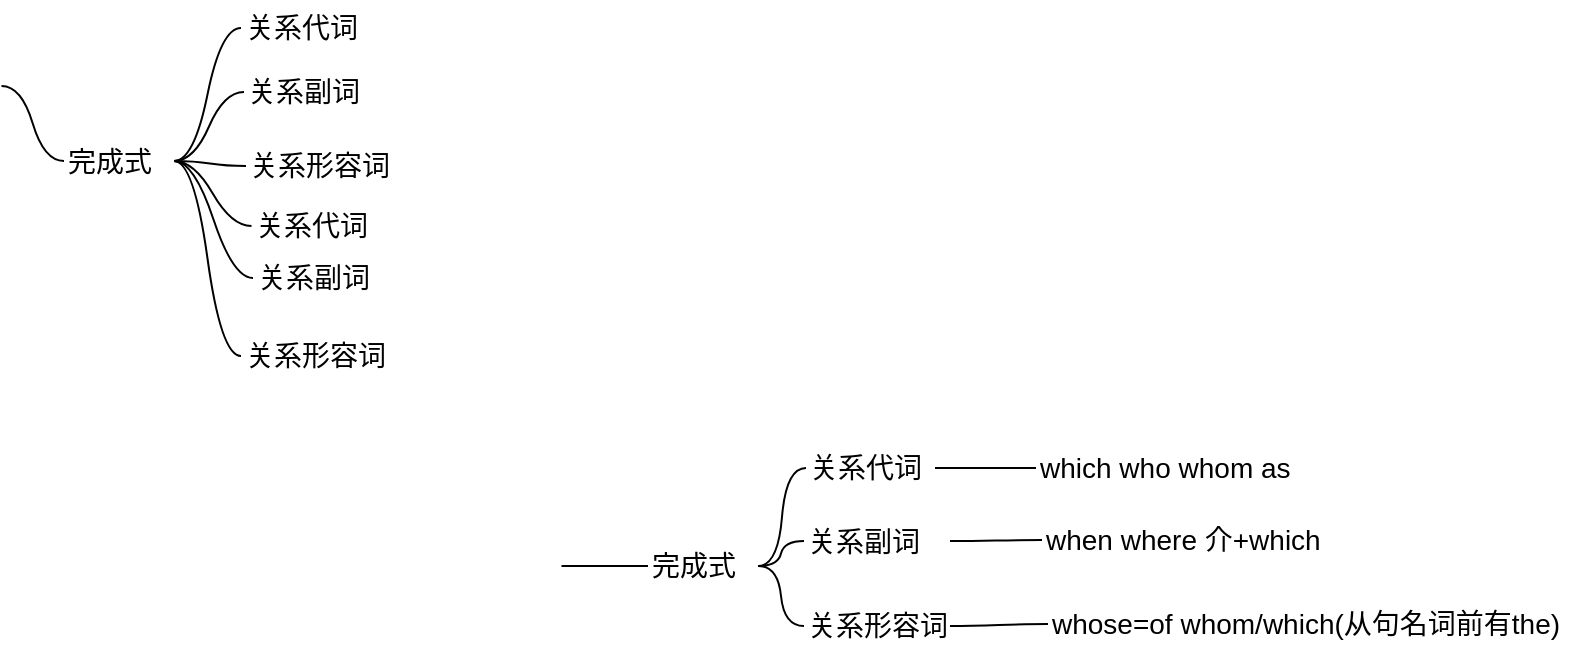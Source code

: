 <mxfile version="20.8.13" type="github" pages="2">
  <diagram id="8ZzaKIilwxp1V5g60k34" name="第 2 页">
    <mxGraphModel dx="607" dy="3102" grid="1" gridSize="10" guides="1" tooltips="1" connect="1" arrows="1" fold="1" page="1" pageScale="1" pageWidth="827" pageHeight="1169" math="0" shadow="0">
      <root>
        <mxCell id="0" />
        <mxCell id="1" parent="0" />
        <mxCell id="BdCpT_YhZS8Cix18pUOn-1" value="完成式" style="text;strokeColor=none;fillColor=none;html=1;fontSize=14;fontStyle=0;verticalAlign=middle;align=left;rounded=1;" vertex="1" parent="1">
          <mxGeometry x="948" y="-1411" width="55" height="27" as="geometry" />
        </mxCell>
        <mxCell id="BdCpT_YhZS8Cix18pUOn-2" style="edgeStyle=entityRelationEdgeStyle;rounded=0;orthogonalLoop=1;jettySize=auto;html=1;startArrow=none;endArrow=none;segment=10;curved=1;sourcePerimeterSpacing=0;targetPerimeterSpacing=0;fontSize=14;exitX=0;exitY=0.5;exitDx=0;exitDy=0;entryX=1;entryY=0.5;entryDx=0;entryDy=0;" edge="1" parent="1" source="BdCpT_YhZS8Cix18pUOn-5" target="BdCpT_YhZS8Cix18pUOn-1">
          <mxGeometry relative="1" as="geometry">
            <mxPoint x="1030" y="-1280" as="sourcePoint" />
            <mxPoint x="1001" y="-1467" as="targetPoint" />
          </mxGeometry>
        </mxCell>
        <mxCell id="BdCpT_YhZS8Cix18pUOn-3" style="edgeStyle=entityRelationEdgeStyle;rounded=0;orthogonalLoop=1;jettySize=auto;html=1;startArrow=none;endArrow=none;segment=10;curved=1;sourcePerimeterSpacing=0;targetPerimeterSpacing=0;fontSize=14;exitX=0;exitY=0.5;exitDx=0;exitDy=0;entryX=1;entryY=0.5;entryDx=0;entryDy=0;" edge="1" parent="1" source="BdCpT_YhZS8Cix18pUOn-4" target="BdCpT_YhZS8Cix18pUOn-1">
          <mxGeometry relative="1" as="geometry">
            <mxPoint x="996" y="-1167" as="sourcePoint" />
            <mxPoint x="1001" y="-1197" as="targetPoint" />
          </mxGeometry>
        </mxCell>
        <mxCell id="BdCpT_YhZS8Cix18pUOn-4" value="关系副词" style="text;html=1;strokeColor=none;fillColor=none;align=left;verticalAlign=middle;whiteSpace=wrap;rounded=0;fontSize=14;" vertex="1" parent="1">
          <mxGeometry x="1038" y="-1442" width="322" height="20" as="geometry" />
        </mxCell>
        <mxCell id="BdCpT_YhZS8Cix18pUOn-5" value="关系代词" style="text;html=1;strokeColor=none;fillColor=none;align=left;verticalAlign=middle;whiteSpace=wrap;rounded=0;fontSize=14;" vertex="1" parent="1">
          <mxGeometry x="1036.5" y="-1478" width="353.5" height="28" as="geometry" />
        </mxCell>
        <mxCell id="BdCpT_YhZS8Cix18pUOn-6" style="edgeStyle=entityRelationEdgeStyle;rounded=0;orthogonalLoop=1;jettySize=auto;html=1;startArrow=none;endArrow=none;segment=10;curved=1;sourcePerimeterSpacing=0;targetPerimeterSpacing=0;fontSize=14;exitX=1;exitY=0.5;exitDx=0;exitDy=0;entryX=0;entryY=0.5;entryDx=0;entryDy=0;" edge="1" parent="1" target="BdCpT_YhZS8Cix18pUOn-1">
          <mxGeometry relative="1" as="geometry">
            <mxPoint x="1021" y="-1228" as="targetPoint" />
            <mxPoint x="916.75" y="-1435" as="sourcePoint" />
          </mxGeometry>
        </mxCell>
        <mxCell id="BdCpT_YhZS8Cix18pUOn-7" style="edgeStyle=entityRelationEdgeStyle;rounded=0;orthogonalLoop=1;jettySize=auto;html=1;startArrow=none;endArrow=none;segment=10;curved=1;sourcePerimeterSpacing=0;targetPerimeterSpacing=0;fontSize=14;exitX=0;exitY=0.5;exitDx=0;exitDy=0;entryX=1;entryY=0.5;entryDx=0;entryDy=0;" edge="1" parent="1" source="BdCpT_YhZS8Cix18pUOn-8" target="BdCpT_YhZS8Cix18pUOn-1">
          <mxGeometry relative="1" as="geometry">
            <mxPoint x="1040" y="-1180" as="sourcePoint" />
            <mxPoint x="1027" y="-1267" as="targetPoint" />
          </mxGeometry>
        </mxCell>
        <mxCell id="BdCpT_YhZS8Cix18pUOn-8" value="关系形容词" style="text;html=1;strokeColor=none;fillColor=none;align=left;verticalAlign=middle;whiteSpace=wrap;rounded=0;fontSize=14;" vertex="1" parent="1">
          <mxGeometry x="1039" y="-1404" width="331" height="18" as="geometry" />
        </mxCell>
        <mxCell id="BdCpT_YhZS8Cix18pUOn-9" value="完成式" style="text;strokeColor=none;fillColor=none;html=1;fontSize=14;fontStyle=0;verticalAlign=middle;align=left;rounded=1;" vertex="1" parent="1">
          <mxGeometry x="1240" y="-1208.5" width="55" height="27" as="geometry" />
        </mxCell>
        <mxCell id="BdCpT_YhZS8Cix18pUOn-10" style="edgeStyle=entityRelationEdgeStyle;rounded=0;orthogonalLoop=1;jettySize=auto;html=1;startArrow=none;endArrow=none;segment=10;curved=1;sourcePerimeterSpacing=0;targetPerimeterSpacing=0;fontSize=14;exitX=0;exitY=0.5;exitDx=0;exitDy=0;entryX=1;entryY=0.5;entryDx=0;entryDy=0;" edge="1" parent="1" source="BdCpT_YhZS8Cix18pUOn-16" target="BdCpT_YhZS8Cix18pUOn-9">
          <mxGeometry relative="1" as="geometry">
            <mxPoint x="1310" y="-1040" as="sourcePoint" />
            <mxPoint x="1281" y="-1227" as="targetPoint" />
          </mxGeometry>
        </mxCell>
        <mxCell id="BdCpT_YhZS8Cix18pUOn-11" style="edgeStyle=entityRelationEdgeStyle;rounded=0;orthogonalLoop=1;jettySize=auto;html=1;startArrow=none;endArrow=none;segment=10;curved=1;sourcePerimeterSpacing=0;targetPerimeterSpacing=0;fontSize=14;exitX=0;exitY=0.5;exitDx=0;exitDy=0;entryX=1;entryY=0.5;entryDx=0;entryDy=0;" edge="1" parent="1" source="BdCpT_YhZS8Cix18pUOn-12" target="BdCpT_YhZS8Cix18pUOn-9">
          <mxGeometry relative="1" as="geometry">
            <mxPoint x="1276" y="-927" as="sourcePoint" />
            <mxPoint x="1281" y="-957" as="targetPoint" />
          </mxGeometry>
        </mxCell>
        <mxCell id="BdCpT_YhZS8Cix18pUOn-12" value="关系副词" style="text;html=1;strokeColor=none;fillColor=none;align=left;verticalAlign=middle;whiteSpace=wrap;rounded=0;fontSize=14;" vertex="1" parent="1">
          <mxGeometry x="1318" y="-1215" width="73" height="15" as="geometry" />
        </mxCell>
        <mxCell id="BdCpT_YhZS8Cix18pUOn-13" value="" style="edgeStyle=entityRelationEdgeStyle;startArrow=none;endArrow=none;segment=10;curved=1;sourcePerimeterSpacing=0;targetPerimeterSpacing=0;rounded=0;entryX=0;entryY=0.5;entryDx=0;entryDy=0;exitX=1;exitY=0.5;exitDx=0;exitDy=0;" edge="1" parent="1" source="BdCpT_YhZS8Cix18pUOn-16" target="BdCpT_YhZS8Cix18pUOn-14">
          <mxGeometry relative="1" as="geometry">
            <mxPoint x="1616" y="-1000" as="sourcePoint" />
            <mxPoint x="1740" y="-997" as="targetPoint" />
          </mxGeometry>
        </mxCell>
        <mxCell id="BdCpT_YhZS8Cix18pUOn-14" value="which who whom as" style="text;html=1;strokeColor=none;fillColor=none;align=left;verticalAlign=middle;whiteSpace=wrap;rounded=0;fontSize=14;" vertex="1" parent="1">
          <mxGeometry x="1434" y="-1263" width="156" height="38" as="geometry" />
        </mxCell>
        <mxCell id="BdCpT_YhZS8Cix18pUOn-15" value="" style="edgeStyle=entityRelationEdgeStyle;startArrow=none;endArrow=none;segment=10;curved=1;sourcePerimeterSpacing=0;targetPerimeterSpacing=0;rounded=0;exitX=1;exitY=0.5;exitDx=0;exitDy=0;entryX=0;entryY=0.5;entryDx=0;entryDy=0;" edge="1" parent="1" source="BdCpT_YhZS8Cix18pUOn-12" target="BdCpT_YhZS8Cix18pUOn-20">
          <mxGeometry relative="1" as="geometry">
            <mxPoint x="1365" y="-872" as="sourcePoint" />
            <mxPoint x="1421" y="-1187" as="targetPoint" />
          </mxGeometry>
        </mxCell>
        <mxCell id="BdCpT_YhZS8Cix18pUOn-16" value="关系代词" style="text;html=1;strokeColor=none;fillColor=none;align=left;verticalAlign=middle;whiteSpace=wrap;rounded=0;fontSize=14;" vertex="1" parent="1">
          <mxGeometry x="1319" y="-1258" width="64.5" height="28" as="geometry" />
        </mxCell>
        <mxCell id="BdCpT_YhZS8Cix18pUOn-17" style="edgeStyle=entityRelationEdgeStyle;rounded=0;orthogonalLoop=1;jettySize=auto;html=1;startArrow=none;endArrow=none;segment=10;curved=1;sourcePerimeterSpacing=0;targetPerimeterSpacing=0;fontSize=14;exitX=1;exitY=0.5;exitDx=0;exitDy=0;entryX=0;entryY=0.5;entryDx=0;entryDy=0;" edge="1" parent="1" target="BdCpT_YhZS8Cix18pUOn-9">
          <mxGeometry relative="1" as="geometry">
            <mxPoint x="1301" y="-988" as="targetPoint" />
            <mxPoint x="1196.75" y="-1195" as="sourcePoint" />
          </mxGeometry>
        </mxCell>
        <mxCell id="BdCpT_YhZS8Cix18pUOn-18" style="edgeStyle=entityRelationEdgeStyle;rounded=0;orthogonalLoop=1;jettySize=auto;html=1;startArrow=none;endArrow=none;segment=10;curved=1;sourcePerimeterSpacing=0;targetPerimeterSpacing=0;fontSize=14;exitX=0;exitY=0.5;exitDx=0;exitDy=0;entryX=1;entryY=0.5;entryDx=0;entryDy=0;" edge="1" parent="1" source="BdCpT_YhZS8Cix18pUOn-19" target="BdCpT_YhZS8Cix18pUOn-9">
          <mxGeometry relative="1" as="geometry">
            <mxPoint x="1320" y="-940" as="sourcePoint" />
            <mxPoint x="1307" y="-1027" as="targetPoint" />
          </mxGeometry>
        </mxCell>
        <mxCell id="BdCpT_YhZS8Cix18pUOn-19" value="关系形容词" style="text;html=1;strokeColor=none;fillColor=none;align=left;verticalAlign=middle;whiteSpace=wrap;rounded=0;fontSize=14;" vertex="1" parent="1">
          <mxGeometry x="1318" y="-1179" width="73" height="28" as="geometry" />
        </mxCell>
        <mxCell id="BdCpT_YhZS8Cix18pUOn-20" value="when where 介+which" style="text;html=1;strokeColor=none;fillColor=none;align=left;verticalAlign=middle;whiteSpace=wrap;rounded=0;fontSize=14;" vertex="1" parent="1">
          <mxGeometry x="1437" y="-1213" width="156" height="10" as="geometry" />
        </mxCell>
        <mxCell id="BdCpT_YhZS8Cix18pUOn-21" value="whose=of whom/which(从句名词前有the)" style="text;html=1;strokeColor=none;fillColor=none;align=left;verticalAlign=middle;whiteSpace=wrap;rounded=0;fontSize=14;" vertex="1" parent="1">
          <mxGeometry x="1440" y="-1179" width="270" height="26" as="geometry" />
        </mxCell>
        <mxCell id="BdCpT_YhZS8Cix18pUOn-22" value="" style="edgeStyle=entityRelationEdgeStyle;startArrow=none;endArrow=none;segment=10;curved=1;sourcePerimeterSpacing=0;targetPerimeterSpacing=0;rounded=0;exitX=1;exitY=0.5;exitDx=0;exitDy=0;entryX=0;entryY=0.5;entryDx=0;entryDy=0;" edge="1" parent="1" source="BdCpT_YhZS8Cix18pUOn-19" target="BdCpT_YhZS8Cix18pUOn-21">
          <mxGeometry relative="1" as="geometry">
            <mxPoint x="1401" y="-1190" as="sourcePoint" />
            <mxPoint x="1447" y="-1190" as="targetPoint" />
          </mxGeometry>
        </mxCell>
        <mxCell id="BdCpT_YhZS8Cix18pUOn-23" style="edgeStyle=entityRelationEdgeStyle;rounded=0;orthogonalLoop=1;jettySize=auto;html=1;startArrow=none;endArrow=none;segment=10;curved=1;sourcePerimeterSpacing=0;targetPerimeterSpacing=0;fontSize=14;exitX=0;exitY=0.5;exitDx=0;exitDy=0;entryX=1;entryY=0.5;entryDx=0;entryDy=0;" edge="1" parent="1" source="BdCpT_YhZS8Cix18pUOn-26" target="BdCpT_YhZS8Cix18pUOn-1">
          <mxGeometry relative="1" as="geometry">
            <mxPoint x="1040" y="-1180" as="sourcePoint" />
            <mxPoint x="1025" y="-1335" as="targetPoint" />
          </mxGeometry>
        </mxCell>
        <mxCell id="BdCpT_YhZS8Cix18pUOn-24" style="edgeStyle=entityRelationEdgeStyle;rounded=0;orthogonalLoop=1;jettySize=auto;html=1;startArrow=none;endArrow=none;segment=10;curved=1;sourcePerimeterSpacing=0;targetPerimeterSpacing=0;fontSize=14;exitX=0;exitY=0.5;exitDx=0;exitDy=0;entryX=1;entryY=0.5;entryDx=0;entryDy=0;" edge="1" parent="1" source="BdCpT_YhZS8Cix18pUOn-25" target="BdCpT_YhZS8Cix18pUOn-1">
          <mxGeometry relative="1" as="geometry">
            <mxPoint x="1006" y="-1067" as="sourcePoint" />
            <mxPoint x="1025" y="-1335" as="targetPoint" />
          </mxGeometry>
        </mxCell>
        <mxCell id="BdCpT_YhZS8Cix18pUOn-25" value="关系副词" style="text;html=1;strokeColor=none;fillColor=none;align=left;verticalAlign=middle;whiteSpace=wrap;rounded=0;fontSize=14;" vertex="1" parent="1">
          <mxGeometry x="1042.5" y="-1349" width="357.5" height="20" as="geometry" />
        </mxCell>
        <mxCell id="BdCpT_YhZS8Cix18pUOn-26" value="关系代词" style="text;html=1;strokeColor=none;fillColor=none;align=left;verticalAlign=middle;whiteSpace=wrap;rounded=0;fontSize=14;" vertex="1" parent="1">
          <mxGeometry x="1041.75" y="-1379" width="348.25" height="28" as="geometry" />
        </mxCell>
        <mxCell id="BdCpT_YhZS8Cix18pUOn-27" style="edgeStyle=entityRelationEdgeStyle;rounded=0;orthogonalLoop=1;jettySize=auto;html=1;startArrow=none;endArrow=none;segment=10;curved=1;sourcePerimeterSpacing=0;targetPerimeterSpacing=0;fontSize=14;exitX=0;exitY=0.5;exitDx=0;exitDy=0;entryX=1;entryY=0.5;entryDx=0;entryDy=0;" edge="1" parent="1" source="BdCpT_YhZS8Cix18pUOn-28" target="BdCpT_YhZS8Cix18pUOn-1">
          <mxGeometry relative="1" as="geometry">
            <mxPoint x="1050" y="-1080" as="sourcePoint" />
            <mxPoint x="1025" y="-1335" as="targetPoint" />
          </mxGeometry>
        </mxCell>
        <mxCell id="BdCpT_YhZS8Cix18pUOn-28" value="关系形容词" style="text;html=1;strokeColor=none;fillColor=none;align=left;verticalAlign=middle;whiteSpace=wrap;rounded=0;fontSize=14;" vertex="1" parent="1">
          <mxGeometry x="1036.5" y="-1309" width="373.5" height="18" as="geometry" />
        </mxCell>
      </root>
    </mxGraphModel>
  </diagram>
  <diagram id="1wD_X5J8tofuM-vasSyo" name="第 1 页">
    <mxGraphModel dx="2607" dy="8403" grid="1" gridSize="10" guides="1" tooltips="1" connect="1" arrows="1" fold="1" page="1" pageScale="1" pageWidth="827" pageHeight="1169" math="0" shadow="0">
      <root>
        <mxCell id="0" />
        <mxCell id="1" parent="0" />
        <mxCell id="Bzsjij8QIIZRabs9Qi1y-112" value="" style="whiteSpace=wrap;html=1;shadow=1;glass=1;dashed=1;strokeColor=#000000;strokeWidth=0;fontSize=17;" parent="1" vertex="1">
          <mxGeometry x="1570" y="-4702" width="68" height="30" as="geometry" />
        </mxCell>
        <UserObject label="英语的平行世界" treeRoot="1" id="ZX8-5jwRaz3fq__6NCKc-1">
          <mxCell style="whiteSpace=wrap;html=1;align=center;treeFolding=1;treeMoving=1;newEdgeStyle={&quot;edgeStyle&quot;:&quot;elbowEdgeStyle&quot;,&quot;startArrow&quot;:&quot;none&quot;,&quot;endArrow&quot;:&quot;none&quot;};fillColor=#dae8fc;strokeColor=#6c8ebf;rounded=1;" parent="1" vertex="1">
            <mxGeometry x="20" y="372" width="110" height="30" as="geometry" />
          </mxCell>
        </UserObject>
        <mxCell id="ZX8-5jwRaz3fq__6NCKc-3" value="" style="edgeStyle=entityRelationEdgeStyle;startArrow=none;endArrow=none;segment=10;curved=1;sourcePerimeterSpacing=0;targetPerimeterSpacing=0;rounded=0;exitX=1;exitY=0.5;exitDx=0;exitDy=0;entryX=0;entryY=0.5;entryDx=0;entryDy=0;" parent="1" source="ZX8-5jwRaz3fq__6NCKc-1" target="hqNwibnlh16U7bYU6Boq-115" edge="1">
          <mxGeometry relative="1" as="geometry">
            <mxPoint x="130" y="9.5" as="sourcePoint" />
            <mxPoint x="190" y="-346" as="targetPoint" />
          </mxGeometry>
        </mxCell>
        <mxCell id="hqNwibnlh16U7bYU6Boq-20" value="代词" style="text;strokeColor=none;fillColor=none;html=1;fontSize=14;fontStyle=0;verticalAlign=middle;align=left;rounded=1;" parent="1" vertex="1">
          <mxGeometry x="514.13" y="3931" width="30" height="40" as="geometry" />
        </mxCell>
        <mxCell id="hqNwibnlh16U7bYU6Boq-21" style="edgeStyle=entityRelationEdgeStyle;rounded=0;orthogonalLoop=1;jettySize=auto;html=1;startArrow=none;endArrow=none;segment=10;curved=1;sourcePerimeterSpacing=0;targetPerimeterSpacing=0;fontSize=14;exitX=0;exitY=0.5;exitDx=0;exitDy=0;" parent="1" source="hqNwibnlh16U7bYU6Boq-36" target="hqNwibnlh16U7bYU6Boq-20" edge="1">
          <mxGeometry relative="1" as="geometry">
            <mxPoint x="593.13" y="3901" as="sourcePoint" />
            <mxPoint x="429.13" y="4081" as="targetPoint" />
          </mxGeometry>
        </mxCell>
        <mxCell id="hqNwibnlh16U7bYU6Boq-22" style="edgeStyle=entityRelationEdgeStyle;rounded=0;orthogonalLoop=1;jettySize=auto;html=1;startArrow=none;endArrow=none;segment=10;curved=1;sourcePerimeterSpacing=0;targetPerimeterSpacing=0;fontSize=14;exitX=0;exitY=0.5;exitDx=0;exitDy=0;entryX=1;entryY=0.5;entryDx=0;entryDy=0;" parent="1" source="hqNwibnlh16U7bYU6Boq-23" target="hqNwibnlh16U7bYU6Boq-20" edge="1">
          <mxGeometry relative="1" as="geometry">
            <mxPoint x="549.13" y="3996" as="sourcePoint" />
            <mxPoint x="554.13" y="3966" as="targetPoint" />
          </mxGeometry>
        </mxCell>
        <mxCell id="hqNwibnlh16U7bYU6Boq-23" value="不定&amp;nbsp;&amp;nbsp;" style="text;html=1;strokeColor=none;fillColor=none;align=left;verticalAlign=middle;whiteSpace=wrap;rounded=0;fontSize=14;" parent="1" vertex="1">
          <mxGeometry x="593.13" y="3916" width="46" height="30" as="geometry" />
        </mxCell>
        <mxCell id="hqNwibnlh16U7bYU6Boq-24" style="edgeStyle=entityRelationEdgeStyle;rounded=0;orthogonalLoop=1;jettySize=auto;html=1;startArrow=none;endArrow=none;segment=10;curved=1;sourcePerimeterSpacing=0;targetPerimeterSpacing=0;fontSize=14;exitX=0;exitY=0.5;exitDx=0;exitDy=0;entryX=1;entryY=0.5;entryDx=0;entryDy=0;" parent="1" source="hqNwibnlh16U7bYU6Boq-25" target="hqNwibnlh16U7bYU6Boq-20" edge="1">
          <mxGeometry relative="1" as="geometry">
            <mxPoint x="549.13" y="4039" as="sourcePoint" />
            <mxPoint x="554.13" y="4009" as="targetPoint" />
          </mxGeometry>
        </mxCell>
        <mxCell id="hqNwibnlh16U7bYU6Boq-25" value="疑问&lt;br&gt;" style="text;html=1;strokeColor=none;fillColor=none;align=left;verticalAlign=middle;whiteSpace=wrap;rounded=0;fontSize=14;" parent="1" vertex="1">
          <mxGeometry x="593.13" y="3954" width="46" height="30" as="geometry" />
        </mxCell>
        <mxCell id="hqNwibnlh16U7bYU6Boq-26" style="edgeStyle=entityRelationEdgeStyle;rounded=0;orthogonalLoop=1;jettySize=auto;html=1;startArrow=none;endArrow=none;segment=10;curved=1;sourcePerimeterSpacing=0;targetPerimeterSpacing=0;fontSize=14;exitX=0;exitY=0.5;exitDx=0;exitDy=0;entryX=1;entryY=0.5;entryDx=0;entryDy=0;" parent="1" source="hqNwibnlh16U7bYU6Boq-27" target="hqNwibnlh16U7bYU6Boq-20" edge="1">
          <mxGeometry relative="1" as="geometry">
            <mxPoint x="559.13" y="4064" as="sourcePoint" />
            <mxPoint x="554.13" y="4009" as="targetPoint" />
          </mxGeometry>
        </mxCell>
        <mxCell id="hqNwibnlh16U7bYU6Boq-27" value="人称" style="text;html=1;strokeColor=none;fillColor=none;align=left;verticalAlign=middle;whiteSpace=wrap;rounded=0;fontSize=14;" parent="1" vertex="1">
          <mxGeometry x="593.13" y="3984" width="46" height="30" as="geometry" />
        </mxCell>
        <mxCell id="hqNwibnlh16U7bYU6Boq-28" value="" style="edgeStyle=entityRelationEdgeStyle;startArrow=none;endArrow=none;segment=10;curved=1;sourcePerimeterSpacing=0;targetPerimeterSpacing=0;rounded=0;entryX=0;entryY=0.5;entryDx=0;entryDy=0;exitX=1;exitY=0.5;exitDx=0;exitDy=0;" parent="1" source="hqNwibnlh16U7bYU6Boq-36" target="hqNwibnlh16U7bYU6Boq-29" edge="1">
          <mxGeometry relative="1" as="geometry">
            <mxPoint x="639.13" y="3901" as="sourcePoint" />
            <mxPoint x="703.13" y="4096" as="targetPoint" />
          </mxGeometry>
        </mxCell>
        <mxCell id="hqNwibnlh16U7bYU6Boq-29" value="this&amp;nbsp; &amp;nbsp;that&amp;nbsp; &amp;nbsp;those&amp;nbsp; &amp;nbsp;these" style="text;html=1;strokeColor=none;fillColor=none;align=left;verticalAlign=middle;whiteSpace=wrap;rounded=0;fontSize=14;" parent="1" vertex="1">
          <mxGeometry x="753.13" y="3876" width="156" height="20" as="geometry" />
        </mxCell>
        <mxCell id="hqNwibnlh16U7bYU6Boq-30" value="" style="edgeStyle=entityRelationEdgeStyle;startArrow=none;endArrow=none;segment=10;curved=1;sourcePerimeterSpacing=0;targetPerimeterSpacing=0;rounded=0;exitX=1;exitY=0.5;exitDx=0;exitDy=0;entryX=0;entryY=0.5;entryDx=0;entryDy=0;" parent="1" source="hqNwibnlh16U7bYU6Boq-27" target="hqNwibnlh16U7bYU6Boq-31" edge="1">
          <mxGeometry relative="1" as="geometry">
            <mxPoint x="649.13" y="4101" as="sourcePoint" />
            <mxPoint x="713.13" y="4296" as="targetPoint" />
          </mxGeometry>
        </mxCell>
        <mxCell id="hqNwibnlh16U7bYU6Boq-31" value="i you he she your my his ..." style="text;html=1;strokeColor=none;fillColor=none;align=left;verticalAlign=middle;whiteSpace=wrap;rounded=0;fontSize=14;" parent="1" vertex="1">
          <mxGeometry x="753.13" y="3989" width="186" height="20" as="geometry" />
        </mxCell>
        <mxCell id="hqNwibnlh16U7bYU6Boq-32" value="" style="edgeStyle=entityRelationEdgeStyle;startArrow=none;endArrow=none;segment=10;curved=1;sourcePerimeterSpacing=0;targetPerimeterSpacing=0;rounded=0;exitX=1;exitY=0.5;exitDx=0;exitDy=0;entryX=0;entryY=0.5;entryDx=0;entryDy=0;" parent="1" source="hqNwibnlh16U7bYU6Boq-25" target="hqNwibnlh16U7bYU6Boq-33" edge="1">
          <mxGeometry relative="1" as="geometry">
            <mxPoint x="659.13" y="4061" as="sourcePoint" />
            <mxPoint x="723.13" y="4256" as="targetPoint" />
          </mxGeometry>
        </mxCell>
        <mxCell id="hqNwibnlh16U7bYU6Boq-33" value="what which who whose" style="text;html=1;strokeColor=none;fillColor=none;align=left;verticalAlign=middle;whiteSpace=wrap;rounded=0;fontSize=14;" parent="1" vertex="1">
          <mxGeometry x="753.13" y="3959" width="156" height="20" as="geometry" />
        </mxCell>
        <mxCell id="hqNwibnlh16U7bYU6Boq-34" value="" style="edgeStyle=entityRelationEdgeStyle;startArrow=none;endArrow=none;segment=10;curved=1;sourcePerimeterSpacing=0;targetPerimeterSpacing=0;rounded=0;exitX=1;exitY=0.5;exitDx=0;exitDy=0;entryX=0;entryY=0.5;entryDx=0;entryDy=0;" parent="1" source="hqNwibnlh16U7bYU6Boq-23" target="hqNwibnlh16U7bYU6Boq-35" edge="1">
          <mxGeometry relative="1" as="geometry">
            <mxPoint x="669.13" y="4011" as="sourcePoint" />
            <mxPoint x="733.13" y="4206" as="targetPoint" />
          </mxGeometry>
        </mxCell>
        <mxCell id="hqNwibnlh16U7bYU6Boq-35" value="any some much other little" style="text;html=1;strokeColor=none;fillColor=none;align=left;verticalAlign=middle;whiteSpace=wrap;rounded=0;fontSize=14;" parent="1" vertex="1">
          <mxGeometry x="753.13" y="3921" width="176" height="20" as="geometry" />
        </mxCell>
        <mxCell id="hqNwibnlh16U7bYU6Boq-36" value="指示&amp;nbsp;" style="text;html=1;strokeColor=none;fillColor=none;align=left;verticalAlign=middle;whiteSpace=wrap;rounded=0;fontSize=14;" parent="1" vertex="1">
          <mxGeometry x="593.13" y="3871" width="46" height="30" as="geometry" />
        </mxCell>
        <mxCell id="hqNwibnlh16U7bYU6Boq-50" value="代词" style="text;strokeColor=none;fillColor=none;html=1;fontSize=14;fontStyle=0;verticalAlign=middle;align=left;rounded=1;" parent="1" vertex="1">
          <mxGeometry x="524.13" y="4181" width="30" height="40" as="geometry" />
        </mxCell>
        <mxCell id="hqNwibnlh16U7bYU6Boq-51" style="edgeStyle=entityRelationEdgeStyle;rounded=0;orthogonalLoop=1;jettySize=auto;html=1;startArrow=none;endArrow=none;segment=10;curved=1;sourcePerimeterSpacing=0;targetPerimeterSpacing=0;fontSize=14;exitX=0;exitY=0.5;exitDx=0;exitDy=0;" parent="1" source="hqNwibnlh16U7bYU6Boq-66" target="hqNwibnlh16U7bYU6Boq-50" edge="1">
          <mxGeometry relative="1" as="geometry">
            <mxPoint x="603.13" y="4151" as="sourcePoint" />
            <mxPoint x="439.13" y="4331" as="targetPoint" />
          </mxGeometry>
        </mxCell>
        <mxCell id="hqNwibnlh16U7bYU6Boq-52" style="edgeStyle=entityRelationEdgeStyle;rounded=0;orthogonalLoop=1;jettySize=auto;html=1;startArrow=none;endArrow=none;segment=10;curved=1;sourcePerimeterSpacing=0;targetPerimeterSpacing=0;fontSize=14;exitX=0;exitY=0.5;exitDx=0;exitDy=0;entryX=1;entryY=0.5;entryDx=0;entryDy=0;" parent="1" source="hqNwibnlh16U7bYU6Boq-53" target="hqNwibnlh16U7bYU6Boq-50" edge="1">
          <mxGeometry relative="1" as="geometry">
            <mxPoint x="559.13" y="4246" as="sourcePoint" />
            <mxPoint x="564.13" y="4216" as="targetPoint" />
          </mxGeometry>
        </mxCell>
        <mxCell id="hqNwibnlh16U7bYU6Boq-53" value="不定&amp;nbsp;&amp;nbsp;" style="text;html=1;strokeColor=none;fillColor=none;align=left;verticalAlign=middle;whiteSpace=wrap;rounded=0;fontSize=14;" parent="1" vertex="1">
          <mxGeometry x="603.13" y="4166" width="46" height="30" as="geometry" />
        </mxCell>
        <mxCell id="hqNwibnlh16U7bYU6Boq-54" style="edgeStyle=entityRelationEdgeStyle;rounded=0;orthogonalLoop=1;jettySize=auto;html=1;startArrow=none;endArrow=none;segment=10;curved=1;sourcePerimeterSpacing=0;targetPerimeterSpacing=0;fontSize=14;exitX=0;exitY=0.5;exitDx=0;exitDy=0;entryX=1;entryY=0.5;entryDx=0;entryDy=0;" parent="1" source="hqNwibnlh16U7bYU6Boq-55" target="hqNwibnlh16U7bYU6Boq-50" edge="1">
          <mxGeometry relative="1" as="geometry">
            <mxPoint x="559.13" y="4289" as="sourcePoint" />
            <mxPoint x="564.13" y="4259" as="targetPoint" />
          </mxGeometry>
        </mxCell>
        <mxCell id="hqNwibnlh16U7bYU6Boq-55" value="疑问&lt;br&gt;" style="text;html=1;strokeColor=none;fillColor=none;align=left;verticalAlign=middle;whiteSpace=wrap;rounded=0;fontSize=14;" parent="1" vertex="1">
          <mxGeometry x="603.13" y="4204" width="46" height="30" as="geometry" />
        </mxCell>
        <mxCell id="hqNwibnlh16U7bYU6Boq-56" style="edgeStyle=entityRelationEdgeStyle;rounded=0;orthogonalLoop=1;jettySize=auto;html=1;startArrow=none;endArrow=none;segment=10;curved=1;sourcePerimeterSpacing=0;targetPerimeterSpacing=0;fontSize=14;exitX=0;exitY=0.5;exitDx=0;exitDy=0;entryX=1;entryY=0.5;entryDx=0;entryDy=0;" parent="1" source="hqNwibnlh16U7bYU6Boq-57" target="hqNwibnlh16U7bYU6Boq-50" edge="1">
          <mxGeometry relative="1" as="geometry">
            <mxPoint x="569.13" y="4314" as="sourcePoint" />
            <mxPoint x="564.13" y="4259" as="targetPoint" />
          </mxGeometry>
        </mxCell>
        <mxCell id="hqNwibnlh16U7bYU6Boq-57" value="人称" style="text;html=1;strokeColor=none;fillColor=none;align=left;verticalAlign=middle;whiteSpace=wrap;rounded=0;fontSize=14;" parent="1" vertex="1">
          <mxGeometry x="603.13" y="4234" width="46" height="30" as="geometry" />
        </mxCell>
        <mxCell id="hqNwibnlh16U7bYU6Boq-58" value="" style="edgeStyle=entityRelationEdgeStyle;startArrow=none;endArrow=none;segment=10;curved=1;sourcePerimeterSpacing=0;targetPerimeterSpacing=0;rounded=0;entryX=0;entryY=0.5;entryDx=0;entryDy=0;exitX=1;exitY=0.5;exitDx=0;exitDy=0;" parent="1" source="hqNwibnlh16U7bYU6Boq-66" target="hqNwibnlh16U7bYU6Boq-59" edge="1">
          <mxGeometry relative="1" as="geometry">
            <mxPoint x="649.13" y="4151" as="sourcePoint" />
            <mxPoint x="713.13" y="4346" as="targetPoint" />
          </mxGeometry>
        </mxCell>
        <mxCell id="hqNwibnlh16U7bYU6Boq-59" value="this&amp;nbsp; &amp;nbsp;that&amp;nbsp; &amp;nbsp;those&amp;nbsp; &amp;nbsp;these" style="text;html=1;strokeColor=none;fillColor=none;align=left;verticalAlign=middle;whiteSpace=wrap;rounded=0;fontSize=14;" parent="1" vertex="1">
          <mxGeometry x="763.13" y="4126" width="156" height="20" as="geometry" />
        </mxCell>
        <mxCell id="hqNwibnlh16U7bYU6Boq-60" value="" style="edgeStyle=entityRelationEdgeStyle;startArrow=none;endArrow=none;segment=10;curved=1;sourcePerimeterSpacing=0;targetPerimeterSpacing=0;rounded=0;exitX=1;exitY=0.5;exitDx=0;exitDy=0;entryX=0;entryY=0.5;entryDx=0;entryDy=0;" parent="1" source="hqNwibnlh16U7bYU6Boq-57" target="hqNwibnlh16U7bYU6Boq-61" edge="1">
          <mxGeometry relative="1" as="geometry">
            <mxPoint x="659.13" y="4351" as="sourcePoint" />
            <mxPoint x="723.13" y="4546" as="targetPoint" />
          </mxGeometry>
        </mxCell>
        <mxCell id="hqNwibnlh16U7bYU6Boq-61" value="i you he she your my his ..." style="text;html=1;strokeColor=none;fillColor=none;align=left;verticalAlign=middle;whiteSpace=wrap;rounded=0;fontSize=14;" parent="1" vertex="1">
          <mxGeometry x="763.13" y="4239" width="186" height="20" as="geometry" />
        </mxCell>
        <mxCell id="hqNwibnlh16U7bYU6Boq-62" value="" style="edgeStyle=entityRelationEdgeStyle;startArrow=none;endArrow=none;segment=10;curved=1;sourcePerimeterSpacing=0;targetPerimeterSpacing=0;rounded=0;exitX=1;exitY=0.5;exitDx=0;exitDy=0;entryX=0;entryY=0.5;entryDx=0;entryDy=0;" parent="1" source="hqNwibnlh16U7bYU6Boq-55" target="hqNwibnlh16U7bYU6Boq-63" edge="1">
          <mxGeometry relative="1" as="geometry">
            <mxPoint x="669.13" y="4311" as="sourcePoint" />
            <mxPoint x="733.13" y="4506" as="targetPoint" />
          </mxGeometry>
        </mxCell>
        <mxCell id="hqNwibnlh16U7bYU6Boq-63" value="what which who whose" style="text;html=1;strokeColor=none;fillColor=none;align=left;verticalAlign=middle;whiteSpace=wrap;rounded=0;fontSize=14;" parent="1" vertex="1">
          <mxGeometry x="763.13" y="4209" width="156" height="20" as="geometry" />
        </mxCell>
        <mxCell id="hqNwibnlh16U7bYU6Boq-64" value="" style="edgeStyle=entityRelationEdgeStyle;startArrow=none;endArrow=none;segment=10;curved=1;sourcePerimeterSpacing=0;targetPerimeterSpacing=0;rounded=0;exitX=1;exitY=0.5;exitDx=0;exitDy=0;entryX=0;entryY=0.5;entryDx=0;entryDy=0;" parent="1" source="hqNwibnlh16U7bYU6Boq-53" target="hqNwibnlh16U7bYU6Boq-65" edge="1">
          <mxGeometry relative="1" as="geometry">
            <mxPoint x="679.13" y="4261" as="sourcePoint" />
            <mxPoint x="743.13" y="4456" as="targetPoint" />
          </mxGeometry>
        </mxCell>
        <mxCell id="hqNwibnlh16U7bYU6Boq-65" value="any some much other little" style="text;html=1;strokeColor=none;fillColor=none;align=left;verticalAlign=middle;whiteSpace=wrap;rounded=0;fontSize=14;" parent="1" vertex="1">
          <mxGeometry x="763.13" y="4171" width="176" height="20" as="geometry" />
        </mxCell>
        <mxCell id="hqNwibnlh16U7bYU6Boq-66" value="指示&amp;nbsp;" style="text;html=1;strokeColor=none;fillColor=none;align=left;verticalAlign=middle;whiteSpace=wrap;rounded=0;fontSize=14;" parent="1" vertex="1">
          <mxGeometry x="603.13" y="4121" width="46" height="30" as="geometry" />
        </mxCell>
        <mxCell id="hqNwibnlh16U7bYU6Boq-67" style="edgeStyle=entityRelationEdgeStyle;rounded=0;orthogonalLoop=1;jettySize=auto;html=1;startArrow=none;endArrow=none;segment=10;curved=1;sourcePerimeterSpacing=0;targetPerimeterSpacing=0;exitX=1;exitY=0.5;exitDx=0;exitDy=0;fontSize=14;entryX=0;entryY=0.5;entryDx=0;entryDy=0;" parent="1" source="hqNwibnlh16U7bYU6Boq-68" target="hqNwibnlh16U7bYU6Boq-76" edge="1">
          <mxGeometry relative="1" as="geometry">
            <mxPoint x="499.13" y="3701" as="targetPoint" />
          </mxGeometry>
        </mxCell>
        <mxCell id="hqNwibnlh16U7bYU6Boq-68" value="名词" style="whiteSpace=wrap;html=1;rounded=1;arcSize=50;align=center;verticalAlign=middle;strokeWidth=1;autosize=1;spacing=4;treeFolding=1;treeMoving=1;newEdgeStyle={&quot;edgeStyle&quot;:&quot;entityRelationEdgeStyle&quot;,&quot;startArrow&quot;:&quot;none&quot;,&quot;endArrow&quot;:&quot;none&quot;,&quot;segment&quot;:10,&quot;curved&quot;:1,&quot;sourcePerimeterSpacing&quot;:0,&quot;targetPerimeterSpacing&quot;:0};fillColor=#fa6800;fontColor=#000000;strokeColor=#C73500;" parent="1" vertex="1">
          <mxGeometry x="329.13" y="3595" width="70" height="30" as="geometry" />
        </mxCell>
        <mxCell id="hqNwibnlh16U7bYU6Boq-69" value="" style="edgeStyle=entityRelationEdgeStyle;startArrow=none;endArrow=none;segment=10;curved=1;sourcePerimeterSpacing=0;targetPerimeterSpacing=0;rounded=0;exitX=1;exitY=0.25;exitDx=0;exitDy=0;" parent="1" target="hqNwibnlh16U7bYU6Boq-68" edge="1">
          <mxGeometry relative="1" as="geometry">
            <mxPoint x="289.13" y="3950.5" as="sourcePoint" />
          </mxGeometry>
        </mxCell>
        <mxCell id="hqNwibnlh16U7bYU6Boq-70" value="" style="edgeStyle=entityRelationEdgeStyle;startArrow=none;endArrow=none;segment=10;curved=1;sourcePerimeterSpacing=0;targetPerimeterSpacing=0;rounded=0;entryX=0;entryY=0.5;entryDx=0;entryDy=0;exitX=1;exitY=0.5;exitDx=0;exitDy=0;" parent="1" source="hqNwibnlh16U7bYU6Boq-68" target="hqNwibnlh16U7bYU6Boq-71" edge="1">
          <mxGeometry relative="1" as="geometry">
            <mxPoint x="429.13" y="3536" as="sourcePoint" />
            <mxPoint x="509.13" y="3501" as="targetPoint" />
          </mxGeometry>
        </mxCell>
        <mxCell id="hqNwibnlh16U7bYU6Boq-71" value="名词短语" style="text;strokeColor=none;fillColor=none;html=1;fontSize=14;fontStyle=0;verticalAlign=middle;align=left;rounded=1;" parent="1" vertex="1">
          <mxGeometry x="494.13" y="3355" width="60" height="40" as="geometry" />
        </mxCell>
        <mxCell id="hqNwibnlh16U7bYU6Boq-72" value="" style="edgeStyle=entityRelationEdgeStyle;startArrow=none;endArrow=none;segment=10;curved=1;sourcePerimeterSpacing=0;targetPerimeterSpacing=0;rounded=0;exitX=1;exitY=0.5;exitDx=0;exitDy=0;entryX=0;entryY=0.5;entryDx=0;entryDy=0;" parent="1" source="hqNwibnlh16U7bYU6Boq-71" target="hqNwibnlh16U7bYU6Boq-73" edge="1">
          <mxGeometry relative="1" as="geometry">
            <mxPoint x="559.13" y="3511.01" as="sourcePoint" />
            <mxPoint x="609.13" y="3521" as="targetPoint" />
          </mxGeometry>
        </mxCell>
        <mxCell id="hqNwibnlh16U7bYU6Boq-73" value="限定词+修饰词+主题词" style="text;html=1;strokeColor=none;fillColor=none;align=left;verticalAlign=middle;whiteSpace=wrap;rounded=0;fontSize=14;" parent="1" vertex="1">
          <mxGeometry x="659.13" y="3360" width="160" height="30" as="geometry" />
        </mxCell>
        <mxCell id="hqNwibnlh16U7bYU6Boq-74" style="edgeStyle=entityRelationEdgeStyle;rounded=0;orthogonalLoop=1;jettySize=auto;html=1;startArrow=none;endArrow=none;segment=10;curved=1;sourcePerimeterSpacing=0;targetPerimeterSpacing=0;fontSize=14;exitX=0;exitY=0.5;exitDx=0;exitDy=0;entryX=1;entryY=0.5;entryDx=0;entryDy=0;" parent="1" source="hqNwibnlh16U7bYU6Boq-75" target="hqNwibnlh16U7bYU6Boq-68" edge="1">
          <mxGeometry relative="1" as="geometry">
            <mxPoint x="479.13" y="3666" as="sourcePoint" />
            <mxPoint x="399.13" y="3681" as="targetPoint" />
          </mxGeometry>
        </mxCell>
        <mxCell id="hqNwibnlh16U7bYU6Boq-75" value="代词" style="text;strokeColor=none;fillColor=none;html=1;fontSize=14;fontStyle=0;verticalAlign=middle;align=left;rounded=1;" parent="1" vertex="1">
          <mxGeometry x="509.13" y="3471" width="30" height="40" as="geometry" />
        </mxCell>
        <mxCell id="hqNwibnlh16U7bYU6Boq-76" value="句子" style="text;strokeColor=none;fillColor=none;html=1;fontSize=14;fontStyle=0;verticalAlign=middle;align=left;rounded=1;" parent="1" vertex="1">
          <mxGeometry x="508.13" y="3771" width="32" height="40" as="geometry" />
        </mxCell>
        <mxCell id="hqNwibnlh16U7bYU6Boq-77" style="edgeStyle=entityRelationEdgeStyle;rounded=0;orthogonalLoop=1;jettySize=auto;html=1;startArrow=none;endArrow=none;segment=10;curved=1;sourcePerimeterSpacing=0;targetPerimeterSpacing=0;fontSize=14;exitX=0;exitY=0.5;exitDx=0;exitDy=0;" parent="1" source="hqNwibnlh16U7bYU6Boq-78" target="hqNwibnlh16U7bYU6Boq-75" edge="1">
          <mxGeometry relative="1" as="geometry">
            <mxPoint x="529.13" y="3511" as="sourcePoint" />
            <mxPoint x="419.13" y="3621" as="targetPoint" />
          </mxGeometry>
        </mxCell>
        <mxCell id="hqNwibnlh16U7bYU6Boq-78" value="指示&amp;nbsp;" style="text;html=1;strokeColor=none;fillColor=none;align=left;verticalAlign=middle;whiteSpace=wrap;rounded=0;fontSize=14;" parent="1" vertex="1">
          <mxGeometry x="583.13" y="3426" width="46" height="30" as="geometry" />
        </mxCell>
        <mxCell id="hqNwibnlh16U7bYU6Boq-79" style="edgeStyle=entityRelationEdgeStyle;rounded=0;orthogonalLoop=1;jettySize=auto;html=1;startArrow=none;endArrow=none;segment=10;curved=1;sourcePerimeterSpacing=0;targetPerimeterSpacing=0;fontSize=14;exitX=0;exitY=0.5;exitDx=0;exitDy=0;entryX=1;entryY=0.5;entryDx=0;entryDy=0;" parent="1" source="hqNwibnlh16U7bYU6Boq-80" target="hqNwibnlh16U7bYU6Boq-75" edge="1">
          <mxGeometry relative="1" as="geometry">
            <mxPoint x="539.13" y="3536" as="sourcePoint" />
            <mxPoint x="544.13" y="3506" as="targetPoint" />
          </mxGeometry>
        </mxCell>
        <mxCell id="hqNwibnlh16U7bYU6Boq-80" value="不定&amp;nbsp;&amp;nbsp;" style="text;html=1;strokeColor=none;fillColor=none;align=left;verticalAlign=middle;whiteSpace=wrap;rounded=0;fontSize=14;" parent="1" vertex="1">
          <mxGeometry x="583.13" y="3461" width="46" height="30" as="geometry" />
        </mxCell>
        <mxCell id="hqNwibnlh16U7bYU6Boq-81" style="edgeStyle=entityRelationEdgeStyle;rounded=0;orthogonalLoop=1;jettySize=auto;html=1;startArrow=none;endArrow=none;segment=10;curved=1;sourcePerimeterSpacing=0;targetPerimeterSpacing=0;fontSize=14;exitX=0;exitY=0.5;exitDx=0;exitDy=0;entryX=1;entryY=0.5;entryDx=0;entryDy=0;" parent="1" source="hqNwibnlh16U7bYU6Boq-82" target="hqNwibnlh16U7bYU6Boq-75" edge="1">
          <mxGeometry relative="1" as="geometry">
            <mxPoint x="539.13" y="3579" as="sourcePoint" />
            <mxPoint x="544.13" y="3549" as="targetPoint" />
          </mxGeometry>
        </mxCell>
        <mxCell id="hqNwibnlh16U7bYU6Boq-82" value="疑问&lt;br&gt;" style="text;html=1;strokeColor=none;fillColor=none;align=left;verticalAlign=middle;whiteSpace=wrap;rounded=0;fontSize=14;" parent="1" vertex="1">
          <mxGeometry x="583.13" y="3494" width="46" height="30" as="geometry" />
        </mxCell>
        <mxCell id="hqNwibnlh16U7bYU6Boq-83" style="edgeStyle=entityRelationEdgeStyle;rounded=0;orthogonalLoop=1;jettySize=auto;html=1;startArrow=none;endArrow=none;segment=10;curved=1;sourcePerimeterSpacing=0;targetPerimeterSpacing=0;fontSize=14;exitX=0;exitY=0.5;exitDx=0;exitDy=0;entryX=1;entryY=0.5;entryDx=0;entryDy=0;" parent="1" source="hqNwibnlh16U7bYU6Boq-84" target="hqNwibnlh16U7bYU6Boq-75" edge="1">
          <mxGeometry relative="1" as="geometry">
            <mxPoint x="549.13" y="3604" as="sourcePoint" />
            <mxPoint x="544.13" y="3549" as="targetPoint" />
          </mxGeometry>
        </mxCell>
        <mxCell id="hqNwibnlh16U7bYU6Boq-84" value="人称" style="text;html=1;strokeColor=none;fillColor=none;align=left;verticalAlign=middle;whiteSpace=wrap;rounded=0;fontSize=14;" parent="1" vertex="1">
          <mxGeometry x="583.13" y="3524" width="46" height="30" as="geometry" />
        </mxCell>
        <mxCell id="hqNwibnlh16U7bYU6Boq-85" value="" style="edgeStyle=entityRelationEdgeStyle;startArrow=none;endArrow=none;segment=10;curved=1;sourcePerimeterSpacing=0;targetPerimeterSpacing=0;rounded=0;exitX=1;exitY=0.5;exitDx=0;exitDy=0;entryX=0;entryY=0.5;entryDx=0;entryDy=0;" parent="1" source="hqNwibnlh16U7bYU6Boq-78" target="hqNwibnlh16U7bYU6Boq-86" edge="1">
          <mxGeometry relative="1" as="geometry">
            <mxPoint x="633.13" y="3446" as="sourcePoint" />
            <mxPoint x="693.13" y="3636" as="targetPoint" />
          </mxGeometry>
        </mxCell>
        <mxCell id="hqNwibnlh16U7bYU6Boq-86" value="this&amp;nbsp; &amp;nbsp;that&amp;nbsp; &amp;nbsp;those&amp;nbsp; &amp;nbsp;these" style="text;html=1;strokeColor=none;fillColor=none;align=left;verticalAlign=middle;whiteSpace=wrap;rounded=0;fontSize=14;" parent="1" vertex="1">
          <mxGeometry x="748.13" y="3431" width="156" height="20" as="geometry" />
        </mxCell>
        <mxCell id="hqNwibnlh16U7bYU6Boq-87" value="" style="edgeStyle=entityRelationEdgeStyle;startArrow=none;endArrow=none;segment=10;curved=1;sourcePerimeterSpacing=0;targetPerimeterSpacing=0;rounded=0;exitX=1;exitY=0.5;exitDx=0;exitDy=0;entryX=0;entryY=0.5;entryDx=0;entryDy=0;" parent="1" source="hqNwibnlh16U7bYU6Boq-84" target="hqNwibnlh16U7bYU6Boq-88" edge="1">
          <mxGeometry relative="1" as="geometry">
            <mxPoint x="639.13" y="3641" as="sourcePoint" />
            <mxPoint x="743.13" y="3539" as="targetPoint" />
          </mxGeometry>
        </mxCell>
        <mxCell id="hqNwibnlh16U7bYU6Boq-88" value="i you he she your my his ..." style="text;html=1;strokeColor=none;fillColor=none;align=left;verticalAlign=middle;whiteSpace=wrap;rounded=0;fontSize=14;" parent="1" vertex="1">
          <mxGeometry x="743.13" y="3529" width="186" height="20" as="geometry" />
        </mxCell>
        <mxCell id="hqNwibnlh16U7bYU6Boq-89" value="" style="edgeStyle=entityRelationEdgeStyle;startArrow=none;endArrow=none;segment=10;curved=1;sourcePerimeterSpacing=0;targetPerimeterSpacing=0;rounded=0;exitX=1;exitY=0.5;exitDx=0;exitDy=0;entryX=0;entryY=0.5;entryDx=0;entryDy=0;" parent="1" source="hqNwibnlh16U7bYU6Boq-82" target="hqNwibnlh16U7bYU6Boq-90" edge="1">
          <mxGeometry relative="1" as="geometry">
            <mxPoint x="649.13" y="3601" as="sourcePoint" />
            <mxPoint x="713.13" y="3796" as="targetPoint" />
          </mxGeometry>
        </mxCell>
        <mxCell id="hqNwibnlh16U7bYU6Boq-90" value="what which who whose" style="text;html=1;strokeColor=none;fillColor=none;align=left;verticalAlign=middle;whiteSpace=wrap;rounded=0;fontSize=14;" parent="1" vertex="1">
          <mxGeometry x="743.13" y="3499" width="156" height="20" as="geometry" />
        </mxCell>
        <mxCell id="hqNwibnlh16U7bYU6Boq-91" value="" style="edgeStyle=entityRelationEdgeStyle;startArrow=none;endArrow=none;segment=10;curved=1;sourcePerimeterSpacing=0;targetPerimeterSpacing=0;rounded=0;exitX=1;exitY=0.5;exitDx=0;exitDy=0;entryX=0;entryY=0.5;entryDx=0;entryDy=0;" parent="1" source="hqNwibnlh16U7bYU6Boq-80" target="hqNwibnlh16U7bYU6Boq-92" edge="1">
          <mxGeometry relative="1" as="geometry">
            <mxPoint x="659.13" y="3551" as="sourcePoint" />
            <mxPoint x="743.13" y="3476" as="targetPoint" />
          </mxGeometry>
        </mxCell>
        <mxCell id="hqNwibnlh16U7bYU6Boq-92" value="any some much other little" style="text;html=1;strokeColor=none;fillColor=none;align=left;verticalAlign=middle;whiteSpace=wrap;rounded=0;fontSize=14;" parent="1" vertex="1">
          <mxGeometry x="749.13" y="3466" width="176" height="20" as="geometry" />
        </mxCell>
        <mxCell id="hqNwibnlh16U7bYU6Boq-93" value="数词" style="text;strokeColor=none;fillColor=none;html=1;fontSize=14;fontStyle=0;verticalAlign=middle;align=left;rounded=1;" parent="1" vertex="1">
          <mxGeometry x="509.13" y="3581" width="30" height="58" as="geometry" />
        </mxCell>
        <mxCell id="hqNwibnlh16U7bYU6Boq-94" style="edgeStyle=entityRelationEdgeStyle;rounded=0;orthogonalLoop=1;jettySize=auto;html=1;startArrow=none;endArrow=none;segment=10;curved=1;sourcePerimeterSpacing=0;targetPerimeterSpacing=0;fontSize=14;exitX=0;exitY=0.5;exitDx=0;exitDy=0;" parent="1" source="hqNwibnlh16U7bYU6Boq-101" target="hqNwibnlh16U7bYU6Boq-93" edge="1">
          <mxGeometry relative="1" as="geometry">
            <mxPoint x="593.13" y="3586" as="sourcePoint" />
            <mxPoint x="429.13" y="3781" as="targetPoint" />
          </mxGeometry>
        </mxCell>
        <mxCell id="hqNwibnlh16U7bYU6Boq-95" style="edgeStyle=entityRelationEdgeStyle;rounded=0;orthogonalLoop=1;jettySize=auto;html=1;startArrow=none;endArrow=none;segment=10;curved=1;sourcePerimeterSpacing=0;targetPerimeterSpacing=0;fontSize=14;exitX=0;exitY=0.5;exitDx=0;exitDy=0;entryX=1;entryY=0.5;entryDx=0;entryDy=0;" parent="1" source="hqNwibnlh16U7bYU6Boq-96" target="hqNwibnlh16U7bYU6Boq-93" edge="1">
          <mxGeometry relative="1" as="geometry">
            <mxPoint x="549.13" y="3696" as="sourcePoint" />
            <mxPoint x="554.13" y="3666" as="targetPoint" />
          </mxGeometry>
        </mxCell>
        <mxCell id="hqNwibnlh16U7bYU6Boq-96" value="序数词" style="text;html=1;strokeColor=none;fillColor=none;align=left;verticalAlign=middle;whiteSpace=wrap;rounded=0;fontSize=14;" parent="1" vertex="1">
          <mxGeometry x="583.13" y="3616" width="46" height="48" as="geometry" />
        </mxCell>
        <mxCell id="hqNwibnlh16U7bYU6Boq-97" value="" style="edgeStyle=entityRelationEdgeStyle;startArrow=none;endArrow=none;segment=10;curved=1;sourcePerimeterSpacing=0;targetPerimeterSpacing=0;rounded=0;entryX=0;entryY=0.5;entryDx=0;entryDy=0;exitX=1;exitY=0.5;exitDx=0;exitDy=0;" parent="1" source="hqNwibnlh16U7bYU6Boq-101" target="hqNwibnlh16U7bYU6Boq-98" edge="1">
          <mxGeometry relative="1" as="geometry">
            <mxPoint x="639.13" y="3586" as="sourcePoint" />
            <mxPoint x="753.13" y="3586" as="targetPoint" />
          </mxGeometry>
        </mxCell>
        <mxCell id="hqNwibnlh16U7bYU6Boq-98" value="one two three" style="text;html=1;strokeColor=none;fillColor=none;align=left;verticalAlign=middle;whiteSpace=wrap;rounded=0;fontSize=14;" parent="1" vertex="1">
          <mxGeometry x="743.13" y="3564" width="156" height="38" as="geometry" />
        </mxCell>
        <mxCell id="hqNwibnlh16U7bYU6Boq-99" value="" style="edgeStyle=entityRelationEdgeStyle;startArrow=none;endArrow=none;segment=10;curved=1;sourcePerimeterSpacing=0;targetPerimeterSpacing=0;rounded=0;exitX=1;exitY=0.5;exitDx=0;exitDy=0;entryX=0;entryY=0.5;entryDx=0;entryDy=0;" parent="1" source="hqNwibnlh16U7bYU6Boq-96" target="hqNwibnlh16U7bYU6Boq-100" edge="1">
          <mxGeometry relative="1" as="geometry">
            <mxPoint x="669.13" y="3711" as="sourcePoint" />
            <mxPoint x="753.13" y="3640" as="targetPoint" />
          </mxGeometry>
        </mxCell>
        <mxCell id="hqNwibnlh16U7bYU6Boq-100" value="first second third" style="text;html=1;strokeColor=none;fillColor=none;align=left;verticalAlign=middle;whiteSpace=wrap;rounded=0;fontSize=14;" parent="1" vertex="1">
          <mxGeometry x="753.13" y="3621" width="176" height="38" as="geometry" />
        </mxCell>
        <mxCell id="hqNwibnlh16U7bYU6Boq-101" value="基数词" style="text;html=1;strokeColor=none;fillColor=none;align=left;verticalAlign=middle;whiteSpace=wrap;rounded=0;fontSize=14;" parent="1" vertex="1">
          <mxGeometry x="583.13" y="3559" width="46" height="48" as="geometry" />
        </mxCell>
        <mxCell id="hqNwibnlh16U7bYU6Boq-102" value="" style="edgeStyle=entityRelationEdgeStyle;startArrow=none;endArrow=none;segment=10;curved=1;sourcePerimeterSpacing=0;targetPerimeterSpacing=0;rounded=0;entryX=0;entryY=0.5;entryDx=0;entryDy=0;exitX=1;exitY=0.5;exitDx=0;exitDy=0;" parent="1" source="hqNwibnlh16U7bYU6Boq-76" target="hqNwibnlh16U7bYU6Boq-103" edge="1">
          <mxGeometry relative="1" as="geometry">
            <mxPoint x="649.13" y="3686" as="sourcePoint" />
            <mxPoint x="713.13" y="3896" as="targetPoint" />
          </mxGeometry>
        </mxCell>
        <mxCell id="hqNwibnlh16U7bYU6Boq-103" value="&amp;nbsp; 主谓宾的句子" style="text;html=1;strokeColor=none;fillColor=none;align=left;verticalAlign=middle;whiteSpace=wrap;rounded=0;fontSize=14;" parent="1" vertex="1">
          <mxGeometry x="749.13" y="3781" width="156" height="20" as="geometry" />
        </mxCell>
        <mxCell id="hqNwibnlh16U7bYU6Boq-104" value="" style="edgeStyle=entityRelationEdgeStyle;startArrow=none;endArrow=none;segment=10;curved=1;sourcePerimeterSpacing=0;targetPerimeterSpacing=0;rounded=0;exitX=1;exitY=0.5;exitDx=0;exitDy=0;entryX=0;entryY=0.5;entryDx=0;entryDy=0;" parent="1" source="hqNwibnlh16U7bYU6Boq-68" target="hqNwibnlh16U7bYU6Boq-93" edge="1">
          <mxGeometry relative="1" as="geometry">
            <mxPoint x="469.13" y="3771" as="sourcePoint" />
            <mxPoint x="479.13" y="3611" as="targetPoint" />
          </mxGeometry>
        </mxCell>
        <mxCell id="hqNwibnlh16U7bYU6Boq-105" style="edgeStyle=entityRelationEdgeStyle;rounded=0;orthogonalLoop=1;jettySize=auto;html=1;startArrow=none;endArrow=none;segment=10;curved=1;sourcePerimeterSpacing=0;targetPerimeterSpacing=0;exitX=1;exitY=0.5;exitDx=0;exitDy=0;fontSize=14;entryX=0;entryY=0.5;entryDx=0;entryDy=0;" parent="1" source="hqNwibnlh16U7bYU6Boq-68" target="hqNwibnlh16U7bYU6Boq-106" edge="1">
          <mxGeometry relative="1" as="geometry">
            <mxPoint x="509.13" y="3611" as="targetPoint" />
            <mxPoint x="419.13" y="3521" as="sourcePoint" />
          </mxGeometry>
        </mxCell>
        <mxCell id="hqNwibnlh16U7bYU6Boq-106" value="不定式" style="text;strokeColor=none;fillColor=none;html=1;fontSize=14;fontStyle=0;verticalAlign=middle;align=left;rounded=1;" parent="1" vertex="1">
          <mxGeometry x="508.13" y="3659" width="41" height="40" as="geometry" />
        </mxCell>
        <mxCell id="hqNwibnlh16U7bYU6Boq-107" value="" style="edgeStyle=entityRelationEdgeStyle;startArrow=none;endArrow=none;segment=10;curved=1;sourcePerimeterSpacing=0;targetPerimeterSpacing=0;rounded=0;entryX=0;entryY=0.5;entryDx=0;entryDy=0;exitX=1;exitY=0.5;exitDx=0;exitDy=0;" parent="1" source="hqNwibnlh16U7bYU6Boq-106" target="hqNwibnlh16U7bYU6Boq-108" edge="1">
          <mxGeometry relative="1" as="geometry">
            <mxPoint x="659.13" y="3596" as="sourcePoint" />
            <mxPoint x="753.13" y="3679" as="targetPoint" />
          </mxGeometry>
        </mxCell>
        <mxCell id="hqNwibnlh16U7bYU6Boq-108" value="&amp;nbsp;to do" style="text;html=1;strokeColor=none;fillColor=none;align=left;verticalAlign=middle;whiteSpace=wrap;rounded=0;fontSize=14;" parent="1" vertex="1">
          <mxGeometry x="753.13" y="3669" width="156" height="20" as="geometry" />
        </mxCell>
        <mxCell id="hqNwibnlh16U7bYU6Boq-109" style="edgeStyle=entityRelationEdgeStyle;rounded=0;orthogonalLoop=1;jettySize=auto;html=1;startArrow=none;endArrow=none;segment=10;curved=1;sourcePerimeterSpacing=0;targetPerimeterSpacing=0;exitX=1;exitY=0.5;exitDx=0;exitDy=0;fontSize=14;entryX=0;entryY=0.5;entryDx=0;entryDy=0;" parent="1" source="hqNwibnlh16U7bYU6Boq-68" target="hqNwibnlh16U7bYU6Boq-110" edge="1">
          <mxGeometry relative="1" as="geometry">
            <mxPoint x="519.13" y="3661" as="targetPoint" />
            <mxPoint x="429.13" y="3571" as="sourcePoint" />
          </mxGeometry>
        </mxCell>
        <mxCell id="hqNwibnlh16U7bYU6Boq-110" value="动名词" style="text;strokeColor=none;fillColor=none;html=1;fontSize=14;fontStyle=0;verticalAlign=middle;align=left;rounded=1;" parent="1" vertex="1">
          <mxGeometry x="508.13" y="3711" width="51" height="40" as="geometry" />
        </mxCell>
        <mxCell id="hqNwibnlh16U7bYU6Boq-111" value="" style="edgeStyle=entityRelationEdgeStyle;startArrow=none;endArrow=none;segment=10;curved=1;sourcePerimeterSpacing=0;targetPerimeterSpacing=0;rounded=0;entryX=0;entryY=0.5;entryDx=0;entryDy=0;exitX=1;exitY=0.5;exitDx=0;exitDy=0;" parent="1" source="hqNwibnlh16U7bYU6Boq-110" target="hqNwibnlh16U7bYU6Boq-112" edge="1">
          <mxGeometry relative="1" as="geometry">
            <mxPoint x="669.13" y="3646" as="sourcePoint" />
            <mxPoint x="753.13" y="3731" as="targetPoint" />
          </mxGeometry>
        </mxCell>
        <mxCell id="hqNwibnlh16U7bYU6Boq-112" value="&amp;nbsp;doing" style="text;html=1;strokeColor=none;fillColor=none;align=left;verticalAlign=middle;whiteSpace=wrap;rounded=0;fontSize=14;" parent="1" vertex="1">
          <mxGeometry x="748.13" y="3721" width="156" height="20" as="geometry" />
        </mxCell>
        <mxCell id="hqNwibnlh16U7bYU6Boq-114" style="edgeStyle=entityRelationEdgeStyle;rounded=0;orthogonalLoop=1;jettySize=auto;html=1;startArrow=none;endArrow=none;segment=10;curved=1;sourcePerimeterSpacing=0;targetPerimeterSpacing=0;exitX=1;exitY=0.5;exitDx=0;exitDy=0;fontSize=14;entryX=0;entryY=0.5;entryDx=0;entryDy=0;" parent="1" source="hqNwibnlh16U7bYU6Boq-115" edge="1">
          <mxGeometry relative="1" as="geometry">
            <mxPoint x="399" y="-5988" as="targetPoint" />
          </mxGeometry>
        </mxCell>
        <mxCell id="hqNwibnlh16U7bYU6Boq-115" value="名词" style="whiteSpace=wrap;html=1;rounded=1;arcSize=50;align=center;verticalAlign=middle;strokeWidth=1;autosize=1;spacing=4;treeFolding=1;treeMoving=1;newEdgeStyle={&quot;edgeStyle&quot;:&quot;entityRelationEdgeStyle&quot;,&quot;startArrow&quot;:&quot;none&quot;,&quot;endArrow&quot;:&quot;none&quot;,&quot;segment&quot;:10,&quot;curved&quot;:1,&quot;sourcePerimeterSpacing&quot;:0,&quot;targetPerimeterSpacing&quot;:0};fillColor=#fa6800;fontColor=#000000;strokeColor=#C73500;" parent="1" vertex="1">
          <mxGeometry x="220" y="-6184" width="70" height="30" as="geometry" />
        </mxCell>
        <mxCell id="hqNwibnlh16U7bYU6Boq-116" value="" style="edgeStyle=entityRelationEdgeStyle;startArrow=none;endArrow=none;segment=10;curved=1;sourcePerimeterSpacing=0;targetPerimeterSpacing=0;rounded=0;entryX=0;entryY=0.5;entryDx=0;entryDy=0;exitX=1;exitY=0.5;exitDx=0;exitDy=0;" parent="1" source="hqNwibnlh16U7bYU6Boq-115" target="hqNwibnlh16U7bYU6Boq-117" edge="1">
          <mxGeometry relative="1" as="geometry">
            <mxPoint x="320" y="-6243" as="sourcePoint" />
            <mxPoint x="400" y="-6278" as="targetPoint" />
          </mxGeometry>
        </mxCell>
        <mxCell id="hqNwibnlh16U7bYU6Boq-117" value="名词短语" style="text;strokeColor=none;fillColor=none;html=1;fontSize=14;fontStyle=0;verticalAlign=middle;align=left;rounded=1;" parent="1" vertex="1">
          <mxGeometry x="385" y="-6424" width="60" height="40" as="geometry" />
        </mxCell>
        <mxCell id="hqNwibnlh16U7bYU6Boq-118" value="" style="edgeStyle=entityRelationEdgeStyle;startArrow=none;endArrow=none;segment=10;curved=1;sourcePerimeterSpacing=0;targetPerimeterSpacing=0;rounded=0;exitX=1;exitY=0.5;exitDx=0;exitDy=0;entryX=0;entryY=0.5;entryDx=0;entryDy=0;" parent="1" source="hqNwibnlh16U7bYU6Boq-117" target="hqNwibnlh16U7bYU6Boq-119" edge="1">
          <mxGeometry relative="1" as="geometry">
            <mxPoint x="450" y="-6267.99" as="sourcePoint" />
            <mxPoint x="500" y="-6258" as="targetPoint" />
          </mxGeometry>
        </mxCell>
        <mxCell id="hqNwibnlh16U7bYU6Boq-119" value="限定词+修饰词+主题词" style="text;html=1;strokeColor=none;fillColor=none;align=left;verticalAlign=middle;whiteSpace=wrap;rounded=0;fontSize=14;" parent="1" vertex="1">
          <mxGeometry x="550" y="-6419" width="160" height="30" as="geometry" />
        </mxCell>
        <mxCell id="hqNwibnlh16U7bYU6Boq-120" style="edgeStyle=entityRelationEdgeStyle;rounded=0;orthogonalLoop=1;jettySize=auto;html=1;startArrow=none;endArrow=none;segment=10;curved=1;sourcePerimeterSpacing=0;targetPerimeterSpacing=0;fontSize=14;exitX=0;exitY=0.5;exitDx=0;exitDy=0;entryX=1;entryY=0.5;entryDx=0;entryDy=0;" parent="1" source="hqNwibnlh16U7bYU6Boq-121" target="hqNwibnlh16U7bYU6Boq-115" edge="1">
          <mxGeometry relative="1" as="geometry">
            <mxPoint x="370" y="-6113" as="sourcePoint" />
            <mxPoint x="290" y="-6098" as="targetPoint" />
          </mxGeometry>
        </mxCell>
        <mxCell id="hqNwibnlh16U7bYU6Boq-121" value="代词" style="text;strokeColor=none;fillColor=none;html=1;fontSize=14;fontStyle=0;verticalAlign=middle;align=left;rounded=1;" parent="1" vertex="1">
          <mxGeometry x="400" y="-6308" width="30" height="40" as="geometry" />
        </mxCell>
        <mxCell id="hqNwibnlh16U7bYU6Boq-122" value="句子" style="text;strokeColor=none;fillColor=none;html=1;fontSize=14;fontStyle=0;verticalAlign=middle;align=left;rounded=1;" parent="1" vertex="1">
          <mxGeometry x="399" y="-5998" width="32" height="40" as="geometry" />
        </mxCell>
        <mxCell id="hqNwibnlh16U7bYU6Boq-123" style="edgeStyle=entityRelationEdgeStyle;rounded=0;orthogonalLoop=1;jettySize=auto;html=1;startArrow=none;endArrow=none;segment=10;curved=1;sourcePerimeterSpacing=0;targetPerimeterSpacing=0;fontSize=14;exitX=0;exitY=0.5;exitDx=0;exitDy=0;" parent="1" source="hqNwibnlh16U7bYU6Boq-124" target="hqNwibnlh16U7bYU6Boq-121" edge="1">
          <mxGeometry relative="1" as="geometry">
            <mxPoint x="420" y="-6268" as="sourcePoint" />
            <mxPoint x="310" y="-6158" as="targetPoint" />
          </mxGeometry>
        </mxCell>
        <mxCell id="hqNwibnlh16U7bYU6Boq-124" value="指示&amp;nbsp;" style="text;html=1;strokeColor=none;fillColor=none;align=left;verticalAlign=middle;whiteSpace=wrap;rounded=0;fontSize=14;" parent="1" vertex="1">
          <mxGeometry x="474" y="-6353" width="46" height="30" as="geometry" />
        </mxCell>
        <mxCell id="hqNwibnlh16U7bYU6Boq-125" style="edgeStyle=entityRelationEdgeStyle;rounded=0;orthogonalLoop=1;jettySize=auto;html=1;startArrow=none;endArrow=none;segment=10;curved=1;sourcePerimeterSpacing=0;targetPerimeterSpacing=0;fontSize=14;exitX=0;exitY=0.5;exitDx=0;exitDy=0;entryX=1;entryY=0.5;entryDx=0;entryDy=0;" parent="1" source="hqNwibnlh16U7bYU6Boq-126" target="hqNwibnlh16U7bYU6Boq-121" edge="1">
          <mxGeometry relative="1" as="geometry">
            <mxPoint x="430" y="-6243" as="sourcePoint" />
            <mxPoint x="435" y="-6273" as="targetPoint" />
          </mxGeometry>
        </mxCell>
        <mxCell id="hqNwibnlh16U7bYU6Boq-126" value="不定&amp;nbsp;&amp;nbsp;" style="text;html=1;strokeColor=none;fillColor=none;align=left;verticalAlign=middle;whiteSpace=wrap;rounded=0;fontSize=14;" parent="1" vertex="1">
          <mxGeometry x="474" y="-6318" width="46" height="30" as="geometry" />
        </mxCell>
        <mxCell id="hqNwibnlh16U7bYU6Boq-127" style="edgeStyle=entityRelationEdgeStyle;rounded=0;orthogonalLoop=1;jettySize=auto;html=1;startArrow=none;endArrow=none;segment=10;curved=1;sourcePerimeterSpacing=0;targetPerimeterSpacing=0;fontSize=14;exitX=0;exitY=0.5;exitDx=0;exitDy=0;entryX=1;entryY=0.5;entryDx=0;entryDy=0;" parent="1" source="hqNwibnlh16U7bYU6Boq-128" target="hqNwibnlh16U7bYU6Boq-121" edge="1">
          <mxGeometry relative="1" as="geometry">
            <mxPoint x="430" y="-6200" as="sourcePoint" />
            <mxPoint x="435" y="-6230" as="targetPoint" />
          </mxGeometry>
        </mxCell>
        <mxCell id="hqNwibnlh16U7bYU6Boq-128" value="疑问&lt;br&gt;" style="text;html=1;strokeColor=none;fillColor=none;align=left;verticalAlign=middle;whiteSpace=wrap;rounded=0;fontSize=14;" parent="1" vertex="1">
          <mxGeometry x="474" y="-6285" width="46" height="30" as="geometry" />
        </mxCell>
        <mxCell id="hqNwibnlh16U7bYU6Boq-129" style="edgeStyle=entityRelationEdgeStyle;rounded=0;orthogonalLoop=1;jettySize=auto;html=1;startArrow=none;endArrow=none;segment=10;curved=1;sourcePerimeterSpacing=0;targetPerimeterSpacing=0;fontSize=14;exitX=0;exitY=0.5;exitDx=0;exitDy=0;entryX=1;entryY=0.5;entryDx=0;entryDy=0;" parent="1" source="hqNwibnlh16U7bYU6Boq-130" target="hqNwibnlh16U7bYU6Boq-121" edge="1">
          <mxGeometry relative="1" as="geometry">
            <mxPoint x="440" y="-6175" as="sourcePoint" />
            <mxPoint x="435" y="-6230" as="targetPoint" />
          </mxGeometry>
        </mxCell>
        <mxCell id="hqNwibnlh16U7bYU6Boq-130" value="人称" style="text;html=1;strokeColor=none;fillColor=none;align=left;verticalAlign=middle;whiteSpace=wrap;rounded=0;fontSize=14;" parent="1" vertex="1">
          <mxGeometry x="474" y="-6255" width="46" height="30" as="geometry" />
        </mxCell>
        <mxCell id="hqNwibnlh16U7bYU6Boq-131" value="" style="edgeStyle=entityRelationEdgeStyle;startArrow=none;endArrow=none;segment=10;curved=1;sourcePerimeterSpacing=0;targetPerimeterSpacing=0;rounded=0;exitX=1;exitY=0.5;exitDx=0;exitDy=0;entryX=0;entryY=0.5;entryDx=0;entryDy=0;" parent="1" source="hqNwibnlh16U7bYU6Boq-124" target="hqNwibnlh16U7bYU6Boq-132" edge="1">
          <mxGeometry relative="1" as="geometry">
            <mxPoint x="524" y="-6333" as="sourcePoint" />
            <mxPoint x="584" y="-6143" as="targetPoint" />
          </mxGeometry>
        </mxCell>
        <mxCell id="hqNwibnlh16U7bYU6Boq-132" value="this&amp;nbsp; &amp;nbsp;that&amp;nbsp; &amp;nbsp;those&amp;nbsp; &amp;nbsp;these" style="text;html=1;strokeColor=none;fillColor=none;align=left;verticalAlign=middle;whiteSpace=wrap;rounded=0;fontSize=14;" parent="1" vertex="1">
          <mxGeometry x="639" y="-6348" width="156" height="20" as="geometry" />
        </mxCell>
        <mxCell id="hqNwibnlh16U7bYU6Boq-133" value="" style="edgeStyle=entityRelationEdgeStyle;startArrow=none;endArrow=none;segment=10;curved=1;sourcePerimeterSpacing=0;targetPerimeterSpacing=0;rounded=0;exitX=1;exitY=0.5;exitDx=0;exitDy=0;entryX=0;entryY=0.5;entryDx=0;entryDy=0;" parent="1" source="hqNwibnlh16U7bYU6Boq-130" target="hqNwibnlh16U7bYU6Boq-134" edge="1">
          <mxGeometry relative="1" as="geometry">
            <mxPoint x="530" y="-6138" as="sourcePoint" />
            <mxPoint x="634" y="-6240" as="targetPoint" />
          </mxGeometry>
        </mxCell>
        <mxCell id="hqNwibnlh16U7bYU6Boq-134" value="i you he she your my his ..." style="text;html=1;strokeColor=none;fillColor=none;align=left;verticalAlign=middle;whiteSpace=wrap;rounded=0;fontSize=14;" parent="1" vertex="1">
          <mxGeometry x="634" y="-6250" width="186" height="20" as="geometry" />
        </mxCell>
        <mxCell id="hqNwibnlh16U7bYU6Boq-135" value="" style="edgeStyle=entityRelationEdgeStyle;startArrow=none;endArrow=none;segment=10;curved=1;sourcePerimeterSpacing=0;targetPerimeterSpacing=0;rounded=0;exitX=1;exitY=0.5;exitDx=0;exitDy=0;entryX=0;entryY=0.5;entryDx=0;entryDy=0;" parent="1" source="hqNwibnlh16U7bYU6Boq-128" target="hqNwibnlh16U7bYU6Boq-136" edge="1">
          <mxGeometry relative="1" as="geometry">
            <mxPoint x="540" y="-6178" as="sourcePoint" />
            <mxPoint x="604" y="-5983" as="targetPoint" />
          </mxGeometry>
        </mxCell>
        <mxCell id="hqNwibnlh16U7bYU6Boq-136" value="what which who whose" style="text;html=1;strokeColor=none;fillColor=none;align=left;verticalAlign=middle;whiteSpace=wrap;rounded=0;fontSize=14;" parent="1" vertex="1">
          <mxGeometry x="634" y="-6280" width="156" height="20" as="geometry" />
        </mxCell>
        <mxCell id="hqNwibnlh16U7bYU6Boq-137" value="" style="edgeStyle=entityRelationEdgeStyle;startArrow=none;endArrow=none;segment=10;curved=1;sourcePerimeterSpacing=0;targetPerimeterSpacing=0;rounded=0;exitX=1;exitY=0.5;exitDx=0;exitDy=0;entryX=0;entryY=0.5;entryDx=0;entryDy=0;" parent="1" source="hqNwibnlh16U7bYU6Boq-126" target="hqNwibnlh16U7bYU6Boq-138" edge="1">
          <mxGeometry relative="1" as="geometry">
            <mxPoint x="550" y="-6228" as="sourcePoint" />
            <mxPoint x="634" y="-6303" as="targetPoint" />
          </mxGeometry>
        </mxCell>
        <mxCell id="hqNwibnlh16U7bYU6Boq-138" value="any some much other little" style="text;html=1;strokeColor=none;fillColor=none;align=left;verticalAlign=middle;whiteSpace=wrap;rounded=0;fontSize=14;" parent="1" vertex="1">
          <mxGeometry x="640" y="-6313" width="176" height="20" as="geometry" />
        </mxCell>
        <mxCell id="hqNwibnlh16U7bYU6Boq-139" value="数词" style="text;strokeColor=none;fillColor=none;html=1;fontSize=14;fontStyle=0;verticalAlign=middle;align=left;rounded=1;" parent="1" vertex="1">
          <mxGeometry x="400" y="-6198" width="30" height="58" as="geometry" />
        </mxCell>
        <mxCell id="hqNwibnlh16U7bYU6Boq-140" style="edgeStyle=entityRelationEdgeStyle;rounded=0;orthogonalLoop=1;jettySize=auto;html=1;startArrow=none;endArrow=none;segment=10;curved=1;sourcePerimeterSpacing=0;targetPerimeterSpacing=0;fontSize=14;exitX=0;exitY=0.5;exitDx=0;exitDy=0;" parent="1" source="hqNwibnlh16U7bYU6Boq-147" target="hqNwibnlh16U7bYU6Boq-139" edge="1">
          <mxGeometry relative="1" as="geometry">
            <mxPoint x="484" y="-6193" as="sourcePoint" />
            <mxPoint x="320" y="-5998" as="targetPoint" />
          </mxGeometry>
        </mxCell>
        <mxCell id="hqNwibnlh16U7bYU6Boq-141" style="edgeStyle=entityRelationEdgeStyle;rounded=0;orthogonalLoop=1;jettySize=auto;html=1;startArrow=none;endArrow=none;segment=10;curved=1;sourcePerimeterSpacing=0;targetPerimeterSpacing=0;fontSize=14;exitX=0;exitY=0.5;exitDx=0;exitDy=0;entryX=1;entryY=0.5;entryDx=0;entryDy=0;" parent="1" source="hqNwibnlh16U7bYU6Boq-142" target="hqNwibnlh16U7bYU6Boq-139" edge="1">
          <mxGeometry relative="1" as="geometry">
            <mxPoint x="440" y="-6083" as="sourcePoint" />
            <mxPoint x="445" y="-6113" as="targetPoint" />
          </mxGeometry>
        </mxCell>
        <mxCell id="hqNwibnlh16U7bYU6Boq-142" value="序数词" style="text;html=1;strokeColor=none;fillColor=none;align=left;verticalAlign=middle;whiteSpace=wrap;rounded=0;fontSize=14;" parent="1" vertex="1">
          <mxGeometry x="474" y="-6163" width="46" height="48" as="geometry" />
        </mxCell>
        <mxCell id="hqNwibnlh16U7bYU6Boq-143" value="" style="edgeStyle=entityRelationEdgeStyle;startArrow=none;endArrow=none;segment=10;curved=1;sourcePerimeterSpacing=0;targetPerimeterSpacing=0;rounded=0;entryX=0;entryY=0.5;entryDx=0;entryDy=0;exitX=1;exitY=0.5;exitDx=0;exitDy=0;" parent="1" source="hqNwibnlh16U7bYU6Boq-147" target="hqNwibnlh16U7bYU6Boq-144" edge="1">
          <mxGeometry relative="1" as="geometry">
            <mxPoint x="530" y="-6193" as="sourcePoint" />
            <mxPoint x="644" y="-6193" as="targetPoint" />
          </mxGeometry>
        </mxCell>
        <mxCell id="hqNwibnlh16U7bYU6Boq-144" value="one two three" style="text;html=1;strokeColor=none;fillColor=none;align=left;verticalAlign=middle;whiteSpace=wrap;rounded=0;fontSize=14;" parent="1" vertex="1">
          <mxGeometry x="634" y="-6215" width="156" height="38" as="geometry" />
        </mxCell>
        <mxCell id="hqNwibnlh16U7bYU6Boq-145" value="" style="edgeStyle=entityRelationEdgeStyle;startArrow=none;endArrow=none;segment=10;curved=1;sourcePerimeterSpacing=0;targetPerimeterSpacing=0;rounded=0;exitX=1;exitY=0.5;exitDx=0;exitDy=0;entryX=0;entryY=0.5;entryDx=0;entryDy=0;" parent="1" source="hqNwibnlh16U7bYU6Boq-142" target="hqNwibnlh16U7bYU6Boq-146" edge="1">
          <mxGeometry relative="1" as="geometry">
            <mxPoint x="560" y="-6068" as="sourcePoint" />
            <mxPoint x="644" y="-6139" as="targetPoint" />
          </mxGeometry>
        </mxCell>
        <mxCell id="hqNwibnlh16U7bYU6Boq-146" value="first second third" style="text;html=1;strokeColor=none;fillColor=none;align=left;verticalAlign=middle;whiteSpace=wrap;rounded=0;fontSize=14;" parent="1" vertex="1">
          <mxGeometry x="644" y="-6158" width="176" height="38" as="geometry" />
        </mxCell>
        <mxCell id="hqNwibnlh16U7bYU6Boq-147" value="基数词" style="text;html=1;strokeColor=none;fillColor=none;align=left;verticalAlign=middle;whiteSpace=wrap;rounded=0;fontSize=14;" parent="1" vertex="1">
          <mxGeometry x="474" y="-6220" width="46" height="48" as="geometry" />
        </mxCell>
        <mxCell id="hqNwibnlh16U7bYU6Boq-148" value="" style="edgeStyle=entityRelationEdgeStyle;startArrow=none;endArrow=none;segment=10;curved=1;sourcePerimeterSpacing=0;targetPerimeterSpacing=0;rounded=0;entryX=0;entryY=0.5;entryDx=0;entryDy=0;exitX=1;exitY=0.5;exitDx=0;exitDy=0;" parent="1" target="hqNwibnlh16U7bYU6Boq-149" edge="1">
          <mxGeometry relative="1" as="geometry">
            <mxPoint x="431" y="-5988" as="sourcePoint" />
            <mxPoint x="604" y="-5883" as="targetPoint" />
          </mxGeometry>
        </mxCell>
        <mxCell id="hqNwibnlh16U7bYU6Boq-149" value="&amp;nbsp; 主谓宾的句子" style="text;html=1;strokeColor=none;fillColor=none;align=left;verticalAlign=middle;whiteSpace=wrap;rounded=0;fontSize=14;" parent="1" vertex="1">
          <mxGeometry x="640" y="-5998" width="156" height="20" as="geometry" />
        </mxCell>
        <mxCell id="hqNwibnlh16U7bYU6Boq-150" value="" style="edgeStyle=entityRelationEdgeStyle;startArrow=none;endArrow=none;segment=10;curved=1;sourcePerimeterSpacing=0;targetPerimeterSpacing=0;rounded=0;exitX=1;exitY=0.5;exitDx=0;exitDy=0;entryX=0;entryY=0.5;entryDx=0;entryDy=0;" parent="1" source="hqNwibnlh16U7bYU6Boq-115" target="hqNwibnlh16U7bYU6Boq-139" edge="1">
          <mxGeometry relative="1" as="geometry">
            <mxPoint x="360" y="-6008" as="sourcePoint" />
            <mxPoint x="370" y="-6168" as="targetPoint" />
          </mxGeometry>
        </mxCell>
        <mxCell id="hqNwibnlh16U7bYU6Boq-151" style="edgeStyle=entityRelationEdgeStyle;rounded=0;orthogonalLoop=1;jettySize=auto;html=1;startArrow=none;endArrow=none;segment=10;curved=1;sourcePerimeterSpacing=0;targetPerimeterSpacing=0;exitX=1;exitY=0.5;exitDx=0;exitDy=0;fontSize=14;entryX=0;entryY=0.5;entryDx=0;entryDy=0;" parent="1" source="hqNwibnlh16U7bYU6Boq-115" target="hqNwibnlh16U7bYU6Boq-152" edge="1">
          <mxGeometry relative="1" as="geometry">
            <mxPoint x="400" y="-6168" as="targetPoint" />
            <mxPoint x="310" y="-6258" as="sourcePoint" />
          </mxGeometry>
        </mxCell>
        <mxCell id="hqNwibnlh16U7bYU6Boq-152" value="不定式" style="text;strokeColor=none;fillColor=none;html=1;fontSize=14;fontStyle=0;verticalAlign=middle;align=left;rounded=1;" parent="1" vertex="1">
          <mxGeometry x="399" y="-6120" width="41" height="40" as="geometry" />
        </mxCell>
        <mxCell id="hqNwibnlh16U7bYU6Boq-153" value="" style="edgeStyle=entityRelationEdgeStyle;startArrow=none;endArrow=none;segment=10;curved=1;sourcePerimeterSpacing=0;targetPerimeterSpacing=0;rounded=0;entryX=0;entryY=0.5;entryDx=0;entryDy=0;exitX=1;exitY=0.5;exitDx=0;exitDy=0;" parent="1" source="hqNwibnlh16U7bYU6Boq-152" target="hqNwibnlh16U7bYU6Boq-154" edge="1">
          <mxGeometry relative="1" as="geometry">
            <mxPoint x="550" y="-6183" as="sourcePoint" />
            <mxPoint x="644" y="-6100" as="targetPoint" />
          </mxGeometry>
        </mxCell>
        <mxCell id="hqNwibnlh16U7bYU6Boq-154" value="&amp;nbsp;to do" style="text;html=1;strokeColor=none;fillColor=none;align=left;verticalAlign=middle;whiteSpace=wrap;rounded=0;fontSize=14;" parent="1" vertex="1">
          <mxGeometry x="644" y="-6110" width="156" height="20" as="geometry" />
        </mxCell>
        <mxCell id="hqNwibnlh16U7bYU6Boq-155" style="edgeStyle=entityRelationEdgeStyle;rounded=0;orthogonalLoop=1;jettySize=auto;html=1;startArrow=none;endArrow=none;segment=10;curved=1;sourcePerimeterSpacing=0;targetPerimeterSpacing=0;exitX=1;exitY=0.5;exitDx=0;exitDy=0;fontSize=14;entryX=0;entryY=0.5;entryDx=0;entryDy=0;" parent="1" source="hqNwibnlh16U7bYU6Boq-115" target="hqNwibnlh16U7bYU6Boq-156" edge="1">
          <mxGeometry relative="1" as="geometry">
            <mxPoint x="410" y="-6118" as="targetPoint" />
            <mxPoint x="320" y="-6208" as="sourcePoint" />
          </mxGeometry>
        </mxCell>
        <mxCell id="hqNwibnlh16U7bYU6Boq-156" value="动名词" style="text;strokeColor=none;fillColor=none;html=1;fontSize=14;fontStyle=0;verticalAlign=middle;align=left;rounded=1;" parent="1" vertex="1">
          <mxGeometry x="399" y="-6068" width="51" height="40" as="geometry" />
        </mxCell>
        <mxCell id="hqNwibnlh16U7bYU6Boq-157" value="" style="edgeStyle=entityRelationEdgeStyle;startArrow=none;endArrow=none;segment=10;curved=1;sourcePerimeterSpacing=0;targetPerimeterSpacing=0;rounded=0;entryX=0;entryY=0.5;entryDx=0;entryDy=0;exitX=1;exitY=0.5;exitDx=0;exitDy=0;" parent="1" source="hqNwibnlh16U7bYU6Boq-156" target="hqNwibnlh16U7bYU6Boq-158" edge="1">
          <mxGeometry relative="1" as="geometry">
            <mxPoint x="560" y="-6133" as="sourcePoint" />
            <mxPoint x="644" y="-6048" as="targetPoint" />
          </mxGeometry>
        </mxCell>
        <mxCell id="hqNwibnlh16U7bYU6Boq-158" value="&amp;nbsp;doing" style="text;html=1;strokeColor=none;fillColor=none;align=left;verticalAlign=middle;whiteSpace=wrap;rounded=0;fontSize=14;" parent="1" vertex="1">
          <mxGeometry x="639" y="-6058" width="156" height="20" as="geometry" />
        </mxCell>
        <mxCell id="hqNwibnlh16U7bYU6Boq-159" style="edgeStyle=entityRelationEdgeStyle;rounded=0;orthogonalLoop=1;jettySize=auto;html=1;startArrow=none;endArrow=none;segment=10;curved=1;sourcePerimeterSpacing=0;targetPerimeterSpacing=0;exitX=1;exitY=0.5;exitDx=0;exitDy=0;fontSize=14;entryX=0;entryY=0.5;entryDx=0;entryDy=0;" parent="1" source="hqNwibnlh16U7bYU6Boq-160" target="hqNwibnlh16U7bYU6Boq-222" edge="1">
          <mxGeometry relative="1" as="geometry">
            <mxPoint x="369" y="-5513" as="targetPoint" />
          </mxGeometry>
        </mxCell>
        <mxCell id="hqNwibnlh16U7bYU6Boq-160" value="动词" style="whiteSpace=wrap;html=1;rounded=1;arcSize=50;align=center;verticalAlign=middle;strokeWidth=1;autosize=1;spacing=4;treeFolding=1;treeMoving=1;newEdgeStyle={&quot;edgeStyle&quot;:&quot;entityRelationEdgeStyle&quot;,&quot;startArrow&quot;:&quot;none&quot;,&quot;endArrow&quot;:&quot;none&quot;,&quot;segment&quot;:10,&quot;curved&quot;:1,&quot;sourcePerimeterSpacing&quot;:0,&quot;targetPerimeterSpacing&quot;:0};fillColor=#4789e6;strokeColor=#6c8ebf;" parent="1" vertex="1">
          <mxGeometry x="220" y="-5873" width="70" height="30" as="geometry" />
        </mxCell>
        <mxCell id="hqNwibnlh16U7bYU6Boq-161" value="" style="edgeStyle=entityRelationEdgeStyle;startArrow=none;endArrow=none;segment=10;curved=1;sourcePerimeterSpacing=0;targetPerimeterSpacing=0;rounded=0;entryX=0;entryY=0.5;entryDx=0;entryDy=0;exitX=1;exitY=0.5;exitDx=0;exitDy=0;" parent="1" source="hqNwibnlh16U7bYU6Boq-160" target="hqNwibnlh16U7bYU6Boq-162" edge="1">
          <mxGeometry relative="1" as="geometry">
            <mxPoint x="290" y="-5768" as="sourcePoint" />
            <mxPoint x="370" y="-5803" as="targetPoint" />
          </mxGeometry>
        </mxCell>
        <mxCell id="hqNwibnlh16U7bYU6Boq-162" value="助动词" style="text;strokeColor=none;fillColor=none;html=1;fontSize=14;fontStyle=0;verticalAlign=middle;align=left;rounded=1;" parent="1" vertex="1">
          <mxGeometry x="354" y="-5953" width="60" height="40" as="geometry" />
        </mxCell>
        <mxCell id="hqNwibnlh16U7bYU6Boq-163" value="" style="edgeStyle=entityRelationEdgeStyle;startArrow=none;endArrow=none;segment=10;curved=1;sourcePerimeterSpacing=0;targetPerimeterSpacing=0;rounded=0;exitX=1;exitY=0.5;exitDx=0;exitDy=0;entryX=0;entryY=0.5;entryDx=0;entryDy=0;" parent="1" source="hqNwibnlh16U7bYU6Boq-162" target="hqNwibnlh16U7bYU6Boq-164" edge="1">
          <mxGeometry relative="1" as="geometry">
            <mxPoint x="420" y="-5792.99" as="sourcePoint" />
            <mxPoint x="470" y="-5783" as="targetPoint" />
          </mxGeometry>
        </mxCell>
        <mxCell id="hqNwibnlh16U7bYU6Boq-164" value="&amp;nbsp;do&amp;nbsp; does&amp;nbsp; &amp;nbsp;did" style="text;html=1;strokeColor=none;fillColor=none;align=left;verticalAlign=middle;whiteSpace=wrap;rounded=0;fontSize=14;" parent="1" vertex="1">
          <mxGeometry x="520" y="-5948" width="160" height="30" as="geometry" />
        </mxCell>
        <mxCell id="hqNwibnlh16U7bYU6Boq-184" value="实义动词" style="text;strokeColor=none;fillColor=none;html=1;fontSize=14;fontStyle=0;verticalAlign=middle;align=left;rounded=1;" parent="1" vertex="1">
          <mxGeometry x="350" y="-5901" width="60" height="58" as="geometry" />
        </mxCell>
        <mxCell id="hqNwibnlh16U7bYU6Boq-185" style="edgeStyle=entityRelationEdgeStyle;rounded=0;orthogonalLoop=1;jettySize=auto;html=1;startArrow=none;endArrow=none;segment=10;curved=1;sourcePerimeterSpacing=0;targetPerimeterSpacing=0;fontSize=14;exitX=0;exitY=0.5;exitDx=0;exitDy=0;entryX=1;entryY=0.5;entryDx=0;entryDy=0;" parent="1" source="hqNwibnlh16U7bYU6Boq-192" target="hqNwibnlh16U7bYU6Boq-184" edge="1">
          <mxGeometry relative="1" as="geometry">
            <mxPoint x="454" y="-5936" as="sourcePoint" />
            <mxPoint x="430" y="-5912" as="targetPoint" />
          </mxGeometry>
        </mxCell>
        <mxCell id="hqNwibnlh16U7bYU6Boq-186" style="edgeStyle=entityRelationEdgeStyle;rounded=0;orthogonalLoop=1;jettySize=auto;html=1;startArrow=none;endArrow=none;segment=10;curved=1;sourcePerimeterSpacing=0;targetPerimeterSpacing=0;fontSize=14;exitX=0;exitY=0.5;exitDx=0;exitDy=0;entryX=1;entryY=0.5;entryDx=0;entryDy=0;" parent="1" source="hqNwibnlh16U7bYU6Boq-187" target="hqNwibnlh16U7bYU6Boq-184" edge="1">
          <mxGeometry relative="1" as="geometry">
            <mxPoint x="480" y="-5837" as="sourcePoint" />
            <mxPoint x="430" y="-5912" as="targetPoint" />
          </mxGeometry>
        </mxCell>
        <mxCell id="hqNwibnlh16U7bYU6Boq-187" value="非谓语动词" style="text;html=1;strokeColor=none;fillColor=none;align=left;verticalAlign=middle;whiteSpace=wrap;rounded=0;fontSize=14;" parent="1" vertex="1">
          <mxGeometry x="480" y="-5861" width="80" height="48" as="geometry" />
        </mxCell>
        <mxCell id="hqNwibnlh16U7bYU6Boq-190" value="" style="edgeStyle=entityRelationEdgeStyle;startArrow=none;endArrow=none;segment=10;curved=1;sourcePerimeterSpacing=0;targetPerimeterSpacing=0;rounded=0;exitX=1;exitY=0.5;exitDx=0;exitDy=0;entryX=0;entryY=0.5;entryDx=0;entryDy=0;" parent="1" source="hqNwibnlh16U7bYU6Boq-187" target="hqNwibnlh16U7bYU6Boq-191" edge="1">
          <mxGeometry relative="1" as="geometry">
            <mxPoint x="560" y="-5837" as="sourcePoint" />
            <mxPoint x="614" y="-5832" as="targetPoint" />
          </mxGeometry>
        </mxCell>
        <mxCell id="hqNwibnlh16U7bYU6Boq-191" value="to do,doing,done" style="text;html=1;strokeColor=none;fillColor=none;align=left;verticalAlign=middle;whiteSpace=wrap;rounded=0;fontSize=14;" parent="1" vertex="1">
          <mxGeometry x="614" y="-5856" width="116" height="38" as="geometry" />
        </mxCell>
        <mxCell id="hqNwibnlh16U7bYU6Boq-192" value="谓语动词" style="text;html=1;strokeColor=none;fillColor=none;align=left;verticalAlign=middle;whiteSpace=wrap;rounded=0;fontSize=14;" parent="1" vertex="1">
          <mxGeometry x="480" y="-5913" width="60" height="48" as="geometry" />
        </mxCell>
        <mxCell id="hqNwibnlh16U7bYU6Boq-195" value="" style="edgeStyle=entityRelationEdgeStyle;startArrow=none;endArrow=none;segment=10;curved=1;sourcePerimeterSpacing=0;targetPerimeterSpacing=0;rounded=0;exitX=1;exitY=0.5;exitDx=0;exitDy=0;entryX=0;entryY=0.5;entryDx=0;entryDy=0;" parent="1" source="hqNwibnlh16U7bYU6Boq-160" target="hqNwibnlh16U7bYU6Boq-184" edge="1">
          <mxGeometry relative="1" as="geometry">
            <mxPoint x="330" y="-5533" as="sourcePoint" />
            <mxPoint x="340" y="-5693" as="targetPoint" />
          </mxGeometry>
        </mxCell>
        <mxCell id="hqNwibnlh16U7bYU6Boq-196" style="edgeStyle=entityRelationEdgeStyle;rounded=0;orthogonalLoop=1;jettySize=auto;html=1;startArrow=none;endArrow=none;segment=10;curved=1;sourcePerimeterSpacing=0;targetPerimeterSpacing=0;exitX=1;exitY=0.5;exitDx=0;exitDy=0;fontSize=14;entryX=0;entryY=0.5;entryDx=0;entryDy=0;" parent="1" source="hqNwibnlh16U7bYU6Boq-160" target="hqNwibnlh16U7bYU6Boq-197" edge="1">
          <mxGeometry relative="1" as="geometry">
            <mxPoint x="370" y="-5693" as="targetPoint" />
            <mxPoint x="280" y="-5783" as="sourcePoint" />
          </mxGeometry>
        </mxCell>
        <mxCell id="hqNwibnlh16U7bYU6Boq-197" value="系动词 (am is are was were)" style="text;strokeColor=none;fillColor=none;html=1;fontSize=14;fontStyle=0;verticalAlign=middle;align=left;rounded=1;" parent="1" vertex="1">
          <mxGeometry x="345" y="-5823" width="181" height="40" as="geometry" />
        </mxCell>
        <mxCell id="hqNwibnlh16U7bYU6Boq-204" value="" style="edgeStyle=entityRelationEdgeStyle;startArrow=none;endArrow=none;segment=10;curved=1;sourcePerimeterSpacing=0;targetPerimeterSpacing=0;rounded=0;exitX=1;exitY=0.5;exitDx=0;exitDy=0;entryX=0;entryY=0.5;entryDx=0;entryDy=0;" parent="1" source="ZX8-5jwRaz3fq__6NCKc-1" target="hqNwibnlh16U7bYU6Boq-160" edge="1">
          <mxGeometry relative="1" as="geometry">
            <mxPoint x="140" y="397" as="sourcePoint" />
            <mxPoint x="200" y="-771" as="targetPoint" />
          </mxGeometry>
        </mxCell>
        <mxCell id="hqNwibnlh16U7bYU6Boq-205" value="特殊含义" style="text;strokeColor=none;fillColor=none;html=1;fontSize=14;fontStyle=0;verticalAlign=middle;align=left;rounded=1;" parent="1" vertex="1">
          <mxGeometry x="694" y="-5737" width="62" height="40" as="geometry" />
        </mxCell>
        <mxCell id="hqNwibnlh16U7bYU6Boq-206" style="edgeStyle=entityRelationEdgeStyle;rounded=0;orthogonalLoop=1;jettySize=auto;html=1;startArrow=none;endArrow=none;segment=10;curved=1;sourcePerimeterSpacing=0;targetPerimeterSpacing=0;fontSize=14;exitX=0;exitY=0.5;exitDx=0;exitDy=0;" parent="1" source="hqNwibnlh16U7bYU6Boq-221" target="hqNwibnlh16U7bYU6Boq-205" edge="1">
          <mxGeometry relative="1" as="geometry">
            <mxPoint x="630" y="-5732" as="sourcePoint" />
            <mxPoint x="466" y="-5552" as="targetPoint" />
          </mxGeometry>
        </mxCell>
        <mxCell id="hqNwibnlh16U7bYU6Boq-207" style="edgeStyle=entityRelationEdgeStyle;rounded=0;orthogonalLoop=1;jettySize=auto;html=1;startArrow=none;endArrow=none;segment=10;curved=1;sourcePerimeterSpacing=0;targetPerimeterSpacing=0;fontSize=14;exitX=0;exitY=0.5;exitDx=0;exitDy=0;entryX=1;entryY=0.5;entryDx=0;entryDy=0;" parent="1" source="hqNwibnlh16U7bYU6Boq-208" target="hqNwibnlh16U7bYU6Boq-205" edge="1">
          <mxGeometry relative="1" as="geometry">
            <mxPoint x="586" y="-5637" as="sourcePoint" />
            <mxPoint x="591" y="-5667" as="targetPoint" />
          </mxGeometry>
        </mxCell>
        <mxCell id="hqNwibnlh16U7bYU6Boq-208" value="2,will would 表意愿 倾向" style="text;html=1;strokeColor=none;fillColor=none;align=left;verticalAlign=middle;whiteSpace=wrap;rounded=0;fontSize=14;" parent="1" vertex="1">
          <mxGeometry x="813" y="-5792" width="246" height="30" as="geometry" />
        </mxCell>
        <mxCell id="hqNwibnlh16U7bYU6Boq-209" style="edgeStyle=entityRelationEdgeStyle;rounded=0;orthogonalLoop=1;jettySize=auto;html=1;startArrow=none;endArrow=none;segment=10;curved=1;sourcePerimeterSpacing=0;targetPerimeterSpacing=0;fontSize=14;exitX=0;exitY=0.5;exitDx=0;exitDy=0;entryX=1;entryY=0.5;entryDx=0;entryDy=0;" parent="1" source="hqNwibnlh16U7bYU6Boq-210" target="hqNwibnlh16U7bYU6Boq-205" edge="1">
          <mxGeometry relative="1" as="geometry">
            <mxPoint x="586" y="-5594" as="sourcePoint" />
            <mxPoint x="591" y="-5624" as="targetPoint" />
          </mxGeometry>
        </mxCell>
        <mxCell id="hqNwibnlh16U7bYU6Boq-210" value="3,shall 表许诺 义务 规定 威胁" style="text;html=1;strokeColor=none;fillColor=none;align=left;verticalAlign=middle;whiteSpace=wrap;rounded=0;fontSize=14;" parent="1" vertex="1">
          <mxGeometry x="813" y="-5767" width="226" height="30" as="geometry" />
        </mxCell>
        <mxCell id="hqNwibnlh16U7bYU6Boq-211" style="edgeStyle=entityRelationEdgeStyle;rounded=0;orthogonalLoop=1;jettySize=auto;html=1;startArrow=none;endArrow=none;segment=10;curved=1;sourcePerimeterSpacing=0;targetPerimeterSpacing=0;fontSize=14;exitX=0;exitY=0.5;exitDx=0;exitDy=0;entryX=1;entryY=0.5;entryDx=0;entryDy=0;" parent="1" source="hqNwibnlh16U7bYU6Boq-212" target="hqNwibnlh16U7bYU6Boq-205" edge="1">
          <mxGeometry relative="1" as="geometry">
            <mxPoint x="596" y="-5569" as="sourcePoint" />
            <mxPoint x="591" y="-5624" as="targetPoint" />
          </mxGeometry>
        </mxCell>
        <mxCell id="hqNwibnlh16U7bYU6Boq-212" value="4,should 表惊讶 居然" style="text;html=1;strokeColor=none;fillColor=none;align=left;verticalAlign=middle;whiteSpace=wrap;rounded=0;fontSize=14;" parent="1" vertex="1">
          <mxGeometry x="812" y="-5737" width="146" height="30" as="geometry" />
        </mxCell>
        <mxCell id="hqNwibnlh16U7bYU6Boq-221" value="1,can could 表惊讶" style="text;html=1;strokeColor=none;fillColor=none;align=left;verticalAlign=middle;whiteSpace=wrap;rounded=0;fontSize=14;" parent="1" vertex="1">
          <mxGeometry x="813" y="-5822" width="256" height="30" as="geometry" />
        </mxCell>
        <mxCell id="hqNwibnlh16U7bYU6Boq-222" value="情态动词(can may must need dare shall will)" style="text;strokeColor=none;fillColor=none;html=1;fontSize=14;fontStyle=0;verticalAlign=middle;align=left;rounded=1;" parent="1" vertex="1">
          <mxGeometry x="345" y="-5737" width="284" height="40" as="geometry" />
        </mxCell>
        <mxCell id="hqNwibnlh16U7bYU6Boq-223" value="" style="endArrow=none;html=1;rounded=0;entryX=0;entryY=0.5;entryDx=0;entryDy=0;exitX=1;exitY=0.5;exitDx=0;exitDy=0;" parent="1" source="hqNwibnlh16U7bYU6Boq-222" target="hqNwibnlh16U7bYU6Boq-205" edge="1">
          <mxGeometry width="50" height="50" relative="1" as="geometry">
            <mxPoint x="376" y="-5722" as="sourcePoint" />
            <mxPoint x="426" y="-5772" as="targetPoint" />
          </mxGeometry>
        </mxCell>
        <mxCell id="hqNwibnlh16U7bYU6Boq-224" style="edgeStyle=entityRelationEdgeStyle;rounded=0;orthogonalLoop=1;jettySize=auto;html=1;startArrow=none;endArrow=none;segment=10;curved=1;sourcePerimeterSpacing=0;targetPerimeterSpacing=0;fontSize=14;exitX=0;exitY=0.5;exitDx=0;exitDy=0;entryX=1;entryY=0.5;entryDx=0;entryDy=0;" parent="1" source="hqNwibnlh16U7bYU6Boq-225" target="hqNwibnlh16U7bYU6Boq-205" edge="1">
          <mxGeometry relative="1" as="geometry">
            <mxPoint x="819" y="-5657" as="sourcePoint" />
            <mxPoint x="729" y="-5652" as="targetPoint" />
          </mxGeometry>
        </mxCell>
        <mxCell id="hqNwibnlh16U7bYU6Boq-225" value="5,must 表责任(偏偏 非得)" style="text;html=1;strokeColor=none;fillColor=none;align=left;verticalAlign=middle;whiteSpace=wrap;rounded=0;fontSize=14;" parent="1" vertex="1">
          <mxGeometry x="813" y="-5707" width="170" height="30" as="geometry" />
        </mxCell>
        <mxCell id="hqNwibnlh16U7bYU6Boq-227" value="6,need dare" style="text;html=1;strokeColor=none;fillColor=none;align=left;verticalAlign=middle;whiteSpace=wrap;rounded=0;fontSize=14;" parent="1" vertex="1">
          <mxGeometry x="813" y="-5652" width="83" height="30" as="geometry" />
        </mxCell>
        <mxCell id="hqNwibnlh16U7bYU6Boq-229" style="edgeStyle=entityRelationEdgeStyle;rounded=0;orthogonalLoop=1;jettySize=auto;html=1;startArrow=none;endArrow=none;segment=10;curved=1;sourcePerimeterSpacing=0;targetPerimeterSpacing=0;fontSize=14;exitX=0;exitY=0.5;exitDx=0;exitDy=0;entryX=1;entryY=0.5;entryDx=0;entryDy=0;" parent="1" source="hqNwibnlh16U7bYU6Boq-227" target="hqNwibnlh16U7bYU6Boq-205" edge="1">
          <mxGeometry relative="1" as="geometry">
            <mxPoint x="823" y="-5682" as="sourcePoint" />
            <mxPoint x="766" y="-5707" as="targetPoint" />
          </mxGeometry>
        </mxCell>
        <mxCell id="hqNwibnlh16U7bYU6Boq-233" value="" style="endArrow=none;html=1;rounded=0;entryX=0.1;entryY=0.5;entryDx=0;entryDy=0;entryPerimeter=0;exitX=1;exitY=0.5;exitDx=0;exitDy=0;" parent="1" source="hqNwibnlh16U7bYU6Boq-227" edge="1">
          <mxGeometry width="50" height="50" relative="1" as="geometry">
            <mxPoint x="646" y="-5582" as="sourcePoint" />
            <mxPoint x="899" y="-5637" as="targetPoint" />
          </mxGeometry>
        </mxCell>
        <mxCell id="hqNwibnlh16U7bYU6Boq-235" value="肯定:实义动词" style="text;html=1;strokeColor=none;fillColor=none;align=left;verticalAlign=middle;whiteSpace=wrap;rounded=0;fontSize=14;" parent="1" vertex="1">
          <mxGeometry x="917" y="-5677" width="173" height="30" as="geometry" />
        </mxCell>
        <mxCell id="hqNwibnlh16U7bYU6Boq-237" value="" style="endArrow=none;html=1;rounded=0;entryX=0;entryY=0.5;entryDx=0;entryDy=0;exitX=1;exitY=0;exitDx=0;exitDy=0;exitPerimeter=0;" parent="1" target="hqNwibnlh16U7bYU6Boq-235" edge="1">
          <mxGeometry width="50" height="50" relative="1" as="geometry">
            <mxPoint x="917" y="-5659.5" as="sourcePoint" />
            <mxPoint x="1037" y="-5562" as="targetPoint" />
          </mxGeometry>
        </mxCell>
        <mxCell id="hqNwibnlh16U7bYU6Boq-238" value="否定/疑问:情态" style="text;html=1;strokeColor=none;fillColor=none;align=left;verticalAlign=middle;whiteSpace=wrap;rounded=0;fontSize=14;" parent="1" vertex="1">
          <mxGeometry x="917" y="-5632" width="173" height="30" as="geometry" />
        </mxCell>
        <mxCell id="hqNwibnlh16U7bYU6Boq-242" value="" style="shape=curlyBracket;whiteSpace=wrap;html=1;rounded=1;flipH=1;labelPosition=right;verticalLabelPosition=middle;align=left;verticalAlign=middle;" parent="1" vertex="1">
          <mxGeometry x="735" y="-5893" width="20" height="60" as="geometry" />
        </mxCell>
        <mxCell id="hqNwibnlh16U7bYU6Boq-244" value="及物动词/不及物动词" style="rounded=1;whiteSpace=wrap;html=1;strokeWidth=1;fillColor=#A9C4EB;" parent="1" vertex="1">
          <mxGeometry x="755" y="-5880.5" width="120" height="35" as="geometry" />
        </mxCell>
        <mxCell id="hqNwibnlh16U7bYU6Boq-247" value="简单句五大基本句型" style="whiteSpace=wrap;html=1;rounded=1;arcSize=50;align=center;verticalAlign=middle;strokeWidth=1;autosize=1;spacing=4;treeFolding=1;treeMoving=1;newEdgeStyle={&quot;edgeStyle&quot;:&quot;entityRelationEdgeStyle&quot;,&quot;startArrow&quot;:&quot;none&quot;,&quot;endArrow&quot;:&quot;none&quot;,&quot;segment&quot;:10,&quot;curved&quot;:1,&quot;sourcePerimeterSpacing&quot;:0,&quot;targetPerimeterSpacing&quot;:0};fillColor=#b0e3e6;strokeColor=#0e8088;" parent="1" vertex="1">
          <mxGeometry x="223" y="-5453" width="115" height="30" as="geometry" />
        </mxCell>
        <mxCell id="hqNwibnlh16U7bYU6Boq-248" style="edgeStyle=entityRelationEdgeStyle;rounded=0;orthogonalLoop=1;jettySize=auto;html=1;startArrow=none;endArrow=none;segment=10;curved=1;sourcePerimeterSpacing=0;targetPerimeterSpacing=0;exitX=0;exitY=0.5;exitDx=0;exitDy=0;fontSize=14;entryX=1;entryY=0.5;entryDx=0;entryDy=0;" parent="1" source="hqNwibnlh16U7bYU6Boq-249" target="hqNwibnlh16U7bYU6Boq-247" edge="1">
          <mxGeometry relative="1" as="geometry">
            <mxPoint x="273" y="-5467" as="targetPoint" />
            <mxPoint x="218" y="-5608" as="sourcePoint" />
          </mxGeometry>
        </mxCell>
        <mxCell id="hqNwibnlh16U7bYU6Boq-249" value="主语(S)" style="text;html=1;strokeColor=none;fillColor=none;align=center;verticalAlign=middle;whiteSpace=wrap;rounded=0;" parent="1" vertex="1">
          <mxGeometry x="408" y="-5453" width="60" height="30" as="geometry" />
        </mxCell>
        <mxCell id="hqNwibnlh16U7bYU6Boq-253" value="实义" style="whiteSpace=wrap;html=1;shape=partialRectangle;top=0;left=0;bottom=1;right=0;points=[[0,1],[1,1]];fillColor=none;align=center;verticalAlign=bottom;routingCenterY=0.5;snapToPoint=1;recursiveResize=0;autosize=1;treeFolding=1;treeMoving=1;newEdgeStyle={&quot;edgeStyle&quot;:&quot;entityRelationEdgeStyle&quot;,&quot;startArrow&quot;:&quot;none&quot;,&quot;endArrow&quot;:&quot;none&quot;,&quot;segment&quot;:10,&quot;curved&quot;:1,&quot;sourcePerimeterSpacing&quot;:0,&quot;targetPerimeterSpacing&quot;:0};strokeWidth=1;" parent="1" vertex="1">
          <mxGeometry x="537" y="-5523" width="41" height="30" as="geometry" />
        </mxCell>
        <mxCell id="hqNwibnlh16U7bYU6Boq-254" value="" style="edgeStyle=entityRelationEdgeStyle;startArrow=none;endArrow=none;segment=10;curved=1;sourcePerimeterSpacing=0;targetPerimeterSpacing=0;rounded=1;exitX=1;exitY=0.5;exitDx=0;exitDy=0;" parent="1" source="hqNwibnlh16U7bYU6Boq-249" target="hqNwibnlh16U7bYU6Boq-253" edge="1">
          <mxGeometry relative="1" as="geometry">
            <mxPoint x="438" y="-5438" as="sourcePoint" />
          </mxGeometry>
        </mxCell>
        <mxCell id="hqNwibnlh16U7bYU6Boq-255" value="+ (助) + 系 + 表(表状态,下定义)" style="whiteSpace=wrap;html=1;shape=partialRectangle;top=0;left=0;bottom=1;right=0;points=[[0,1],[1,1]];fillColor=none;align=center;verticalAlign=bottom;routingCenterY=0.5;snapToPoint=1;recursiveResize=0;autosize=1;treeFolding=1;treeMoving=1;newEdgeStyle={&quot;edgeStyle&quot;:&quot;entityRelationEdgeStyle&quot;,&quot;startArrow&quot;:&quot;none&quot;,&quot;endArrow&quot;:&quot;none&quot;,&quot;segment&quot;:10,&quot;curved&quot;:1,&quot;sourcePerimeterSpacing&quot;:0,&quot;targetPerimeterSpacing&quot;:0};strokeWidth=1;" parent="1" vertex="1">
          <mxGeometry x="523" y="-5383" width="175" height="30" as="geometry" />
        </mxCell>
        <mxCell id="hqNwibnlh16U7bYU6Boq-256" value="" style="edgeStyle=entityRelationEdgeStyle;startArrow=none;endArrow=none;segment=10;curved=1;sourcePerimeterSpacing=0;targetPerimeterSpacing=0;rounded=1;exitX=1;exitY=0.5;exitDx=0;exitDy=0;" parent="1" source="hqNwibnlh16U7bYU6Boq-249" target="hqNwibnlh16U7bYU6Boq-255" edge="1">
          <mxGeometry relative="1" as="geometry">
            <mxPoint x="487" y="-5403" as="sourcePoint" />
          </mxGeometry>
        </mxCell>
        <mxCell id="hqNwibnlh16U7bYU6Boq-257" value="vi(不及物)" style="whiteSpace=wrap;html=1;shape=partialRectangle;top=0;left=0;bottom=1;right=0;points=[[0,1],[1,1]];fillColor=none;align=center;verticalAlign=bottom;routingCenterY=0.5;snapToPoint=1;recursiveResize=0;autosize=1;treeFolding=1;treeMoving=1;newEdgeStyle={&quot;edgeStyle&quot;:&quot;entityRelationEdgeStyle&quot;,&quot;startArrow&quot;:&quot;none&quot;,&quot;endArrow&quot;:&quot;none&quot;,&quot;segment&quot;:10,&quot;curved&quot;:1,&quot;sourcePerimeterSpacing&quot;:0,&quot;targetPerimeterSpacing&quot;:0};strokeWidth=1;" parent="1" vertex="1">
          <mxGeometry x="683" y="-5593" width="95" height="30" as="geometry" />
        </mxCell>
        <mxCell id="hqNwibnlh16U7bYU6Boq-258" value="" style="edgeStyle=entityRelationEdgeStyle;startArrow=none;endArrow=none;segment=10;curved=1;sourcePerimeterSpacing=0;targetPerimeterSpacing=0;rounded=1;exitX=1;exitY=0.667;exitDx=0;exitDy=0;exitPerimeter=0;" parent="1" source="hqNwibnlh16U7bYU6Boq-253" target="hqNwibnlh16U7bYU6Boq-257" edge="1">
          <mxGeometry relative="1" as="geometry">
            <mxPoint x="648" y="-5543" as="sourcePoint" />
          </mxGeometry>
        </mxCell>
        <mxCell id="hqNwibnlh16U7bYU6Boq-260" value="vt(及物)" style="whiteSpace=wrap;html=1;shape=partialRectangle;top=0;left=0;bottom=1;right=0;points=[[0,1],[1,1]];fillColor=none;align=center;verticalAlign=bottom;routingCenterY=0.5;snapToPoint=1;recursiveResize=0;autosize=1;treeFolding=1;treeMoving=1;newEdgeStyle={&quot;edgeStyle&quot;:&quot;entityRelationEdgeStyle&quot;,&quot;startArrow&quot;:&quot;none&quot;,&quot;endArrow&quot;:&quot;none&quot;,&quot;segment&quot;:10,&quot;curved&quot;:1,&quot;sourcePerimeterSpacing&quot;:0,&quot;targetPerimeterSpacing&quot;:0};strokeWidth=1;" parent="1" vertex="1">
          <mxGeometry x="688" y="-5493" width="80" height="30" as="geometry" />
        </mxCell>
        <mxCell id="hqNwibnlh16U7bYU6Boq-261" value="" style="edgeStyle=entityRelationEdgeStyle;startArrow=none;endArrow=none;segment=10;curved=1;sourcePerimeterSpacing=0;targetPerimeterSpacing=0;rounded=1;exitX=1;exitY=0.667;exitDx=0;exitDy=0;exitPerimeter=0;" parent="1" source="hqNwibnlh16U7bYU6Boq-253" target="hqNwibnlh16U7bYU6Boq-260" edge="1">
          <mxGeometry relative="1" as="geometry">
            <mxPoint x="643" y="-5493" as="sourcePoint" />
          </mxGeometry>
        </mxCell>
        <mxCell id="hqNwibnlh16U7bYU6Boq-264" value="" style="edgeStyle=entityRelationEdgeStyle;startArrow=none;endArrow=none;segment=10;curved=1;sourcePerimeterSpacing=0;targetPerimeterSpacing=0;rounded=1;exitX=1;exitY=1;exitDx=0;exitDy=0;entryX=0;entryY=0.5;entryDx=0;entryDy=0;" parent="1" source="hqNwibnlh16U7bYU6Boq-257" target="hqNwibnlh16U7bYU6Boq-266" edge="1">
          <mxGeometry relative="1" as="geometry">
            <mxPoint x="1028" y="-5623" as="sourcePoint" />
            <mxPoint x="798" y="-5583" as="targetPoint" />
          </mxGeometry>
        </mxCell>
        <mxCell id="hqNwibnlh16U7bYU6Boq-265" value="" style="edgeStyle=entityRelationEdgeStyle;startArrow=none;endArrow=none;segment=10;curved=1;sourcePerimeterSpacing=0;targetPerimeterSpacing=0;rounded=1;exitX=1;exitY=1;exitDx=0;exitDy=0;entryX=0;entryY=0.5;entryDx=0;entryDy=0;" parent="1" source="hqNwibnlh16U7bYU6Boq-257" target="hqNwibnlh16U7bYU6Boq-268" edge="1">
          <mxGeometry relative="1" as="geometry">
            <mxPoint x="901" y="-5533" as="sourcePoint" />
            <mxPoint x="798" y="-5543" as="targetPoint" />
          </mxGeometry>
        </mxCell>
        <mxCell id="hqNwibnlh16U7bYU6Boq-266" value="不加O" style="text;html=1;strokeColor=none;fillColor=none;align=center;verticalAlign=middle;whiteSpace=wrap;rounded=0;" parent="1" vertex="1">
          <mxGeometry x="799" y="-5588" width="49" height="20" as="geometry" />
        </mxCell>
        <mxCell id="hqNwibnlh16U7bYU6Boq-268" value="+介+O" style="text;html=1;strokeColor=none;fillColor=none;align=center;verticalAlign=middle;whiteSpace=wrap;rounded=0;" parent="1" vertex="1">
          <mxGeometry x="799" y="-5553" width="59" height="20" as="geometry" />
        </mxCell>
        <mxCell id="hqNwibnlh16U7bYU6Boq-269" value="" style="endArrow=none;html=1;rounded=1;exitX=1;exitY=0.5;exitDx=0;exitDy=0;entryX=0;entryY=0.5;entryDx=0;entryDy=0;" parent="1" source="hqNwibnlh16U7bYU6Boq-266" target="hqNwibnlh16U7bYU6Boq-271" edge="1">
          <mxGeometry width="50" height="50" relative="1" as="geometry">
            <mxPoint x="998" y="-5543" as="sourcePoint" />
            <mxPoint x="918" y="-5578" as="targetPoint" />
          </mxGeometry>
        </mxCell>
        <mxCell id="hqNwibnlh16U7bYU6Boq-270" value="" style="endArrow=none;html=1;rounded=1;exitX=1;exitY=0.5;exitDx=0;exitDy=0;entryX=0;entryY=0.5;entryDx=0;entryDy=0;" parent="1" source="hqNwibnlh16U7bYU6Boq-268" target="hqNwibnlh16U7bYU6Boq-272" edge="1">
          <mxGeometry width="50" height="50" relative="1" as="geometry">
            <mxPoint x="968" y="-5493" as="sourcePoint" />
            <mxPoint x="948" y="-5543" as="targetPoint" />
          </mxGeometry>
        </mxCell>
        <mxCell id="hqNwibnlh16U7bYU6Boq-271" value="SV①" style="text;html=1;strokeColor=none;fillColor=none;align=center;verticalAlign=middle;whiteSpace=wrap;rounded=0;" parent="1" vertex="1">
          <mxGeometry x="957" y="-5593" width="51" height="30" as="geometry" />
        </mxCell>
        <mxCell id="hqNwibnlh16U7bYU6Boq-272" value="SVO②" style="text;html=1;strokeColor=none;fillColor=none;align=center;verticalAlign=middle;whiteSpace=wrap;rounded=0;" parent="1" vertex="1">
          <mxGeometry x="957" y="-5558" width="60" height="30" as="geometry" />
        </mxCell>
        <mxCell id="hqNwibnlh16U7bYU6Boq-273" value="" style="edgeStyle=entityRelationEdgeStyle;startArrow=none;endArrow=none;segment=10;curved=1;sourcePerimeterSpacing=0;targetPerimeterSpacing=0;rounded=1;exitX=1;exitY=1;exitDx=0;exitDy=0;entryX=0;entryY=0.5;entryDx=0;entryDy=0;" parent="1" source="hqNwibnlh16U7bYU6Boq-260" target="hqNwibnlh16U7bYU6Boq-275" edge="1">
          <mxGeometry relative="1" as="geometry">
            <mxPoint x="788" y="-5478" as="sourcePoint" />
            <mxPoint x="808" y="-5498" as="targetPoint" />
          </mxGeometry>
        </mxCell>
        <mxCell id="hqNwibnlh16U7bYU6Boq-274" value="" style="edgeStyle=entityRelationEdgeStyle;startArrow=none;endArrow=none;segment=10;curved=1;sourcePerimeterSpacing=0;targetPerimeterSpacing=0;rounded=1;entryX=0;entryY=0.5;entryDx=0;entryDy=0;exitX=1;exitY=1;exitDx=0;exitDy=0;" parent="1" source="hqNwibnlh16U7bYU6Boq-260" target="hqNwibnlh16U7bYU6Boq-276" edge="1">
          <mxGeometry relative="1" as="geometry">
            <mxPoint x="788" y="-5478" as="sourcePoint" />
            <mxPoint x="808" y="-5458" as="targetPoint" />
          </mxGeometry>
        </mxCell>
        <mxCell id="hqNwibnlh16U7bYU6Boq-275" value="vt1" style="text;html=1;strokeColor=none;fillColor=none;align=center;verticalAlign=middle;whiteSpace=wrap;rounded=0;" parent="1" vertex="1">
          <mxGeometry x="789" y="-5512" width="49" height="20" as="geometry" />
        </mxCell>
        <mxCell id="hqNwibnlh16U7bYU6Boq-276" value="vt2" style="text;html=1;strokeColor=none;fillColor=none;align=center;verticalAlign=middle;whiteSpace=wrap;rounded=0;" parent="1" vertex="1">
          <mxGeometry x="795" y="-5433" width="49" height="20" as="geometry" />
        </mxCell>
        <mxCell id="hqNwibnlh16U7bYU6Boq-293" value="" style="edgeStyle=entityRelationEdgeStyle;startArrow=none;endArrow=none;segment=10;curved=1;sourcePerimeterSpacing=0;targetPerimeterSpacing=0;rounded=1;exitX=1;exitY=1;exitDx=0;exitDy=0;entryX=0;entryY=0.5;entryDx=0;entryDy=0;" parent="1" target="hqNwibnlh16U7bYU6Boq-295" edge="1">
          <mxGeometry relative="1" as="geometry">
            <mxPoint x="1004.13" y="3374" as="sourcePoint" />
            <mxPoint x="1049.13" y="3359" as="targetPoint" />
          </mxGeometry>
        </mxCell>
        <mxCell id="hqNwibnlh16U7bYU6Boq-294" value="" style="edgeStyle=entityRelationEdgeStyle;startArrow=none;endArrow=none;segment=10;curved=1;sourcePerimeterSpacing=0;targetPerimeterSpacing=0;rounded=1;entryX=0;entryY=0.5;entryDx=0;entryDy=0;exitX=1;exitY=1;exitDx=0;exitDy=0;" parent="1" target="hqNwibnlh16U7bYU6Boq-296" edge="1">
          <mxGeometry relative="1" as="geometry">
            <mxPoint x="1004.13" y="3374" as="sourcePoint" />
            <mxPoint x="1049.13" y="3399" as="targetPoint" />
          </mxGeometry>
        </mxCell>
        <mxCell id="hqNwibnlh16U7bYU6Boq-295" value="vt1" style="text;html=1;strokeColor=none;fillColor=none;align=center;verticalAlign=middle;whiteSpace=wrap;rounded=0;" parent="1" vertex="1">
          <mxGeometry x="1030.13" y="3345" width="49" height="20" as="geometry" />
        </mxCell>
        <mxCell id="hqNwibnlh16U7bYU6Boq-296" value="vt2" style="text;html=1;strokeColor=none;fillColor=none;align=center;verticalAlign=middle;whiteSpace=wrap;rounded=0;" parent="1" vertex="1">
          <mxGeometry x="1030.13" y="3380" width="49" height="20" as="geometry" />
        </mxCell>
        <mxCell id="hqNwibnlh16U7bYU6Boq-297" value="" style="endArrow=none;html=1;rounded=1;exitX=1;exitY=0.5;exitDx=0;exitDy=0;entryX=0;entryY=0.5;entryDx=0;entryDy=0;" parent="1" source="hqNwibnlh16U7bYU6Boq-295" target="hqNwibnlh16U7bYU6Boq-299" edge="1">
          <mxGeometry width="50" height="50" relative="1" as="geometry">
            <mxPoint x="1229.13" y="3390" as="sourcePoint" />
            <mxPoint x="1149.13" y="3355" as="targetPoint" />
          </mxGeometry>
        </mxCell>
        <mxCell id="hqNwibnlh16U7bYU6Boq-298" value="" style="endArrow=none;html=1;rounded=1;exitX=1;exitY=0.5;exitDx=0;exitDy=0;entryX=0;entryY=0.5;entryDx=0;entryDy=0;" parent="1" source="hqNwibnlh16U7bYU6Boq-296" target="hqNwibnlh16U7bYU6Boq-300" edge="1">
          <mxGeometry width="50" height="50" relative="1" as="geometry">
            <mxPoint x="1199.13" y="3440" as="sourcePoint" />
            <mxPoint x="1179.13" y="3390" as="targetPoint" />
          </mxGeometry>
        </mxCell>
        <mxCell id="hqNwibnlh16U7bYU6Boq-299" value="SV①" style="text;html=1;strokeColor=none;fillColor=none;align=center;verticalAlign=middle;whiteSpace=wrap;rounded=0;" parent="1" vertex="1">
          <mxGeometry x="1188.13" y="3340" width="51" height="30" as="geometry" />
        </mxCell>
        <mxCell id="hqNwibnlh16U7bYU6Boq-300" value="SVO②" style="text;html=1;strokeColor=none;fillColor=none;align=center;verticalAlign=middle;whiteSpace=wrap;rounded=0;" parent="1" vertex="1">
          <mxGeometry x="1188.13" y="3375" width="60" height="30" as="geometry" />
        </mxCell>
        <mxCell id="hqNwibnlh16U7bYU6Boq-302" value="" style="edgeStyle=entityRelationEdgeStyle;startArrow=none;endArrow=none;segment=10;curved=1;sourcePerimeterSpacing=0;targetPerimeterSpacing=0;rounded=1;exitX=1;exitY=0.5;exitDx=0;exitDy=0;entryX=0;entryY=0.5;entryDx=0;entryDy=0;" parent="1" source="hqNwibnlh16U7bYU6Boq-275" target="hqNwibnlh16U7bYU6Boq-304" edge="1">
          <mxGeometry relative="1" as="geometry">
            <mxPoint x="873" y="-5480" as="sourcePoint" />
            <mxPoint x="918" y="-5495" as="targetPoint" />
          </mxGeometry>
        </mxCell>
        <mxCell id="hqNwibnlh16U7bYU6Boq-303" value="" style="edgeStyle=entityRelationEdgeStyle;startArrow=none;endArrow=none;segment=10;curved=1;sourcePerimeterSpacing=0;targetPerimeterSpacing=0;rounded=1;entryX=0;entryY=0.5;entryDx=0;entryDy=0;exitX=1;exitY=0.5;exitDx=0;exitDy=0;" parent="1" source="hqNwibnlh16U7bYU6Boq-275" target="hqNwibnlh16U7bYU6Boq-305" edge="1">
          <mxGeometry relative="1" as="geometry">
            <mxPoint x="873" y="-5480" as="sourcePoint" />
            <mxPoint x="918" y="-5455" as="targetPoint" />
          </mxGeometry>
        </mxCell>
        <mxCell id="hqNwibnlh16U7bYU6Boq-304" value="+O" style="text;html=1;strokeColor=none;fillColor=none;align=center;verticalAlign=middle;whiteSpace=wrap;rounded=0;" parent="1" vertex="1">
          <mxGeometry x="858" y="-5528" width="49" height="20" as="geometry" />
        </mxCell>
        <mxCell id="hqNwibnlh16U7bYU6Boq-305" value="+O +OC" style="text;html=1;strokeColor=none;fillColor=none;align=center;verticalAlign=middle;whiteSpace=wrap;rounded=0;" parent="1" vertex="1">
          <mxGeometry x="858" y="-5493" width="60" height="20" as="geometry" />
        </mxCell>
        <mxCell id="hqNwibnlh16U7bYU6Boq-306" value="" style="endArrow=none;html=1;rounded=1;exitX=1;exitY=0.5;exitDx=0;exitDy=0;entryX=0;entryY=0.5;entryDx=0;entryDy=0;" parent="1" source="hqNwibnlh16U7bYU6Boq-304" target="hqNwibnlh16U7bYU6Boq-308" edge="1">
          <mxGeometry width="50" height="50" relative="1" as="geometry">
            <mxPoint x="1057" y="-5483" as="sourcePoint" />
            <mxPoint x="977" y="-5518" as="targetPoint" />
          </mxGeometry>
        </mxCell>
        <mxCell id="hqNwibnlh16U7bYU6Boq-307" value="" style="endArrow=none;html=1;rounded=1;exitX=1;exitY=0.5;exitDx=0;exitDy=0;entryX=0;entryY=0.5;entryDx=0;entryDy=0;" parent="1" source="hqNwibnlh16U7bYU6Boq-305" target="hqNwibnlh16U7bYU6Boq-309" edge="1">
          <mxGeometry width="50" height="50" relative="1" as="geometry">
            <mxPoint x="1027" y="-5433" as="sourcePoint" />
            <mxPoint x="1007" y="-5483" as="targetPoint" />
          </mxGeometry>
        </mxCell>
        <mxCell id="hqNwibnlh16U7bYU6Boq-308" value="SVO②" style="text;html=1;strokeColor=none;fillColor=none;align=center;verticalAlign=middle;whiteSpace=wrap;rounded=0;" parent="1" vertex="1">
          <mxGeometry x="1016" y="-5533" width="51" height="30" as="geometry" />
        </mxCell>
        <mxCell id="hqNwibnlh16U7bYU6Boq-309" value="SVOOC③" style="text;html=1;strokeColor=none;fillColor=none;align=center;verticalAlign=middle;whiteSpace=wrap;rounded=0;" parent="1" vertex="1">
          <mxGeometry x="1016" y="-5498" width="60" height="30" as="geometry" />
        </mxCell>
        <mxCell id="hqNwibnlh16U7bYU6Boq-310" value="" style="endArrow=none;html=1;rounded=1;exitX=1.017;exitY=0.633;exitDx=0;exitDy=0;exitPerimeter=0;entryX=0;entryY=0.5;entryDx=0;entryDy=0;" parent="1" source="hqNwibnlh16U7bYU6Boq-255" target="hqNwibnlh16U7bYU6Boq-311" edge="1">
          <mxGeometry width="50" height="50" relative="1" as="geometry">
            <mxPoint x="768" y="-5353" as="sourcePoint" />
            <mxPoint x="788" y="-5394" as="targetPoint" />
          </mxGeometry>
        </mxCell>
        <mxCell id="hqNwibnlh16U7bYU6Boq-311" value="SVP⑤" style="text;html=1;strokeColor=none;fillColor=none;align=center;verticalAlign=middle;whiteSpace=wrap;rounded=0;" parent="1" vertex="1">
          <mxGeometry x="788" y="-5373" width="49" height="20" as="geometry" />
        </mxCell>
        <mxCell id="hqNwibnlh16U7bYU6Boq-312" value="+IO+DO" style="text;html=1;strokeColor=none;fillColor=none;align=center;verticalAlign=middle;whiteSpace=wrap;rounded=0;" parent="1" vertex="1">
          <mxGeometry x="868" y="-5448" width="49" height="20" as="geometry" />
        </mxCell>
        <mxCell id="hqNwibnlh16U7bYU6Boq-313" value="+DO" style="text;html=1;strokeColor=none;fillColor=none;align=center;verticalAlign=middle;whiteSpace=wrap;rounded=0;" parent="1" vertex="1">
          <mxGeometry x="868" y="-5403" width="60" height="20" as="geometry" />
        </mxCell>
        <mxCell id="hqNwibnlh16U7bYU6Boq-314" value="" style="endArrow=none;html=1;rounded=1;exitX=1;exitY=0.5;exitDx=0;exitDy=0;entryX=0;entryY=0.5;entryDx=0;entryDy=0;" parent="1" source="hqNwibnlh16U7bYU6Boq-312" target="hqNwibnlh16U7bYU6Boq-316" edge="1">
          <mxGeometry width="50" height="50" relative="1" as="geometry">
            <mxPoint x="1067" y="-5403" as="sourcePoint" />
            <mxPoint x="987" y="-5438" as="targetPoint" />
          </mxGeometry>
        </mxCell>
        <mxCell id="hqNwibnlh16U7bYU6Boq-315" value="" style="endArrow=none;html=1;rounded=1;exitX=1;exitY=0.5;exitDx=0;exitDy=0;entryX=0;entryY=0.5;entryDx=0;entryDy=0;" parent="1" source="hqNwibnlh16U7bYU6Boq-327" target="hqNwibnlh16U7bYU6Boq-317" edge="1">
          <mxGeometry width="50" height="50" relative="1" as="geometry">
            <mxPoint x="1159" y="-5403" as="sourcePoint" />
            <mxPoint x="1248" y="-5413" as="targetPoint" />
          </mxGeometry>
        </mxCell>
        <mxCell id="hqNwibnlh16U7bYU6Boq-316" value="SV&lt;u&gt;IODO&lt;/u&gt;④" style="text;html=1;strokeColor=none;fillColor=none;align=center;verticalAlign=middle;whiteSpace=wrap;rounded=0;" parent="1" vertex="1">
          <mxGeometry x="1026" y="-5453" width="62" height="30" as="geometry" />
        </mxCell>
        <mxCell id="hqNwibnlh16U7bYU6Boq-317" value="SVDOIO④" style="text;html=1;strokeColor=none;fillColor=none;align=center;verticalAlign=middle;whiteSpace=wrap;rounded=0;" parent="1" vertex="1">
          <mxGeometry x="1088" y="-5408" width="60" height="30" as="geometry" />
        </mxCell>
        <mxCell id="hqNwibnlh16U7bYU6Boq-318" value="" style="edgeStyle=entityRelationEdgeStyle;startArrow=none;endArrow=none;segment=10;curved=1;sourcePerimeterSpacing=0;targetPerimeterSpacing=0;rounded=1;exitX=1;exitY=0.5;exitDx=0;exitDy=0;entryX=0;entryY=0.5;entryDx=0;entryDy=0;" parent="1" source="hqNwibnlh16U7bYU6Boq-276" target="hqNwibnlh16U7bYU6Boq-312" edge="1">
          <mxGeometry relative="1" as="geometry">
            <mxPoint x="848" y="-5492" as="sourcePoint" />
            <mxPoint x="868" y="-5508" as="targetPoint" />
          </mxGeometry>
        </mxCell>
        <mxCell id="hqNwibnlh16U7bYU6Boq-319" value="" style="edgeStyle=entityRelationEdgeStyle;startArrow=none;endArrow=none;segment=10;curved=1;sourcePerimeterSpacing=0;targetPerimeterSpacing=0;rounded=1;exitX=1;exitY=0.5;exitDx=0;exitDy=0;entryX=0;entryY=0.5;entryDx=0;entryDy=0;" parent="1" source="hqNwibnlh16U7bYU6Boq-276" target="hqNwibnlh16U7bYU6Boq-313" edge="1">
          <mxGeometry relative="1" as="geometry">
            <mxPoint x="858" y="-5482" as="sourcePoint" />
            <mxPoint x="878" y="-5498" as="targetPoint" />
          </mxGeometry>
        </mxCell>
        <mxCell id="hqNwibnlh16U7bYU6Boq-320" value="" style="edgeStyle=entityRelationEdgeStyle;startArrow=none;endArrow=none;segment=10;curved=1;sourcePerimeterSpacing=0;targetPerimeterSpacing=0;rounded=1;exitX=1;exitY=0.5;exitDx=0;exitDy=0;entryX=0;entryY=0.5;entryDx=0;entryDy=0;" parent="1" source="hqNwibnlh16U7bYU6Boq-313" target="hqNwibnlh16U7bYU6Boq-324" edge="1">
          <mxGeometry relative="1" as="geometry">
            <mxPoint x="783" y="-5330" as="sourcePoint" />
            <mxPoint x="948" y="-5368" as="targetPoint" />
          </mxGeometry>
        </mxCell>
        <mxCell id="hqNwibnlh16U7bYU6Boq-321" value="" style="edgeStyle=entityRelationEdgeStyle;startArrow=none;endArrow=none;segment=10;curved=1;sourcePerimeterSpacing=0;targetPerimeterSpacing=0;rounded=1;exitX=1;exitY=0.5;exitDx=0;exitDy=0;entryX=0;entryY=0.5;entryDx=0;entryDy=0;" parent="1" source="hqNwibnlh16U7bYU6Boq-313" target="hqNwibnlh16U7bYU6Boq-323" edge="1">
          <mxGeometry relative="1" as="geometry">
            <mxPoint x="922" y="-5400" as="sourcePoint" />
            <mxPoint x="948" y="-5413" as="targetPoint" />
          </mxGeometry>
        </mxCell>
        <mxCell id="hqNwibnlh16U7bYU6Boq-323" value="+to" style="text;html=1;strokeColor=none;fillColor=none;align=center;verticalAlign=middle;whiteSpace=wrap;rounded=0;" parent="1" vertex="1">
          <mxGeometry x="948" y="-5428" width="30" height="30" as="geometry" />
        </mxCell>
        <mxCell id="hqNwibnlh16U7bYU6Boq-324" value="+for" style="text;html=1;strokeColor=none;fillColor=none;align=center;verticalAlign=middle;whiteSpace=wrap;rounded=0;" parent="1" vertex="1">
          <mxGeometry x="948" y="-5383" width="30" height="30" as="geometry" />
        </mxCell>
        <mxCell id="hqNwibnlh16U7bYU6Boq-325" value="" style="edgeStyle=entityRelationEdgeStyle;startArrow=none;endArrow=none;segment=10;curved=1;sourcePerimeterSpacing=0;targetPerimeterSpacing=0;rounded=1;entryX=0;entryY=0.5;entryDx=0;entryDy=0;exitX=1;exitY=0.5;exitDx=0;exitDy=0;" parent="1" source="hqNwibnlh16U7bYU6Boq-323" target="hqNwibnlh16U7bYU6Boq-327" edge="1">
          <mxGeometry relative="1" as="geometry">
            <mxPoint x="1038" y="-5413" as="sourcePoint" />
            <mxPoint x="1089" y="-5279" as="targetPoint" />
          </mxGeometry>
        </mxCell>
        <mxCell id="hqNwibnlh16U7bYU6Boq-326" value="" style="edgeStyle=entityRelationEdgeStyle;startArrow=none;endArrow=none;segment=10;curved=1;sourcePerimeterSpacing=0;targetPerimeterSpacing=0;rounded=1;entryX=0;entryY=0.5;entryDx=0;entryDy=0;exitX=1;exitY=0.5;exitDx=0;exitDy=0;" parent="1" source="hqNwibnlh16U7bYU6Boq-324" target="hqNwibnlh16U7bYU6Boq-327" edge="1">
          <mxGeometry relative="1" as="geometry">
            <mxPoint x="952" y="-5273" as="sourcePoint" />
            <mxPoint x="978" y="-5257" as="targetPoint" />
          </mxGeometry>
        </mxCell>
        <mxCell id="hqNwibnlh16U7bYU6Boq-327" value="+IO" style="whiteSpace=wrap;html=1;rounded=1;arcSize=50;align=center;verticalAlign=middle;strokeWidth=1;autosize=1;spacing=4;treeFolding=1;treeMoving=1;newEdgeStyle={&quot;edgeStyle&quot;:&quot;entityRelationEdgeStyle&quot;,&quot;startArrow&quot;:&quot;none&quot;,&quot;endArrow&quot;:&quot;none&quot;,&quot;segment&quot;:10,&quot;curved&quot;:1,&quot;sourcePerimeterSpacing&quot;:0,&quot;targetPerimeterSpacing&quot;:0};fillColor=#47e6a9;" parent="1" vertex="1">
          <mxGeometry x="998" y="-5403" width="62" height="20" as="geometry" />
        </mxCell>
        <mxCell id="hqNwibnlh16U7bYU6Boq-329" value="" style="edgeStyle=entityRelationEdgeStyle;startArrow=none;endArrow=none;segment=10;curved=1;sourcePerimeterSpacing=0;targetPerimeterSpacing=0;rounded=1;exitX=1;exitY=0.5;exitDx=0;exitDy=0;entryX=0;entryY=0.5;entryDx=0;entryDy=0;" parent="1" source="ZX8-5jwRaz3fq__6NCKc-1" target="hqNwibnlh16U7bYU6Boq-247" edge="1">
          <mxGeometry relative="1" as="geometry">
            <mxPoint x="560" y="5" as="sourcePoint" />
            <mxPoint x="615" y="90" as="targetPoint" />
          </mxGeometry>
        </mxCell>
        <mxCell id="hqNwibnlh16U7bYU6Boq-330" value="从句" style="whiteSpace=wrap;html=1;rounded=1;arcSize=50;align=center;verticalAlign=middle;strokeWidth=1;autosize=1;spacing=4;treeFolding=1;treeMoving=1;newEdgeStyle={&quot;edgeStyle&quot;:&quot;entityRelationEdgeStyle&quot;,&quot;startArrow&quot;:&quot;none&quot;,&quot;endArrow&quot;:&quot;none&quot;,&quot;segment&quot;:10,&quot;curved&quot;:1,&quot;sourcePerimeterSpacing&quot;:0,&quot;targetPerimeterSpacing&quot;:0};fillColor=#f0a30a;strokeColor=#BD7000;fontColor=#000000;" parent="1" vertex="1">
          <mxGeometry x="210" y="-4054" width="52" height="30" as="geometry" />
        </mxCell>
        <mxCell id="hqNwibnlh16U7bYU6Boq-331" value="" style="edgeStyle=entityRelationEdgeStyle;startArrow=none;endArrow=none;segment=10;curved=1;sourcePerimeterSpacing=0;targetPerimeterSpacing=0;rounded=1;exitX=1;exitY=0.5;exitDx=0;exitDy=0;entryX=0;entryY=0.5;entryDx=0;entryDy=0;" parent="1" source="ZX8-5jwRaz3fq__6NCKc-1" target="hqNwibnlh16U7bYU6Boq-330" edge="1">
          <mxGeometry relative="1" as="geometry">
            <mxPoint x="140" y="397" as="sourcePoint" />
            <mxPoint x="240" y="-1220" as="targetPoint" />
          </mxGeometry>
        </mxCell>
        <mxCell id="hqNwibnlh16U7bYU6Boq-380" value="" style="edgeStyle=entityRelationEdgeStyle;startArrow=none;endArrow=none;segment=10;curved=1;sourcePerimeterSpacing=0;targetPerimeterSpacing=0;rounded=0;entryX=0;entryY=0.5;entryDx=0;entryDy=0;exitX=1;exitY=0.5;exitDx=0;exitDy=0;" parent="1" edge="1">
          <mxGeometry relative="1" as="geometry">
            <mxPoint x="1741.5" y="4330" as="sourcePoint" />
            <mxPoint x="1855.5" y="4330" as="targetPoint" />
          </mxGeometry>
        </mxCell>
        <mxCell id="hqNwibnlh16U7bYU6Boq-381" style="edgeStyle=entityRelationEdgeStyle;rounded=0;orthogonalLoop=1;jettySize=auto;html=1;startArrow=none;endArrow=none;segment=10;curved=1;sourcePerimeterSpacing=0;targetPerimeterSpacing=0;fontSize=14;entryX=0;entryY=0.5;entryDx=0;entryDy=0;" parent="1" edge="1">
          <mxGeometry relative="1" as="geometry">
            <mxPoint x="1495" y="4402" as="targetPoint" />
            <mxPoint x="1441" y="4206" as="sourcePoint" />
          </mxGeometry>
        </mxCell>
        <mxCell id="hqNwibnlh16U7bYU6Boq-383" value="" style="edgeStyle=entityRelationEdgeStyle;startArrow=none;endArrow=none;segment=10;curved=1;sourcePerimeterSpacing=0;targetPerimeterSpacing=0;rounded=0;entryX=0;entryY=0.5;entryDx=0;entryDy=0;exitX=1;exitY=0.5;exitDx=0;exitDy=0;" parent="1" source="hqNwibnlh16U7bYU6Boq-428" target="hqNwibnlh16U7bYU6Boq-384" edge="1">
          <mxGeometry relative="1" as="geometry">
            <mxPoint x="437" y="-5088" as="sourcePoint" />
            <mxPoint x="547" y="-5197" as="targetPoint" />
          </mxGeometry>
        </mxCell>
        <mxCell id="hqNwibnlh16U7bYU6Boq-384" value="主语从句 (引导词开头且无,it作形式主语)" style="text;strokeColor=none;fillColor=none;html=1;fontSize=14;fontStyle=0;verticalAlign=middle;align=left;rounded=1;" parent="1" vertex="1">
          <mxGeometry x="420" y="-5333" width="252" height="40" as="geometry" />
        </mxCell>
        <mxCell id="hqNwibnlh16U7bYU6Boq-387" style="edgeStyle=entityRelationEdgeStyle;rounded=0;orthogonalLoop=1;jettySize=auto;html=1;startArrow=none;endArrow=none;segment=10;curved=1;sourcePerimeterSpacing=0;targetPerimeterSpacing=0;fontSize=14;exitX=0;exitY=0.5;exitDx=0;exitDy=0;entryX=1;entryY=0.5;entryDx=0;entryDy=0;" parent="1" source="UeNlhqP9ATWWSOpF4Rcm-1" target="hqNwibnlh16U7bYU6Boq-428" edge="1">
          <mxGeometry relative="1" as="geometry">
            <mxPoint x="427" y="-5247" as="sourcePoint" />
            <mxPoint x="437" y="-5088" as="targetPoint" />
          </mxGeometry>
        </mxCell>
        <mxCell id="hqNwibnlh16U7bYU6Boq-390" style="edgeStyle=entityRelationEdgeStyle;rounded=0;orthogonalLoop=1;jettySize=auto;html=1;startArrow=none;endArrow=none;segment=10;curved=1;sourcePerimeterSpacing=0;targetPerimeterSpacing=0;fontSize=14;exitX=0;exitY=0.5;exitDx=0;exitDy=0;entryX=1;entryY=0.5;entryDx=0;entryDy=0;" parent="1" source="hqNwibnlh16U7bYU6Boq-391" target="UeNlhqP9ATWWSOpF4Rcm-1" edge="1">
          <mxGeometry relative="1" as="geometry">
            <mxPoint x="923" y="-5279" as="sourcePoint" />
            <mxPoint x="1085" y="-5247" as="targetPoint" />
          </mxGeometry>
        </mxCell>
        <mxCell id="hqNwibnlh16U7bYU6Boq-391" value="S+介+O(宾从)" style="text;html=1;strokeColor=none;fillColor=none;align=left;verticalAlign=middle;whiteSpace=wrap;rounded=0;fontSize=14;" parent="1" vertex="1">
          <mxGeometry x="726" y="-5283" width="101" height="30" as="geometry" />
        </mxCell>
        <mxCell id="hqNwibnlh16U7bYU6Boq-392" style="edgeStyle=entityRelationEdgeStyle;rounded=0;orthogonalLoop=1;jettySize=auto;html=1;startArrow=none;endArrow=none;segment=10;curved=1;sourcePerimeterSpacing=0;targetPerimeterSpacing=0;fontSize=14;exitX=0;exitY=0.5;exitDx=0;exitDy=0;entryX=1;entryY=0.5;entryDx=0;entryDy=0;" parent="1" source="hqNwibnlh16U7bYU6Boq-393" target="UeNlhqP9ATWWSOpF4Rcm-1" edge="1">
          <mxGeometry relative="1" as="geometry">
            <mxPoint x="1205" y="-5162" as="sourcePoint" />
            <mxPoint x="1085" y="-5247" as="targetPoint" />
          </mxGeometry>
        </mxCell>
        <mxCell id="hqNwibnlh16U7bYU6Boq-393" value="S+V+O(宾从)" style="text;html=1;strokeColor=none;fillColor=none;align=left;verticalAlign=middle;whiteSpace=wrap;rounded=0;fontSize=14;" parent="1" vertex="1">
          <mxGeometry x="726" y="-5253" width="99" height="30" as="geometry" />
        </mxCell>
        <mxCell id="hqNwibnlh16U7bYU6Boq-394" style="edgeStyle=entityRelationEdgeStyle;rounded=0;orthogonalLoop=1;jettySize=auto;html=1;startArrow=none;endArrow=none;segment=10;curved=1;sourcePerimeterSpacing=0;targetPerimeterSpacing=0;fontSize=14;exitX=0;exitY=0.5;exitDx=0;exitDy=0;entryX=1;entryY=0.5;entryDx=0;entryDy=0;" parent="1" source="hqNwibnlh16U7bYU6Boq-395" target="UeNlhqP9ATWWSOpF4Rcm-1" edge="1">
          <mxGeometry relative="1" as="geometry">
            <mxPoint x="1205" y="-5119" as="sourcePoint" />
            <mxPoint x="1085" y="-5247" as="targetPoint" />
          </mxGeometry>
        </mxCell>
        <mxCell id="hqNwibnlh16U7bYU6Boq-395" value="S+V+O(宾从)+OC" style="text;html=1;strokeColor=none;fillColor=none;align=left;verticalAlign=middle;whiteSpace=wrap;rounded=0;fontSize=14;" parent="1" vertex="1">
          <mxGeometry x="726" y="-5223" width="129" height="30" as="geometry" />
        </mxCell>
        <mxCell id="hqNwibnlh16U7bYU6Boq-396" style="edgeStyle=entityRelationEdgeStyle;rounded=0;orthogonalLoop=1;jettySize=auto;html=1;startArrow=none;endArrow=none;segment=10;curved=1;sourcePerimeterSpacing=0;targetPerimeterSpacing=0;fontSize=14;exitX=0;exitY=0.5;exitDx=0;exitDy=0;entryX=1;entryY=0.5;entryDx=0;entryDy=0;" parent="1" source="hqNwibnlh16U7bYU6Boq-397" target="UeNlhqP9ATWWSOpF4Rcm-1" edge="1">
          <mxGeometry relative="1" as="geometry">
            <mxPoint x="1215" y="-5094" as="sourcePoint" />
            <mxPoint x="1085" y="-5247" as="targetPoint" />
          </mxGeometry>
        </mxCell>
        <mxCell id="hqNwibnlh16U7bYU6Boq-397" value="S+V+IO(宾从)+DO" style="text;html=1;strokeColor=none;fillColor=none;align=left;verticalAlign=middle;whiteSpace=wrap;rounded=0;fontSize=14;" parent="1" vertex="1">
          <mxGeometry x="726" y="-5193" width="129" height="30" as="geometry" />
        </mxCell>
        <mxCell id="hqNwibnlh16U7bYU6Boq-406" value="引导词" style="text;strokeColor=none;fillColor=none;html=1;fontSize=14;fontStyle=0;verticalAlign=middle;align=left;rounded=1;" parent="1" vertex="1">
          <mxGeometry x="649" y="-4734" width="50" height="33" as="geometry" />
        </mxCell>
        <mxCell id="hqNwibnlh16U7bYU6Boq-407" style="edgeStyle=entityRelationEdgeStyle;rounded=0;orthogonalLoop=1;jettySize=auto;html=1;startArrow=none;endArrow=none;segment=10;curved=1;sourcePerimeterSpacing=0;targetPerimeterSpacing=0;fontSize=14;exitX=0;exitY=0.5;exitDx=0;exitDy=0;" parent="1" source="hqNwibnlh16U7bYU6Boq-414" target="hqNwibnlh16U7bYU6Boq-406" edge="1">
          <mxGeometry relative="1" as="geometry">
            <mxPoint x="754" y="-4566" as="sourcePoint" />
            <mxPoint x="600" y="-4368" as="targetPoint" />
          </mxGeometry>
        </mxCell>
        <mxCell id="hqNwibnlh16U7bYU6Boq-408" style="edgeStyle=entityRelationEdgeStyle;rounded=0;orthogonalLoop=1;jettySize=auto;html=1;startArrow=none;endArrow=none;segment=10;curved=1;sourcePerimeterSpacing=0;targetPerimeterSpacing=0;fontSize=14;exitX=0;exitY=0.5;exitDx=0;exitDy=0;entryX=1;entryY=0.5;entryDx=0;entryDy=0;" parent="1" source="hqNwibnlh16U7bYU6Boq-409" target="hqNwibnlh16U7bYU6Boq-406" edge="1">
          <mxGeometry relative="1" as="geometry">
            <mxPoint x="720" y="-4453" as="sourcePoint" />
            <mxPoint x="725" y="-4483" as="targetPoint" />
          </mxGeometry>
        </mxCell>
        <mxCell id="hqNwibnlh16U7bYU6Boq-409" value="关系副词(作状语)" style="text;html=1;strokeColor=none;fillColor=none;align=left;verticalAlign=middle;whiteSpace=wrap;rounded=0;fontSize=14;" parent="1" vertex="1">
          <mxGeometry x="725" y="-4730" width="130" height="12" as="geometry" />
        </mxCell>
        <mxCell id="hqNwibnlh16U7bYU6Boq-410" value="" style="edgeStyle=entityRelationEdgeStyle;startArrow=none;endArrow=none;segment=10;curved=1;sourcePerimeterSpacing=0;targetPerimeterSpacing=0;rounded=0;entryX=0;entryY=0.5;entryDx=0;entryDy=0;exitX=1;exitY=0.5;exitDx=0;exitDy=0;" parent="1" source="hqNwibnlh16U7bYU6Boq-414" target="hqNwibnlh16U7bYU6Boq-411" edge="1">
          <mxGeometry relative="1" as="geometry">
            <mxPoint x="800" y="-4526" as="sourcePoint" />
            <mxPoint x="924" y="-4523" as="targetPoint" />
          </mxGeometry>
        </mxCell>
        <mxCell id="hqNwibnlh16U7bYU6Boq-411" value="that which who whom as" style="text;html=1;strokeColor=none;fillColor=none;align=left;verticalAlign=middle;whiteSpace=wrap;rounded=0;fontSize=14;" parent="1" vertex="1">
          <mxGeometry x="1001" y="-4778" width="156" height="38" as="geometry" />
        </mxCell>
        <mxCell id="hqNwibnlh16U7bYU6Boq-412" value="" style="edgeStyle=entityRelationEdgeStyle;startArrow=none;endArrow=none;segment=10;curved=1;sourcePerimeterSpacing=0;targetPerimeterSpacing=0;rounded=0;exitX=1;exitY=0.5;exitDx=0;exitDy=0;entryX=0;entryY=0.5;entryDx=0;entryDy=0;" parent="1" source="hqNwibnlh16U7bYU6Boq-409" target="hqNwibnlh16U7bYU6Boq-413" edge="1">
          <mxGeometry relative="1" as="geometry">
            <mxPoint x="840" y="-4398" as="sourcePoint" />
            <mxPoint x="922" y="-4665" as="targetPoint" />
          </mxGeometry>
        </mxCell>
        <mxCell id="hqNwibnlh16U7bYU6Boq-413" value="when where why 介+which" style="text;html=1;strokeColor=none;fillColor=none;align=left;verticalAlign=middle;whiteSpace=wrap;rounded=0;fontSize=14;" parent="1" vertex="1">
          <mxGeometry x="997" y="-4738" width="178" height="32" as="geometry" />
        </mxCell>
        <mxCell id="hqNwibnlh16U7bYU6Boq-414" value="关系代词(作主宾表)" style="text;html=1;strokeColor=none;fillColor=none;align=left;verticalAlign=middle;whiteSpace=wrap;rounded=0;fontSize=14;" parent="1" vertex="1">
          <mxGeometry x="724" y="-4774" width="141" height="30" as="geometry" />
        </mxCell>
        <mxCell id="hqNwibnlh16U7bYU6Boq-415" value="" style="edgeStyle=entityRelationEdgeStyle;startArrow=none;endArrow=none;segment=10;curved=1;sourcePerimeterSpacing=0;targetPerimeterSpacing=0;rounded=0;entryX=0;entryY=0.5;entryDx=0;entryDy=0;exitX=1;exitY=0.5;exitDx=0;exitDy=0;" parent="1" target="hqNwibnlh16U7bYU6Boq-416" edge="1">
          <mxGeometry relative="1" as="geometry">
            <mxPoint x="1527" y="4402" as="sourcePoint" />
            <mxPoint x="1700" y="4507" as="targetPoint" />
          </mxGeometry>
        </mxCell>
        <mxCell id="hqNwibnlh16U7bYU6Boq-416" value="&amp;nbsp; 主谓宾的句子" style="text;html=1;strokeColor=none;fillColor=none;align=left;verticalAlign=middle;whiteSpace=wrap;rounded=0;fontSize=14;" parent="1" vertex="1">
          <mxGeometry x="1736" y="4392" width="156" height="20" as="geometry" />
        </mxCell>
        <mxCell id="hqNwibnlh16U7bYU6Boq-418" style="edgeStyle=entityRelationEdgeStyle;rounded=0;orthogonalLoop=1;jettySize=auto;html=1;startArrow=none;endArrow=none;segment=10;curved=1;sourcePerimeterSpacing=0;targetPerimeterSpacing=0;exitX=1;exitY=0.5;exitDx=0;exitDy=0;fontSize=14;entryX=0;entryY=0.5;entryDx=0;entryDy=0;" parent="1" source="hqNwibnlh16U7bYU6Boq-428" target="hqNwibnlh16U7bYU6Boq-419" edge="1">
          <mxGeometry relative="1" as="geometry">
            <mxPoint x="547" y="-5087" as="targetPoint" />
            <mxPoint x="437" y="-5088" as="sourcePoint" />
          </mxGeometry>
        </mxCell>
        <mxCell id="hqNwibnlh16U7bYU6Boq-419" value="表语从句 (系+引导词)" style="text;strokeColor=none;fillColor=none;html=1;fontSize=14;fontStyle=0;verticalAlign=middle;align=left;rounded=1;" parent="1" vertex="1">
          <mxGeometry x="420" y="-5108" width="146" height="40" as="geometry" />
        </mxCell>
        <mxCell id="hqNwibnlh16U7bYU6Boq-422" style="edgeStyle=entityRelationEdgeStyle;rounded=0;orthogonalLoop=1;jettySize=auto;html=1;startArrow=none;endArrow=none;segment=10;curved=1;sourcePerimeterSpacing=0;targetPerimeterSpacing=0;exitX=1;exitY=0.5;exitDx=0;exitDy=0;fontSize=14;entryX=0;entryY=0.5;entryDx=0;entryDy=0;" parent="1" source="hqNwibnlh16U7bYU6Boq-428" edge="1">
          <mxGeometry relative="1" as="geometry">
            <mxPoint x="421" y="-5048" as="targetPoint" />
            <mxPoint x="437" y="-5088" as="sourcePoint" />
          </mxGeometry>
        </mxCell>
        <mxCell id="hqNwibnlh16U7bYU6Boq-423" value="同位语从句 (完整,抽象,等同)" style="text;strokeColor=none;fillColor=none;html=1;fontSize=14;fontStyle=0;verticalAlign=middle;align=left;rounded=1;" parent="1" vertex="1">
          <mxGeometry x="421" y="-5072" width="170" height="40" as="geometry" />
        </mxCell>
        <mxCell id="hqNwibnlh16U7bYU6Boq-427" value="" style="edgeStyle=entityRelationEdgeStyle;startArrow=none;endArrow=none;segment=10;curved=1;sourcePerimeterSpacing=0;targetPerimeterSpacing=0;rounded=1;exitX=1;exitY=0.5;exitDx=0;exitDy=0;entryX=0;entryY=0.5;entryDx=0;entryDy=0;" parent="1" source="Bzsjij8QIIZRabs9Qi1y-15" target="Bzsjij8QIIZRabs9Qi1y-28" edge="1">
          <mxGeometry relative="1" as="geometry">
            <mxPoint x="1272" y="-5179" as="sourcePoint" />
            <mxPoint x="1252" y="-5163" as="targetPoint" />
          </mxGeometry>
        </mxCell>
        <mxCell id="hqNwibnlh16U7bYU6Boq-428" value="名词性从句" style="text;strokeColor=none;fillColor=none;html=1;fontSize=14;fontStyle=0;verticalAlign=middle;align=left;rounded=1;" parent="1" vertex="1">
          <mxGeometry x="319" y="-5223" width="80" height="40" as="geometry" />
        </mxCell>
        <mxCell id="UeNlhqP9ATWWSOpF4Rcm-1" value="宾语从句 (vt1 介 vt2+IO+DO it作形式主语)" style="text;strokeColor=none;fillColor=none;html=1;fontSize=14;fontStyle=0;verticalAlign=middle;align=left;rounded=1;" parent="1" vertex="1">
          <mxGeometry x="420" y="-5223" width="266" height="40" as="geometry" />
        </mxCell>
        <mxCell id="Bzsjij8QIIZRabs9Qi1y-1" value="" style="edgeStyle=entityRelationEdgeStyle;startArrow=none;endArrow=none;segment=10;curved=1;sourcePerimeterSpacing=0;targetPerimeterSpacing=0;rounded=1;entryX=0;entryY=0.5;entryDx=0;entryDy=0;exitX=1;exitY=0.5;exitDx=0;exitDy=0;" parent="1" source="UeNlhqP9ATWWSOpF4Rcm-1" target="Bzsjij8QIIZRabs9Qi1y-3" edge="1">
          <mxGeometry relative="1" as="geometry">
            <mxPoint x="776" y="-5108" as="sourcePoint" />
            <mxPoint x="802" y="-5092" as="targetPoint" />
          </mxGeometry>
        </mxCell>
        <mxCell id="Bzsjij8QIIZRabs9Qi1y-2" value="" style="edgeStyle=entityRelationEdgeStyle;startArrow=none;endArrow=none;segment=10;curved=1;sourcePerimeterSpacing=0;targetPerimeterSpacing=0;rounded=1;entryX=0;entryY=0.5;entryDx=0;entryDy=0;exitX=1;exitY=0.5;exitDx=0;exitDy=0;" parent="1" source="UeNlhqP9ATWWSOpF4Rcm-1" target="Bzsjij8QIIZRabs9Qi1y-4" edge="1">
          <mxGeometry relative="1" as="geometry">
            <mxPoint x="796" y="-5143" as="sourcePoint" />
            <mxPoint x="822" y="-5127" as="targetPoint" />
          </mxGeometry>
        </mxCell>
        <mxCell id="Bzsjij8QIIZRabs9Qi1y-3" value="I am afraid (that) you are wrong" style="text;html=1;strokeColor=none;fillColor=none;align=left;verticalAlign=middle;whiteSpace=wrap;rounded=0;fontSize=14;" parent="1" vertex="1">
          <mxGeometry x="726" y="-5133" width="224.5" height="30" as="geometry" />
        </mxCell>
        <mxCell id="Bzsjij8QIIZRabs9Qi1y-4" value="S+V+IO+DO(宾从)" style="text;html=1;strokeColor=none;fillColor=none;align=left;verticalAlign=middle;whiteSpace=wrap;rounded=0;fontSize=14;" parent="1" vertex="1">
          <mxGeometry x="726" y="-5163" width="126" height="30" as="geometry" />
        </mxCell>
        <mxCell id="Bzsjij8QIIZRabs9Qi1y-5" value="主句不完整" style="text;strokeColor=#C73500;fillColor=#fa6800;html=1;fontSize=14;fontStyle=0;verticalAlign=middle;align=left;rounded=1;fontColor=#000000;" parent="1" vertex="1">
          <mxGeometry x="978" y="-5218" width="80" height="40" as="geometry" />
        </mxCell>
        <mxCell id="Bzsjij8QIIZRabs9Qi1y-9" value="" style="shape=curlyBracket;whiteSpace=wrap;html=1;rounded=1;flipH=1;labelPosition=right;verticalLabelPosition=middle;align=left;verticalAlign=middle;strokeColor=#CC6600;strokeWidth=2;size=0.482;" parent="1" vertex="1">
          <mxGeometry x="885" y="-5313" width="97" height="230" as="geometry" />
        </mxCell>
        <mxCell id="Bzsjij8QIIZRabs9Qi1y-14" value="" style="endArrow=none;html=1;rounded=0;exitX=1;exitY=0.5;exitDx=0;exitDy=0;entryX=0;entryY=0.5;entryDx=0;entryDy=0;" parent="1" source="Bzsjij8QIIZRabs9Qi1y-5" target="Bzsjij8QIIZRabs9Qi1y-15" edge="1">
          <mxGeometry width="50" height="50" relative="1" as="geometry">
            <mxPoint x="1212" y="-5193" as="sourcePoint" />
            <mxPoint x="1122" y="-5208" as="targetPoint" />
          </mxGeometry>
        </mxCell>
        <mxCell id="Bzsjij8QIIZRabs9Qi1y-15" value="名词性从句引导词系统" style="text;strokeColor=none;fillColor=none;html=1;fontSize=14;fontStyle=0;verticalAlign=middle;align=left;rounded=1;" parent="1" vertex="1">
          <mxGeometry x="1091" y="-5218" width="144" height="40" as="geometry" />
        </mxCell>
        <mxCell id="Bzsjij8QIIZRabs9Qi1y-17" style="edgeStyle=entityRelationEdgeStyle;rounded=0;orthogonalLoop=1;jettySize=auto;html=1;startArrow=none;endArrow=none;segment=10;curved=1;sourcePerimeterSpacing=0;targetPerimeterSpacing=0;fontSize=14;exitX=0;exitY=0.5;exitDx=0;exitDy=0;entryX=1;entryY=0.5;entryDx=0;entryDy=0;" parent="1" source="Bzsjij8QIIZRabs9Qi1y-23" target="Bzsjij8QIIZRabs9Qi1y-15" edge="1">
          <mxGeometry relative="1" as="geometry">
            <mxPoint x="1218" y="-5205" as="sourcePoint" />
            <mxPoint x="1202" y="-5144" as="targetPoint" />
          </mxGeometry>
        </mxCell>
        <mxCell id="Bzsjij8QIIZRabs9Qi1y-18" style="edgeStyle=entityRelationEdgeStyle;rounded=0;orthogonalLoop=1;jettySize=auto;html=1;startArrow=none;endArrow=none;segment=10;curved=1;sourcePerimeterSpacing=0;targetPerimeterSpacing=0;fontSize=14;entryX=1;entryY=0.5;entryDx=0;entryDy=0;exitX=0;exitY=0.5;exitDx=0;exitDy=0;" parent="1" source="Bzsjij8QIIZRabs9Qi1y-25" target="Bzsjij8QIIZRabs9Qi1y-15" edge="1">
          <mxGeometry relative="1" as="geometry">
            <mxPoint x="1272" y="-5253" as="sourcePoint" />
            <mxPoint x="1202" y="-5144" as="targetPoint" />
          </mxGeometry>
        </mxCell>
        <mxCell id="Bzsjij8QIIZRabs9Qi1y-19" value="" style="edgeStyle=entityRelationEdgeStyle;startArrow=none;endArrow=none;segment=10;curved=1;sourcePerimeterSpacing=0;targetPerimeterSpacing=0;rounded=0;entryX=0;entryY=0.5;entryDx=0;entryDy=0;exitX=1;exitY=0.5;exitDx=0;exitDy=0;" parent="1" source="Bzsjij8QIIZRabs9Qi1y-23" edge="1">
          <mxGeometry relative="1" as="geometry">
            <mxPoint x="1296" y="-5258" as="sourcePoint" />
            <mxPoint x="1410" y="-5263" as="targetPoint" />
          </mxGeometry>
        </mxCell>
        <mxCell id="Bzsjij8QIIZRabs9Qi1y-20" value="(what which who) + ever 8个 作主宾表 (不常见where)" style="text;html=1;strokeColor=none;fillColor=none;align=left;verticalAlign=middle;whiteSpace=wrap;rounded=0;fontSize=14;" parent="1" vertex="1">
          <mxGeometry x="2537.75" y="4069" width="518" height="38" as="geometry" />
        </mxCell>
        <mxCell id="Bzsjij8QIIZRabs9Qi1y-23" value="连接代词(n.)" style="text;html=1;strokeColor=none;fillColor=none;align=left;verticalAlign=middle;whiteSpace=wrap;rounded=0;fontSize=14;" parent="1" vertex="1">
          <mxGeometry x="1258" y="-5287" width="80" height="48" as="geometry" />
        </mxCell>
        <mxCell id="Bzsjij8QIIZRabs9Qi1y-25" value="连接副词(ad.)" style="text;html=1;strokeColor=none;fillColor=none;align=left;verticalAlign=middle;whiteSpace=wrap;rounded=0;fontSize=14;" parent="1" vertex="1">
          <mxGeometry x="1258" y="-5237" width="90" height="38" as="geometry" />
        </mxCell>
        <mxCell id="Bzsjij8QIIZRabs9Qi1y-26" value="" style="edgeStyle=entityRelationEdgeStyle;startArrow=none;endArrow=none;segment=10;curved=1;sourcePerimeterSpacing=0;targetPerimeterSpacing=0;rounded=1;exitX=1;exitY=0.5;exitDx=0;exitDy=0;entryX=0;entryY=0.5;entryDx=0;entryDy=0;" parent="1" source="Bzsjij8QIIZRabs9Qi1y-15" target="Bzsjij8QIIZRabs9Qi1y-27" edge="1">
          <mxGeometry relative="1" as="geometry">
            <mxPoint x="1282" y="-5211" as="sourcePoint" />
            <mxPoint x="1272" y="-5208" as="targetPoint" />
          </mxGeometry>
        </mxCell>
        <mxCell id="Bzsjij8QIIZRabs9Qi1y-27" value="连接形容词(a.)" style="text;html=1;strokeColor=none;fillColor=none;align=left;verticalAlign=middle;whiteSpace=wrap;rounded=0;fontSize=14;" parent="1" vertex="1">
          <mxGeometry x="1258" y="-5197" width="110" height="38" as="geometry" />
        </mxCell>
        <mxCell id="Bzsjij8QIIZRabs9Qi1y-28" value="狭义连接词that(不作成分)" style="text;html=1;strokeColor=none;fillColor=none;align=left;verticalAlign=middle;whiteSpace=wrap;rounded=0;fontSize=14;" parent="1" vertex="1">
          <mxGeometry x="1258" y="-5157" width="180" height="38" as="geometry" />
        </mxCell>
        <mxCell id="Bzsjij8QIIZRabs9Qi1y-30" value="" style="edgeStyle=entityRelationEdgeStyle;startArrow=none;endArrow=none;segment=10;curved=1;sourcePerimeterSpacing=0;targetPerimeterSpacing=0;rounded=0;entryX=0;entryY=0.5;entryDx=0;entryDy=0;exitX=1;exitY=0.5;exitDx=0;exitDy=0;" parent="1" source="Bzsjij8QIIZRabs9Qi1y-27" target="Bzsjij8QIIZRabs9Qi1y-33" edge="1">
          <mxGeometry relative="1" as="geometry">
            <mxPoint x="1376" y="-5187.5" as="sourcePoint" />
            <mxPoint x="1448" y="-5187.5" as="targetPoint" />
          </mxGeometry>
        </mxCell>
        <mxCell id="Bzsjij8QIIZRabs9Qi1y-31" value="" style="edgeStyle=entityRelationEdgeStyle;startArrow=none;endArrow=none;segment=10;curved=1;sourcePerimeterSpacing=0;targetPerimeterSpacing=0;rounded=0;entryX=0;entryY=0.5;entryDx=0;entryDy=0;exitX=1;exitY=0.5;exitDx=0;exitDy=0;" parent="1" source="Bzsjij8QIIZRabs9Qi1y-25" edge="1">
          <mxGeometry relative="1" as="geometry">
            <mxPoint x="1358" y="-5227" as="sourcePoint" />
            <mxPoint x="1408" y="-5219" as="targetPoint" />
          </mxGeometry>
        </mxCell>
        <mxCell id="Bzsjij8QIIZRabs9Qi1y-32" value="(when where how) + ever why whether 8个 作状" style="text;html=1;strokeColor=none;fillColor=none;align=left;verticalAlign=middle;whiteSpace=wrap;rounded=0;fontSize=14;" parent="1" vertex="1">
          <mxGeometry x="2535.75" y="4113" width="500" height="38" as="geometry" />
        </mxCell>
        <mxCell id="Bzsjij8QIIZRabs9Qi1y-33" value="(what which whose) + ever 作定" style="text;html=1;strokeColor=none;fillColor=none;align=left;verticalAlign=middle;whiteSpace=wrap;rounded=0;fontSize=14;" parent="1" vertex="1">
          <mxGeometry x="1410" y="-5197" width="220" height="38" as="geometry" />
        </mxCell>
        <mxCell id="Bzsjij8QIIZRabs9Qi1y-35" value="" style="endArrow=none;dashed=1;html=1;dashPattern=1 3;strokeWidth=2;rounded=0;" parent="1" edge="1">
          <mxGeometry width="50" height="50" relative="1" as="geometry">
            <mxPoint x="582" y="-5083" as="sourcePoint" />
            <mxPoint x="862" y="-5083" as="targetPoint" />
          </mxGeometry>
        </mxCell>
        <mxCell id="Bzsjij8QIIZRabs9Qi1y-36" value="" style="endArrow=none;dashed=1;html=1;dashPattern=1 3;strokeWidth=2;rounded=0;exitX=1;exitY=0.5;exitDx=0;exitDy=0;" parent="1" source="hqNwibnlh16U7bYU6Boq-384" edge="1">
          <mxGeometry width="50" height="50" relative="1" as="geometry">
            <mxPoint x="732" y="-5303" as="sourcePoint" />
            <mxPoint x="852" y="-5313" as="targetPoint" />
          </mxGeometry>
        </mxCell>
        <mxCell id="Bzsjij8QIIZRabs9Qi1y-37" style="edgeStyle=entityRelationEdgeStyle;rounded=0;orthogonalLoop=1;jettySize=auto;html=1;startArrow=none;endArrow=none;segment=10;curved=1;sourcePerimeterSpacing=0;targetPerimeterSpacing=0;fontSize=14;exitX=0;exitY=0.5;exitDx=0;exitDy=0;entryX=1;entryY=0.75;entryDx=0;entryDy=0;" parent="1" source="hqNwibnlh16U7bYU6Boq-428" target="hqNwibnlh16U7bYU6Boq-330" edge="1">
          <mxGeometry relative="1" as="geometry">
            <mxPoint x="258" y="-3261" as="targetPoint" />
            <mxPoint x="350" y="-3466" as="sourcePoint" />
          </mxGeometry>
        </mxCell>
        <mxCell id="Bzsjij8QIIZRabs9Qi1y-40" value="名词性从句注意事项" style="shape=callout;whiteSpace=wrap;html=1;perimeter=calloutPerimeter;strokeColor=#3A5431;strokeWidth=2;position2=0.73;direction=west;fillColor=#6d8764;fontColor=#ffffff;" parent="1" vertex="1">
          <mxGeometry x="365" y="-4981" width="140" height="60" as="geometry" />
        </mxCell>
        <mxCell id="Bzsjij8QIIZRabs9Qi1y-41" value="" style="endArrow=classic;html=1;rounded=0;exitX=0;exitY=0;exitDx=102.2;exitDy=60;exitPerimeter=0;entryX=0.5;entryY=1;entryDx=0;entryDy=0;" parent="1" source="Bzsjij8QIIZRabs9Qi1y-40" target="hqNwibnlh16U7bYU6Boq-428" edge="1">
          <mxGeometry width="50" height="50" relative="1" as="geometry">
            <mxPoint x="360" y="-4087" as="sourcePoint" />
            <mxPoint x="410" y="-4137" as="targetPoint" />
          </mxGeometry>
        </mxCell>
        <mxCell id="Bzsjij8QIIZRabs9Qi1y-42" value="" style="edgeStyle=entityRelationEdgeStyle;startArrow=none;endArrow=none;segment=10;curved=1;sourcePerimeterSpacing=0;targetPerimeterSpacing=0;rounded=0;entryX=0;entryY=0.5;entryDx=0;entryDy=0;exitX=0;exitY=0;exitDx=0;exitDy=15;exitPerimeter=0;" parent="1" source="Bzsjij8QIIZRabs9Qi1y-40" target="Bzsjij8QIIZRabs9Qi1y-43" edge="1">
          <mxGeometry relative="1" as="geometry">
            <mxPoint x="579" y="-4901" as="sourcePoint" />
            <mxPoint x="727" y="-4895" as="targetPoint" />
          </mxGeometry>
        </mxCell>
        <mxCell id="Bzsjij8QIIZRabs9Qi1y-43" value="判断从句类型看主句,选连接词看从句" style="text;strokeColor=none;fillColor=none;html=1;fontSize=14;fontStyle=0;verticalAlign=middle;align=left;rounded=1;" parent="1" vertex="1">
          <mxGeometry x="549" y="-5031" width="252" height="40" as="geometry" />
        </mxCell>
        <mxCell id="Bzsjij8QIIZRabs9Qi1y-44" style="edgeStyle=entityRelationEdgeStyle;rounded=0;orthogonalLoop=1;jettySize=auto;html=1;startArrow=none;endArrow=none;segment=10;curved=1;sourcePerimeterSpacing=0;targetPerimeterSpacing=0;fontSize=14;exitX=0;exitY=0.5;exitDx=0;exitDy=0;entryX=0;entryY=0;entryDx=0;entryDy=15;entryPerimeter=0;" parent="1" source="Bzsjij8QIIZRabs9Qi1y-48" target="Bzsjij8QIIZRabs9Qi1y-40" edge="1">
          <mxGeometry relative="1" as="geometry">
            <mxPoint x="607" y="-4945" as="sourcePoint" />
            <mxPoint x="579" y="-4901" as="targetPoint" />
          </mxGeometry>
        </mxCell>
        <mxCell id="Bzsjij8QIIZRabs9Qi1y-45" value="同位语三要素:完整,抽象,等同 90%用that" style="text;strokeColor=none;fillColor=none;html=1;fontSize=14;fontStyle=0;verticalAlign=middle;align=left;rounded=1;" parent="1" vertex="1">
          <mxGeometry x="549" y="-4940" width="258" height="40" as="geometry" />
        </mxCell>
        <mxCell id="Bzsjij8QIIZRabs9Qi1y-46" style="edgeStyle=entityRelationEdgeStyle;rounded=0;orthogonalLoop=1;jettySize=auto;html=1;startArrow=none;endArrow=none;segment=10;curved=1;sourcePerimeterSpacing=0;targetPerimeterSpacing=0;exitX=0;exitY=0;exitDx=0;exitDy=15;fontSize=14;entryX=0;entryY=0.5;entryDx=0;entryDy=0;exitPerimeter=0;" parent="1" source="Bzsjij8QIIZRabs9Qi1y-40" target="Bzsjij8QIIZRabs9Qi1y-47" edge="1">
          <mxGeometry relative="1" as="geometry">
            <mxPoint x="737" y="-4735" as="targetPoint" />
            <mxPoint x="579" y="-4901" as="sourcePoint" />
          </mxGeometry>
        </mxCell>
        <mxCell id="Bzsjij8QIIZRabs9Qi1y-47" value="省略" style="text;strokeColor=none;fillColor=none;html=1;fontSize=14;fontStyle=0;verticalAlign=middle;align=left;rounded=1;" parent="1" vertex="1">
          <mxGeometry x="549" y="-4910" width="170" height="40" as="geometry" />
        </mxCell>
        <mxCell id="Bzsjij8QIIZRabs9Qi1y-48" value="宾从第一个that可以省略,(只在宾从中用)if≤whether(+or not/介/there be)" style="text;strokeColor=none;fillColor=none;html=1;fontSize=14;fontStyle=0;verticalAlign=middle;align=left;rounded=1;" parent="1" vertex="1">
          <mxGeometry x="552.5" y="-4971" width="448" height="40" as="geometry" />
        </mxCell>
        <mxCell id="Bzsjij8QIIZRabs9Qi1y-49" value="" style="edgeStyle=entityRelationEdgeStyle;startArrow=none;endArrow=none;segment=10;curved=1;sourcePerimeterSpacing=0;targetPerimeterSpacing=0;rounded=0;exitX=0;exitY=0;exitDx=0;exitDy=15;exitPerimeter=0;entryX=0;entryY=0.5;entryDx=0;entryDy=0;" parent="1" source="Bzsjij8QIIZRabs9Qi1y-40" target="Bzsjij8QIIZRabs9Qi1y-55" edge="1">
          <mxGeometry relative="1" as="geometry">
            <mxPoint x="589" y="-4891" as="sourcePoint" />
            <mxPoint x="600" y="-4971" as="targetPoint" />
          </mxGeometry>
        </mxCell>
        <mxCell id="Bzsjij8QIIZRabs9Qi1y-50" style="edgeStyle=entityRelationEdgeStyle;rounded=0;orthogonalLoop=1;jettySize=auto;html=1;startArrow=none;endArrow=none;segment=10;curved=1;sourcePerimeterSpacing=0;targetPerimeterSpacing=0;fontSize=14;entryX=0;entryY=0.5;entryDx=0;entryDy=0;exitX=0;exitY=0;exitDx=0;exitDy=15;exitPerimeter=0;" parent="1" source="Bzsjij8QIIZRabs9Qi1y-40" target="Bzsjij8QIIZRabs9Qi1y-45" edge="1">
          <mxGeometry relative="1" as="geometry">
            <mxPoint x="611" y="-4736" as="targetPoint" />
            <mxPoint x="510" y="-4931" as="sourcePoint" />
          </mxGeometry>
        </mxCell>
        <mxCell id="Bzsjij8QIIZRabs9Qi1y-51" style="edgeStyle=entityRelationEdgeStyle;rounded=0;orthogonalLoop=1;jettySize=auto;html=1;startArrow=none;endArrow=none;segment=10;curved=1;sourcePerimeterSpacing=0;targetPerimeterSpacing=0;exitX=0;exitY=0;exitDx=0;exitDy=15;fontSize=14;entryX=0;entryY=0.5;entryDx=0;entryDy=0;exitPerimeter=0;" parent="1" source="Bzsjij8QIIZRabs9Qi1y-40" target="Bzsjij8QIIZRabs9Qi1y-52" edge="1">
          <mxGeometry relative="1" as="geometry">
            <mxPoint x="747" y="-4725" as="targetPoint" />
            <mxPoint x="515" y="-4926" as="sourcePoint" />
          </mxGeometry>
        </mxCell>
        <mxCell id="Bzsjij8QIIZRabs9Qi1y-52" value="一人得到,鸡犬升天" style="text;strokeColor=#82b366;fillColor=#d5e8d4;html=1;fontSize=14;fontStyle=0;verticalAlign=middle;align=left;rounded=1;" parent="1" vertex="1">
          <mxGeometry x="549" y="-4880" width="118" height="40" as="geometry" />
        </mxCell>
        <mxCell id="Bzsjij8QIIZRabs9Qi1y-55" value="从句同意用陈述句语序" style="text;strokeColor=none;fillColor=none;html=1;fontSize=14;fontStyle=0;verticalAlign=middle;align=left;rounded=1;" parent="1" vertex="1">
          <mxGeometry x="549" y="-5001" width="170" height="40" as="geometry" />
        </mxCell>
        <mxCell id="Bzsjij8QIIZRabs9Qi1y-56" value="" style="endArrow=none;html=1;rounded=0;exitX=1;exitY=0.5;exitDx=0;exitDy=0;entryX=0;entryY=0.5;entryDx=0;entryDy=0;" parent="1" source="Bzsjij8QIIZRabs9Qi1y-52" target="Bzsjij8QIIZRabs9Qi1y-57" edge="1">
          <mxGeometry width="50" height="50" relative="1" as="geometry">
            <mxPoint x="760" y="-4821" as="sourcePoint" />
            <mxPoint x="810" y="-4871" as="targetPoint" />
          </mxGeometry>
        </mxCell>
        <mxCell id="Bzsjij8QIIZRabs9Qi1y-57" value="从句中:引导词+(...a.+n/a./ad...) +S+V+新的补充&lt;br&gt;则引导词和新的补充一起提前" style="text;strokeColor=#82b366;fillColor=#d5e8d4;html=1;fontSize=14;fontStyle=0;verticalAlign=middle;align=left;rounded=1;" parent="1" vertex="1">
          <mxGeometry x="740" y="-4880" width="320" height="40" as="geometry" />
        </mxCell>
        <mxCell id="Bzsjij8QIIZRabs9Qi1y-58" value="" style="endArrow=none;html=1;rounded=0;exitX=1;exitY=0.5;exitDx=0;exitDy=0;entryX=0;entryY=0.5;entryDx=0;entryDy=0;" parent="1" source="Bzsjij8QIIZRabs9Qi1y-57" target="Bzsjij8QIIZRabs9Qi1y-59" edge="1">
          <mxGeometry width="50" height="50" relative="1" as="geometry">
            <mxPoint x="1027" y="-4861" as="sourcePoint" />
            <mxPoint x="1170" y="-4872" as="targetPoint" />
          </mxGeometry>
        </mxCell>
        <mxCell id="Bzsjij8QIIZRabs9Qi1y-59" value="I don`t know which (english book) he will choose" style="text;strokeColor=#82b366;fillColor=#d5e8d4;html=1;fontSize=14;fontStyle=0;verticalAlign=middle;align=left;rounded=1;" parent="1" vertex="1">
          <mxGeometry x="1100" y="-4880" width="310" height="40" as="geometry" />
        </mxCell>
        <mxCell id="Bzsjij8QIIZRabs9Qi1y-60" value="定语从句" style="text;strokeColor=none;fillColor=none;html=1;fontSize=14;fontStyle=0;verticalAlign=middle;align=left;rounded=1;" parent="1" vertex="1">
          <mxGeometry x="350" y="-4701" width="70" height="40" as="geometry" />
        </mxCell>
        <mxCell id="Bzsjij8QIIZRabs9Qi1y-61" style="edgeStyle=entityRelationEdgeStyle;rounded=0;orthogonalLoop=1;jettySize=auto;html=1;startArrow=none;endArrow=none;segment=10;curved=1;sourcePerimeterSpacing=0;targetPerimeterSpacing=0;fontSize=14;entryX=1;entryY=0.5;entryDx=0;entryDy=0;exitX=0;exitY=0.5;exitDx=0;exitDy=0;" parent="1" source="Bzsjij8QIIZRabs9Qi1y-60" target="hqNwibnlh16U7bYU6Boq-330" edge="1">
          <mxGeometry relative="1" as="geometry">
            <mxPoint x="258" y="-3261" as="targetPoint" />
            <mxPoint x="395" y="-3125" as="sourcePoint" />
          </mxGeometry>
        </mxCell>
        <mxCell id="Bzsjij8QIIZRabs9Qi1y-63" style="edgeStyle=entityRelationEdgeStyle;rounded=0;orthogonalLoop=1;jettySize=auto;html=1;startArrow=none;endArrow=none;segment=10;curved=1;sourcePerimeterSpacing=0;targetPerimeterSpacing=0;fontSize=14;exitX=0;exitY=0.5;exitDx=0;exitDy=0;entryX=1;entryY=0.5;entryDx=0;entryDy=0;" parent="1" source="Bzsjij8QIIZRabs9Qi1y-66" target="hqNwibnlh16U7bYU6Boq-406" edge="1">
          <mxGeometry relative="1" as="geometry">
            <mxPoint x="764" y="-4466" as="sourcePoint" />
            <mxPoint x="751" y="-4553" as="targetPoint" />
          </mxGeometry>
        </mxCell>
        <mxCell id="Bzsjij8QIIZRabs9Qi1y-66" value="关系形容词(作定语)" style="text;html=1;strokeColor=none;fillColor=none;align=left;verticalAlign=middle;whiteSpace=wrap;rounded=0;fontSize=14;" parent="1" vertex="1">
          <mxGeometry x="724" y="-4704" width="141" height="30" as="geometry" />
        </mxCell>
        <mxCell id="Bzsjij8QIIZRabs9Qi1y-67" value="引导词" style="text;strokeColor=none;fillColor=none;html=1;fontSize=14;fontStyle=0;verticalAlign=middle;align=left;rounded=1;" parent="1" vertex="1">
          <mxGeometry x="644" y="-4655.5" width="55" height="27" as="geometry" />
        </mxCell>
        <mxCell id="Bzsjij8QIIZRabs9Qi1y-68" style="edgeStyle=entityRelationEdgeStyle;rounded=0;orthogonalLoop=1;jettySize=auto;html=1;startArrow=none;endArrow=none;segment=10;curved=1;sourcePerimeterSpacing=0;targetPerimeterSpacing=0;fontSize=14;exitX=0;exitY=0.5;exitDx=0;exitDy=0;entryX=1;entryY=0.5;entryDx=0;entryDy=0;" parent="1" source="Bzsjij8QIIZRabs9Qi1y-74" target="Bzsjij8QIIZRabs9Qi1y-67" edge="1">
          <mxGeometry relative="1" as="geometry">
            <mxPoint x="714" y="-4487" as="sourcePoint" />
            <mxPoint x="685" y="-4674" as="targetPoint" />
          </mxGeometry>
        </mxCell>
        <mxCell id="Bzsjij8QIIZRabs9Qi1y-69" style="edgeStyle=entityRelationEdgeStyle;rounded=0;orthogonalLoop=1;jettySize=auto;html=1;startArrow=none;endArrow=none;segment=10;curved=1;sourcePerimeterSpacing=0;targetPerimeterSpacing=0;fontSize=14;exitX=0;exitY=0.5;exitDx=0;exitDy=0;entryX=1;entryY=0.5;entryDx=0;entryDy=0;" parent="1" source="Bzsjij8QIIZRabs9Qi1y-70" target="Bzsjij8QIIZRabs9Qi1y-67" edge="1">
          <mxGeometry relative="1" as="geometry">
            <mxPoint x="680" y="-4374" as="sourcePoint" />
            <mxPoint x="685" y="-4404" as="targetPoint" />
          </mxGeometry>
        </mxCell>
        <mxCell id="Bzsjij8QIIZRabs9Qi1y-70" value="关系副词" style="text;html=1;strokeColor=none;fillColor=none;align=left;verticalAlign=middle;whiteSpace=wrap;rounded=0;fontSize=14;" parent="1" vertex="1">
          <mxGeometry x="722" y="-4662" width="73" height="48" as="geometry" />
        </mxCell>
        <mxCell id="Bzsjij8QIIZRabs9Qi1y-71" value="" style="edgeStyle=entityRelationEdgeStyle;startArrow=none;endArrow=none;segment=10;curved=1;sourcePerimeterSpacing=0;targetPerimeterSpacing=0;rounded=0;entryX=0;entryY=0.5;entryDx=0;entryDy=0;exitX=1;exitY=0.5;exitDx=0;exitDy=0;" parent="1" source="Bzsjij8QIIZRabs9Qi1y-74" target="Bzsjij8QIIZRabs9Qi1y-72" edge="1">
          <mxGeometry relative="1" as="geometry">
            <mxPoint x="1020" y="-4447" as="sourcePoint" />
            <mxPoint x="1144" y="-4444" as="targetPoint" />
          </mxGeometry>
        </mxCell>
        <mxCell id="Bzsjij8QIIZRabs9Qi1y-72" value="which who whom as" style="text;html=1;strokeColor=none;fillColor=none;align=left;verticalAlign=middle;whiteSpace=wrap;rounded=0;fontSize=14;" parent="1" vertex="1">
          <mxGeometry x="833" y="-4680" width="156" height="38" as="geometry" />
        </mxCell>
        <mxCell id="Bzsjij8QIIZRabs9Qi1y-73" value="" style="edgeStyle=entityRelationEdgeStyle;startArrow=none;endArrow=none;segment=10;curved=1;sourcePerimeterSpacing=0;targetPerimeterSpacing=0;rounded=0;exitX=1;exitY=0.5;exitDx=0;exitDy=0;entryX=0;entryY=0.5;entryDx=0;entryDy=0;" parent="1" source="Bzsjij8QIIZRabs9Qi1y-70" target="Bzsjij8QIIZRabs9Qi1y-90" edge="1">
          <mxGeometry relative="1" as="geometry">
            <mxPoint x="769" y="-4319" as="sourcePoint" />
            <mxPoint x="825" y="-4634" as="targetPoint" />
          </mxGeometry>
        </mxCell>
        <mxCell id="Bzsjij8QIIZRabs9Qi1y-74" value="关系代词" style="text;html=1;strokeColor=none;fillColor=none;align=left;verticalAlign=middle;whiteSpace=wrap;rounded=0;fontSize=14;" parent="1" vertex="1">
          <mxGeometry x="720.5" y="-4685" width="64.5" height="48" as="geometry" />
        </mxCell>
        <mxCell id="Bzsjij8QIIZRabs9Qi1y-75" style="edgeStyle=entityRelationEdgeStyle;rounded=0;orthogonalLoop=1;jettySize=auto;html=1;startArrow=none;endArrow=none;segment=10;curved=1;sourcePerimeterSpacing=0;targetPerimeterSpacing=0;fontSize=14;exitX=1;exitY=0.5;exitDx=0;exitDy=0;entryX=0;entryY=0.5;entryDx=0;entryDy=0;" parent="1" source="Bzsjij8QIIZRabs9Qi1y-82" target="Bzsjij8QIIZRabs9Qi1y-67" edge="1">
          <mxGeometry relative="1" as="geometry">
            <mxPoint x="705" y="-4435" as="targetPoint" />
            <mxPoint x="665" y="-4495" as="sourcePoint" />
          </mxGeometry>
        </mxCell>
        <mxCell id="Bzsjij8QIIZRabs9Qi1y-76" style="edgeStyle=entityRelationEdgeStyle;rounded=0;orthogonalLoop=1;jettySize=auto;html=1;startArrow=none;endArrow=none;segment=10;curved=1;sourcePerimeterSpacing=0;targetPerimeterSpacing=0;fontSize=14;exitX=0;exitY=0.5;exitDx=0;exitDy=0;entryX=1;entryY=0.5;entryDx=0;entryDy=0;" parent="1" source="Bzsjij8QIIZRabs9Qi1y-79" target="Bzsjij8QIIZRabs9Qi1y-67" edge="1">
          <mxGeometry relative="1" as="geometry">
            <mxPoint x="724" y="-4387" as="sourcePoint" />
            <mxPoint x="711" y="-4474" as="targetPoint" />
          </mxGeometry>
        </mxCell>
        <mxCell id="Bzsjij8QIIZRabs9Qi1y-79" value="关系形容词" style="text;html=1;strokeColor=none;fillColor=none;align=left;verticalAlign=middle;whiteSpace=wrap;rounded=0;fontSize=14;" parent="1" vertex="1">
          <mxGeometry x="722" y="-4637" width="73" height="48" as="geometry" />
        </mxCell>
        <mxCell id="Bzsjij8QIIZRabs9Qi1y-80" style="edgeStyle=entityRelationEdgeStyle;rounded=0;orthogonalLoop=1;jettySize=auto;html=1;startArrow=none;endArrow=none;segment=10;curved=1;sourcePerimeterSpacing=0;targetPerimeterSpacing=0;fontSize=14;exitX=1;exitY=0.5;exitDx=0;exitDy=0;entryX=0;entryY=0.5;entryDx=0;entryDy=0;" parent="1" source="Bzsjij8QIIZRabs9Qi1y-60" target="Bzsjij8QIIZRabs9Qi1y-82" edge="1">
          <mxGeometry relative="1" as="geometry">
            <mxPoint x="415" y="-4630" as="targetPoint" />
            <mxPoint x="415" y="-4552" as="sourcePoint" />
          </mxGeometry>
        </mxCell>
        <mxCell id="Bzsjij8QIIZRabs9Qi1y-81" style="edgeStyle=entityRelationEdgeStyle;rounded=0;orthogonalLoop=1;jettySize=auto;html=1;startArrow=none;endArrow=none;segment=10;curved=1;sourcePerimeterSpacing=0;targetPerimeterSpacing=0;fontSize=14;exitX=1;exitY=0.5;exitDx=0;exitDy=0;entryX=0;entryY=0.5;entryDx=0;entryDy=0;" parent="1" source="Bzsjij8QIIZRabs9Qi1y-60" target="Bzsjij8QIIZRabs9Qi1y-83" edge="1">
          <mxGeometry relative="1" as="geometry">
            <mxPoint x="415" y="-4720" as="targetPoint" />
            <mxPoint x="455" y="-4644" as="sourcePoint" />
          </mxGeometry>
        </mxCell>
        <mxCell id="Bzsjij8QIIZRabs9Qi1y-82" value="非限制性定从(补充,唯一)" style="text;strokeColor=none;fillColor=none;html=1;fontSize=14;fontStyle=0;verticalAlign=middle;align=left;rounded=1;" parent="1" vertex="1">
          <mxGeometry x="443.25" y="-4657" width="157.5" height="30" as="geometry" />
        </mxCell>
        <mxCell id="Bzsjij8QIIZRabs9Qi1y-83" value="限制性定从(从大变小)" style="text;strokeColor=none;fillColor=none;html=1;fontSize=14;fontStyle=0;verticalAlign=middle;align=left;rounded=1;" parent="1" vertex="1">
          <mxGeometry x="442" y="-4730" width="150" height="28" as="geometry" />
        </mxCell>
        <mxCell id="Bzsjij8QIIZRabs9Qi1y-84" value="" style="endArrow=none;html=1;rounded=0;exitX=1;exitY=0.5;exitDx=0;exitDy=0;entryX=0;entryY=0.5;entryDx=0;entryDy=0;" parent="1" source="Bzsjij8QIIZRabs9Qi1y-83" target="hqNwibnlh16U7bYU6Boq-406" edge="1">
          <mxGeometry width="50" height="50" relative="1" as="geometry">
            <mxPoint x="675" y="-4624" as="sourcePoint" />
            <mxPoint x="685" y="-4694" as="targetPoint" />
          </mxGeometry>
        </mxCell>
        <mxCell id="Bzsjij8QIIZRabs9Qi1y-87" value="" style="edgeStyle=entityRelationEdgeStyle;startArrow=none;endArrow=none;segment=10;curved=1;sourcePerimeterSpacing=0;targetPerimeterSpacing=0;rounded=0;exitX=1;exitY=0.5;exitDx=0;exitDy=0;entryX=0;entryY=0.5;entryDx=0;entryDy=0;" parent="1" source="Bzsjij8QIIZRabs9Qi1y-66" target="Bzsjij8QIIZRabs9Qi1y-88" edge="1">
          <mxGeometry relative="1" as="geometry">
            <mxPoint x="777" y="-4683" as="sourcePoint" />
            <mxPoint x="922" y="-4624" as="targetPoint" />
          </mxGeometry>
        </mxCell>
        <mxCell id="Bzsjij8QIIZRabs9Qi1y-88" value="whose=of whom/which" style="text;html=1;strokeColor=none;fillColor=none;align=left;verticalAlign=middle;whiteSpace=wrap;rounded=0;fontSize=14;" parent="1" vertex="1">
          <mxGeometry x="1001" y="-4708" width="176" height="38" as="geometry" />
        </mxCell>
        <mxCell id="Bzsjij8QIIZRabs9Qi1y-90" value="when where 介+which" style="text;html=1;strokeColor=none;fillColor=none;align=left;verticalAlign=middle;whiteSpace=wrap;rounded=0;fontSize=14;" parent="1" vertex="1">
          <mxGeometry x="841" y="-4657" width="156" height="38" as="geometry" />
        </mxCell>
        <mxCell id="Bzsjij8QIIZRabs9Qi1y-91" value="whose=of whom/which(从句名词前有the)" style="text;html=1;strokeColor=none;fillColor=none;align=left;verticalAlign=middle;whiteSpace=wrap;rounded=0;fontSize=14;" parent="1" vertex="1">
          <mxGeometry x="845" y="-4626" width="270" height="26" as="geometry" />
        </mxCell>
        <mxCell id="Bzsjij8QIIZRabs9Qi1y-92" value="" style="edgeStyle=entityRelationEdgeStyle;startArrow=none;endArrow=none;segment=10;curved=1;sourcePerimeterSpacing=0;targetPerimeterSpacing=0;rounded=0;exitX=1;exitY=0.5;exitDx=0;exitDy=0;entryX=0;entryY=0.5;entryDx=0;entryDy=0;" parent="1" source="Bzsjij8QIIZRabs9Qi1y-79" target="Bzsjij8QIIZRabs9Qi1y-91" edge="1">
          <mxGeometry relative="1" as="geometry">
            <mxPoint x="805" y="-4628" as="sourcePoint" />
            <mxPoint x="851" y="-4628" as="targetPoint" />
          </mxGeometry>
        </mxCell>
        <mxCell id="Bzsjij8QIIZRabs9Qi1y-93" style="edgeStyle=entityRelationEdgeStyle;rounded=0;orthogonalLoop=1;jettySize=auto;html=1;startArrow=none;endArrow=none;segment=10;curved=1;sourcePerimeterSpacing=0;targetPerimeterSpacing=0;fontSize=14;exitX=0;exitY=0.5;exitDx=0;exitDy=0;entryX=1;entryY=0.5;entryDx=0;entryDy=0;" parent="1" source="hqNwibnlh16U7bYU6Boq-235" target="hqNwibnlh16U7bYU6Boq-227" edge="1">
          <mxGeometry relative="1" as="geometry">
            <mxPoint x="728.5" y="-5619" as="sourcePoint" />
            <mxPoint x="658.5" y="-5602" as="targetPoint" />
          </mxGeometry>
        </mxCell>
        <mxCell id="Bzsjij8QIIZRabs9Qi1y-94" style="edgeStyle=entityRelationEdgeStyle;rounded=0;orthogonalLoop=1;jettySize=auto;html=1;startArrow=none;endArrow=none;segment=10;curved=1;sourcePerimeterSpacing=0;targetPerimeterSpacing=0;fontSize=14;exitX=0;exitY=0.5;exitDx=0;exitDy=0;entryX=1;entryY=0.5;entryDx=0;entryDy=0;" parent="1" source="hqNwibnlh16U7bYU6Boq-238" target="hqNwibnlh16U7bYU6Boq-227" edge="1">
          <mxGeometry relative="1" as="geometry">
            <mxPoint x="936" y="-4832" as="sourcePoint" />
            <mxPoint x="906" y="-4807" as="targetPoint" />
          </mxGeometry>
        </mxCell>
        <mxCell id="Bzsjij8QIIZRabs9Qi1y-95" value="" style="endArrow=classic;html=1;rounded=0;strokeWidth=1;exitX=1;exitY=0.5;exitDx=0;exitDy=0;entryX=0;entryY=0.5;entryDx=0;entryDy=0;" parent="1" source="hqNwibnlh16U7bYU6Boq-413" target="Bzsjij8QIIZRabs9Qi1y-98" edge="1">
          <mxGeometry width="50" height="50" relative="1" as="geometry">
            <mxPoint x="1136" y="-4730" as="sourcePoint" />
            <mxPoint x="1424" y="-4908" as="targetPoint" />
          </mxGeometry>
        </mxCell>
        <mxCell id="Bzsjij8QIIZRabs9Qi1y-98" value="&lt;font style=&quot;font-size: 17px;&quot;&gt;关系副词≤介+which&lt;/font&gt;" style="rounded=1;whiteSpace=wrap;html=1;strokeColor=#000000;strokeWidth=0;" parent="1" vertex="1">
          <mxGeometry x="1431" y="-4840" width="180" height="36" as="geometry" />
        </mxCell>
        <mxCell id="Bzsjij8QIIZRabs9Qi1y-99" value="which和as" style="text;strokeColor=none;fillColor=none;html=1;fontSize=14;fontStyle=0;verticalAlign=middle;align=left;rounded=1;glass=1;dashed=1;shadow=1;" parent="1" vertex="1">
          <mxGeometry x="1570" y="-4702" width="68" height="33" as="geometry" />
        </mxCell>
        <mxCell id="Bzsjij8QIIZRabs9Qi1y-100" style="edgeStyle=entityRelationEdgeStyle;rounded=0;orthogonalLoop=1;jettySize=auto;html=1;startArrow=none;endArrow=none;segment=10;curved=1;sourcePerimeterSpacing=0;targetPerimeterSpacing=0;fontSize=14;exitX=0;exitY=0.5;exitDx=0;exitDy=0;" parent="1" source="Bzsjij8QIIZRabs9Qi1y-107" target="Bzsjij8QIIZRabs9Qi1y-99" edge="1">
          <mxGeometry relative="1" as="geometry">
            <mxPoint x="1693" y="-4534" as="sourcePoint" />
            <mxPoint x="1539" y="-4336" as="targetPoint" />
          </mxGeometry>
        </mxCell>
        <mxCell id="Bzsjij8QIIZRabs9Qi1y-101" style="edgeStyle=entityRelationEdgeStyle;rounded=0;orthogonalLoop=1;jettySize=auto;html=1;startArrow=none;endArrow=none;segment=10;curved=1;sourcePerimeterSpacing=0;targetPerimeterSpacing=0;fontSize=14;exitX=0;exitY=0.5;exitDx=0;exitDy=0;entryX=1;entryY=0.5;entryDx=0;entryDy=0;" parent="1" source="Bzsjij8QIIZRabs9Qi1y-102" target="Bzsjij8QIIZRabs9Qi1y-99" edge="1">
          <mxGeometry relative="1" as="geometry">
            <mxPoint x="1659" y="-4421" as="sourcePoint" />
            <mxPoint x="1664" y="-4451" as="targetPoint" />
          </mxGeometry>
        </mxCell>
        <mxCell id="Bzsjij8QIIZRabs9Qi1y-102" value="which在主句后,as可以在任意位置" style="text;html=1;strokeColor=none;fillColor=none;align=left;verticalAlign=middle;whiteSpace=wrap;rounded=0;fontSize=14;" parent="1" vertex="1">
          <mxGeometry x="1664" y="-4698" width="240" height="12" as="geometry" />
        </mxCell>
        <mxCell id="Bzsjij8QIIZRabs9Qi1y-107" value="which表示这件事,as表示正如" style="text;html=1;strokeColor=none;fillColor=none;align=left;verticalAlign=middle;whiteSpace=wrap;rounded=0;fontSize=14;" parent="1" vertex="1">
          <mxGeometry x="1663" y="-4742" width="201" height="30" as="geometry" />
        </mxCell>
        <mxCell id="Bzsjij8QIIZRabs9Qi1y-108" style="edgeStyle=entityRelationEdgeStyle;rounded=0;orthogonalLoop=1;jettySize=auto;html=1;startArrow=none;endArrow=none;segment=10;curved=1;sourcePerimeterSpacing=0;targetPerimeterSpacing=0;fontSize=14;exitX=0;exitY=0.5;exitDx=0;exitDy=0;entryX=1;entryY=0.5;entryDx=0;entryDy=0;" parent="1" source="Bzsjij8QIIZRabs9Qi1y-109" target="Bzsjij8QIIZRabs9Qi1y-99" edge="1">
          <mxGeometry relative="1" as="geometry">
            <mxPoint x="1703" y="-4434" as="sourcePoint" />
            <mxPoint x="1690" y="-4521" as="targetPoint" />
          </mxGeometry>
        </mxCell>
        <mxCell id="Bzsjij8QIIZRabs9Qi1y-109" value="which分先后,主句先发生,从句后评价 as不分先后,把主句当事实" style="text;html=1;strokeColor=none;fillColor=none;align=left;verticalAlign=middle;whiteSpace=wrap;rounded=0;fontSize=14;" parent="1" vertex="1">
          <mxGeometry x="1663" y="-4672" width="421" height="30" as="geometry" />
        </mxCell>
        <mxCell id="xSmjOdUoqY_JSRVLvolI-3" value="时间状从" style="text;strokeColor=none;fillColor=none;html=1;fontSize=14;fontStyle=0;verticalAlign=middle;align=left;rounded=1;" parent="1" vertex="1">
          <mxGeometry x="675.5" y="-4233" width="63" height="33" as="geometry" />
        </mxCell>
        <mxCell id="xSmjOdUoqY_JSRVLvolI-4" style="edgeStyle=entityRelationEdgeStyle;rounded=0;orthogonalLoop=1;jettySize=auto;html=1;startArrow=none;endArrow=none;segment=10;curved=1;sourcePerimeterSpacing=0;targetPerimeterSpacing=0;fontSize=14;exitX=0;exitY=0.5;exitDx=0;exitDy=0;" parent="1" source="70bWqjvj8t2Xrg8-gNtY-1" target="xSmjOdUoqY_JSRVLvolI-3" edge="1">
          <mxGeometry relative="1" as="geometry">
            <mxPoint x="1030" y="-4366" as="sourcePoint" />
            <mxPoint x="876" y="-4168" as="targetPoint" />
          </mxGeometry>
        </mxCell>
        <mxCell id="xSmjOdUoqY_JSRVLvolI-5" style="edgeStyle=entityRelationEdgeStyle;rounded=0;orthogonalLoop=1;jettySize=auto;html=1;startArrow=none;endArrow=none;segment=10;curved=1;sourcePerimeterSpacing=0;targetPerimeterSpacing=0;fontSize=14;exitX=0;exitY=0.5;exitDx=0;exitDy=0;entryX=1;entryY=0.5;entryDx=0;entryDy=0;" parent="1" source="xSmjOdUoqY_JSRVLvolI-6" target="xSmjOdUoqY_JSRVLvolI-3" edge="1">
          <mxGeometry relative="1" as="geometry">
            <mxPoint x="996" y="-4253" as="sourcePoint" />
            <mxPoint x="1001" y="-4283" as="targetPoint" />
          </mxGeometry>
        </mxCell>
        <mxCell id="xSmjOdUoqY_JSRVLvolI-6" value="before after since when" style="text;html=1;strokeColor=none;fillColor=none;align=left;verticalAlign=middle;whiteSpace=wrap;rounded=0;fontSize=14;" parent="1" vertex="1">
          <mxGeometry x="776" y="-4222.5" width="160" height="12" as="geometry" />
        </mxCell>
        <mxCell id="xSmjOdUoqY_JSRVLvolI-11" value="when(短暂性动词/延续性动词)" style="text;html=1;strokeColor=none;fillColor=none;align=left;verticalAlign=middle;whiteSpace=wrap;rounded=0;fontSize=14;" parent="1" vertex="1">
          <mxGeometry x="899" y="-4529" width="192" height="30" as="geometry" />
        </mxCell>
        <mxCell id="xSmjOdUoqY_JSRVLvolI-12" value="状语从句(一个完整的句子在修饰另一个句子的动词)" style="text;strokeColor=none;fillColor=none;html=1;fontSize=14;fontStyle=0;verticalAlign=middle;align=left;rounded=1;" parent="1" vertex="1">
          <mxGeometry x="316" y="-4061" width="324" height="40" as="geometry" />
        </mxCell>
        <mxCell id="xSmjOdUoqY_JSRVLvolI-13" style="edgeStyle=entityRelationEdgeStyle;rounded=0;orthogonalLoop=1;jettySize=auto;html=1;startArrow=none;endArrow=none;segment=10;curved=1;sourcePerimeterSpacing=0;targetPerimeterSpacing=0;fontSize=14;exitX=0;exitY=0.5;exitDx=0;exitDy=0;entryX=1;entryY=0.5;entryDx=0;entryDy=0;" parent="1" source="xSmjOdUoqY_JSRVLvolI-14" target="xSmjOdUoqY_JSRVLvolI-3" edge="1">
          <mxGeometry relative="1" as="geometry">
            <mxPoint x="1040" y="-4266" as="sourcePoint" />
            <mxPoint x="1027" y="-4353" as="targetPoint" />
          </mxGeometry>
        </mxCell>
        <mxCell id="xSmjOdUoqY_JSRVLvolI-14" value="till until not...until" style="text;html=1;strokeColor=none;fillColor=none;align=left;verticalAlign=middle;whiteSpace=wrap;rounded=0;fontSize=14;" parent="1" vertex="1">
          <mxGeometry x="775.75" y="-4126" width="124.25" height="30" as="geometry" />
        </mxCell>
        <mxCell id="xSmjOdUoqY_JSRVLvolI-15" value="让步状从" style="text;strokeColor=none;fillColor=none;html=1;fontSize=14;fontStyle=0;verticalAlign=middle;align=left;rounded=1;" parent="1" vertex="1">
          <mxGeometry x="709.75" y="-3873.5" width="55" height="27" as="geometry" />
        </mxCell>
        <mxCell id="xSmjOdUoqY_JSRVLvolI-16" style="edgeStyle=entityRelationEdgeStyle;rounded=0;orthogonalLoop=1;jettySize=auto;html=1;startArrow=none;endArrow=none;segment=10;curved=1;sourcePerimeterSpacing=0;targetPerimeterSpacing=0;fontSize=14;exitX=0;exitY=0.5;exitDx=0;exitDy=0;entryX=1;entryY=0.5;entryDx=0;entryDy=0;" parent="1" source="xSmjOdUoqY_JSRVLvolI-22" target="xSmjOdUoqY_JSRVLvolI-15" edge="1">
          <mxGeometry relative="1" as="geometry">
            <mxPoint x="783.5" y="-3743" as="sourcePoint" />
            <mxPoint x="754.5" y="-3930" as="targetPoint" />
          </mxGeometry>
        </mxCell>
        <mxCell id="xSmjOdUoqY_JSRVLvolI-17" style="edgeStyle=entityRelationEdgeStyle;rounded=0;orthogonalLoop=1;jettySize=auto;html=1;startArrow=none;endArrow=none;segment=10;curved=1;sourcePerimeterSpacing=0;targetPerimeterSpacing=0;fontSize=14;exitX=0;exitY=0.5;exitDx=0;exitDy=0;entryX=1;entryY=0.5;entryDx=0;entryDy=0;" parent="1" source="xSmjOdUoqY_JSRVLvolI-18" target="xSmjOdUoqY_JSRVLvolI-15" edge="1">
          <mxGeometry relative="1" as="geometry">
            <mxPoint x="749.5" y="-3630" as="sourcePoint" />
            <mxPoint x="754.5" y="-3660" as="targetPoint" />
          </mxGeometry>
        </mxCell>
        <mxCell id="xSmjOdUoqY_JSRVLvolI-18" value="even if/even though 即使,即便" style="text;html=1;strokeColor=none;fillColor=none;align=left;verticalAlign=middle;whiteSpace=wrap;rounded=0;fontSize=14;" parent="1" vertex="1">
          <mxGeometry x="790" y="-3897" width="195.75" height="22" as="geometry" />
        </mxCell>
        <mxCell id="xSmjOdUoqY_JSRVLvolI-19" value="" style="edgeStyle=entityRelationEdgeStyle;startArrow=none;endArrow=none;segment=10;curved=1;sourcePerimeterSpacing=0;targetPerimeterSpacing=0;rounded=0;entryX=0;entryY=0.5;entryDx=0;entryDy=0;exitX=1;exitY=0.5;exitDx=0;exitDy=0;" parent="1" source="xSmjOdUoqY_JSRVLvolI-22" target="xSmjOdUoqY_JSRVLvolI-20" edge="1">
          <mxGeometry relative="1" as="geometry">
            <mxPoint x="1089.5" y="-3703" as="sourcePoint" />
            <mxPoint x="1213.5" y="-3700" as="targetPoint" />
          </mxGeometry>
        </mxCell>
        <mxCell id="xSmjOdUoqY_JSRVLvolI-20" value="如果要倒装,倒从句/so,such和后面的东西提前" style="text;html=1;strokeColor=#d79b00;fillColor=#ffe6cc;align=left;verticalAlign=middle;whiteSpace=wrap;rounded=0;fontSize=14;" parent="1" vertex="1">
          <mxGeometry x="1155.75" y="-3936" width="292" height="38" as="geometry" />
        </mxCell>
        <mxCell id="xSmjOdUoqY_JSRVLvolI-21" value="" style="edgeStyle=entityRelationEdgeStyle;startArrow=none;endArrow=none;segment=10;curved=1;sourcePerimeterSpacing=0;targetPerimeterSpacing=0;rounded=0;exitX=1;exitY=0.5;exitDx=0;exitDy=0;entryX=0;entryY=0.5;entryDx=0;entryDy=0;" parent="1" source="xSmjOdUoqY_JSRVLvolI-15" target="xSmjOdUoqY_JSRVLvolI-33" edge="1">
          <mxGeometry relative="1" as="geometry">
            <mxPoint x="838.5" y="-3575" as="sourcePoint" />
            <mxPoint x="894.5" y="-3890" as="targetPoint" />
          </mxGeometry>
        </mxCell>
        <mxCell id="xSmjOdUoqY_JSRVLvolI-22" value="although(不倒),though(可倒可不倒),as(倒)" style="text;html=1;strokeColor=none;fillColor=none;align=left;verticalAlign=middle;whiteSpace=wrap;rounded=0;fontSize=14;" parent="1" vertex="1">
          <mxGeometry x="790" y="-3941" width="277.75" height="48" as="geometry" />
        </mxCell>
        <mxCell id="xSmjOdUoqY_JSRVLvolI-24" style="edgeStyle=entityRelationEdgeStyle;rounded=0;orthogonalLoop=1;jettySize=auto;html=1;startArrow=none;endArrow=none;segment=10;curved=1;sourcePerimeterSpacing=0;targetPerimeterSpacing=0;fontSize=14;exitX=0;exitY=0.5;exitDx=0;exitDy=0;entryX=1;entryY=0.5;entryDx=0;entryDy=0;" parent="1" source="xSmjOdUoqY_JSRVLvolI-25" target="xSmjOdUoqY_JSRVLvolI-15" edge="1">
          <mxGeometry relative="1" as="geometry">
            <mxPoint x="793.5" y="-3643" as="sourcePoint" />
            <mxPoint x="780.5" y="-3730" as="targetPoint" />
          </mxGeometry>
        </mxCell>
        <mxCell id="xSmjOdUoqY_JSRVLvolI-25" value="whether...or 不管,不管是...还是,都是" style="text;html=1;strokeColor=none;fillColor=none;align=left;verticalAlign=middle;whiteSpace=wrap;rounded=0;fontSize=14;" parent="1" vertex="1">
          <mxGeometry x="790" y="-3845" width="258.5" height="30" as="geometry" />
        </mxCell>
        <mxCell id="xSmjOdUoqY_JSRVLvolI-26" style="edgeStyle=entityRelationEdgeStyle;rounded=0;orthogonalLoop=1;jettySize=auto;html=1;startArrow=none;endArrow=none;segment=10;curved=1;sourcePerimeterSpacing=0;targetPerimeterSpacing=0;fontSize=14;entryX=0;entryY=0.5;entryDx=0;entryDy=0;" parent="1" source="xSmjOdUoqY_JSRVLvolI-12" target="xSmjOdUoqY_JSRVLvolI-15" edge="1">
          <mxGeometry relative="1" as="geometry">
            <mxPoint x="747.25" y="-3898" as="targetPoint" />
            <mxPoint x="670" y="-4421" as="sourcePoint" />
          </mxGeometry>
        </mxCell>
        <mxCell id="xSmjOdUoqY_JSRVLvolI-27" style="edgeStyle=entityRelationEdgeStyle;rounded=0;orthogonalLoop=1;jettySize=auto;html=1;startArrow=none;endArrow=none;segment=10;curved=1;sourcePerimeterSpacing=0;targetPerimeterSpacing=0;fontSize=14;entryX=0;entryY=0.5;entryDx=0;entryDy=0;exitX=1;exitY=0.5;exitDx=0;exitDy=0;" parent="1" source="xSmjOdUoqY_JSRVLvolI-12" target="xSmjOdUoqY_JSRVLvolI-3" edge="1">
          <mxGeometry relative="1" as="geometry">
            <mxPoint x="735" y="-4417" as="targetPoint" />
            <mxPoint x="660" y="-4441" as="sourcePoint" />
          </mxGeometry>
        </mxCell>
        <mxCell id="xSmjOdUoqY_JSRVLvolI-33" value="-ever≥no matter+wh 不管,不乱" style="text;html=1;strokeColor=none;fillColor=none;align=left;verticalAlign=middle;whiteSpace=wrap;rounded=0;fontSize=14;" parent="1" vertex="1">
          <mxGeometry x="790" y="-3879" width="204.5" height="38" as="geometry" />
        </mxCell>
        <mxCell id="xSmjOdUoqY_JSRVLvolI-34" value="while 时间状/让步(虽然)/转折(然而) (中)" style="text;html=1;strokeColor=none;fillColor=none;align=left;verticalAlign=middle;whiteSpace=wrap;rounded=0;fontSize=14;" parent="1" vertex="1">
          <mxGeometry x="790" y="-3815" width="270" height="26" as="geometry" />
        </mxCell>
        <mxCell id="xSmjOdUoqY_JSRVLvolI-35" value="" style="edgeStyle=entityRelationEdgeStyle;startArrow=none;endArrow=none;segment=10;curved=1;sourcePerimeterSpacing=0;targetPerimeterSpacing=0;rounded=0;exitX=1;exitY=0.5;exitDx=0;exitDy=0;entryX=0;entryY=0.5;entryDx=0;entryDy=0;" parent="1" source="xSmjOdUoqY_JSRVLvolI-15" target="xSmjOdUoqY_JSRVLvolI-34" edge="1">
          <mxGeometry relative="1" as="geometry">
            <mxPoint x="874.5" y="-3884" as="sourcePoint" />
            <mxPoint x="920.5" y="-3884" as="targetPoint" />
          </mxGeometry>
        </mxCell>
        <mxCell id="xSmjOdUoqY_JSRVLvolI-36" style="edgeStyle=entityRelationEdgeStyle;rounded=0;orthogonalLoop=1;jettySize=auto;html=1;startArrow=none;endArrow=none;segment=10;curved=1;sourcePerimeterSpacing=0;targetPerimeterSpacing=0;fontSize=14;entryX=1;entryY=0.5;entryDx=0;entryDy=0;exitX=0;exitY=0.5;exitDx=0;exitDy=0;" parent="1" source="xSmjOdUoqY_JSRVLvolI-12" target="hqNwibnlh16U7bYU6Boq-330" edge="1">
          <mxGeometry relative="1" as="geometry">
            <mxPoint x="268" y="-2351" as="targetPoint" />
            <mxPoint x="326" y="-3904" as="sourcePoint" />
          </mxGeometry>
        </mxCell>
        <mxCell id="xSmjOdUoqY_JSRVLvolI-69" value="时态" style="text;strokeColor=none;fillColor=none;html=1;fontSize=14;fontStyle=0;verticalAlign=middle;align=left;rounded=1;" parent="1" vertex="1">
          <mxGeometry x="338" y="-2880" width="55" height="27" as="geometry" />
        </mxCell>
        <mxCell id="xSmjOdUoqY_JSRVLvolI-70" style="edgeStyle=entityRelationEdgeStyle;rounded=0;orthogonalLoop=1;jettySize=auto;html=1;startArrow=none;endArrow=none;segment=10;curved=1;sourcePerimeterSpacing=0;targetPerimeterSpacing=0;fontSize=14;exitX=0;exitY=0.5;exitDx=0;exitDy=0;entryX=1;entryY=0.5;entryDx=0;entryDy=0;" parent="1" source="xSmjOdUoqY_JSRVLvolI-76" target="xSmjOdUoqY_JSRVLvolI-69" edge="1">
          <mxGeometry relative="1" as="geometry">
            <mxPoint x="463.25" y="-2672" as="sourcePoint" />
            <mxPoint x="434.25" y="-2859" as="targetPoint" />
          </mxGeometry>
        </mxCell>
        <mxCell id="xSmjOdUoqY_JSRVLvolI-71" style="edgeStyle=entityRelationEdgeStyle;rounded=0;orthogonalLoop=1;jettySize=auto;html=1;startArrow=none;endArrow=none;segment=10;curved=1;sourcePerimeterSpacing=0;targetPerimeterSpacing=0;fontSize=14;exitX=0;exitY=0.5;exitDx=0;exitDy=0;entryX=1;entryY=0.5;entryDx=0;entryDy=0;" parent="1" source="Iw1vPiNTuEvFZK0nqwAu-76" target="xSmjOdUoqY_JSRVLvolI-69" edge="1">
          <mxGeometry relative="1" as="geometry">
            <mxPoint x="429.25" y="-2559" as="sourcePoint" />
            <mxPoint x="434.25" y="-2589" as="targetPoint" />
          </mxGeometry>
        </mxCell>
        <mxCell id="xSmjOdUoqY_JSRVLvolI-76" value="一般式" style="text;html=1;strokeColor=none;fillColor=none;align=left;verticalAlign=middle;whiteSpace=wrap;rounded=0;fontSize=14;" parent="1" vertex="1">
          <mxGeometry x="437" y="-3128" width="64.5" height="48" as="geometry" />
        </mxCell>
        <mxCell id="xSmjOdUoqY_JSRVLvolI-77" style="edgeStyle=entityRelationEdgeStyle;rounded=0;orthogonalLoop=1;jettySize=auto;html=1;startArrow=none;endArrow=none;segment=10;curved=1;sourcePerimeterSpacing=0;targetPerimeterSpacing=0;fontSize=14;exitX=1;exitY=0.5;exitDx=0;exitDy=0;entryX=0;entryY=0.5;entryDx=0;entryDy=0;" parent="1" source="-qHjGPN2gJ5L7-rlqjcb-2" target="xSmjOdUoqY_JSRVLvolI-69" edge="1">
          <mxGeometry relative="1" as="geometry">
            <mxPoint x="454.25" y="-1870" as="targetPoint" />
            <mxPoint x="350" y="-2077" as="sourcePoint" />
          </mxGeometry>
        </mxCell>
        <mxCell id="xSmjOdUoqY_JSRVLvolI-78" style="edgeStyle=entityRelationEdgeStyle;rounded=0;orthogonalLoop=1;jettySize=auto;html=1;startArrow=none;endArrow=none;segment=10;curved=1;sourcePerimeterSpacing=0;targetPerimeterSpacing=0;fontSize=14;exitX=0;exitY=0.5;exitDx=0;exitDy=0;entryX=1;entryY=0.5;entryDx=0;entryDy=0;" parent="1" source="Iw1vPiNTuEvFZK0nqwAu-89" target="xSmjOdUoqY_JSRVLvolI-69" edge="1">
          <mxGeometry relative="1" as="geometry">
            <mxPoint x="495.75" y="-2789.5" as="sourcePoint" />
            <mxPoint x="460.25" y="-2659" as="targetPoint" />
          </mxGeometry>
        </mxCell>
        <mxCell id="xSmjOdUoqY_JSRVLvolI-80" style="edgeStyle=entityRelationEdgeStyle;rounded=0;orthogonalLoop=1;jettySize=auto;html=1;startArrow=none;endArrow=none;segment=10;curved=1;sourcePerimeterSpacing=0;targetPerimeterSpacing=0;fontSize=14;entryX=0;entryY=0.5;entryDx=0;entryDy=0;exitX=1;exitY=0.5;exitDx=0;exitDy=0;" parent="1" source="xSmjOdUoqY_JSRVLvolI-12" target="xSmjOdUoqY_JSRVLvolI-81" edge="1">
          <mxGeometry relative="1" as="geometry">
            <mxPoint x="611" y="-3444" as="targetPoint" />
            <mxPoint x="680" y="-3495" as="sourcePoint" />
          </mxGeometry>
        </mxCell>
        <mxCell id="xSmjOdUoqY_JSRVLvolI-81" value="原因状从" style="text;strokeColor=none;fillColor=none;html=1;fontSize=14;fontStyle=0;verticalAlign=middle;align=left;rounded=1;" parent="1" vertex="1">
          <mxGeometry x="707.25" y="-3741" width="62.75" height="30" as="geometry" />
        </mxCell>
        <mxCell id="xSmjOdUoqY_JSRVLvolI-85" value="从句综合(一些小的注意点)" style="text;strokeColor=none;fillColor=none;html=1;fontSize=14;fontStyle=0;verticalAlign=middle;align=left;rounded=1;" parent="1" vertex="1">
          <mxGeometry x="338.5" y="-3536.5" width="191.5" height="27" as="geometry" />
        </mxCell>
        <mxCell id="xSmjOdUoqY_JSRVLvolI-86" style="edgeStyle=entityRelationEdgeStyle;rounded=0;orthogonalLoop=1;jettySize=auto;html=1;startArrow=none;endArrow=none;segment=10;curved=1;sourcePerimeterSpacing=0;targetPerimeterSpacing=0;fontSize=14;exitX=0;exitY=0.5;exitDx=0;exitDy=0;entryX=1;entryY=0.5;entryDx=0;entryDy=0;" parent="1" source="xSmjOdUoqY_JSRVLvolI-92" target="xSmjOdUoqY_JSRVLvolI-85" edge="1">
          <mxGeometry relative="1" as="geometry">
            <mxPoint x="408.5" y="-3368" as="sourcePoint" />
            <mxPoint x="379.5" y="-3555" as="targetPoint" />
          </mxGeometry>
        </mxCell>
        <mxCell id="xSmjOdUoqY_JSRVLvolI-87" style="edgeStyle=entityRelationEdgeStyle;rounded=0;orthogonalLoop=1;jettySize=auto;html=1;startArrow=none;endArrow=none;segment=10;curved=1;sourcePerimeterSpacing=0;targetPerimeterSpacing=0;fontSize=14;exitX=0;exitY=0.5;exitDx=0;exitDy=0;entryX=1;entryY=0.5;entryDx=0;entryDy=0;" parent="1" source="xSmjOdUoqY_JSRVLvolI-88" target="xSmjOdUoqY_JSRVLvolI-85" edge="1">
          <mxGeometry relative="1" as="geometry">
            <mxPoint x="374.5" y="-3255" as="sourcePoint" />
            <mxPoint x="379.5" y="-3285" as="targetPoint" />
          </mxGeometry>
        </mxCell>
        <mxCell id="xSmjOdUoqY_JSRVLvolI-88" value="though放最后表示然而" style="text;html=1;strokeColor=none;fillColor=none;align=left;verticalAlign=middle;whiteSpace=wrap;rounded=0;fontSize=14;" parent="1" vertex="1">
          <mxGeometry x="557" y="-3509.5" width="143" height="30" as="geometry" />
        </mxCell>
        <mxCell id="xSmjOdUoqY_JSRVLvolI-92" value="It is/was" style="text;html=1;strokeColor=none;fillColor=none;align=left;verticalAlign=middle;whiteSpace=wrap;rounded=0;fontSize=14;" parent="1" vertex="1">
          <mxGeometry x="561.38" y="-3571" width="64.5" height="48" as="geometry" />
        </mxCell>
        <mxCell id="xSmjOdUoqY_JSRVLvolI-93" style="edgeStyle=entityRelationEdgeStyle;rounded=0;orthogonalLoop=1;jettySize=auto;html=1;startArrow=none;endArrow=none;segment=10;curved=1;sourcePerimeterSpacing=0;targetPerimeterSpacing=0;fontSize=14;entryX=0;entryY=0.5;entryDx=0;entryDy=0;exitX=1;exitY=0.5;exitDx=0;exitDy=0;" parent="1" source="hqNwibnlh16U7bYU6Boq-330" target="xSmjOdUoqY_JSRVLvolI-85" edge="1">
          <mxGeometry relative="1" as="geometry">
            <mxPoint x="486" y="-2650" as="targetPoint" />
            <mxPoint x="365" y="-2742" as="sourcePoint" />
          </mxGeometry>
        </mxCell>
        <mxCell id="xSmjOdUoqY_JSRVLvolI-94" style="edgeStyle=entityRelationEdgeStyle;rounded=0;orthogonalLoop=1;jettySize=auto;html=1;startArrow=none;endArrow=none;segment=10;curved=1;sourcePerimeterSpacing=0;targetPerimeterSpacing=0;fontSize=14;exitX=0;exitY=0.5;exitDx=0;exitDy=0;entryX=1;entryY=0.5;entryDx=0;entryDy=0;" parent="1" source="xSmjOdUoqY_JSRVLvolI-95" target="xSmjOdUoqY_JSRVLvolI-85" edge="1">
          <mxGeometry relative="1" as="geometry">
            <mxPoint x="418.5" y="-3268" as="sourcePoint" />
            <mxPoint x="405.5" y="-3355" as="targetPoint" />
          </mxGeometry>
        </mxCell>
        <mxCell id="xSmjOdUoqY_JSRVLvolI-95" value="有的状语不一定是状语从句,只表示让步意味,同样用状语从句的引导词" style="text;html=1;strokeColor=none;fillColor=none;align=left;verticalAlign=middle;whiteSpace=wrap;rounded=0;fontSize=14;" parent="1" vertex="1">
          <mxGeometry x="556" y="-3479.5" width="490" height="28" as="geometry" />
        </mxCell>
        <mxCell id="xSmjOdUoqY_JSRVLvolI-96" style="edgeStyle=entityRelationEdgeStyle;rounded=0;orthogonalLoop=1;jettySize=auto;html=1;startArrow=none;endArrow=none;segment=10;curved=1;sourcePerimeterSpacing=0;targetPerimeterSpacing=0;fontSize=14;entryX=0;entryY=0.5;entryDx=0;entryDy=0;exitX=1;exitY=0.5;exitDx=0;exitDy=0;" parent="1" source="xSmjOdUoqY_JSRVLvolI-12" target="xSmjOdUoqY_JSRVLvolI-97" edge="1">
          <mxGeometry relative="1" as="geometry">
            <mxPoint x="621" y="-3624" as="targetPoint" />
            <mxPoint x="690" y="-3675" as="sourcePoint" />
          </mxGeometry>
        </mxCell>
        <mxCell id="xSmjOdUoqY_JSRVLvolI-97" value="条件状从" style="text;strokeColor=none;fillColor=none;html=1;fontSize=14;fontStyle=0;verticalAlign=middle;align=left;rounded=1;" parent="1" vertex="1">
          <mxGeometry x="707.25" y="-3781" width="70.75" height="30" as="geometry" />
        </mxCell>
        <mxCell id="xSmjOdUoqY_JSRVLvolI-101" value="完成式" style="text;strokeColor=none;fillColor=none;html=1;fontSize=14;fontStyle=0;verticalAlign=middle;align=left;rounded=1;" parent="1" vertex="1">
          <mxGeometry x="2075.75" y="4127" width="55" height="27" as="geometry" />
        </mxCell>
        <mxCell id="xSmjOdUoqY_JSRVLvolI-102" style="edgeStyle=entityRelationEdgeStyle;rounded=0;orthogonalLoop=1;jettySize=auto;html=1;startArrow=none;endArrow=none;segment=10;curved=1;sourcePerimeterSpacing=0;targetPerimeterSpacing=0;fontSize=14;exitX=0;exitY=0.5;exitDx=0;exitDy=0;entryX=1;entryY=0.5;entryDx=0;entryDy=0;" parent="1" source="xSmjOdUoqY_JSRVLvolI-108" target="xSmjOdUoqY_JSRVLvolI-101" edge="1">
          <mxGeometry relative="1" as="geometry">
            <mxPoint x="2157.75" y="4258" as="sourcePoint" />
            <mxPoint x="2128.75" y="4071" as="targetPoint" />
          </mxGeometry>
        </mxCell>
        <mxCell id="xSmjOdUoqY_JSRVLvolI-103" style="edgeStyle=entityRelationEdgeStyle;rounded=0;orthogonalLoop=1;jettySize=auto;html=1;startArrow=none;endArrow=none;segment=10;curved=1;sourcePerimeterSpacing=0;targetPerimeterSpacing=0;fontSize=14;exitX=0;exitY=0.5;exitDx=0;exitDy=0;entryX=1;entryY=0.5;entryDx=0;entryDy=0;" parent="1" source="xSmjOdUoqY_JSRVLvolI-104" target="xSmjOdUoqY_JSRVLvolI-101" edge="1">
          <mxGeometry relative="1" as="geometry">
            <mxPoint x="2123.75" y="4371" as="sourcePoint" />
            <mxPoint x="2128.75" y="4341" as="targetPoint" />
          </mxGeometry>
        </mxCell>
        <mxCell id="xSmjOdUoqY_JSRVLvolI-104" value="关系副词" style="text;html=1;strokeColor=none;fillColor=none;align=left;verticalAlign=middle;whiteSpace=wrap;rounded=0;fontSize=14;" parent="1" vertex="1">
          <mxGeometry x="2165.75" y="4096" width="172" height="20" as="geometry" />
        </mxCell>
        <mxCell id="xSmjOdUoqY_JSRVLvolI-108" value="关系代词" style="text;html=1;strokeColor=none;fillColor=none;align=left;verticalAlign=middle;whiteSpace=wrap;rounded=0;fontSize=14;" parent="1" vertex="1">
          <mxGeometry x="2164.25" y="4060" width="173.5" height="28" as="geometry" />
        </mxCell>
        <mxCell id="xSmjOdUoqY_JSRVLvolI-109" style="edgeStyle=entityRelationEdgeStyle;rounded=0;orthogonalLoop=1;jettySize=auto;html=1;startArrow=none;endArrow=none;segment=10;curved=1;sourcePerimeterSpacing=0;targetPerimeterSpacing=0;fontSize=14;exitX=1;exitY=0.5;exitDx=0;exitDy=0;entryX=0;entryY=0.5;entryDx=0;entryDy=0;" parent="1" target="xSmjOdUoqY_JSRVLvolI-101" edge="1">
          <mxGeometry relative="1" as="geometry">
            <mxPoint x="2148.75" y="4310" as="targetPoint" />
            <mxPoint x="2044.5" y="4103" as="sourcePoint" />
          </mxGeometry>
        </mxCell>
        <mxCell id="xSmjOdUoqY_JSRVLvolI-110" style="edgeStyle=entityRelationEdgeStyle;rounded=0;orthogonalLoop=1;jettySize=auto;html=1;startArrow=none;endArrow=none;segment=10;curved=1;sourcePerimeterSpacing=0;targetPerimeterSpacing=0;fontSize=14;exitX=0;exitY=0.5;exitDx=0;exitDy=0;entryX=1;entryY=0.5;entryDx=0;entryDy=0;" parent="1" source="xSmjOdUoqY_JSRVLvolI-111" target="xSmjOdUoqY_JSRVLvolI-101" edge="1">
          <mxGeometry relative="1" as="geometry">
            <mxPoint x="2167.75" y="4358" as="sourcePoint" />
            <mxPoint x="2154.75" y="4271" as="targetPoint" />
          </mxGeometry>
        </mxCell>
        <mxCell id="xSmjOdUoqY_JSRVLvolI-111" value="关系形容词" style="text;html=1;strokeColor=none;fillColor=none;align=left;verticalAlign=middle;whiteSpace=wrap;rounded=0;fontSize=14;" parent="1" vertex="1">
          <mxGeometry x="2166.75" y="4134" width="191" height="18" as="geometry" />
        </mxCell>
        <mxCell id="xSmjOdUoqY_JSRVLvolI-112" style="edgeStyle=entityRelationEdgeStyle;rounded=0;orthogonalLoop=1;jettySize=auto;html=1;startArrow=none;endArrow=none;segment=10;curved=1;sourcePerimeterSpacing=0;targetPerimeterSpacing=0;fontSize=14;entryX=0;entryY=0.5;entryDx=0;entryDy=0;exitX=1;exitY=0.5;exitDx=0;exitDy=0;" parent="1" source="xSmjOdUoqY_JSRVLvolI-12" target="xSmjOdUoqY_JSRVLvolI-113" edge="1">
          <mxGeometry relative="1" as="geometry">
            <mxPoint x="621" y="-3324" as="targetPoint" />
            <mxPoint x="690" y="-3375" as="sourcePoint" />
          </mxGeometry>
        </mxCell>
        <mxCell id="xSmjOdUoqY_JSRVLvolI-113" value="地点/目的/结果状从" style="text;strokeColor=none;fillColor=none;html=1;fontSize=14;fontStyle=0;verticalAlign=middle;align=left;rounded=1;" parent="1" vertex="1">
          <mxGeometry x="707.25" y="-3703" width="122.75" height="30" as="geometry" />
        </mxCell>
        <mxCell id="xSmjOdUoqY_JSRVLvolI-117" value="倒装" style="text;strokeColor=none;fillColor=none;html=1;fontSize=14;fontStyle=0;verticalAlign=middle;align=left;rounded=1;" parent="1" vertex="1">
          <mxGeometry x="307" y="-3420.5" width="33" height="27" as="geometry" />
        </mxCell>
        <mxCell id="xSmjOdUoqY_JSRVLvolI-118" style="edgeStyle=entityRelationEdgeStyle;rounded=0;orthogonalLoop=1;jettySize=auto;html=1;startArrow=none;endArrow=none;segment=10;curved=1;sourcePerimeterSpacing=0;targetPerimeterSpacing=0;fontSize=14;exitX=0;exitY=0.5;exitDx=0;exitDy=0;entryX=1;entryY=0.5;entryDx=0;entryDy=0;" parent="1" source="xSmjOdUoqY_JSRVLvolI-124" target="xSmjOdUoqY_JSRVLvolI-117" edge="1">
          <mxGeometry relative="1" as="geometry">
            <mxPoint x="403" y="-3252" as="sourcePoint" />
            <mxPoint x="366" y="-3407" as="targetPoint" />
          </mxGeometry>
        </mxCell>
        <mxCell id="xSmjOdUoqY_JSRVLvolI-119" style="edgeStyle=entityRelationEdgeStyle;rounded=0;orthogonalLoop=1;jettySize=auto;html=1;startArrow=none;endArrow=none;segment=10;curved=1;sourcePerimeterSpacing=0;targetPerimeterSpacing=0;fontSize=14;exitX=0;exitY=0.5;exitDx=0;exitDy=0;entryX=1;entryY=0.5;entryDx=0;entryDy=0;" parent="1" source="xSmjOdUoqY_JSRVLvolI-120" target="xSmjOdUoqY_JSRVLvolI-117" edge="1">
          <mxGeometry relative="1" as="geometry">
            <mxPoint x="369" y="-3139" as="sourcePoint" />
            <mxPoint x="366" y="-3407" as="targetPoint" />
          </mxGeometry>
        </mxCell>
        <mxCell id="xSmjOdUoqY_JSRVLvolI-120" value="完全倒装" style="text;html=1;strokeColor=none;fillColor=none;align=left;verticalAlign=middle;whiteSpace=wrap;rounded=0;fontSize=14;" parent="1" vertex="1">
          <mxGeometry x="375" y="-3410" width="73" height="20" as="geometry" />
        </mxCell>
        <mxCell id="xSmjOdUoqY_JSRVLvolI-121" value="" style="edgeStyle=entityRelationEdgeStyle;startArrow=none;endArrow=none;segment=10;curved=1;sourcePerimeterSpacing=0;targetPerimeterSpacing=0;rounded=0;entryX=0;entryY=0.5;entryDx=0;entryDy=0;exitX=1;exitY=0.5;exitDx=0;exitDy=0;" parent="1" source="xSmjOdUoqY_JSRVLvolI-124" target="xSmjOdUoqY_JSRVLvolI-122" edge="1">
          <mxGeometry relative="1" as="geometry">
            <mxPoint x="673" y="-3212" as="sourcePoint" />
            <mxPoint x="797" y="-3209" as="targetPoint" />
          </mxGeometry>
        </mxCell>
        <mxCell id="xSmjOdUoqY_JSRVLvolI-122" value="否定介词/否定副词提前" style="text;html=1;strokeColor=none;fillColor=none;align=left;verticalAlign=middle;whiteSpace=wrap;rounded=0;fontSize=14;" parent="1" vertex="1">
          <mxGeometry x="488.5" y="-3450" width="156" height="38" as="geometry" />
        </mxCell>
        <mxCell id="xSmjOdUoqY_JSRVLvolI-123" value="" style="edgeStyle=entityRelationEdgeStyle;startArrow=none;endArrow=none;segment=10;curved=1;sourcePerimeterSpacing=0;targetPerimeterSpacing=0;rounded=0;exitX=1;exitY=0.5;exitDx=0;exitDy=0;entryX=0;entryY=0.5;entryDx=0;entryDy=0;" parent="1" source="xSmjOdUoqY_JSRVLvolI-120" target="xSmjOdUoqY_JSRVLvolI-130" edge="1">
          <mxGeometry relative="1" as="geometry">
            <mxPoint x="422" y="-3084" as="sourcePoint" />
            <mxPoint x="478" y="-3399" as="targetPoint" />
          </mxGeometry>
        </mxCell>
        <mxCell id="xSmjOdUoqY_JSRVLvolI-124" value="部分倒装" style="text;html=1;strokeColor=none;fillColor=none;align=left;verticalAlign=middle;whiteSpace=wrap;rounded=0;fontSize=14;" parent="1" vertex="1">
          <mxGeometry x="373.5" y="-3450" width="64.5" height="40" as="geometry" />
        </mxCell>
        <mxCell id="xSmjOdUoqY_JSRVLvolI-126" style="edgeStyle=entityRelationEdgeStyle;rounded=0;orthogonalLoop=1;jettySize=auto;html=1;startArrow=none;endArrow=none;segment=10;curved=1;sourcePerimeterSpacing=0;targetPerimeterSpacing=0;fontSize=14;exitX=0;exitY=0.5;exitDx=0;exitDy=0;entryX=1;entryY=0.5;entryDx=0;entryDy=0;" parent="1" source="-qHjGPN2gJ5L7-rlqjcb-44" target="xSmjOdUoqY_JSRVLvolI-117" edge="1">
          <mxGeometry relative="1" as="geometry">
            <mxPoint x="412" y="-3352" as="sourcePoint" />
            <mxPoint x="366" y="-3407" as="targetPoint" />
          </mxGeometry>
        </mxCell>
        <mxCell id="xSmjOdUoqY_JSRVLvolI-128" style="edgeStyle=entityRelationEdgeStyle;rounded=0;orthogonalLoop=1;jettySize=auto;html=1;startArrow=none;endArrow=none;segment=10;curved=1;sourcePerimeterSpacing=0;targetPerimeterSpacing=0;fontSize=14;entryX=0;entryY=0.5;entryDx=0;entryDy=0;exitX=1;exitY=0.5;exitDx=0;exitDy=0;" parent="1" source="xSmjOdUoqY_JSRVLvolI-12" target="xSmjOdUoqY_JSRVLvolI-129" edge="1">
          <mxGeometry relative="1" as="geometry">
            <mxPoint x="631" y="-3214" as="targetPoint" />
            <mxPoint x="700" y="-3265" as="sourcePoint" />
          </mxGeometry>
        </mxCell>
        <mxCell id="xSmjOdUoqY_JSRVLvolI-129" value="比较/方式状从" style="text;strokeColor=none;fillColor=none;html=1;fontSize=14;fontStyle=0;verticalAlign=middle;align=left;rounded=1;" parent="1" vertex="1">
          <mxGeometry x="707.25" y="-3651" width="92.75" height="30" as="geometry" />
        </mxCell>
        <mxCell id="xSmjOdUoqY_JSRVLvolI-130" value="方位介词/方位副词提前" style="text;html=1;strokeColor=none;fillColor=none;align=left;verticalAlign=middle;whiteSpace=wrap;rounded=0;fontSize=14;" parent="1" vertex="1">
          <mxGeometry x="494" y="-3419" width="156" height="38" as="geometry" />
        </mxCell>
        <mxCell id="xSmjOdUoqY_JSRVLvolI-133" value="一...就..." style="text;html=1;strokeColor=none;fillColor=none;align=left;verticalAlign=middle;whiteSpace=wrap;rounded=0;fontSize=14;" parent="1" vertex="1">
          <mxGeometry x="785.75" y="-4011" width="64.25" height="30" as="geometry" />
        </mxCell>
        <mxCell id="xSmjOdUoqY_JSRVLvolI-134" style="edgeStyle=entityRelationEdgeStyle;rounded=0;orthogonalLoop=1;jettySize=auto;html=1;startArrow=none;endArrow=none;segment=10;curved=1;sourcePerimeterSpacing=0;targetPerimeterSpacing=0;fontSize=14;exitX=0;exitY=0.25;exitDx=0;exitDy=0;entryX=1;entryY=0.5;entryDx=0;entryDy=0;" parent="1" source="xSmjOdUoqY_JSRVLvolI-133" target="xSmjOdUoqY_JSRVLvolI-3" edge="1">
          <mxGeometry relative="1" as="geometry">
            <mxPoint x="809" y="-4372" as="sourcePoint" />
            <mxPoint x="780" y="-4404.5" as="targetPoint" />
          </mxGeometry>
        </mxCell>
        <mxCell id="xSmjOdUoqY_JSRVLvolI-135" style="edgeStyle=entityRelationEdgeStyle;rounded=0;orthogonalLoop=1;jettySize=auto;html=1;startArrow=none;endArrow=none;segment=10;curved=1;sourcePerimeterSpacing=0;targetPerimeterSpacing=0;fontSize=14;exitX=0;exitY=0.5;exitDx=0;exitDy=0;entryX=1;entryY=0.5;entryDx=0;entryDy=0;" parent="1" source="xSmjOdUoqY_JSRVLvolI-138" target="xSmjOdUoqY_JSRVLvolI-11" edge="1">
          <mxGeometry relative="1" as="geometry">
            <mxPoint x="1580" y="-4436" as="sourcePoint" />
            <mxPoint x="1320" y="-4484.5" as="targetPoint" />
          </mxGeometry>
        </mxCell>
        <mxCell id="xSmjOdUoqY_JSRVLvolI-136" style="edgeStyle=entityRelationEdgeStyle;rounded=0;orthogonalLoop=1;jettySize=auto;html=1;startArrow=none;endArrow=none;segment=10;curved=1;sourcePerimeterSpacing=0;targetPerimeterSpacing=0;fontSize=14;exitX=0;exitY=0.5;exitDx=0;exitDy=0;entryX=1;entryY=0.5;entryDx=0;entryDy=0;" parent="1" source="xSmjOdUoqY_JSRVLvolI-137" target="xSmjOdUoqY_JSRVLvolI-11" edge="1">
          <mxGeometry relative="1" as="geometry">
            <mxPoint x="1546" y="-4323" as="sourcePoint" />
            <mxPoint x="1320" y="-4484.5" as="targetPoint" />
          </mxGeometry>
        </mxCell>
        <mxCell id="xSmjOdUoqY_JSRVLvolI-137" value="突然性(突然情况只用when):be about to do/be doing/have,has just done sth" style="text;html=1;strokeColor=none;fillColor=none;align=left;verticalAlign=middle;whiteSpace=wrap;rounded=0;fontSize=14;" parent="1" vertex="1">
          <mxGeometry x="1138" y="-4554" width="472" height="12" as="geometry" />
        </mxCell>
        <mxCell id="xSmjOdUoqY_JSRVLvolI-138" value="从句时间点:过去时间点,将来时间点" style="text;html=1;strokeColor=none;fillColor=none;align=left;verticalAlign=middle;whiteSpace=wrap;rounded=0;fontSize=14;" parent="1" vertex="1">
          <mxGeometry x="1138" y="-4589" width="262" height="30" as="geometry" />
        </mxCell>
        <mxCell id="xSmjOdUoqY_JSRVLvolI-139" style="edgeStyle=entityRelationEdgeStyle;rounded=0;orthogonalLoop=1;jettySize=auto;html=1;startArrow=none;endArrow=none;segment=10;curved=1;sourcePerimeterSpacing=0;targetPerimeterSpacing=0;fontSize=14;exitX=0;exitY=0.5;exitDx=0;exitDy=0;entryX=1;entryY=0.5;entryDx=0;entryDy=0;" parent="1" source="xSmjOdUoqY_JSRVLvolI-140" target="xSmjOdUoqY_JSRVLvolI-11" edge="1">
          <mxGeometry relative="1" as="geometry">
            <mxPoint x="1590" y="-4336" as="sourcePoint" />
            <mxPoint x="1320" y="-4484.5" as="targetPoint" />
          </mxGeometry>
        </mxCell>
        <mxCell id="xSmjOdUoqY_JSRVLvolI-140" value="时间段:当从句处于某一时间段用when" style="text;html=1;strokeColor=none;fillColor=none;align=left;verticalAlign=middle;whiteSpace=wrap;rounded=0;fontSize=14;" parent="1" vertex="1">
          <mxGeometry x="1138" y="-4537" width="242" height="30" as="geometry" />
        </mxCell>
        <mxCell id="xSmjOdUoqY_JSRVLvolI-146" style="edgeStyle=entityRelationEdgeStyle;rounded=0;orthogonalLoop=1;jettySize=auto;html=1;startArrow=none;endArrow=none;segment=10;curved=1;sourcePerimeterSpacing=0;targetPerimeterSpacing=0;fontSize=14;exitX=0;exitY=0.5;exitDx=0;exitDy=0;entryX=1;entryY=0.5;entryDx=0;entryDy=0;" parent="1" source="xSmjOdUoqY_JSRVLvolI-149" target="xSmjOdUoqY_JSRVLvolI-11" edge="1">
          <mxGeometry relative="1" as="geometry">
            <mxPoint x="1880" y="-4426" as="sourcePoint" />
            <mxPoint x="1370" y="-4375" as="targetPoint" />
          </mxGeometry>
        </mxCell>
        <mxCell id="xSmjOdUoqY_JSRVLvolI-147" style="edgeStyle=entityRelationEdgeStyle;rounded=0;orthogonalLoop=1;jettySize=auto;html=1;startArrow=none;endArrow=none;segment=10;curved=1;sourcePerimeterSpacing=0;targetPerimeterSpacing=0;fontSize=14;exitX=0;exitY=0.5;exitDx=0;exitDy=0;entryX=1;entryY=0.5;entryDx=0;entryDy=0;" parent="1" source="xSmjOdUoqY_JSRVLvolI-148" target="xSmjOdUoqY_JSRVLvolI-11" edge="1">
          <mxGeometry relative="1" as="geometry">
            <mxPoint x="1846" y="-4313" as="sourcePoint" />
            <mxPoint x="1370" y="-4375" as="targetPoint" />
          </mxGeometry>
        </mxCell>
        <mxCell id="xSmjOdUoqY_JSRVLvolI-148" value="大自然的现象,客观物体只用when" style="text;html=1;strokeColor=none;fillColor=none;align=left;verticalAlign=middle;whiteSpace=wrap;rounded=0;fontSize=14;" parent="1" vertex="1">
          <mxGeometry x="1139" y="-4466" width="215" height="12" as="geometry" />
        </mxCell>
        <mxCell id="xSmjOdUoqY_JSRVLvolI-149" value="省略(语义重复):we became friends when in high school" style="text;html=1;strokeColor=none;fillColor=none;align=left;verticalAlign=middle;whiteSpace=wrap;rounded=0;fontSize=14;" parent="1" vertex="1">
          <mxGeometry x="1138" y="-4501" width="362" height="30" as="geometry" />
        </mxCell>
        <mxCell id="xSmjOdUoqY_JSRVLvolI-150" style="edgeStyle=entityRelationEdgeStyle;rounded=0;orthogonalLoop=1;jettySize=auto;html=1;startArrow=none;endArrow=none;segment=10;curved=1;sourcePerimeterSpacing=0;targetPerimeterSpacing=0;fontSize=14;exitX=0;exitY=0.5;exitDx=0;exitDy=0;entryX=1;entryY=0.5;entryDx=0;entryDy=0;" parent="1" source="xSmjOdUoqY_JSRVLvolI-151" target="xSmjOdUoqY_JSRVLvolI-11" edge="1">
          <mxGeometry relative="1" as="geometry">
            <mxPoint x="1890" y="-4326" as="sourcePoint" />
            <mxPoint x="1370" y="-4375" as="targetPoint" />
          </mxGeometry>
        </mxCell>
        <mxCell id="xSmjOdUoqY_JSRVLvolI-151" value="转折(既然):有选择余地" style="text;html=1;strokeColor=none;fillColor=none;align=left;verticalAlign=middle;whiteSpace=wrap;rounded=0;fontSize=14;" parent="1" vertex="1">
          <mxGeometry x="1140" y="-4449" width="182" height="30" as="geometry" />
        </mxCell>
        <mxCell id="70bWqjvj8t2Xrg8-gNtY-1" value="when while as" style="text;html=1;strokeColor=none;fillColor=none;align=left;verticalAlign=middle;whiteSpace=wrap;rounded=0;fontSize=14;" parent="1" vertex="1">
          <mxGeometry x="770" y="-4381" width="99" height="30" as="geometry" />
        </mxCell>
        <mxCell id="70bWqjvj8t2Xrg8-gNtY-2" style="edgeStyle=entityRelationEdgeStyle;rounded=0;orthogonalLoop=1;jettySize=auto;html=1;startArrow=none;endArrow=none;segment=10;curved=1;sourcePerimeterSpacing=0;targetPerimeterSpacing=0;fontSize=14;exitX=0;exitY=0.5;exitDx=0;exitDy=0;entryX=1;entryY=0.5;entryDx=0;entryDy=0;" parent="1" source="xSmjOdUoqY_JSRVLvolI-11" target="70bWqjvj8t2Xrg8-gNtY-1" edge="1">
          <mxGeometry relative="1" as="geometry">
            <mxPoint x="790" y="-4443" as="sourcePoint" />
            <mxPoint x="767" y="-4294.5" as="targetPoint" />
          </mxGeometry>
        </mxCell>
        <mxCell id="70bWqjvj8t2Xrg8-gNtY-3" value="as(随着:一边...一边)" style="text;html=1;strokeColor=none;fillColor=none;align=left;verticalAlign=middle;whiteSpace=wrap;rounded=0;fontSize=14;" parent="1" vertex="1">
          <mxGeometry x="899" y="-4315" width="131" height="30" as="geometry" />
        </mxCell>
        <mxCell id="70bWqjvj8t2Xrg8-gNtY-4" style="edgeStyle=entityRelationEdgeStyle;rounded=0;orthogonalLoop=1;jettySize=auto;html=1;startArrow=none;endArrow=none;segment=10;curved=1;sourcePerimeterSpacing=0;targetPerimeterSpacing=0;fontSize=14;exitX=0;exitY=0.5;exitDx=0;exitDy=0;entryX=1;entryY=0.5;entryDx=0;entryDy=0;" parent="1" source="70bWqjvj8t2Xrg8-gNtY-3" target="70bWqjvj8t2Xrg8-gNtY-1" edge="1">
          <mxGeometry relative="1" as="geometry">
            <mxPoint x="800" y="-4333" as="sourcePoint" />
            <mxPoint x="889" y="-4343" as="targetPoint" />
          </mxGeometry>
        </mxCell>
        <mxCell id="70bWqjvj8t2Xrg8-gNtY-5" value="while(只接延续性动词和时间段)" style="text;html=1;strokeColor=none;fillColor=none;align=left;verticalAlign=middle;whiteSpace=wrap;rounded=0;fontSize=14;" parent="1" vertex="1">
          <mxGeometry x="899" y="-4381" width="207.25" height="30" as="geometry" />
        </mxCell>
        <mxCell id="70bWqjvj8t2Xrg8-gNtY-6" style="edgeStyle=entityRelationEdgeStyle;rounded=0;orthogonalLoop=1;jettySize=auto;html=1;startArrow=none;endArrow=none;segment=10;curved=1;sourcePerimeterSpacing=0;targetPerimeterSpacing=0;fontSize=14;exitX=0;exitY=0.5;exitDx=0;exitDy=0;entryX=1;entryY=0.5;entryDx=0;entryDy=0;" parent="1" source="70bWqjvj8t2Xrg8-gNtY-5" target="70bWqjvj8t2Xrg8-gNtY-1" edge="1">
          <mxGeometry relative="1" as="geometry">
            <mxPoint x="810" y="-4403" as="sourcePoint" />
            <mxPoint x="899" y="-4413" as="targetPoint" />
          </mxGeometry>
        </mxCell>
        <mxCell id="70bWqjvj8t2Xrg8-gNtY-8" value="两者同时进行时可用while" style="text;html=1;strokeColor=none;fillColor=none;align=left;verticalAlign=middle;whiteSpace=wrap;rounded=0;fontSize=14;" parent="1" vertex="1">
          <mxGeometry x="1130" y="-4372" width="215" height="12" as="geometry" />
        </mxCell>
        <mxCell id="70bWqjvj8t2Xrg8-gNtY-9" value="时间点(延续性)" style="text;html=1;strokeColor=none;fillColor=none;align=left;verticalAlign=middle;whiteSpace=wrap;rounded=0;fontSize=14;" parent="1" vertex="1">
          <mxGeometry x="1130" y="-4406" width="130" height="30" as="geometry" />
        </mxCell>
        <mxCell id="70bWqjvj8t2Xrg8-gNtY-10" style="edgeStyle=entityRelationEdgeStyle;rounded=0;orthogonalLoop=1;jettySize=auto;html=1;startArrow=none;endArrow=none;segment=10;curved=1;sourcePerimeterSpacing=0;targetPerimeterSpacing=0;fontSize=14;exitX=0;exitY=0.5;exitDx=0;exitDy=0;entryX=1;entryY=0.5;entryDx=0;entryDy=0;" parent="1" source="70bWqjvj8t2Xrg8-gNtY-11" target="70bWqjvj8t2Xrg8-gNtY-5" edge="1">
          <mxGeometry relative="1" as="geometry">
            <mxPoint x="2000" y="-4146" as="sourcePoint" />
            <mxPoint x="1201" y="-4334" as="targetPoint" />
          </mxGeometry>
        </mxCell>
        <mxCell id="70bWqjvj8t2Xrg8-gNtY-11" value="转折:翻译为而,已成自然" style="text;html=1;strokeColor=none;fillColor=none;align=left;verticalAlign=middle;whiteSpace=wrap;rounded=0;fontSize=14;" parent="1" vertex="1">
          <mxGeometry x="1130" y="-4356" width="182" height="30" as="geometry" />
        </mxCell>
        <mxCell id="70bWqjvj8t2Xrg8-gNtY-12" style="edgeStyle=entityRelationEdgeStyle;rounded=0;orthogonalLoop=1;jettySize=auto;html=1;startArrow=none;endArrow=none;segment=10;curved=1;sourcePerimeterSpacing=0;targetPerimeterSpacing=0;fontSize=14;exitX=0;exitY=0.5;exitDx=0;exitDy=0;entryX=1;entryY=0.5;entryDx=0;entryDy=0;" parent="1" source="70bWqjvj8t2Xrg8-gNtY-9" target="70bWqjvj8t2Xrg8-gNtY-5" edge="1">
          <mxGeometry relative="1" as="geometry">
            <mxPoint x="1258" y="-4291" as="sourcePoint" />
            <mxPoint x="1211" y="-4394" as="targetPoint" />
          </mxGeometry>
        </mxCell>
        <mxCell id="70bWqjvj8t2Xrg8-gNtY-13" style="edgeStyle=entityRelationEdgeStyle;rounded=0;orthogonalLoop=1;jettySize=auto;html=1;startArrow=none;endArrow=none;segment=10;curved=1;sourcePerimeterSpacing=0;targetPerimeterSpacing=0;fontSize=14;exitX=0;exitY=0.5;exitDx=0;exitDy=0;entryX=1;entryY=0.5;entryDx=0;entryDy=0;" parent="1" source="70bWqjvj8t2Xrg8-gNtY-8" target="70bWqjvj8t2Xrg8-gNtY-5" edge="1">
          <mxGeometry relative="1" as="geometry">
            <mxPoint x="1268" y="-4211" as="sourcePoint" />
            <mxPoint x="1221" y="-4314" as="targetPoint" />
          </mxGeometry>
        </mxCell>
        <mxCell id="70bWqjvj8t2Xrg8-gNtY-21" value="表示紧接着时可接短暂性动词:just as soon as" style="text;html=1;strokeColor=none;fillColor=none;align=left;verticalAlign=middle;whiteSpace=wrap;rounded=0;fontSize=14;" parent="1" vertex="1">
          <mxGeometry x="1050" y="-4306" width="290" height="12" as="geometry" />
        </mxCell>
        <mxCell id="70bWqjvj8t2Xrg8-gNtY-22" value="时间段" style="text;html=1;strokeColor=none;fillColor=none;align=left;verticalAlign=middle;whiteSpace=wrap;rounded=0;fontSize=14;" parent="1" vertex="1">
          <mxGeometry x="1050" y="-4336" width="362" height="30" as="geometry" />
        </mxCell>
        <mxCell id="70bWqjvj8t2Xrg8-gNtY-23" value="转折:翻译为而,已成自然" style="text;html=1;strokeColor=none;fillColor=none;align=left;verticalAlign=middle;whiteSpace=wrap;rounded=0;fontSize=14;" parent="1" vertex="1">
          <mxGeometry x="1050" y="-4294" width="182" height="30" as="geometry" />
        </mxCell>
        <mxCell id="70bWqjvj8t2Xrg8-gNtY-24" style="edgeStyle=entityRelationEdgeStyle;rounded=0;orthogonalLoop=1;jettySize=auto;html=1;startArrow=none;endArrow=none;segment=10;curved=1;sourcePerimeterSpacing=0;targetPerimeterSpacing=0;fontSize=14;exitX=0;exitY=0.5;exitDx=0;exitDy=0;entryX=1;entryY=0.5;entryDx=0;entryDy=0;" parent="1" source="70bWqjvj8t2Xrg8-gNtY-22" target="70bWqjvj8t2Xrg8-gNtY-3" edge="1">
          <mxGeometry relative="1" as="geometry">
            <mxPoint x="1140" y="-4328" as="sourcePoint" />
            <mxPoint x="1116.25" y="-4303" as="targetPoint" />
          </mxGeometry>
        </mxCell>
        <mxCell id="70bWqjvj8t2Xrg8-gNtY-25" style="edgeStyle=entityRelationEdgeStyle;rounded=0;orthogonalLoop=1;jettySize=auto;html=1;startArrow=none;endArrow=none;segment=10;curved=1;sourcePerimeterSpacing=0;targetPerimeterSpacing=0;fontSize=14;exitX=0;exitY=0.5;exitDx=0;exitDy=0;entryX=1;entryY=0.5;entryDx=0;entryDy=0;" parent="1" source="70bWqjvj8t2Xrg8-gNtY-21" target="70bWqjvj8t2Xrg8-gNtY-3" edge="1">
          <mxGeometry relative="1" as="geometry">
            <mxPoint x="1150" y="-4318" as="sourcePoint" />
            <mxPoint x="1126.25" y="-4293" as="targetPoint" />
          </mxGeometry>
        </mxCell>
        <mxCell id="70bWqjvj8t2Xrg8-gNtY-26" style="edgeStyle=entityRelationEdgeStyle;rounded=0;orthogonalLoop=1;jettySize=auto;html=1;startArrow=none;endArrow=none;segment=10;curved=1;sourcePerimeterSpacing=0;targetPerimeterSpacing=0;fontSize=14;exitX=0;exitY=0.5;exitDx=0;exitDy=0;entryX=1;entryY=0.5;entryDx=0;entryDy=0;" parent="1" source="70bWqjvj8t2Xrg8-gNtY-23" target="70bWqjvj8t2Xrg8-gNtY-3" edge="1">
          <mxGeometry relative="1" as="geometry">
            <mxPoint x="1160" y="-4308" as="sourcePoint" />
            <mxPoint x="1136.25" y="-4283" as="targetPoint" />
          </mxGeometry>
        </mxCell>
        <mxCell id="70bWqjvj8t2Xrg8-gNtY-35" style="edgeStyle=entityRelationEdgeStyle;rounded=0;orthogonalLoop=1;jettySize=auto;html=1;startArrow=none;endArrow=none;segment=10;curved=1;sourcePerimeterSpacing=0;targetPerimeterSpacing=0;fontSize=14;exitX=0;exitY=0.5;exitDx=0;exitDy=0;entryX=1;entryY=0.5;entryDx=0;entryDy=0;" parent="1" source="70bWqjvj8t2Xrg8-gNtY-38" target="xSmjOdUoqY_JSRVLvolI-6" edge="1">
          <mxGeometry relative="1" as="geometry">
            <mxPoint x="1590" y="-4096" as="sourcePoint" />
            <mxPoint x="1101" y="-4174" as="targetPoint" />
          </mxGeometry>
        </mxCell>
        <mxCell id="70bWqjvj8t2Xrg8-gNtY-36" style="edgeStyle=entityRelationEdgeStyle;rounded=0;orthogonalLoop=1;jettySize=auto;html=1;startArrow=none;endArrow=none;segment=10;curved=1;sourcePerimeterSpacing=0;targetPerimeterSpacing=0;fontSize=14;exitX=0;exitY=0.5;exitDx=0;exitDy=0;entryX=1;entryY=0.5;entryDx=0;entryDy=0;" parent="1" source="70bWqjvj8t2Xrg8-gNtY-37" target="xSmjOdUoqY_JSRVLvolI-6" edge="1">
          <mxGeometry relative="1" as="geometry">
            <mxPoint x="1556" y="-3983" as="sourcePoint" />
            <mxPoint x="1101" y="-4174" as="targetPoint" />
          </mxGeometry>
        </mxCell>
        <mxCell id="70bWqjvj8t2Xrg8-gNtY-37" value="It will be 7 days before we meet again 七天后我们再见面" style="text;html=1;strokeColor=none;fillColor=none;align=left;verticalAlign=middle;whiteSpace=wrap;rounded=0;fontSize=14;" parent="1" vertex="1">
          <mxGeometry x="988" y="-4226" width="472" height="12" as="geometry" />
        </mxCell>
        <mxCell id="70bWqjvj8t2Xrg8-gNtY-38" value="before/after表示具体事件 age表示从现在看的之前" style="text;html=1;strokeColor=none;fillColor=none;align=left;verticalAlign=middle;whiteSpace=wrap;rounded=0;fontSize=14;" parent="1" vertex="1">
          <mxGeometry x="988" y="-4259" width="342" height="30" as="geometry" />
        </mxCell>
        <mxCell id="70bWqjvj8t2Xrg8-gNtY-39" style="edgeStyle=entityRelationEdgeStyle;rounded=0;orthogonalLoop=1;jettySize=auto;html=1;startArrow=none;endArrow=none;segment=10;curved=1;sourcePerimeterSpacing=0;targetPerimeterSpacing=0;fontSize=14;exitX=0;exitY=0.5;exitDx=0;exitDy=0;entryX=1;entryY=0.5;entryDx=0;entryDy=0;" parent="1" source="70bWqjvj8t2Xrg8-gNtY-40" target="xSmjOdUoqY_JSRVLvolI-6" edge="1">
          <mxGeometry relative="1" as="geometry">
            <mxPoint x="1600" y="-3996" as="sourcePoint" />
            <mxPoint x="1101" y="-4174" as="targetPoint" />
          </mxGeometry>
        </mxCell>
        <mxCell id="70bWqjvj8t2Xrg8-gNtY-40" value="since(从...到...):表示一段时间(since+过去时态(从句) + 一般现在时/现在完成时(主句))" style="text;html=1;strokeColor=none;fillColor=none;align=left;verticalAlign=middle;whiteSpace=wrap;rounded=0;fontSize=14;" parent="1" vertex="1">
          <mxGeometry x="988" y="-4210" width="532" height="30" as="geometry" />
        </mxCell>
        <mxCell id="70bWqjvj8t2Xrg8-gNtY-41" style="edgeStyle=entityRelationEdgeStyle;rounded=0;orthogonalLoop=1;jettySize=auto;html=1;startArrow=none;endArrow=none;segment=10;curved=1;sourcePerimeterSpacing=0;targetPerimeterSpacing=0;fontSize=14;exitX=0;exitY=0.5;exitDx=0;exitDy=0;entryX=1;entryY=0.5;entryDx=0;entryDy=0;" parent="1" source="70bWqjvj8t2Xrg8-gNtY-44" target="xSmjOdUoqY_JSRVLvolI-6" edge="1">
          <mxGeometry relative="1" as="geometry">
            <mxPoint x="1890" y="-4086" as="sourcePoint" />
            <mxPoint x="1101" y="-4174" as="targetPoint" />
          </mxGeometry>
        </mxCell>
        <mxCell id="70bWqjvj8t2Xrg8-gNtY-42" style="edgeStyle=entityRelationEdgeStyle;rounded=0;orthogonalLoop=1;jettySize=auto;html=1;startArrow=none;endArrow=none;segment=10;curved=1;sourcePerimeterSpacing=0;targetPerimeterSpacing=0;fontSize=14;exitX=0;exitY=0.5;exitDx=0;exitDy=0;entryX=1;entryY=0.5;entryDx=0;entryDy=0;" parent="1" source="70bWqjvj8t2Xrg8-gNtY-43" target="xSmjOdUoqY_JSRVLvolI-14" edge="1">
          <mxGeometry relative="1" as="geometry">
            <mxPoint x="1856" y="-3973" as="sourcePoint" />
            <mxPoint x="1101" y="-4174" as="targetPoint" />
          </mxGeometry>
        </mxCell>
        <mxCell id="70bWqjvj8t2Xrg8-gNtY-43" value="till/until:到临界点不能做某事" style="text;html=1;strokeColor=none;fillColor=none;align=left;verticalAlign=middle;whiteSpace=wrap;rounded=0;fontSize=14;" parent="1" vertex="1">
          <mxGeometry x="923" y="-4147" width="215" height="12" as="geometry" />
        </mxCell>
        <mxCell id="70bWqjvj8t2Xrg8-gNtY-44" value="when:既可以是时间点也可以是时间段" style="text;html=1;strokeColor=none;fillColor=none;align=left;verticalAlign=middle;whiteSpace=wrap;rounded=0;fontSize=14;" parent="1" vertex="1">
          <mxGeometry x="988" y="-4177" width="362" height="30" as="geometry" />
        </mxCell>
        <mxCell id="70bWqjvj8t2Xrg8-gNtY-45" style="edgeStyle=entityRelationEdgeStyle;rounded=0;orthogonalLoop=1;jettySize=auto;html=1;startArrow=none;endArrow=none;segment=10;curved=1;sourcePerimeterSpacing=0;targetPerimeterSpacing=0;fontSize=14;exitX=0;exitY=0.5;exitDx=0;exitDy=0;entryX=1;entryY=0.5;entryDx=0;entryDy=0;" parent="1" source="70bWqjvj8t2Xrg8-gNtY-46" target="xSmjOdUoqY_JSRVLvolI-14" edge="1">
          <mxGeometry relative="1" as="geometry">
            <mxPoint x="1900" y="-3986" as="sourcePoint" />
            <mxPoint x="910" y="-4141" as="targetPoint" />
          </mxGeometry>
        </mxCell>
        <mxCell id="70bWqjvj8t2Xrg8-gNtY-46" value="not...until:到临界点才能做某事" style="text;html=1;strokeColor=none;fillColor=none;align=left;verticalAlign=middle;whiteSpace=wrap;rounded=0;fontSize=14;" parent="1" vertex="1">
          <mxGeometry x="929" y="-4111" width="201" height="30" as="geometry" />
        </mxCell>
        <mxCell id="70bWqjvj8t2Xrg8-gNtY-47" value="倒装(not...until)" style="text;html=1;strokeColor=none;fillColor=none;align=left;verticalAlign=middle;whiteSpace=wrap;rounded=0;fontSize=14;" parent="1" vertex="1">
          <mxGeometry x="1167" y="-4111" width="103" height="30" as="geometry" />
        </mxCell>
        <mxCell id="70bWqjvj8t2Xrg8-gNtY-48" value="" style="endArrow=none;html=1;rounded=0;exitX=1;exitY=0.5;exitDx=0;exitDy=0;entryX=0;entryY=0.5;entryDx=0;entryDy=0;" parent="1" source="70bWqjvj8t2Xrg8-gNtY-46" target="70bWqjvj8t2Xrg8-gNtY-47" edge="1">
          <mxGeometry width="50" height="50" relative="1" as="geometry">
            <mxPoint x="1150" y="-4291" as="sourcePoint" />
            <mxPoint x="1200" y="-4341" as="targetPoint" />
          </mxGeometry>
        </mxCell>
        <mxCell id="70bWqjvj8t2Xrg8-gNtY-49" style="edgeStyle=entityRelationEdgeStyle;rounded=0;orthogonalLoop=1;jettySize=auto;html=1;startArrow=none;endArrow=none;segment=10;curved=1;sourcePerimeterSpacing=0;targetPerimeterSpacing=0;fontSize=14;exitX=0;exitY=0.5;exitDx=0;exitDy=0;entryX=1;entryY=0.5;entryDx=0;entryDy=0;" parent="1" source="70bWqjvj8t2Xrg8-gNtY-52" target="70bWqjvj8t2Xrg8-gNtY-47" edge="1">
          <mxGeometry relative="1" as="geometry">
            <mxPoint x="1900" y="-4026" as="sourcePoint" />
            <mxPoint x="1411" y="-4104" as="targetPoint" />
          </mxGeometry>
        </mxCell>
        <mxCell id="70bWqjvj8t2Xrg8-gNtY-50" style="edgeStyle=entityRelationEdgeStyle;rounded=0;orthogonalLoop=1;jettySize=auto;html=1;startArrow=none;endArrow=none;segment=10;curved=1;sourcePerimeterSpacing=0;targetPerimeterSpacing=0;fontSize=14;exitX=0;exitY=0.5;exitDx=0;exitDy=0;entryX=1;entryY=0.5;entryDx=0;entryDy=0;" parent="1" source="70bWqjvj8t2Xrg8-gNtY-51" target="70bWqjvj8t2Xrg8-gNtY-47" edge="1">
          <mxGeometry relative="1" as="geometry">
            <mxPoint x="1866" y="-3913" as="sourcePoint" />
            <mxPoint x="1411" y="-4104" as="targetPoint" />
          </mxGeometry>
        </mxCell>
        <mxCell id="70bWqjvj8t2Xrg8-gNtY-51" value="not...until提到句首" style="text;html=1;strokeColor=none;fillColor=none;align=left;verticalAlign=middle;whiteSpace=wrap;rounded=0;fontSize=14;" parent="1" vertex="1">
          <mxGeometry x="1309" y="-4126" width="132" height="12" as="geometry" />
        </mxCell>
        <mxCell id="70bWqjvj8t2Xrg8-gNtY-52" value="倒主不倒从(把从句部分一块提到前面)" style="text;html=1;strokeColor=none;fillColor=none;align=left;verticalAlign=middle;whiteSpace=wrap;rounded=0;fontSize=14;" parent="1" vertex="1">
          <mxGeometry x="1308" y="-4111" width="262" height="30" as="geometry" />
        </mxCell>
        <mxCell id="70bWqjvj8t2Xrg8-gNtY-53" style="edgeStyle=entityRelationEdgeStyle;rounded=0;orthogonalLoop=1;jettySize=auto;html=1;startArrow=none;endArrow=none;segment=10;curved=1;sourcePerimeterSpacing=0;targetPerimeterSpacing=0;fontSize=14;exitX=0;exitY=0.5;exitDx=0;exitDy=0;entryX=1;entryY=0.5;entryDx=0;entryDy=0;" parent="1" source="70bWqjvj8t2Xrg8-gNtY-54" target="70bWqjvj8t2Xrg8-gNtY-47" edge="1">
          <mxGeometry relative="1" as="geometry">
            <mxPoint x="1910" y="-3926" as="sourcePoint" />
            <mxPoint x="1411" y="-4104" as="targetPoint" />
          </mxGeometry>
        </mxCell>
        <mxCell id="70bWqjvj8t2Xrg8-gNtY-54" value="部分倒装" style="text;html=1;strokeColor=none;fillColor=none;align=left;verticalAlign=middle;whiteSpace=wrap;rounded=0;fontSize=14;" parent="1" vertex="1">
          <mxGeometry x="1312" y="-4091" width="242" height="30" as="geometry" />
        </mxCell>
        <mxCell id="70bWqjvj8t2Xrg8-gNtY-55" style="edgeStyle=entityRelationEdgeStyle;rounded=0;orthogonalLoop=1;jettySize=auto;html=1;startArrow=none;endArrow=none;segment=10;curved=1;sourcePerimeterSpacing=0;targetPerimeterSpacing=0;fontSize=14;exitX=0;exitY=0.5;exitDx=0;exitDy=0;entryX=1;entryY=0.5;entryDx=0;entryDy=0;" parent="1" source="70bWqjvj8t2Xrg8-gNtY-58" target="xSmjOdUoqY_JSRVLvolI-133" edge="1">
          <mxGeometry relative="1" as="geometry">
            <mxPoint x="1825.5" y="-3903" as="sourcePoint" />
            <mxPoint x="1036.5" y="-3991" as="targetPoint" />
          </mxGeometry>
        </mxCell>
        <mxCell id="70bWqjvj8t2Xrg8-gNtY-56" style="edgeStyle=entityRelationEdgeStyle;rounded=0;orthogonalLoop=1;jettySize=auto;html=1;startArrow=none;endArrow=none;segment=10;curved=1;sourcePerimeterSpacing=0;targetPerimeterSpacing=0;fontSize=14;exitX=0;exitY=0.5;exitDx=0;exitDy=0;entryX=1;entryY=0.5;entryDx=0;entryDy=0;" parent="1" source="70bWqjvj8t2Xrg8-gNtY-57" target="xSmjOdUoqY_JSRVLvolI-133" edge="1">
          <mxGeometry relative="1" as="geometry">
            <mxPoint x="1791.5" y="-3830" as="sourcePoint" />
            <mxPoint x="1036.5" y="-4031" as="targetPoint" />
          </mxGeometry>
        </mxCell>
        <mxCell id="70bWqjvj8t2Xrg8-gNtY-57" value="hardly...when/before... 刚好做完(had hardly got to 有先后)" style="text;html=1;strokeColor=none;fillColor=none;align=left;verticalAlign=middle;whiteSpace=wrap;rounded=0;fontSize=14;" parent="1" vertex="1">
          <mxGeometry x="874.5" y="-3993" width="375.5" height="12" as="geometry" />
        </mxCell>
        <mxCell id="70bWqjvj8t2Xrg8-gNtY-58" value="no sooner...than... 不比...更快( had no sooner got to) " style="text;html=1;strokeColor=none;fillColor=none;align=left;verticalAlign=middle;whiteSpace=wrap;rounded=0;fontSize=14;" parent="1" vertex="1">
          <mxGeometry x="873.5" y="-4028" width="362" height="30" as="geometry" />
        </mxCell>
        <mxCell id="70bWqjvj8t2Xrg8-gNtY-59" style="edgeStyle=entityRelationEdgeStyle;rounded=0;orthogonalLoop=1;jettySize=auto;html=1;startArrow=none;endArrow=none;segment=10;curved=1;sourcePerimeterSpacing=0;targetPerimeterSpacing=0;fontSize=14;exitX=0;exitY=0.5;exitDx=0;exitDy=0;entryX=1;entryY=0.5;entryDx=0;entryDy=0;" parent="1" source="70bWqjvj8t2Xrg8-gNtY-60" target="xSmjOdUoqY_JSRVLvolI-133" edge="1">
          <mxGeometry relative="1" as="geometry">
            <mxPoint x="1835.5" y="-3803" as="sourcePoint" />
            <mxPoint x="1036.5" y="-3991" as="targetPoint" />
          </mxGeometry>
        </mxCell>
        <mxCell id="70bWqjvj8t2Xrg8-gNtY-60" value="as soon as 像...一样快(过去,将来都行)" style="text;html=1;strokeColor=none;fillColor=none;align=left;verticalAlign=middle;whiteSpace=wrap;rounded=0;fontSize=14;" parent="1" vertex="1">
          <mxGeometry x="875.5" y="-3976" width="274.5" height="30" as="geometry" />
        </mxCell>
        <mxCell id="70bWqjvj8t2Xrg8-gNtY-61" value="表过去 had done/did" style="rounded=1;whiteSpace=wrap;html=1;fillColor=#f8cecc;strokeColor=#b85450;" parent="1" vertex="1">
          <mxGeometry x="1279" y="-4016" width="122" height="30" as="geometry" />
        </mxCell>
        <mxCell id="70bWqjvj8t2Xrg8-gNtY-62" value="" style="shape=curlyBracket;whiteSpace=wrap;html=1;rounded=1;flipH=1;labelPosition=right;verticalLabelPosition=middle;align=left;verticalAlign=middle;" parent="1" vertex="1">
          <mxGeometry x="1259" y="-4016" width="20" height="30" as="geometry" />
        </mxCell>
        <mxCell id="70bWqjvj8t2Xrg8-gNtY-63" value="只用that不用which" style="text;html=1;strokeColor=#d79b00;fillColor=#ffe6cc;align=left;verticalAlign=middle;whiteSpace=wrap;rounded=0;fontSize=14;" parent="1" vertex="1">
          <mxGeometry x="1720" y="-4568" width="131" height="30" as="geometry" />
        </mxCell>
        <mxCell id="70bWqjvj8t2Xrg8-gNtY-64" style="edgeStyle=entityRelationEdgeStyle;rounded=0;orthogonalLoop=1;jettySize=auto;html=1;startArrow=none;endArrow=none;segment=10;curved=1;sourcePerimeterSpacing=0;targetPerimeterSpacing=0;fontSize=14;exitX=0;exitY=0.5;exitDx=0;exitDy=0;entryX=1;entryY=0.5;entryDx=0;entryDy=0;" parent="1" source="70bWqjvj8t2Xrg8-gNtY-67" target="70bWqjvj8t2Xrg8-gNtY-63" edge="1">
          <mxGeometry relative="1" as="geometry">
            <mxPoint x="2340" y="-4475" as="sourcePoint" />
            <mxPoint x="2080" y="-4523.5" as="targetPoint" />
          </mxGeometry>
        </mxCell>
        <mxCell id="70bWqjvj8t2Xrg8-gNtY-65" style="edgeStyle=entityRelationEdgeStyle;rounded=0;orthogonalLoop=1;jettySize=auto;html=1;startArrow=none;endArrow=none;segment=10;curved=1;sourcePerimeterSpacing=0;targetPerimeterSpacing=0;fontSize=14;exitX=0;exitY=0.5;exitDx=0;exitDy=0;entryX=1;entryY=0.5;entryDx=0;entryDy=0;" parent="1" source="70bWqjvj8t2Xrg8-gNtY-66" target="70bWqjvj8t2Xrg8-gNtY-63" edge="1">
          <mxGeometry relative="1" as="geometry">
            <mxPoint x="2306" y="-4362" as="sourcePoint" />
            <mxPoint x="2080" y="-4523.5" as="targetPoint" />
          </mxGeometry>
        </mxCell>
        <mxCell id="70bWqjvj8t2Xrg8-gNtY-66" value="关系代词三大技巧" style="text;html=1;strokeColor=none;fillColor=none;align=left;verticalAlign=middle;whiteSpace=wrap;rounded=0;fontSize=14;" parent="1" vertex="1">
          <mxGeometry x="1899" y="-4562" width="121" height="12" as="geometry" />
        </mxCell>
        <mxCell id="70bWqjvj8t2Xrg8-gNtY-67" value="当先行词为不定代词或被不定代词修饰时" style="text;html=1;strokeColor=none;fillColor=none;align=left;verticalAlign=middle;whiteSpace=wrap;rounded=0;fontSize=14;" parent="1" vertex="1">
          <mxGeometry x="1898" y="-4628" width="262" height="30" as="geometry" />
        </mxCell>
        <mxCell id="70bWqjvj8t2Xrg8-gNtY-68" style="edgeStyle=entityRelationEdgeStyle;rounded=0;orthogonalLoop=1;jettySize=auto;html=1;startArrow=none;endArrow=none;segment=10;curved=1;sourcePerimeterSpacing=0;targetPerimeterSpacing=0;fontSize=14;exitX=0;exitY=0.5;exitDx=0;exitDy=0;entryX=1;entryY=0.5;entryDx=0;entryDy=0;" parent="1" source="70bWqjvj8t2Xrg8-gNtY-69" target="70bWqjvj8t2Xrg8-gNtY-63" edge="1">
          <mxGeometry relative="1" as="geometry">
            <mxPoint x="2350" y="-4375" as="sourcePoint" />
            <mxPoint x="2080" y="-4523.5" as="targetPoint" />
          </mxGeometry>
        </mxCell>
        <mxCell id="70bWqjvj8t2Xrg8-gNtY-69" value="当先行词是序数词或被序数词最高级修饰时" style="text;html=1;strokeColor=none;fillColor=none;align=left;verticalAlign=middle;whiteSpace=wrap;rounded=0;fontSize=14;" parent="1" vertex="1">
          <mxGeometry x="1898" y="-4516" width="272" height="30" as="geometry" />
        </mxCell>
        <mxCell id="70bWqjvj8t2Xrg8-gNtY-70" style="edgeStyle=entityRelationEdgeStyle;rounded=0;orthogonalLoop=1;jettySize=auto;html=1;startArrow=none;endArrow=none;segment=10;curved=1;sourcePerimeterSpacing=0;targetPerimeterSpacing=0;fontSize=14;exitX=0;exitY=0.5;exitDx=0;exitDy=0;entryX=1;entryY=0.5;entryDx=0;entryDy=0;" parent="1" source="70bWqjvj8t2Xrg8-gNtY-73" target="70bWqjvj8t2Xrg8-gNtY-63" edge="1">
          <mxGeometry relative="1" as="geometry">
            <mxPoint x="2640" y="-4465" as="sourcePoint" />
            <mxPoint x="2130" y="-4414" as="targetPoint" />
          </mxGeometry>
        </mxCell>
        <mxCell id="70bWqjvj8t2Xrg8-gNtY-71" style="edgeStyle=entityRelationEdgeStyle;rounded=0;orthogonalLoop=1;jettySize=auto;html=1;startArrow=none;endArrow=none;segment=10;curved=1;sourcePerimeterSpacing=0;targetPerimeterSpacing=0;fontSize=14;exitX=0;exitY=0.5;exitDx=0;exitDy=0;entryX=1;entryY=0.5;entryDx=0;entryDy=0;" parent="1" source="70bWqjvj8t2Xrg8-gNtY-72" target="70bWqjvj8t2Xrg8-gNtY-63" edge="1">
          <mxGeometry relative="1" as="geometry">
            <mxPoint x="2606" y="-4352" as="sourcePoint" />
            <mxPoint x="2130" y="-4414" as="targetPoint" />
          </mxGeometry>
        </mxCell>
        <mxCell id="70bWqjvj8t2Xrg8-gNtY-72" value="当先行词既有人又有物时" style="text;html=1;strokeColor=none;fillColor=none;align=left;verticalAlign=middle;whiteSpace=wrap;rounded=0;fontSize=14;" parent="1" vertex="1">
          <mxGeometry x="1899" y="-4445" width="215" height="12" as="geometry" />
        </mxCell>
        <mxCell id="70bWqjvj8t2Xrg8-gNtY-73" value="当先行词被the only/the last/the very修饰时" style="text;html=1;strokeColor=none;fillColor=none;align=left;verticalAlign=middle;whiteSpace=wrap;rounded=0;fontSize=14;" parent="1" vertex="1">
          <mxGeometry x="1898" y="-4480" width="362" height="30" as="geometry" />
        </mxCell>
        <mxCell id="70bWqjvj8t2Xrg8-gNtY-74" style="edgeStyle=entityRelationEdgeStyle;rounded=0;orthogonalLoop=1;jettySize=auto;html=1;startArrow=none;endArrow=none;segment=10;curved=1;sourcePerimeterSpacing=0;targetPerimeterSpacing=0;fontSize=14;exitX=0;exitY=0.5;exitDx=0;exitDy=0;entryX=1;entryY=0.5;entryDx=0;entryDy=0;" parent="1" source="70bWqjvj8t2Xrg8-gNtY-75" target="70bWqjvj8t2Xrg8-gNtY-63" edge="1">
          <mxGeometry relative="1" as="geometry">
            <mxPoint x="2650" y="-4365" as="sourcePoint" />
            <mxPoint x="2130" y="-4414" as="targetPoint" />
          </mxGeometry>
        </mxCell>
        <mxCell id="70bWqjvj8t2Xrg8-gNtY-75" value="当主句是who或which开头的疑问句时" style="text;html=1;strokeColor=none;fillColor=none;align=left;verticalAlign=middle;whiteSpace=wrap;rounded=0;fontSize=14;" parent="1" vertex="1">
          <mxGeometry x="1900" y="-4428" width="280" height="30" as="geometry" />
        </mxCell>
        <mxCell id="70bWqjvj8t2Xrg8-gNtY-76" value="被动即完整" style="text;html=1;strokeColor=none;fillColor=none;align=left;verticalAlign=middle;whiteSpace=wrap;rounded=0;fontSize=14;" parent="1" vertex="1">
          <mxGeometry x="2050" y="-4562" width="215" height="12" as="geometry" />
        </mxCell>
        <mxCell id="70bWqjvj8t2Xrg8-gNtY-77" value="缺宾语:vt/介/vt2+IO+DO" style="text;html=1;strokeColor=none;fillColor=none;align=left;verticalAlign=middle;whiteSpace=wrap;rounded=0;fontSize=14;" parent="1" vertex="1">
          <mxGeometry x="2050" y="-4598" width="190" height="30" as="geometry" />
        </mxCell>
        <mxCell id="70bWqjvj8t2Xrg8-gNtY-78" style="edgeStyle=entityRelationEdgeStyle;rounded=0;orthogonalLoop=1;jettySize=auto;html=1;startArrow=none;endArrow=none;segment=10;curved=1;sourcePerimeterSpacing=0;targetPerimeterSpacing=0;fontSize=14;exitX=0;exitY=0.5;exitDx=0;exitDy=0;entryX=1;entryY=0.5;entryDx=0;entryDy=0;" parent="1" source="70bWqjvj8t2Xrg8-gNtY-79" target="70bWqjvj8t2Xrg8-gNtY-66" edge="1">
          <mxGeometry relative="1" as="geometry">
            <mxPoint x="2960" y="-4345" as="sourcePoint" />
            <mxPoint x="2066.25" y="-4565" as="targetPoint" />
          </mxGeometry>
        </mxCell>
        <mxCell id="70bWqjvj8t2Xrg8-gNtY-79" value="关系代词作宾语可省略" style="text;html=1;strokeColor=none;fillColor=none;align=left;verticalAlign=middle;whiteSpace=wrap;rounded=0;fontSize=14;" parent="1" vertex="1">
          <mxGeometry x="2050" y="-4545" width="160" height="30" as="geometry" />
        </mxCell>
        <mxCell id="70bWqjvj8t2Xrg8-gNtY-80" style="edgeStyle=entityRelationEdgeStyle;rounded=0;orthogonalLoop=1;jettySize=auto;html=1;startArrow=none;endArrow=none;segment=10;curved=1;sourcePerimeterSpacing=0;targetPerimeterSpacing=0;fontSize=14;exitX=0;exitY=0.5;exitDx=0;exitDy=0;entryX=1;entryY=0.5;entryDx=0;entryDy=0;" parent="1" source="70bWqjvj8t2Xrg8-gNtY-77" target="70bWqjvj8t2Xrg8-gNtY-66" edge="1">
          <mxGeometry relative="1" as="geometry">
            <mxPoint x="2218" y="-4490" as="sourcePoint" />
            <mxPoint x="2030" y="-4580" as="targetPoint" />
          </mxGeometry>
        </mxCell>
        <mxCell id="70bWqjvj8t2Xrg8-gNtY-81" style="edgeStyle=entityRelationEdgeStyle;rounded=0;orthogonalLoop=1;jettySize=auto;html=1;startArrow=none;endArrow=none;segment=10;curved=1;sourcePerimeterSpacing=0;targetPerimeterSpacing=0;fontSize=14;exitX=0;exitY=0.5;exitDx=0;exitDy=0;" parent="1" source="70bWqjvj8t2Xrg8-gNtY-76" target="70bWqjvj8t2Xrg8-gNtY-66" edge="1">
          <mxGeometry relative="1" as="geometry">
            <mxPoint x="2228" y="-4410" as="sourcePoint" />
            <mxPoint x="2066.25" y="-4565" as="targetPoint" />
          </mxGeometry>
        </mxCell>
        <mxCell id="70bWqjvj8t2Xrg8-gNtY-82" value="when/while/as简化版" style="text;html=1;strokeColor=#d79b00;fillColor=#ffe6cc;align=left;verticalAlign=middle;whiteSpace=wrap;rounded=0;fontSize=14;" parent="1" vertex="1">
          <mxGeometry x="1640" y="-4298" width="141" height="30" as="geometry" />
        </mxCell>
        <mxCell id="70bWqjvj8t2Xrg8-gNtY-83" style="edgeStyle=entityRelationEdgeStyle;rounded=0;orthogonalLoop=1;jettySize=auto;html=1;startArrow=none;endArrow=none;segment=10;curved=1;sourcePerimeterSpacing=0;targetPerimeterSpacing=0;fontSize=14;exitX=0;exitY=0.5;exitDx=0;exitDy=0;entryX=1;entryY=0.5;entryDx=0;entryDy=0;" parent="1" source="70bWqjvj8t2Xrg8-gNtY-86" target="70bWqjvj8t2Xrg8-gNtY-82" edge="1">
          <mxGeometry relative="1" as="geometry">
            <mxPoint x="2270" y="-4205" as="sourcePoint" />
            <mxPoint x="2010" y="-4253.5" as="targetPoint" />
          </mxGeometry>
        </mxCell>
        <mxCell id="70bWqjvj8t2Xrg8-gNtY-84" style="edgeStyle=entityRelationEdgeStyle;rounded=0;orthogonalLoop=1;jettySize=auto;html=1;startArrow=none;endArrow=none;segment=10;curved=1;sourcePerimeterSpacing=0;targetPerimeterSpacing=0;fontSize=14;exitX=0;exitY=0.5;exitDx=0;exitDy=0;entryX=1;entryY=0.5;entryDx=0;entryDy=0;" parent="1" source="70bWqjvj8t2Xrg8-gNtY-85" target="70bWqjvj8t2Xrg8-gNtY-82" edge="1">
          <mxGeometry relative="1" as="geometry">
            <mxPoint x="2236" y="-4092" as="sourcePoint" />
            <mxPoint x="2010" y="-4253.5" as="targetPoint" />
          </mxGeometry>
        </mxCell>
        <mxCell id="70bWqjvj8t2Xrg8-gNtY-85" value="主句时间段,从句时间段,when while都能用" style="text;html=1;strokeColor=none;fillColor=none;align=left;verticalAlign=middle;whiteSpace=wrap;rounded=0;fontSize=14;" parent="1" vertex="1">
          <mxGeometry x="1825.5" y="-4323" width="290" height="12" as="geometry" />
        </mxCell>
        <mxCell id="70bWqjvj8t2Xrg8-gNtY-86" value="从句时间段,主句时间点,三个都可以用,as尽量不要用,会产生歧义" style="text;html=1;strokeColor=none;fillColor=none;align=left;verticalAlign=middle;whiteSpace=wrap;rounded=0;fontSize=14;" parent="1" vertex="1">
          <mxGeometry x="1825.5" y="-4358" width="402" height="30" as="geometry" />
        </mxCell>
        <mxCell id="70bWqjvj8t2Xrg8-gNtY-87" style="edgeStyle=entityRelationEdgeStyle;rounded=0;orthogonalLoop=1;jettySize=auto;html=1;startArrow=none;endArrow=none;segment=10;curved=1;sourcePerimeterSpacing=0;targetPerimeterSpacing=0;fontSize=14;exitX=0;exitY=0.5;exitDx=0;exitDy=0;entryX=1;entryY=0.5;entryDx=0;entryDy=0;" parent="1" source="70bWqjvj8t2Xrg8-gNtY-88" target="70bWqjvj8t2Xrg8-gNtY-82" edge="1">
          <mxGeometry relative="1" as="geometry">
            <mxPoint x="2280" y="-4105" as="sourcePoint" />
            <mxPoint x="2010" y="-4253.5" as="targetPoint" />
          </mxGeometry>
        </mxCell>
        <mxCell id="70bWqjvj8t2Xrg8-gNtY-88" value="when表时间点,接瞬间动作,表突然" style="text;html=1;strokeColor=none;fillColor=none;align=left;verticalAlign=middle;whiteSpace=wrap;rounded=0;fontSize=14;" parent="1" vertex="1">
          <mxGeometry x="1825.5" y="-4307" width="272" height="30" as="geometry" />
        </mxCell>
        <mxCell id="70bWqjvj8t2Xrg8-gNtY-89" style="edgeStyle=entityRelationEdgeStyle;rounded=0;orthogonalLoop=1;jettySize=auto;html=1;startArrow=none;endArrow=none;segment=10;curved=1;sourcePerimeterSpacing=0;targetPerimeterSpacing=0;fontSize=14;exitX=0;exitY=0.5;exitDx=0;exitDy=0;entryX=1;entryY=0.5;entryDx=0;entryDy=0;" parent="1" source="70bWqjvj8t2Xrg8-gNtY-92" target="70bWqjvj8t2Xrg8-gNtY-82" edge="1">
          <mxGeometry relative="1" as="geometry">
            <mxPoint x="2570" y="-4195" as="sourcePoint" />
            <mxPoint x="2060" y="-4144" as="targetPoint" />
          </mxGeometry>
        </mxCell>
        <mxCell id="70bWqjvj8t2Xrg8-gNtY-90" style="edgeStyle=entityRelationEdgeStyle;rounded=0;orthogonalLoop=1;jettySize=auto;html=1;startArrow=none;endArrow=none;segment=10;curved=1;sourcePerimeterSpacing=0;targetPerimeterSpacing=0;fontSize=14;exitX=0;exitY=0.5;exitDx=0;exitDy=0;entryX=1;entryY=0.5;entryDx=0;entryDy=0;" parent="1" source="70bWqjvj8t2Xrg8-gNtY-91" target="70bWqjvj8t2Xrg8-gNtY-82" edge="1">
          <mxGeometry relative="1" as="geometry">
            <mxPoint x="2536" y="-4082" as="sourcePoint" />
            <mxPoint x="2060" y="-4144" as="targetPoint" />
          </mxGeometry>
        </mxCell>
        <mxCell id="70bWqjvj8t2Xrg8-gNtY-91" value="随着用as" style="text;html=1;strokeColor=none;fillColor=none;align=left;verticalAlign=middle;whiteSpace=wrap;rounded=0;fontSize=14;" parent="1" vertex="1">
          <mxGeometry x="1825.5" y="-4244" width="215" height="12" as="geometry" />
        </mxCell>
        <mxCell id="70bWqjvj8t2Xrg8-gNtY-92" value="主从ing,尽量用while" style="text;html=1;strokeColor=none;fillColor=none;align=left;verticalAlign=middle;whiteSpace=wrap;rounded=0;fontSize=14;" parent="1" vertex="1">
          <mxGeometry x="1825.5" y="-4272" width="362" height="24" as="geometry" />
        </mxCell>
        <mxCell id="70bWqjvj8t2Xrg8-gNtY-93" style="edgeStyle=entityRelationEdgeStyle;rounded=0;orthogonalLoop=1;jettySize=auto;html=1;startArrow=none;endArrow=none;segment=10;curved=1;sourcePerimeterSpacing=0;targetPerimeterSpacing=0;fontSize=14;exitX=0;exitY=0.5;exitDx=0;exitDy=0;entryX=1;entryY=0.5;entryDx=0;entryDy=0;" parent="1" source="70bWqjvj8t2Xrg8-gNtY-94" target="70bWqjvj8t2Xrg8-gNtY-82" edge="1">
          <mxGeometry relative="1" as="geometry">
            <mxPoint x="2580" y="-4095" as="sourcePoint" />
            <mxPoint x="2060" y="-4144" as="targetPoint" />
          </mxGeometry>
        </mxCell>
        <mxCell id="70bWqjvj8t2Xrg8-gNtY-94" value="when,while可以省略,as不可省略" style="text;html=1;strokeColor=none;fillColor=none;align=left;verticalAlign=middle;whiteSpace=wrap;rounded=0;fontSize=14;" parent="1" vertex="1">
          <mxGeometry x="1825.5" y="-4227" width="280" height="30" as="geometry" />
        </mxCell>
        <mxCell id="70bWqjvj8t2Xrg8-gNtY-101" style="edgeStyle=entityRelationEdgeStyle;rounded=0;orthogonalLoop=1;jettySize=auto;html=1;startArrow=none;endArrow=none;segment=10;curved=1;sourcePerimeterSpacing=0;targetPerimeterSpacing=0;fontSize=14;exitX=0;exitY=0.5;exitDx=0;exitDy=0;entryX=1;entryY=0.5;entryDx=0;entryDy=0;" parent="1" source="70bWqjvj8t2Xrg8-gNtY-102" target="70bWqjvj8t2Xrg8-gNtY-82" edge="1">
          <mxGeometry relative="1" as="geometry">
            <mxPoint x="2538" y="-3931.5" as="sourcePoint" />
            <mxPoint x="1760" y="-4238.5" as="targetPoint" />
          </mxGeometry>
        </mxCell>
        <mxCell id="70bWqjvj8t2Xrg8-gNtY-102" value="自然而然用when" style="text;html=1;strokeColor=none;fillColor=none;align=left;verticalAlign=middle;whiteSpace=wrap;rounded=0;fontSize=14;" parent="1" vertex="1">
          <mxGeometry x="1825.5" y="-4193" width="280" height="30" as="geometry" />
        </mxCell>
        <mxCell id="grvS1HQtCFVRWA2D74vJ-1" value="because(因为)/as(因为)/since(既然)/for(因为,反推)in/now that 既然" style="text;strokeColor=none;fillColor=none;html=1;fontSize=14;fontStyle=0;verticalAlign=middle;align=left;rounded=1;" parent="1" vertex="1">
          <mxGeometry x="813" y="-3739" width="410" height="27" as="geometry" />
        </mxCell>
        <mxCell id="grvS1HQtCFVRWA2D74vJ-2" style="edgeStyle=entityRelationEdgeStyle;rounded=0;orthogonalLoop=1;jettySize=auto;html=1;startArrow=none;endArrow=none;segment=10;curved=1;sourcePerimeterSpacing=0;targetPerimeterSpacing=0;fontSize=14;entryX=0;entryY=0.5;entryDx=0;entryDy=0;exitX=1;exitY=0.5;exitDx=0;exitDy=0;" parent="1" source="xSmjOdUoqY_JSRVLvolI-81" target="grvS1HQtCFVRWA2D74vJ-1" edge="1">
          <mxGeometry relative="1" as="geometry">
            <mxPoint x="891" y="-3520.5" as="targetPoint" />
            <mxPoint x="780" y="-3731" as="sourcePoint" />
          </mxGeometry>
        </mxCell>
        <mxCell id="grvS1HQtCFVRWA2D74vJ-3" value="if(如果)/unless(除非)/as long as(只要)" style="text;strokeColor=none;fillColor=none;html=1;fontSize=14;fontStyle=0;verticalAlign=middle;align=left;rounded=1;" parent="1" vertex="1">
          <mxGeometry x="813" y="-3779" width="497" height="27" as="geometry" />
        </mxCell>
        <mxCell id="grvS1HQtCFVRWA2D74vJ-4" style="edgeStyle=entityRelationEdgeStyle;rounded=0;orthogonalLoop=1;jettySize=auto;html=1;startArrow=none;endArrow=none;segment=10;curved=1;sourcePerimeterSpacing=0;targetPerimeterSpacing=0;fontSize=14;exitX=1;exitY=0.5;exitDx=0;exitDy=0;entryX=0;entryY=0.5;entryDx=0;entryDy=0;" parent="1" source="xSmjOdUoqY_JSRVLvolI-97" target="grvS1HQtCFVRWA2D74vJ-3" edge="1">
          <mxGeometry relative="1" as="geometry">
            <mxPoint x="929.12" y="-3557.5" as="targetPoint" />
            <mxPoint x="824.87" y="-3764.5" as="sourcePoint" />
          </mxGeometry>
        </mxCell>
        <mxCell id="grvS1HQtCFVRWA2D74vJ-5" value="&lt;div&gt;where/(so)that in order that为了,以便for fear that,in case (that),lest以免,以&lt;/div&gt;&lt;div&gt; &amp;nbsp; 防/so (many,much,little,few) ...that such...that such...that 如此...以至于&lt;/div&gt;" style="text;strokeColor=none;fillColor=none;html=1;fontSize=14;fontStyle=0;verticalAlign=middle;align=left;rounded=1;" parent="1" vertex="1">
          <mxGeometry x="910" y="-3707" width="490" height="40" as="geometry" />
        </mxCell>
        <mxCell id="grvS1HQtCFVRWA2D74vJ-6" style="edgeStyle=entityRelationEdgeStyle;rounded=0;orthogonalLoop=1;jettySize=auto;html=1;startArrow=none;endArrow=none;segment=10;curved=1;sourcePerimeterSpacing=0;targetPerimeterSpacing=0;fontSize=14;entryX=0;entryY=0.5;entryDx=0;entryDy=0;exitX=1;exitY=0.5;exitDx=0;exitDy=0;" parent="1" source="xSmjOdUoqY_JSRVLvolI-113" target="grvS1HQtCFVRWA2D74vJ-5" edge="1">
          <mxGeometry relative="1" as="geometry">
            <mxPoint x="971" y="-3480.5" as="targetPoint" />
            <mxPoint x="850" y="-3686" as="sourcePoint" />
          </mxGeometry>
        </mxCell>
        <mxCell id="grvS1HQtCFVRWA2D74vJ-7" style="edgeStyle=entityRelationEdgeStyle;rounded=0;orthogonalLoop=1;jettySize=auto;html=1;startArrow=none;endArrow=none;segment=10;curved=1;sourcePerimeterSpacing=0;targetPerimeterSpacing=0;fontSize=14;exitX=0;exitY=0.5;exitDx=0;exitDy=0;entryX=1;entryY=0.5;entryDx=0;entryDy=0;" parent="1" source="grvS1HQtCFVRWA2D74vJ-13" target="xSmjOdUoqY_JSRVLvolI-129" edge="1">
          <mxGeometry relative="1" as="geometry">
            <mxPoint x="963" y="-3414" as="sourcePoint" />
            <mxPoint x="948" y="-3569" as="targetPoint" />
          </mxGeometry>
        </mxCell>
        <mxCell id="grvS1HQtCFVRWA2D74vJ-8" style="edgeStyle=entityRelationEdgeStyle;rounded=0;orthogonalLoop=1;jettySize=auto;html=1;startArrow=none;endArrow=none;segment=10;curved=1;sourcePerimeterSpacing=0;targetPerimeterSpacing=0;fontSize=14;exitX=0;exitY=0.5;exitDx=0;exitDy=0;entryX=1;entryY=0.5;entryDx=0;entryDy=0;" parent="1" source="grvS1HQtCFVRWA2D74vJ-9" target="xSmjOdUoqY_JSRVLvolI-129" edge="1">
          <mxGeometry relative="1" as="geometry">
            <mxPoint x="929" y="-3301" as="sourcePoint" />
            <mxPoint x="948" y="-3569" as="targetPoint" />
          </mxGeometry>
        </mxCell>
        <mxCell id="grvS1HQtCFVRWA2D74vJ-9" value="方式" style="text;html=1;strokeColor=none;fillColor=none;align=left;verticalAlign=middle;whiteSpace=wrap;rounded=0;fontSize=14;" parent="1" vertex="1">
          <mxGeometry x="820" y="-3642.5" width="73" height="48" as="geometry" />
        </mxCell>
        <mxCell id="grvS1HQtCFVRWA2D74vJ-10" value="" style="edgeStyle=entityRelationEdgeStyle;startArrow=none;endArrow=none;segment=10;curved=1;sourcePerimeterSpacing=0;targetPerimeterSpacing=0;rounded=0;entryX=0;entryY=0.5;entryDx=0;entryDy=0;exitX=1;exitY=0.5;exitDx=0;exitDy=0;" parent="1" source="grvS1HQtCFVRWA2D74vJ-13" target="grvS1HQtCFVRWA2D74vJ-11" edge="1">
          <mxGeometry relative="1" as="geometry">
            <mxPoint x="1119.5" y="-3433.5" as="sourcePoint" />
            <mxPoint x="1243.5" y="-3430.5" as="targetPoint" />
          </mxGeometry>
        </mxCell>
        <mxCell id="grvS1HQtCFVRWA2D74vJ-11" value="than(差异)/as...as(中间原级,同级比较,倍数放前面)/the+比较级,the+比较级" style="text;html=1;strokeColor=none;fillColor=none;align=left;verticalAlign=middle;whiteSpace=wrap;rounded=0;fontSize=14;" parent="1" vertex="1">
          <mxGeometry x="932" y="-3671.5" width="478" height="38" as="geometry" />
        </mxCell>
        <mxCell id="grvS1HQtCFVRWA2D74vJ-12" value="" style="edgeStyle=entityRelationEdgeStyle;startArrow=none;endArrow=none;segment=10;curved=1;sourcePerimeterSpacing=0;targetPerimeterSpacing=0;rounded=0;exitX=1;exitY=0.5;exitDx=0;exitDy=0;entryX=0;entryY=0.5;entryDx=0;entryDy=0;" parent="1" source="grvS1HQtCFVRWA2D74vJ-9" target="grvS1HQtCFVRWA2D74vJ-15" edge="1">
          <mxGeometry relative="1" as="geometry">
            <mxPoint x="868.5" y="-3305.5" as="sourcePoint" />
            <mxPoint x="924.5" y="-3620.5" as="targetPoint" />
          </mxGeometry>
        </mxCell>
        <mxCell id="grvS1HQtCFVRWA2D74vJ-13" value="比较" style="text;html=1;strokeColor=none;fillColor=none;align=left;verticalAlign=middle;whiteSpace=wrap;rounded=0;fontSize=14;" parent="1" vertex="1">
          <mxGeometry x="819.5" y="-3676.5" width="64.5" height="48" as="geometry" />
        </mxCell>
        <mxCell id="grvS1HQtCFVRWA2D74vJ-15" value="as(如同,正如,按照)/as if/as though(似乎,好像)" style="text;html=1;strokeColor=none;fillColor=none;align=left;verticalAlign=middle;whiteSpace=wrap;rounded=0;fontSize=14;" parent="1" vertex="1">
          <mxGeometry x="938" y="-3637.5" width="302" height="38" as="geometry" />
        </mxCell>
        <mxCell id="grvS1HQtCFVRWA2D74vJ-18" style="edgeStyle=entityRelationEdgeStyle;rounded=0;orthogonalLoop=1;jettySize=auto;html=1;startArrow=none;endArrow=none;segment=10;curved=1;sourcePerimeterSpacing=0;targetPerimeterSpacing=0;fontSize=14;exitX=0;exitY=0.5;exitDx=0;exitDy=0;entryX=1;entryY=0.5;entryDx=0;entryDy=0;" parent="1" source="grvS1HQtCFVRWA2D74vJ-24" target="xSmjOdUoqY_JSRVLvolI-92" edge="1">
          <mxGeometry relative="1" as="geometry">
            <mxPoint x="779.75" y="-3397" as="sourcePoint" />
            <mxPoint x="764.75" y="-3552" as="targetPoint" />
          </mxGeometry>
        </mxCell>
        <mxCell id="grvS1HQtCFVRWA2D74vJ-19" style="edgeStyle=entityRelationEdgeStyle;rounded=0;orthogonalLoop=1;jettySize=auto;html=1;startArrow=none;endArrow=none;segment=10;curved=1;sourcePerimeterSpacing=0;targetPerimeterSpacing=0;fontSize=14;exitX=0;exitY=0.5;exitDx=0;exitDy=0;entryX=1;entryY=0.5;entryDx=0;entryDy=0;" parent="1" source="grvS1HQtCFVRWA2D74vJ-20" target="xSmjOdUoqY_JSRVLvolI-92" edge="1">
          <mxGeometry relative="1" as="geometry">
            <mxPoint x="745.75" y="-3284" as="sourcePoint" />
            <mxPoint x="764.75" y="-3552" as="targetPoint" />
          </mxGeometry>
        </mxCell>
        <mxCell id="grvS1HQtCFVRWA2D74vJ-20" value="a./v-ed/抽象n+(that)" style="text;html=1;strokeColor=none;fillColor=none;align=left;verticalAlign=middle;whiteSpace=wrap;rounded=0;fontSize=14;" parent="1" vertex="1">
          <mxGeometry x="647" y="-3559" width="133" height="32" as="geometry" />
        </mxCell>
        <mxCell id="grvS1HQtCFVRWA2D74vJ-21" value="" style="edgeStyle=entityRelationEdgeStyle;startArrow=none;endArrow=none;segment=10;curved=1;sourcePerimeterSpacing=0;targetPerimeterSpacing=0;rounded=0;entryX=0;entryY=0.5;entryDx=0;entryDy=0;exitX=1;exitY=0.5;exitDx=0;exitDy=0;" parent="1" source="grvS1HQtCFVRWA2D74vJ-24" target="grvS1HQtCFVRWA2D74vJ-22" edge="1">
          <mxGeometry relative="1" as="geometry">
            <mxPoint x="945" y="-3357" as="sourcePoint" />
            <mxPoint x="1069" y="-3354" as="targetPoint" />
          </mxGeometry>
        </mxCell>
        <mxCell id="grvS1HQtCFVRWA2D74vJ-22" value="强调句" style="text;html=1;strokeColor=none;fillColor=none;align=left;verticalAlign=middle;whiteSpace=wrap;rounded=0;fontSize=14;" parent="1" vertex="1">
          <mxGeometry x="820" y="-3590" width="156" height="38" as="geometry" />
        </mxCell>
        <mxCell id="grvS1HQtCFVRWA2D74vJ-23" value="" style="edgeStyle=entityRelationEdgeStyle;startArrow=none;endArrow=none;segment=10;curved=1;sourcePerimeterSpacing=0;targetPerimeterSpacing=0;rounded=0;exitX=1;exitY=0.5;exitDx=0;exitDy=0;entryX=0;entryY=0.5;entryDx=0;entryDy=0;" parent="1" source="grvS1HQtCFVRWA2D74vJ-20" target="grvS1HQtCFVRWA2D74vJ-27" edge="1">
          <mxGeometry relative="1" as="geometry">
            <mxPoint x="694" y="-3229" as="sourcePoint" />
            <mxPoint x="750" y="-3544" as="targetPoint" />
          </mxGeometry>
        </mxCell>
        <mxCell id="grvS1HQtCFVRWA2D74vJ-24" value="介词/状语+that+......" style="text;html=1;strokeColor=none;fillColor=none;align=left;verticalAlign=middle;whiteSpace=wrap;rounded=0;fontSize=14;" parent="1" vertex="1">
          <mxGeometry x="645.5" y="-3586" width="134.5" height="30" as="geometry" />
        </mxCell>
        <mxCell id="grvS1HQtCFVRWA2D74vJ-25" style="edgeStyle=entityRelationEdgeStyle;rounded=0;orthogonalLoop=1;jettySize=auto;html=1;startArrow=none;endArrow=none;segment=10;curved=1;sourcePerimeterSpacing=0;targetPerimeterSpacing=0;fontSize=14;exitX=0;exitY=0.5;exitDx=0;exitDy=0;entryX=1;entryY=0.5;entryDx=0;entryDy=0;" parent="1" source="grvS1HQtCFVRWA2D74vJ-26" target="xSmjOdUoqY_JSRVLvolI-92" edge="1">
          <mxGeometry relative="1" as="geometry">
            <mxPoint x="789.75" y="-3297" as="sourcePoint" />
            <mxPoint x="764.75" y="-3552" as="targetPoint" />
          </mxGeometry>
        </mxCell>
        <mxCell id="grvS1HQtCFVRWA2D74vJ-26" value="普通n" style="text;html=1;strokeColor=none;fillColor=none;align=left;verticalAlign=middle;whiteSpace=wrap;rounded=0;fontSize=14;" parent="1" vertex="1">
          <mxGeometry x="647" y="-3528" width="113" height="23" as="geometry" />
        </mxCell>
        <mxCell id="grvS1HQtCFVRWA2D74vJ-27" value="it作形式主语" style="text;html=1;strokeColor=none;fillColor=none;align=left;verticalAlign=middle;whiteSpace=wrap;rounded=0;fontSize=14;" parent="1" vertex="1">
          <mxGeometry x="820" y="-3562" width="156" height="38" as="geometry" />
        </mxCell>
        <mxCell id="grvS1HQtCFVRWA2D74vJ-31" value="" style="edgeStyle=entityRelationEdgeStyle;startArrow=none;endArrow=none;segment=10;curved=1;sourcePerimeterSpacing=0;targetPerimeterSpacing=0;rounded=0;exitX=1;exitY=0.5;exitDx=0;exitDy=0;entryX=0;entryY=0.5;entryDx=0;entryDy=0;" parent="1" source="grvS1HQtCFVRWA2D74vJ-26" target="grvS1HQtCFVRWA2D74vJ-32" edge="1">
          <mxGeometry relative="1" as="geometry">
            <mxPoint x="781" y="-3514" as="sourcePoint" />
            <mxPoint x="751" y="-3515" as="targetPoint" />
          </mxGeometry>
        </mxCell>
        <mxCell id="grvS1HQtCFVRWA2D74vJ-32" value="定从状从" style="text;html=1;strokeColor=none;fillColor=none;align=left;verticalAlign=middle;whiteSpace=wrap;rounded=0;fontSize=14;" parent="1" vertex="1">
          <mxGeometry x="820" y="-3535" width="156" height="38" as="geometry" />
        </mxCell>
        <mxCell id="-qHjGPN2gJ5L7-rlqjcb-2" value="语法现象" style="whiteSpace=wrap;html=1;rounded=1;arcSize=50;align=center;verticalAlign=middle;strokeWidth=1;autosize=1;spacing=4;treeFolding=1;treeMoving=1;newEdgeStyle={&quot;edgeStyle&quot;:&quot;entityRelationEdgeStyle&quot;,&quot;startArrow&quot;:&quot;none&quot;,&quot;endArrow&quot;:&quot;none&quot;,&quot;segment&quot;:10,&quot;curved&quot;:1,&quot;sourcePerimeterSpacing&quot;:0,&quot;targetPerimeterSpacing&quot;:0};fillColor=#e51400;fontColor=#ffffff;strokeColor=#B20000;" parent="1" vertex="1">
          <mxGeometry x="191" y="-1630" width="90" height="30" as="geometry" />
        </mxCell>
        <mxCell id="-qHjGPN2gJ5L7-rlqjcb-3" value="" style="edgeStyle=entityRelationEdgeStyle;startArrow=none;endArrow=none;segment=10;curved=1;sourcePerimeterSpacing=0;targetPerimeterSpacing=0;rounded=0;exitX=1;exitY=0.5;exitDx=0;exitDy=0;" parent="1" source="ZX8-5jwRaz3fq__6NCKc-1" target="-qHjGPN2gJ5L7-rlqjcb-2" edge="1">
          <mxGeometry relative="1" as="geometry">
            <mxPoint x="210" y="-1190.5" as="sourcePoint" />
          </mxGeometry>
        </mxCell>
        <mxCell id="-qHjGPN2gJ5L7-rlqjcb-4" value="" style="edgeStyle=entityRelationEdgeStyle;startArrow=none;endArrow=none;segment=10;curved=1;sourcePerimeterSpacing=0;targetPerimeterSpacing=0;rounded=0;entryX=0;entryY=0.5;entryDx=0;entryDy=0;exitX=1;exitY=0.5;exitDx=0;exitDy=0;" parent="1" source="-qHjGPN2gJ5L7-rlqjcb-2" target="xSmjOdUoqY_JSRVLvolI-117" edge="1">
          <mxGeometry relative="1" as="geometry">
            <mxPoint x="350" y="-1605" as="sourcePoint" />
            <mxPoint x="314.5" y="-2550" as="targetPoint" />
          </mxGeometry>
        </mxCell>
        <mxCell id="-qHjGPN2gJ5L7-rlqjcb-8" style="edgeStyle=entityRelationEdgeStyle;rounded=0;orthogonalLoop=1;jettySize=auto;html=1;startArrow=none;endArrow=none;segment=10;curved=1;sourcePerimeterSpacing=0;targetPerimeterSpacing=0;fontSize=14;exitX=0;exitY=0.5;exitDx=0;exitDy=0;entryX=1;entryY=0.5;entryDx=0;entryDy=0;" parent="1" source="-qHjGPN2gJ5L7-rlqjcb-9" target="-qHjGPN2gJ5L7-rlqjcb-2" edge="1">
          <mxGeometry relative="1" as="geometry">
            <mxPoint x="400" y="-1475" as="sourcePoint" />
            <mxPoint x="320" y="-1460" as="targetPoint" />
          </mxGeometry>
        </mxCell>
        <mxCell id="-qHjGPN2gJ5L7-rlqjcb-9" value="虚拟语气" style="text;strokeColor=none;fillColor=none;html=1;fontSize=14;fontStyle=0;verticalAlign=middle;align=left;rounded=1;" parent="1" vertex="1">
          <mxGeometry x="329" y="-1980" width="71" height="40" as="geometry" />
        </mxCell>
        <mxCell id="-qHjGPN2gJ5L7-rlqjcb-11" style="edgeStyle=entityRelationEdgeStyle;rounded=0;orthogonalLoop=1;jettySize=auto;html=1;startArrow=none;endArrow=none;segment=10;curved=1;sourcePerimeterSpacing=0;targetPerimeterSpacing=0;fontSize=14;exitX=0;exitY=0.5;exitDx=0;exitDy=0;" parent="1" source="Z9JDKbNnNO6OhEohyrVv-30" target="-qHjGPN2gJ5L7-rlqjcb-9" edge="1">
          <mxGeometry relative="1" as="geometry">
            <mxPoint x="477.5" y="-2386" as="sourcePoint" />
            <mxPoint x="331" y="-1229" as="targetPoint" />
          </mxGeometry>
        </mxCell>
        <mxCell id="-qHjGPN2gJ5L7-rlqjcb-13" style="edgeStyle=entityRelationEdgeStyle;rounded=0;orthogonalLoop=1;jettySize=auto;html=1;startArrow=none;endArrow=none;segment=10;curved=1;sourcePerimeterSpacing=0;targetPerimeterSpacing=0;fontSize=14;exitX=0;exitY=0.5;exitDx=0;exitDy=0;entryX=1;entryY=0.5;entryDx=0;entryDy=0;" parent="1" source="-qHjGPN2gJ5L7-rlqjcb-14" target="-qHjGPN2gJ5L7-rlqjcb-9" edge="1">
          <mxGeometry relative="1" as="geometry">
            <mxPoint x="451" y="-1314" as="sourcePoint" />
            <mxPoint x="456" y="-1344" as="targetPoint" />
          </mxGeometry>
        </mxCell>
        <mxCell id="-qHjGPN2gJ5L7-rlqjcb-14" value="IF相关" style="text;html=1;strokeColor=none;fillColor=none;align=left;verticalAlign=middle;whiteSpace=wrap;rounded=0;fontSize=14;" parent="1" vertex="1">
          <mxGeometry x="424.25" y="-1710" width="46" height="30" as="geometry" />
        </mxCell>
        <mxCell id="-qHjGPN2gJ5L7-rlqjcb-17" style="edgeStyle=entityRelationEdgeStyle;rounded=0;orthogonalLoop=1;jettySize=auto;html=1;startArrow=none;endArrow=none;segment=10;curved=1;sourcePerimeterSpacing=0;targetPerimeterSpacing=0;fontSize=14;exitX=1;exitY=0.5;exitDx=0;exitDy=0;entryX=0;entryY=0.5;entryDx=0;entryDy=0;" parent="1" source="-qHjGPN2gJ5L7-rlqjcb-2" target="-xuxV2ALfl5UVASLpKqz-27" edge="1">
          <mxGeometry relative="1" as="geometry">
            <mxPoint x="495" y="-1667" as="sourcePoint" />
            <mxPoint x="456" y="-1657" as="targetPoint" />
          </mxGeometry>
        </mxCell>
        <mxCell id="-qHjGPN2gJ5L7-rlqjcb-35" value="" style="edgeStyle=entityRelationEdgeStyle;startArrow=none;endArrow=none;segment=10;curved=1;sourcePerimeterSpacing=0;targetPerimeterSpacing=0;rounded=0;exitX=1;exitY=0.5;exitDx=0;exitDy=0;entryX=0;entryY=0.5;entryDx=0;entryDy=0;" parent="1" source="-qHjGPN2gJ5L7-rlqjcb-2" target="TC2v2hh1t1ES2_4kBCAJ-20" edge="1">
          <mxGeometry relative="1" as="geometry">
            <mxPoint x="390" y="-1370" as="sourcePoint" />
            <mxPoint x="356" y="-894.5" as="targetPoint" />
          </mxGeometry>
        </mxCell>
        <mxCell id="-qHjGPN2gJ5L7-rlqjcb-44" value="状语从句" style="text;strokeColor=none;fillColor=none;html=1;fontSize=14;fontStyle=0;verticalAlign=middle;align=left;rounded=1;" parent="1" vertex="1">
          <mxGeometry x="372" y="-3370.5" width="55" height="27" as="geometry" />
        </mxCell>
        <mxCell id="-qHjGPN2gJ5L7-rlqjcb-45" style="edgeStyle=entityRelationEdgeStyle;rounded=0;orthogonalLoop=1;jettySize=auto;html=1;startArrow=none;endArrow=none;segment=10;curved=1;sourcePerimeterSpacing=0;targetPerimeterSpacing=0;fontSize=14;exitX=0;exitY=0.5;exitDx=0;exitDy=0;entryX=1;entryY=0.5;entryDx=0;entryDy=0;" parent="1" source="-qHjGPN2gJ5L7-rlqjcb-51" target="-qHjGPN2gJ5L7-rlqjcb-44" edge="1">
          <mxGeometry relative="1" as="geometry">
            <mxPoint x="442" y="-3202" as="sourcePoint" />
            <mxPoint x="413" y="-3389" as="targetPoint" />
          </mxGeometry>
        </mxCell>
        <mxCell id="-qHjGPN2gJ5L7-rlqjcb-46" style="edgeStyle=entityRelationEdgeStyle;rounded=0;orthogonalLoop=1;jettySize=auto;html=1;startArrow=none;endArrow=none;segment=10;curved=1;sourcePerimeterSpacing=0;targetPerimeterSpacing=0;fontSize=14;exitX=0;exitY=0.5;exitDx=0;exitDy=0;entryX=1;entryY=0.5;entryDx=0;entryDy=0;" parent="1" source="-qHjGPN2gJ5L7-rlqjcb-47" target="-qHjGPN2gJ5L7-rlqjcb-44" edge="1">
          <mxGeometry relative="1" as="geometry">
            <mxPoint x="408" y="-3089" as="sourcePoint" />
            <mxPoint x="413" y="-3119" as="targetPoint" />
          </mxGeometry>
        </mxCell>
        <mxCell id="-qHjGPN2gJ5L7-rlqjcb-47" value="结果" style="text;html=1;strokeColor=none;fillColor=none;align=left;verticalAlign=middle;whiteSpace=wrap;rounded=0;fontSize=14;" parent="1" vertex="1">
          <mxGeometry x="450" y="-3362" width="40" height="21" as="geometry" />
        </mxCell>
        <mxCell id="-qHjGPN2gJ5L7-rlqjcb-48" value="" style="edgeStyle=entityRelationEdgeStyle;startArrow=none;endArrow=none;segment=10;curved=1;sourcePerimeterSpacing=0;targetPerimeterSpacing=0;rounded=0;entryX=0;entryY=0.5;entryDx=0;entryDy=0;exitX=1;exitY=0.5;exitDx=0;exitDy=0;" parent="1" source="-qHjGPN2gJ5L7-rlqjcb-51" target="-qHjGPN2gJ5L7-rlqjcb-49" edge="1">
          <mxGeometry relative="1" as="geometry">
            <mxPoint x="748" y="-3162" as="sourcePoint" />
            <mxPoint x="561" y="-3378.5" as="targetPoint" />
          </mxGeometry>
        </mxCell>
        <mxCell id="-qHjGPN2gJ5L7-rlqjcb-49" value="否定副词提前,从句一人得道,倒主不倒从" style="text;html=1;strokeColor=none;fillColor=none;align=left;verticalAlign=middle;whiteSpace=wrap;rounded=0;fontSize=14;" parent="1" vertex="1">
          <mxGeometry x="567" y="-3390" width="309" height="25" as="geometry" />
        </mxCell>
        <mxCell id="-qHjGPN2gJ5L7-rlqjcb-50" value="" style="edgeStyle=entityRelationEdgeStyle;startArrow=none;endArrow=none;segment=10;curved=1;sourcePerimeterSpacing=0;targetPerimeterSpacing=0;rounded=0;exitX=1;exitY=0.5;exitDx=0;exitDy=0;entryX=0;entryY=0.5;entryDx=0;entryDy=0;" parent="1" source="-qHjGPN2gJ5L7-rlqjcb-47" target="-qHjGPN2gJ5L7-rlqjcb-54" edge="1">
          <mxGeometry relative="1" as="geometry">
            <mxPoint x="497" y="-3034" as="sourcePoint" />
            <mxPoint x="553" y="-3349" as="targetPoint" />
          </mxGeometry>
        </mxCell>
        <mxCell id="-qHjGPN2gJ5L7-rlqjcb-51" value="经典" style="text;html=1;strokeColor=none;fillColor=none;align=left;verticalAlign=middle;whiteSpace=wrap;rounded=0;fontSize=14;" parent="1" vertex="1">
          <mxGeometry x="448.5" y="-3393" width="41.5" height="30" as="geometry" />
        </mxCell>
        <mxCell id="-qHjGPN2gJ5L7-rlqjcb-52" style="edgeStyle=entityRelationEdgeStyle;rounded=0;orthogonalLoop=1;jettySize=auto;html=1;startArrow=none;endArrow=none;segment=10;curved=1;sourcePerimeterSpacing=0;targetPerimeterSpacing=0;fontSize=14;exitX=0;exitY=0.5;exitDx=0;exitDy=0;entryX=1;entryY=0.5;entryDx=0;entryDy=0;" parent="1" source="-qHjGPN2gJ5L7-rlqjcb-53" target="-qHjGPN2gJ5L7-rlqjcb-44" edge="1">
          <mxGeometry relative="1" as="geometry">
            <mxPoint x="452" y="-3102" as="sourcePoint" />
            <mxPoint x="439" y="-3189" as="targetPoint" />
          </mxGeometry>
        </mxCell>
        <mxCell id="-qHjGPN2gJ5L7-rlqjcb-53" value="让步" style="text;html=1;strokeColor=none;fillColor=none;align=left;verticalAlign=middle;whiteSpace=wrap;rounded=0;fontSize=14;" parent="1" vertex="1">
          <mxGeometry x="448" y="-3341" width="52" height="26" as="geometry" />
        </mxCell>
        <mxCell id="-qHjGPN2gJ5L7-rlqjcb-54" value="so/such+修饰部分提前,部分倒装" style="text;html=1;strokeColor=none;fillColor=none;align=left;verticalAlign=middle;whiteSpace=wrap;rounded=0;fontSize=14;" parent="1" vertex="1">
          <mxGeometry x="569" y="-3362" width="281" height="22" as="geometry" />
        </mxCell>
        <mxCell id="-qHjGPN2gJ5L7-rlqjcb-55" value="主系表,倒表" style="text;html=1;strokeColor=none;fillColor=none;align=left;verticalAlign=middle;whiteSpace=wrap;rounded=0;fontSize=14;" parent="1" vertex="1">
          <mxGeometry x="558" y="-3341" width="270" height="26" as="geometry" />
        </mxCell>
        <mxCell id="-qHjGPN2gJ5L7-rlqjcb-56" value="" style="edgeStyle=entityRelationEdgeStyle;startArrow=none;endArrow=none;segment=10;curved=1;sourcePerimeterSpacing=0;targetPerimeterSpacing=0;rounded=0;exitX=1;exitY=0.5;exitDx=0;exitDy=0;entryX=0;entryY=0.5;entryDx=0;entryDy=0;" parent="1" source="-qHjGPN2gJ5L7-rlqjcb-53" target="-qHjGPN2gJ5L7-rlqjcb-55" edge="1">
          <mxGeometry relative="1" as="geometry">
            <mxPoint x="531" y="-3354" as="sourcePoint" />
            <mxPoint x="559" y="-3328" as="targetPoint" />
          </mxGeometry>
        </mxCell>
        <mxCell id="-qHjGPN2gJ5L7-rlqjcb-58" value="祈使句(天然表将来)" style="text;strokeColor=none;fillColor=none;html=1;fontSize=14;fontStyle=0;verticalAlign=middle;align=left;rounded=1;" parent="1" vertex="1">
          <mxGeometry x="313" y="-3320" width="133" height="27" as="geometry" />
        </mxCell>
        <mxCell id="-qHjGPN2gJ5L7-rlqjcb-59" style="edgeStyle=entityRelationEdgeStyle;rounded=0;orthogonalLoop=1;jettySize=auto;html=1;startArrow=none;endArrow=none;segment=10;curved=1;sourcePerimeterSpacing=0;targetPerimeterSpacing=0;fontSize=14;exitX=1;exitY=0.5;exitDx=0;exitDy=0;entryX=0;entryY=0.5;entryDx=0;entryDy=0;" parent="1" source="-qHjGPN2gJ5L7-rlqjcb-2" target="-qHjGPN2gJ5L7-rlqjcb-58" edge="1">
          <mxGeometry relative="1" as="geometry">
            <mxPoint x="383.5" y="-2510" as="sourcePoint" />
            <mxPoint x="376" y="-2487" as="targetPoint" />
          </mxGeometry>
        </mxCell>
        <mxCell id="-qHjGPN2gJ5L7-rlqjcb-60" style="edgeStyle=entityRelationEdgeStyle;rounded=0;orthogonalLoop=1;jettySize=auto;html=1;startArrow=none;endArrow=none;segment=10;curved=1;sourcePerimeterSpacing=0;targetPerimeterSpacing=0;fontSize=14;exitX=0;exitY=0.5;exitDx=0;exitDy=0;entryX=1;entryY=0.5;entryDx=0;entryDy=0;" parent="1" source="-qHjGPN2gJ5L7-rlqjcb-61" target="-qHjGPN2gJ5L7-rlqjcb-58" edge="1">
          <mxGeometry relative="1" as="geometry">
            <mxPoint x="379" y="-2969" as="sourcePoint" />
            <mxPoint x="376" y="-3237" as="targetPoint" />
          </mxGeometry>
        </mxCell>
        <mxCell id="-qHjGPN2gJ5L7-rlqjcb-61" value="省s/do开头/表命令,要求,建议,不要废话/天然表将来" style="text;html=1;strokeColor=none;fillColor=none;align=left;verticalAlign=middle;whiteSpace=wrap;rounded=0;fontSize=14;" parent="1" vertex="1">
          <mxGeometry x="491.75" y="-3316.5" width="320.25" height="20" as="geometry" />
        </mxCell>
        <mxCell id="Iw1vPiNTuEvFZK0nqwAu-1" value="省略(重复,不产生歧义)" style="text;strokeColor=none;fillColor=none;html=1;fontSize=14;fontStyle=0;verticalAlign=middle;align=left;rounded=1;" parent="1" vertex="1">
          <mxGeometry x="321.25" y="-3267" width="156.75" height="27" as="geometry" />
        </mxCell>
        <mxCell id="Iw1vPiNTuEvFZK0nqwAu-2" style="edgeStyle=entityRelationEdgeStyle;rounded=0;orthogonalLoop=1;jettySize=auto;html=1;startArrow=none;endArrow=none;segment=10;curved=1;sourcePerimeterSpacing=0;targetPerimeterSpacing=0;fontSize=14;exitX=0;exitY=0.5;exitDx=0;exitDy=0;entryX=1;entryY=0.5;entryDx=0;entryDy=0;" parent="1" source="Iw1vPiNTuEvFZK0nqwAu-8" target="Iw1vPiNTuEvFZK0nqwAu-1" edge="1">
          <mxGeometry relative="1" as="geometry">
            <mxPoint x="391.25" y="-3098.5" as="sourcePoint" />
            <mxPoint x="362.25" y="-3285.5" as="targetPoint" />
          </mxGeometry>
        </mxCell>
        <mxCell id="Iw1vPiNTuEvFZK0nqwAu-3" style="edgeStyle=entityRelationEdgeStyle;rounded=0;orthogonalLoop=1;jettySize=auto;html=1;startArrow=none;endArrow=none;segment=10;curved=1;sourcePerimeterSpacing=0;targetPerimeterSpacing=0;fontSize=14;exitX=0;exitY=0.5;exitDx=0;exitDy=0;entryX=1;entryY=0.5;entryDx=0;entryDy=0;" parent="1" source="Iw1vPiNTuEvFZK0nqwAu-4" target="Iw1vPiNTuEvFZK0nqwAu-1" edge="1">
          <mxGeometry relative="1" as="geometry">
            <mxPoint x="357.25" y="-2985.5" as="sourcePoint" />
            <mxPoint x="362.25" y="-3015.5" as="targetPoint" />
          </mxGeometry>
        </mxCell>
        <mxCell id="Iw1vPiNTuEvFZK0nqwAu-4" value="主谓相隔:引导词+s+后定+v I think (that) the boy wearing a green hat is Tom" style="text;html=1;strokeColor=none;fillColor=none;align=left;verticalAlign=middle;whiteSpace=wrap;rounded=0;fontSize=14;" parent="1" vertex="1">
          <mxGeometry x="507.25" y="-3267.5" width="480.75" height="27" as="geometry" />
        </mxCell>
        <mxCell id="Iw1vPiNTuEvFZK0nqwAu-8" value="主从:引导词+s(句子)+v I think (that) what you did is of help" style="text;html=1;strokeColor=none;fillColor=none;align=left;verticalAlign=middle;whiteSpace=wrap;rounded=0;fontSize=14;" parent="1" vertex="1">
          <mxGeometry x="505.75" y="-3296.5" width="402.25" height="30" as="geometry" />
        </mxCell>
        <mxCell id="Iw1vPiNTuEvFZK0nqwAu-9" style="edgeStyle=entityRelationEdgeStyle;rounded=0;orthogonalLoop=1;jettySize=auto;html=1;startArrow=none;endArrow=none;segment=10;curved=1;sourcePerimeterSpacing=0;targetPerimeterSpacing=0;fontSize=14;exitX=1;exitY=0.5;exitDx=0;exitDy=0;entryX=0;entryY=0.5;entryDx=0;entryDy=0;" parent="1" source="-qHjGPN2gJ5L7-rlqjcb-2" target="Iw1vPiNTuEvFZK0nqwAu-1" edge="1">
          <mxGeometry relative="1" as="geometry">
            <mxPoint x="444.25" y="-2240" as="targetPoint" />
            <mxPoint x="340" y="-2447" as="sourcePoint" />
          </mxGeometry>
        </mxCell>
        <mxCell id="Iw1vPiNTuEvFZK0nqwAu-10" style="edgeStyle=entityRelationEdgeStyle;rounded=0;orthogonalLoop=1;jettySize=auto;html=1;startArrow=none;endArrow=none;segment=10;curved=1;sourcePerimeterSpacing=0;targetPerimeterSpacing=0;fontSize=14;exitX=0;exitY=0.5;exitDx=0;exitDy=0;entryX=1;entryY=0.5;entryDx=0;entryDy=0;" parent="1" source="Iw1vPiNTuEvFZK0nqwAu-14" target="Iw1vPiNTuEvFZK0nqwAu-1" edge="1">
          <mxGeometry relative="1" as="geometry">
            <mxPoint x="399.25" y="-3224.5" as="sourcePoint" />
            <mxPoint x="388.25" y="-3085.5" as="targetPoint" />
          </mxGeometry>
        </mxCell>
        <mxCell id="Iw1vPiNTuEvFZK0nqwAu-14" value="主语前有状语:(引导词) +状语+s+v I think (that) from the begining you are a pig" style="text;strokeColor=none;fillColor=none;html=1;fontSize=14;fontStyle=0;verticalAlign=middle;align=left;rounded=1;" parent="1" vertex="1">
          <mxGeometry x="505" y="-3237.5" width="533" height="27" as="geometry" />
        </mxCell>
        <mxCell id="Iw1vPiNTuEvFZK0nqwAu-15" value="疑问句" style="text;strokeColor=none;fillColor=none;html=1;fontSize=14;fontStyle=0;verticalAlign=middle;align=left;rounded=1;" parent="1" vertex="1">
          <mxGeometry x="327" y="-3200.5" width="55" height="27" as="geometry" />
        </mxCell>
        <mxCell id="Iw1vPiNTuEvFZK0nqwAu-16" style="edgeStyle=entityRelationEdgeStyle;rounded=0;orthogonalLoop=1;jettySize=auto;html=1;startArrow=none;endArrow=none;segment=10;curved=1;sourcePerimeterSpacing=0;targetPerimeterSpacing=0;fontSize=14;exitX=0;exitY=0.5;exitDx=0;exitDy=0;entryX=1;entryY=0.5;entryDx=0;entryDy=0;" parent="1" source="Iw1vPiNTuEvFZK0nqwAu-22" target="Iw1vPiNTuEvFZK0nqwAu-15" edge="1">
          <mxGeometry relative="1" as="geometry">
            <mxPoint x="397" y="-3032" as="sourcePoint" />
            <mxPoint x="368" y="-3219" as="targetPoint" />
          </mxGeometry>
        </mxCell>
        <mxCell id="Iw1vPiNTuEvFZK0nqwAu-17" style="edgeStyle=entityRelationEdgeStyle;rounded=0;orthogonalLoop=1;jettySize=auto;html=1;startArrow=none;endArrow=none;segment=10;curved=1;sourcePerimeterSpacing=0;targetPerimeterSpacing=0;fontSize=14;exitX=0;exitY=0.5;exitDx=0;exitDy=0;entryX=1;entryY=0.5;entryDx=0;entryDy=0;" parent="1" source="Iw1vPiNTuEvFZK0nqwAu-18" target="Iw1vPiNTuEvFZK0nqwAu-15" edge="1">
          <mxGeometry relative="1" as="geometry">
            <mxPoint x="405" y="-3183" as="sourcePoint" />
            <mxPoint x="368" y="-2949" as="targetPoint" />
          </mxGeometry>
        </mxCell>
        <mxCell id="Iw1vPiNTuEvFZK0nqwAu-18" value="反义疑问句:前肯后否,前否后肯" style="text;html=1;strokeColor=none;fillColor=none;align=left;verticalAlign=middle;whiteSpace=wrap;rounded=0;fontSize=14;" parent="1" vertex="1">
          <mxGeometry x="402" y="-3190" width="298" height="40" as="geometry" />
        </mxCell>
        <mxCell id="Iw1vPiNTuEvFZK0nqwAu-22" value="特殊疑问句:特殊疑问词+一般疑问句" style="text;html=1;strokeColor=none;fillColor=none;align=left;verticalAlign=middle;whiteSpace=wrap;rounded=0;fontSize=14;" parent="1" vertex="1">
          <mxGeometry x="403.5" y="-3210" width="229.5" height="20" as="geometry" />
        </mxCell>
        <mxCell id="Iw1vPiNTuEvFZK0nqwAu-23" style="edgeStyle=entityRelationEdgeStyle;rounded=0;orthogonalLoop=1;jettySize=auto;html=1;startArrow=none;endArrow=none;segment=10;curved=1;sourcePerimeterSpacing=0;targetPerimeterSpacing=0;fontSize=14;exitX=1;exitY=0.5;exitDx=0;exitDy=0;entryX=0;entryY=0.5;entryDx=0;entryDy=0;" parent="1" source="-qHjGPN2gJ5L7-rlqjcb-2" target="Iw1vPiNTuEvFZK0nqwAu-15" edge="1">
          <mxGeometry relative="1" as="geometry">
            <mxPoint x="424" y="-2230" as="targetPoint" />
            <mxPoint x="319.75" y="-2437" as="sourcePoint" />
          </mxGeometry>
        </mxCell>
        <mxCell id="Iw1vPiNTuEvFZK0nqwAu-29" value="&lt;font color=&quot;#ff3333&quot;&gt;时态的其他情况&lt;/font&gt;" style="text;strokeColor=none;fillColor=#FF8FBF;html=1;fontSize=14;fontStyle=0;verticalAlign=middle;align=left;rounded=1;shadow=1;fillStyle=dashed;" parent="1" vertex="1">
          <mxGeometry x="1332.5" y="-3547" width="108.5" height="27" as="geometry" />
        </mxCell>
        <mxCell id="Iw1vPiNTuEvFZK0nqwAu-30" style="edgeStyle=entityRelationEdgeStyle;rounded=0;orthogonalLoop=1;jettySize=auto;html=1;startArrow=none;endArrow=none;segment=10;curved=1;sourcePerimeterSpacing=0;targetPerimeterSpacing=0;fontSize=14;exitX=0;exitY=0.5;exitDx=0;exitDy=0;entryX=1;entryY=0.5;entryDx=0;entryDy=0;" parent="1" source="Iw1vPiNTuEvFZK0nqwAu-36" target="Iw1vPiNTuEvFZK0nqwAu-29" edge="1">
          <mxGeometry relative="1" as="geometry">
            <mxPoint x="1453.5" y="-3352" as="sourcePoint" />
            <mxPoint x="1424.5" y="-3539" as="targetPoint" />
          </mxGeometry>
        </mxCell>
        <mxCell id="Iw1vPiNTuEvFZK0nqwAu-31" style="edgeStyle=entityRelationEdgeStyle;rounded=0;orthogonalLoop=1;jettySize=auto;html=1;startArrow=none;endArrow=none;segment=10;curved=1;sourcePerimeterSpacing=0;targetPerimeterSpacing=0;fontSize=14;exitX=0;exitY=0.5;exitDx=0;exitDy=0;entryX=1;entryY=0.5;entryDx=0;entryDy=0;" parent="1" source="Iw1vPiNTuEvFZK0nqwAu-32" target="Iw1vPiNTuEvFZK0nqwAu-29" edge="1">
          <mxGeometry relative="1" as="geometry">
            <mxPoint x="1419.5" y="-3239" as="sourcePoint" />
            <mxPoint x="1424.5" y="-3269" as="targetPoint" />
          </mxGeometry>
        </mxCell>
        <mxCell id="Iw1vPiNTuEvFZK0nqwAu-32" value="客观真理,科学事实" style="text;html=1;strokeColor=none;fillColor=none;align=left;verticalAlign=middle;whiteSpace=wrap;rounded=0;fontSize=14;" parent="1" vertex="1">
          <mxGeometry x="1472" y="-3577" width="169" height="15" as="geometry" />
        </mxCell>
        <mxCell id="Iw1vPiNTuEvFZK0nqwAu-36" value="主将从现" style="text;html=1;strokeColor=none;fillColor=none;align=left;verticalAlign=middle;whiteSpace=wrap;rounded=0;fontSize=14;" parent="1" vertex="1">
          <mxGeometry x="1473.75" y="-3606" width="248" height="22.5" as="geometry" />
        </mxCell>
        <mxCell id="Iw1vPiNTuEvFZK0nqwAu-37" style="edgeStyle=entityRelationEdgeStyle;rounded=0;orthogonalLoop=1;jettySize=auto;html=1;startArrow=none;endArrow=none;segment=10;curved=1;sourcePerimeterSpacing=0;targetPerimeterSpacing=0;fontSize=14;exitX=0;exitY=0.5;exitDx=0;exitDy=0;entryX=1;entryY=0.5;entryDx=0;entryDy=0;" parent="1" source="Iw1vPiNTuEvFZK0nqwAu-38" target="Iw1vPiNTuEvFZK0nqwAu-29" edge="1">
          <mxGeometry relative="1" as="geometry">
            <mxPoint x="1463.5" y="-3252" as="sourcePoint" />
            <mxPoint x="1450.5" y="-3339" as="targetPoint" />
          </mxGeometry>
        </mxCell>
        <mxCell id="Iw1vPiNTuEvFZK0nqwAu-38" value="按时刻进行(已经确定的)" style="text;html=1;strokeColor=none;fillColor=none;align=left;verticalAlign=middle;whiteSpace=wrap;rounded=0;fontSize=14;" parent="1" vertex="1">
          <mxGeometry x="1473" y="-3557.5" width="200" height="27" as="geometry" />
        </mxCell>
        <mxCell id="Iw1vPiNTuEvFZK0nqwAu-42" style="edgeStyle=entityRelationEdgeStyle;rounded=0;orthogonalLoop=1;jettySize=auto;html=1;startArrow=none;endArrow=none;segment=10;curved=1;sourcePerimeterSpacing=0;targetPerimeterSpacing=0;fontSize=14;exitX=0;exitY=0.5;exitDx=0;exitDy=0;entryX=1;entryY=0.5;entryDx=0;entryDy=0;" parent="1" source="Iw1vPiNTuEvFZK0nqwAu-45" target="Iw1vPiNTuEvFZK0nqwAu-29" edge="1">
          <mxGeometry relative="1" as="geometry">
            <mxPoint x="1515" y="-3228.5" as="sourcePoint" />
            <mxPoint x="1500" y="-3383.5" as="targetPoint" />
          </mxGeometry>
        </mxCell>
        <mxCell id="Iw1vPiNTuEvFZK0nqwAu-43" style="edgeStyle=entityRelationEdgeStyle;rounded=0;orthogonalLoop=1;jettySize=auto;html=1;startArrow=none;endArrow=none;segment=10;curved=1;sourcePerimeterSpacing=0;targetPerimeterSpacing=0;fontSize=14;exitX=0;exitY=0.5;exitDx=0;exitDy=0;entryX=1;entryY=0.5;entryDx=0;entryDy=0;" parent="1" source="Iw1vPiNTuEvFZK0nqwAu-44" target="Iw1vPiNTuEvFZK0nqwAu-29" edge="1">
          <mxGeometry relative="1" as="geometry">
            <mxPoint x="1481" y="-3115.5" as="sourcePoint" />
            <mxPoint x="1500" y="-3383.5" as="targetPoint" />
          </mxGeometry>
        </mxCell>
        <mxCell id="Iw1vPiNTuEvFZK0nqwAu-44" value="be to do/be about to do(表示下一步要做)" style="text;html=1;strokeColor=none;fillColor=none;align=left;verticalAlign=middle;whiteSpace=wrap;rounded=0;fontSize=14;" parent="1" vertex="1">
          <mxGeometry x="1474.5" y="-3506.5" width="263.5" height="26.5" as="geometry" />
        </mxCell>
        <mxCell id="Iw1vPiNTuEvFZK0nqwAu-45" value="祈使句天然表将来" style="text;html=1;strokeColor=none;fillColor=none;align=left;verticalAlign=middle;whiteSpace=wrap;rounded=0;fontSize=14;" parent="1" vertex="1">
          <mxGeometry x="1473.75" y="-3530" width="199.25" height="25" as="geometry" />
        </mxCell>
        <mxCell id="Iw1vPiNTuEvFZK0nqwAu-46" style="edgeStyle=entityRelationEdgeStyle;rounded=0;orthogonalLoop=1;jettySize=auto;html=1;startArrow=none;endArrow=none;segment=10;curved=1;sourcePerimeterSpacing=0;targetPerimeterSpacing=0;fontSize=14;exitX=0;exitY=0.5;exitDx=0;exitDy=0;entryX=1;entryY=0.5;entryDx=0;entryDy=0;" parent="1" source="Iw1vPiNTuEvFZK0nqwAu-47" target="Iw1vPiNTuEvFZK0nqwAu-29" edge="1">
          <mxGeometry relative="1" as="geometry">
            <mxPoint x="1525" y="-3128.5" as="sourcePoint" />
            <mxPoint x="1500" y="-3383.5" as="targetPoint" />
          </mxGeometry>
        </mxCell>
        <mxCell id="Iw1vPiNTuEvFZK0nqwAu-47" value="be going to do(现在进行时)(表将来)" style="text;html=1;strokeColor=none;fillColor=none;align=left;verticalAlign=middle;whiteSpace=wrap;rounded=0;fontSize=14;" parent="1" vertex="1">
          <mxGeometry x="1474.5" y="-3473" width="250" height="13" as="geometry" />
        </mxCell>
        <mxCell id="Iw1vPiNTuEvFZK0nqwAu-49" value="&lt;font color=&quot;#fdfcfc&quot;&gt;前五个是一般现在式,时态不是将来时,但表将来&lt;/font&gt;" style="rounded=1;whiteSpace=wrap;html=1;shadow=1;fillStyle=auto;fontColor=#ffffff;fillColor=#0050ef;strokeColor=#001DBC;" parent="1" vertex="1">
          <mxGeometry x="1750" y="-3554.25" width="280" height="26.5" as="geometry" />
        </mxCell>
        <mxCell id="Iw1vPiNTuEvFZK0nqwAu-50" style="edgeStyle=entityRelationEdgeStyle;rounded=0;orthogonalLoop=1;jettySize=auto;html=1;startArrow=none;endArrow=none;segment=10;curved=1;sourcePerimeterSpacing=0;targetPerimeterSpacing=0;fontSize=14;exitX=1;exitY=0.5;exitDx=0;exitDy=0;entryX=0;entryY=0.5;entryDx=0;entryDy=0;" parent="1" source="Iw1vPiNTuEvFZK0nqwAu-36" target="Iw1vPiNTuEvFZK0nqwAu-49" edge="1">
          <mxGeometry relative="1" as="geometry">
            <mxPoint x="1484.5" y="-3456.5" as="sourcePoint" />
            <mxPoint x="1451" y="-3523.5" as="targetPoint" />
          </mxGeometry>
        </mxCell>
        <mxCell id="Iw1vPiNTuEvFZK0nqwAu-51" style="edgeStyle=entityRelationEdgeStyle;rounded=0;orthogonalLoop=1;jettySize=auto;html=1;startArrow=none;endArrow=none;segment=10;curved=1;sourcePerimeterSpacing=0;targetPerimeterSpacing=0;fontSize=14;exitX=1;exitY=0.5;exitDx=0;exitDy=0;entryX=0;entryY=0.5;entryDx=0;entryDy=0;" parent="1" source="Iw1vPiNTuEvFZK0nqwAu-47" target="Iw1vPiNTuEvFZK0nqwAu-49" edge="1">
          <mxGeometry relative="1" as="geometry">
            <mxPoint x="1546.5" y="-3588.5" as="sourcePoint" />
            <mxPoint x="1810" y="-3538.75" as="targetPoint" />
          </mxGeometry>
        </mxCell>
        <mxCell id="Iw1vPiNTuEvFZK0nqwAu-52" style="edgeStyle=entityRelationEdgeStyle;rounded=0;orthogonalLoop=1;jettySize=auto;html=1;startArrow=none;endArrow=none;segment=10;curved=1;sourcePerimeterSpacing=0;targetPerimeterSpacing=0;fontSize=14;exitX=0;exitY=0.5;exitDx=0;exitDy=0;entryX=1;entryY=0.5;entryDx=0;entryDy=0;" parent="1" source="Iw1vPiNTuEvFZK0nqwAu-53" target="-qHjGPN2gJ5L7-rlqjcb-2" edge="1">
          <mxGeometry relative="1" as="geometry">
            <mxPoint x="363.5" y="-2265" as="sourcePoint" />
            <mxPoint x="373.5" y="-2285" as="targetPoint" />
          </mxGeometry>
        </mxCell>
        <mxCell id="Iw1vPiNTuEvFZK0nqwAu-53" value="强调句" style="text;html=1;strokeColor=none;fillColor=none;align=left;verticalAlign=middle;whiteSpace=wrap;rounded=0;fontSize=14;" parent="1" vertex="1">
          <mxGeometry x="327" y="-3160" width="46" height="30" as="geometry" />
        </mxCell>
        <mxCell id="Iw1vPiNTuEvFZK0nqwAu-54" value="" style="edgeStyle=entityRelationEdgeStyle;startArrow=none;endArrow=none;segment=10;curved=1;sourcePerimeterSpacing=0;targetPerimeterSpacing=0;rounded=0;exitX=1;exitY=0.5;exitDx=0;exitDy=0;entryX=0;entryY=0.5;entryDx=0;entryDy=0;" parent="1" source="Iw1vPiNTuEvFZK0nqwAu-53" target="Iw1vPiNTuEvFZK0nqwAu-55" edge="1">
          <mxGeometry relative="1" as="geometry">
            <mxPoint x="377" y="-3140" as="sourcePoint" />
            <mxPoint x="437" y="-2950" as="targetPoint" />
          </mxGeometry>
        </mxCell>
        <mxCell id="Iw1vPiNTuEvFZK0nqwAu-55" value="It is/was +被强调部分+that+..." style="text;html=1;strokeColor=none;fillColor=none;align=left;verticalAlign=middle;whiteSpace=wrap;rounded=0;fontSize=14;" parent="1" vertex="1">
          <mxGeometry x="492" y="-3155" width="210.5" height="20" as="geometry" />
        </mxCell>
        <mxCell id="Iw1vPiNTuEvFZK0nqwAu-58" style="edgeStyle=entityRelationEdgeStyle;rounded=0;orthogonalLoop=1;jettySize=auto;html=1;startArrow=none;endArrow=none;segment=10;curved=1;sourcePerimeterSpacing=0;targetPerimeterSpacing=0;fontSize=14;exitX=0;exitY=0.5;exitDx=0;exitDy=0;entryX=1;entryY=0.5;entryDx=0;entryDy=0;" parent="1" source="-xuxV2ALfl5UVASLpKqz-1" target="xSmjOdUoqY_JSRVLvolI-69" edge="1">
          <mxGeometry relative="1" as="geometry">
            <mxPoint x="491.75" y="-2726" as="sourcePoint" />
            <mxPoint x="481.25" y="-2755.5" as="targetPoint" />
          </mxGeometry>
        </mxCell>
        <mxCell id="Iw1vPiNTuEvFZK0nqwAu-60" style="edgeStyle=entityRelationEdgeStyle;rounded=0;orthogonalLoop=1;jettySize=auto;html=1;startArrow=none;endArrow=none;segment=10;curved=1;sourcePerimeterSpacing=0;targetPerimeterSpacing=0;fontSize=14;exitX=0;exitY=0.5;exitDx=0;exitDy=0;entryX=1;entryY=0.5;entryDx=0;entryDy=0;" parent="1" source="Iw1vPiNTuEvFZK0nqwAu-61" target="xSmjOdUoqY_JSRVLvolI-69" edge="1">
          <mxGeometry relative="1" as="geometry">
            <mxPoint x="527.25" y="-2433" as="sourcePoint" />
            <mxPoint x="458" y="-2750" as="targetPoint" />
          </mxGeometry>
        </mxCell>
        <mxCell id="Iw1vPiNTuEvFZK0nqwAu-61" value="过去将来式" style="text;html=1;strokeColor=none;fillColor=none;align=left;verticalAlign=middle;whiteSpace=wrap;rounded=0;fontSize=14;" parent="1" vertex="1">
          <mxGeometry x="438.81" y="-2779" width="73" height="48" as="geometry" />
        </mxCell>
        <mxCell id="Iw1vPiNTuEvFZK0nqwAu-63" style="edgeStyle=entityRelationEdgeStyle;rounded=0;orthogonalLoop=1;jettySize=auto;html=1;startArrow=none;endArrow=none;segment=10;curved=1;sourcePerimeterSpacing=0;targetPerimeterSpacing=0;fontSize=14;exitX=0;exitY=0.5;exitDx=0;exitDy=0;entryX=1;entryY=0.5;entryDx=0;entryDy=0;" parent="1" source="Iw1vPiNTuEvFZK0nqwAu-69" target="xSmjOdUoqY_JSRVLvolI-76" edge="1">
          <mxGeometry relative="1" as="geometry">
            <mxPoint x="723.25" y="-2862" as="sourcePoint" />
            <mxPoint x="708.25" y="-3017" as="targetPoint" />
          </mxGeometry>
        </mxCell>
        <mxCell id="Iw1vPiNTuEvFZK0nqwAu-64" style="edgeStyle=entityRelationEdgeStyle;rounded=0;orthogonalLoop=1;jettySize=auto;html=1;startArrow=none;endArrow=none;segment=10;curved=1;sourcePerimeterSpacing=0;targetPerimeterSpacing=0;fontSize=14;exitX=0;exitY=0.5;exitDx=0;exitDy=0;entryX=1;entryY=0.5;entryDx=0;entryDy=0;" parent="1" source="Iw1vPiNTuEvFZK0nqwAu-65" target="xSmjOdUoqY_JSRVLvolI-76" edge="1">
          <mxGeometry relative="1" as="geometry">
            <mxPoint x="689.25" y="-2749" as="sourcePoint" />
            <mxPoint x="708.25" y="-3017" as="targetPoint" />
          </mxGeometry>
        </mxCell>
        <mxCell id="Iw1vPiNTuEvFZK0nqwAu-65" value="现在(do does)" style="text;html=1;strokeColor=none;fillColor=none;align=left;verticalAlign=middle;whiteSpace=wrap;rounded=0;fontSize=14;" parent="1" vertex="1">
          <mxGeometry x="553" y="-3115" width="125" height="27" as="geometry" />
        </mxCell>
        <mxCell id="Iw1vPiNTuEvFZK0nqwAu-66" value="" style="edgeStyle=entityRelationEdgeStyle;startArrow=none;endArrow=none;segment=10;curved=1;sourcePerimeterSpacing=0;targetPerimeterSpacing=0;rounded=0;entryX=0;entryY=0.5;entryDx=0;entryDy=0;exitX=1;exitY=0.5;exitDx=0;exitDy=0;" parent="1" source="Iw1vPiNTuEvFZK0nqwAu-69" target="Iw1vPiNTuEvFZK0nqwAu-67" edge="1">
          <mxGeometry relative="1" as="geometry">
            <mxPoint x="853" y="-2906" as="sourcePoint" />
            <mxPoint x="977" y="-2903" as="targetPoint" />
          </mxGeometry>
        </mxCell>
        <mxCell id="Iw1vPiNTuEvFZK0nqwAu-67" value="过去的笼统的动作或状态,过去经常性的动作" style="text;html=1;strokeColor=none;fillColor=none;align=left;verticalAlign=middle;whiteSpace=wrap;rounded=0;fontSize=14;" parent="1" vertex="1">
          <mxGeometry x="686" y="-3146" width="280" height="38" as="geometry" />
        </mxCell>
        <mxCell id="Iw1vPiNTuEvFZK0nqwAu-68" value="" style="edgeStyle=entityRelationEdgeStyle;startArrow=none;endArrow=none;segment=10;curved=1;sourcePerimeterSpacing=0;targetPerimeterSpacing=0;rounded=0;exitX=1;exitY=0.5;exitDx=0;exitDy=0;entryX=0;entryY=0.5;entryDx=0;entryDy=0;" parent="1" source="Iw1vPiNTuEvFZK0nqwAu-65" target="Iw1vPiNTuEvFZK0nqwAu-73" edge="1">
          <mxGeometry relative="1" as="geometry">
            <mxPoint x="602" y="-2778" as="sourcePoint" />
            <mxPoint x="658" y="-3093" as="targetPoint" />
          </mxGeometry>
        </mxCell>
        <mxCell id="Iw1vPiNTuEvFZK0nqwAu-69" value="过去(did)" style="text;html=1;strokeColor=none;fillColor=none;align=left;verticalAlign=middle;whiteSpace=wrap;rounded=0;fontSize=14;" parent="1" vertex="1">
          <mxGeometry x="553.5" y="-3135" width="64.5" height="14" as="geometry" />
        </mxCell>
        <mxCell id="Iw1vPiNTuEvFZK0nqwAu-71" style="edgeStyle=entityRelationEdgeStyle;rounded=0;orthogonalLoop=1;jettySize=auto;html=1;startArrow=none;endArrow=none;segment=10;curved=1;sourcePerimeterSpacing=0;targetPerimeterSpacing=0;fontSize=14;exitX=0;exitY=0.5;exitDx=0;exitDy=0;entryX=1;entryY=0.5;entryDx=0;entryDy=0;" parent="1" source="Iw1vPiNTuEvFZK0nqwAu-72" target="xSmjOdUoqY_JSRVLvolI-76" edge="1">
          <mxGeometry relative="1" as="geometry">
            <mxPoint x="733.25" y="-2762" as="sourcePoint" />
            <mxPoint x="708.25" y="-3017" as="targetPoint" />
          </mxGeometry>
        </mxCell>
        <mxCell id="Iw1vPiNTuEvFZK0nqwAu-72" value="将来(will/shall do)" style="text;html=1;strokeColor=none;fillColor=none;align=left;verticalAlign=middle;whiteSpace=wrap;rounded=0;fontSize=14;" parent="1" vertex="1">
          <mxGeometry x="553" y="-3088" width="114" height="28" as="geometry" />
        </mxCell>
        <mxCell id="Iw1vPiNTuEvFZK0nqwAu-73" value="笼统的状态,经常性动作" style="text;html=1;strokeColor=none;fillColor=none;align=left;verticalAlign=middle;whiteSpace=wrap;rounded=0;fontSize=14;" parent="1" vertex="1">
          <mxGeometry x="707.25" y="-3120.5" width="156" height="38" as="geometry" />
        </mxCell>
        <mxCell id="Iw1vPiNTuEvFZK0nqwAu-74" value="将来的...,经常性的..." style="text;html=1;strokeColor=none;fillColor=none;align=left;verticalAlign=middle;whiteSpace=wrap;rounded=0;fontSize=14;" parent="1" vertex="1">
          <mxGeometry x="688.5" y="-3079" width="270" height="10" as="geometry" />
        </mxCell>
        <mxCell id="Iw1vPiNTuEvFZK0nqwAu-75" value="" style="edgeStyle=entityRelationEdgeStyle;startArrow=none;endArrow=none;segment=10;curved=1;sourcePerimeterSpacing=0;targetPerimeterSpacing=0;rounded=0;exitX=1;exitY=0.5;exitDx=0;exitDy=0;entryX=0;entryY=0.5;entryDx=0;entryDy=0;" parent="1" source="Iw1vPiNTuEvFZK0nqwAu-72" target="Iw1vPiNTuEvFZK0nqwAu-74" edge="1">
          <mxGeometry relative="1" as="geometry">
            <mxPoint x="638" y="-3087" as="sourcePoint" />
            <mxPoint x="684" y="-3087" as="targetPoint" />
          </mxGeometry>
        </mxCell>
        <mxCell id="Iw1vPiNTuEvFZK0nqwAu-76" value="进行式" style="text;html=1;strokeColor=none;fillColor=none;align=left;verticalAlign=middle;whiteSpace=wrap;rounded=0;fontSize=14;" parent="1" vertex="1">
          <mxGeometry x="445" y="-3044.5" width="64.5" height="48" as="geometry" />
        </mxCell>
        <mxCell id="Iw1vPiNTuEvFZK0nqwAu-77" style="edgeStyle=entityRelationEdgeStyle;rounded=0;orthogonalLoop=1;jettySize=auto;html=1;startArrow=none;endArrow=none;segment=10;curved=1;sourcePerimeterSpacing=0;targetPerimeterSpacing=0;fontSize=14;exitX=0;exitY=0.5;exitDx=0;exitDy=0;entryX=1;entryY=0.5;entryDx=0;entryDy=0;" parent="1" source="Iw1vPiNTuEvFZK0nqwAu-88" target="Iw1vPiNTuEvFZK0nqwAu-76" edge="1">
          <mxGeometry relative="1" as="geometry">
            <mxPoint x="563.5" y="-3046" as="sourcePoint" />
            <mxPoint x="718.25" y="-2943" as="targetPoint" />
          </mxGeometry>
        </mxCell>
        <mxCell id="Iw1vPiNTuEvFZK0nqwAu-78" style="edgeStyle=entityRelationEdgeStyle;rounded=0;orthogonalLoop=1;jettySize=auto;html=1;startArrow=none;endArrow=none;segment=10;curved=1;sourcePerimeterSpacing=0;targetPerimeterSpacing=0;fontSize=14;exitX=0;exitY=0.5;exitDx=0;exitDy=0;entryX=1;entryY=0.5;entryDx=0;entryDy=0;" parent="1" source="Iw1vPiNTuEvFZK0nqwAu-79" target="Iw1vPiNTuEvFZK0nqwAu-76" edge="1">
          <mxGeometry relative="1" as="geometry">
            <mxPoint x="699.25" y="-2675" as="sourcePoint" />
            <mxPoint x="718.25" y="-2943" as="targetPoint" />
          </mxGeometry>
        </mxCell>
        <mxCell id="Iw1vPiNTuEvFZK0nqwAu-79" value="现在 (be(am is are) doing)" style="text;html=1;strokeColor=none;fillColor=none;align=left;verticalAlign=middle;whiteSpace=wrap;rounded=0;fontSize=14;" parent="1" vertex="1">
          <mxGeometry x="553" y="-3034" width="207" height="27" as="geometry" />
        </mxCell>
        <mxCell id="Iw1vPiNTuEvFZK0nqwAu-80" value="" style="edgeStyle=entityRelationEdgeStyle;startArrow=none;endArrow=none;segment=10;curved=1;sourcePerimeterSpacing=0;targetPerimeterSpacing=0;rounded=0;entryX=0;entryY=0.5;entryDx=0;entryDy=0;exitX=1;exitY=0.5;exitDx=0;exitDy=0;" parent="1" source="Iw1vPiNTuEvFZK0nqwAu-88" target="Iw1vPiNTuEvFZK0nqwAu-81" edge="1">
          <mxGeometry relative="1" as="geometry">
            <mxPoint x="616" y="-3046" as="sourcePoint" />
            <mxPoint x="975" y="-2829" as="targetPoint" />
          </mxGeometry>
        </mxCell>
        <mxCell id="Iw1vPiNTuEvFZK0nqwAu-81" value="过去某个时刻...,过去一段时间持续发生,表过去将来" style="text;html=1;strokeColor=none;fillColor=none;align=left;verticalAlign=middle;whiteSpace=wrap;rounded=0;fontSize=14;" parent="1" vertex="1">
          <mxGeometry x="843" y="-3059" width="357" height="28" as="geometry" />
        </mxCell>
        <mxCell id="Iw1vPiNTuEvFZK0nqwAu-82" value="" style="edgeStyle=entityRelationEdgeStyle;startArrow=none;endArrow=none;segment=10;curved=1;sourcePerimeterSpacing=0;targetPerimeterSpacing=0;rounded=0;exitX=1;exitY=0.5;exitDx=0;exitDy=0;entryX=0;entryY=0.5;entryDx=0;entryDy=0;" parent="1" source="Iw1vPiNTuEvFZK0nqwAu-79" target="Iw1vPiNTuEvFZK0nqwAu-85" edge="1">
          <mxGeometry relative="1" as="geometry">
            <mxPoint x="600" y="-2704" as="sourcePoint" />
            <mxPoint x="656" y="-3019" as="targetPoint" />
          </mxGeometry>
        </mxCell>
        <mxCell id="Iw1vPiNTuEvFZK0nqwAu-83" style="edgeStyle=entityRelationEdgeStyle;rounded=0;orthogonalLoop=1;jettySize=auto;html=1;startArrow=none;endArrow=none;segment=10;curved=1;sourcePerimeterSpacing=0;targetPerimeterSpacing=0;fontSize=14;exitX=0;exitY=0.5;exitDx=0;exitDy=0;entryX=1;entryY=0.5;entryDx=0;entryDy=0;" parent="1" source="Iw1vPiNTuEvFZK0nqwAu-84" target="Iw1vPiNTuEvFZK0nqwAu-76" edge="1">
          <mxGeometry relative="1" as="geometry">
            <mxPoint x="743.25" y="-2688" as="sourcePoint" />
            <mxPoint x="718.25" y="-2943" as="targetPoint" />
          </mxGeometry>
        </mxCell>
        <mxCell id="Iw1vPiNTuEvFZK0nqwAu-84" value="将来 (will be doing)" style="text;html=1;strokeColor=none;fillColor=none;align=left;verticalAlign=middle;whiteSpace=wrap;rounded=0;fontSize=14;" parent="1" vertex="1">
          <mxGeometry x="554" y="-3008" width="176" height="27" as="geometry" />
        </mxCell>
        <mxCell id="Iw1vPiNTuEvFZK0nqwAu-85" value="此时此刻正在发生,近段时间持续发生,近段时间渐变的动作,表一般将来,表主观色彩&amp;nbsp;&amp;nbsp;" style="text;html=1;strokeColor=none;fillColor=none;align=left;verticalAlign=middle;whiteSpace=wrap;rounded=0;fontSize=14;" parent="1" vertex="1">
          <mxGeometry x="843" y="-3039.5" width="517" height="38" as="geometry" />
        </mxCell>
        <mxCell id="Iw1vPiNTuEvFZK0nqwAu-86" value="将来某个时间...将来某段时间会持续发生" style="text;html=1;strokeColor=none;fillColor=none;align=left;verticalAlign=middle;whiteSpace=wrap;rounded=0;fontSize=14;" parent="1" vertex="1">
          <mxGeometry x="841" y="-3007" width="339" height="26" as="geometry" />
        </mxCell>
        <mxCell id="Iw1vPiNTuEvFZK0nqwAu-87" value="" style="edgeStyle=entityRelationEdgeStyle;startArrow=none;endArrow=none;segment=10;curved=1;sourcePerimeterSpacing=0;targetPerimeterSpacing=0;rounded=0;exitX=1;exitY=0.5;exitDx=0;exitDy=0;entryX=0;entryY=0.5;entryDx=0;entryDy=0;" parent="1" source="Iw1vPiNTuEvFZK0nqwAu-84" target="Iw1vPiNTuEvFZK0nqwAu-86" edge="1">
          <mxGeometry relative="1" as="geometry">
            <mxPoint x="636" y="-3013" as="sourcePoint" />
            <mxPoint x="682" y="-3013" as="targetPoint" />
          </mxGeometry>
        </mxCell>
        <mxCell id="Iw1vPiNTuEvFZK0nqwAu-88" value="过去 (be(was were)doing)" style="text;html=1;strokeColor=none;fillColor=none;align=left;verticalAlign=middle;whiteSpace=wrap;rounded=0;fontSize=14;" parent="1" vertex="1">
          <mxGeometry x="559.38" y="-3059" width="200.62" height="28" as="geometry" />
        </mxCell>
        <mxCell id="Iw1vPiNTuEvFZK0nqwAu-89" value="完成式" style="text;strokeColor=none;fillColor=none;html=1;fontSize=14;fontStyle=0;verticalAlign=middle;align=left;rounded=1;" parent="1" vertex="1">
          <mxGeometry x="444" y="-2937" width="55" height="27" as="geometry" />
        </mxCell>
        <mxCell id="Iw1vPiNTuEvFZK0nqwAu-90" style="edgeStyle=entityRelationEdgeStyle;rounded=0;orthogonalLoop=1;jettySize=auto;html=1;startArrow=none;endArrow=none;segment=10;curved=1;sourcePerimeterSpacing=0;targetPerimeterSpacing=0;fontSize=14;exitX=0;exitY=0.5;exitDx=0;exitDy=0;entryX=1;entryY=0.5;entryDx=0;entryDy=0;" parent="1" source="Iw1vPiNTuEvFZK0nqwAu-96" target="Iw1vPiNTuEvFZK0nqwAu-89" edge="1">
          <mxGeometry relative="1" as="geometry">
            <mxPoint x="514" y="-2729" as="sourcePoint" />
            <mxPoint x="485" y="-2916" as="targetPoint" />
          </mxGeometry>
        </mxCell>
        <mxCell id="Iw1vPiNTuEvFZK0nqwAu-91" style="edgeStyle=entityRelationEdgeStyle;rounded=0;orthogonalLoop=1;jettySize=auto;html=1;startArrow=none;endArrow=none;segment=10;curved=1;sourcePerimeterSpacing=0;targetPerimeterSpacing=0;fontSize=14;exitX=0;exitY=0.5;exitDx=0;exitDy=0;entryX=1;entryY=0.5;entryDx=0;entryDy=0;" parent="1" source="Iw1vPiNTuEvFZK0nqwAu-92" target="Iw1vPiNTuEvFZK0nqwAu-89" edge="1">
          <mxGeometry relative="1" as="geometry">
            <mxPoint x="480" y="-2616" as="sourcePoint" />
            <mxPoint x="485" y="-2646" as="targetPoint" />
          </mxGeometry>
        </mxCell>
        <mxCell id="Iw1vPiNTuEvFZK0nqwAu-92" value="现在" style="text;html=1;strokeColor=none;fillColor=none;align=left;verticalAlign=middle;whiteSpace=wrap;rounded=0;fontSize=14;" parent="1" vertex="1">
          <mxGeometry x="530" y="-2939" width="40" height="30" as="geometry" />
        </mxCell>
        <mxCell id="Iw1vPiNTuEvFZK0nqwAu-93" value="" style="edgeStyle=entityRelationEdgeStyle;startArrow=none;endArrow=none;segment=10;curved=1;sourcePerimeterSpacing=0;targetPerimeterSpacing=0;rounded=0;entryX=0;entryY=0.5;entryDx=0;entryDy=0;exitX=1;exitY=0.5;exitDx=0;exitDy=0;" parent="1" source="Iw1vPiNTuEvFZK0nqwAu-96" target="Iw1vPiNTuEvFZK0nqwAu-94" edge="1">
          <mxGeometry relative="1" as="geometry">
            <mxPoint x="820" y="-2689" as="sourcePoint" />
            <mxPoint x="944" y="-2686" as="targetPoint" />
          </mxGeometry>
        </mxCell>
        <mxCell id="Iw1vPiNTuEvFZK0nqwAu-94" value="过去时间点结束的动作对过去的影响.或过去时间点开始的动作一直持续到过去.最好带有时间标志" style="text;html=1;strokeColor=none;fillColor=none;align=left;verticalAlign=middle;whiteSpace=wrap;rounded=0;fontSize=14;" parent="1" vertex="1">
          <mxGeometry x="721.75" y="-2986" width="610" height="38" as="geometry" />
        </mxCell>
        <mxCell id="Iw1vPiNTuEvFZK0nqwAu-96" value="过去 (had done)" style="text;html=1;strokeColor=none;fillColor=none;align=left;verticalAlign=middle;whiteSpace=wrap;rounded=0;fontSize=14;" parent="1" vertex="1">
          <mxGeometry x="520.5" y="-2977" width="119.5" height="20" as="geometry" />
        </mxCell>
        <mxCell id="Iw1vPiNTuEvFZK0nqwAu-97" style="edgeStyle=entityRelationEdgeStyle;rounded=0;orthogonalLoop=1;jettySize=auto;html=1;startArrow=none;endArrow=none;segment=10;curved=1;sourcePerimeterSpacing=0;targetPerimeterSpacing=0;fontSize=14;exitX=0;exitY=0.5;exitDx=0;exitDy=0;entryX=1;entryY=0.5;entryDx=0;entryDy=0;" parent="1" source="Iw1vPiNTuEvFZK0nqwAu-98" target="Iw1vPiNTuEvFZK0nqwAu-89" edge="1">
          <mxGeometry relative="1" as="geometry">
            <mxPoint x="524" y="-2629" as="sourcePoint" />
            <mxPoint x="511" y="-2716" as="targetPoint" />
          </mxGeometry>
        </mxCell>
        <mxCell id="Iw1vPiNTuEvFZK0nqwAu-98" value="将来 (will have done)" style="text;html=1;strokeColor=none;fillColor=none;align=left;verticalAlign=middle;whiteSpace=wrap;rounded=0;fontSize=14;" parent="1" vertex="1">
          <mxGeometry x="520.5" y="-2887" width="149.5" height="37" as="geometry" />
        </mxCell>
        <mxCell id="Iw1vPiNTuEvFZK0nqwAu-100" value="将来时间点之前结束的动作对将来的影响.或将来时间点之前开始的动作一直持续到将来.最好带有时间标志" style="text;html=1;strokeColor=none;fillColor=none;align=left;verticalAlign=middle;whiteSpace=wrap;rounded=0;fontSize=14;" parent="1" vertex="1">
          <mxGeometry x="750" y="-2880" width="690" height="26" as="geometry" />
        </mxCell>
        <mxCell id="Iw1vPiNTuEvFZK0nqwAu-101" value="" style="edgeStyle=entityRelationEdgeStyle;startArrow=none;endArrow=none;segment=10;curved=1;sourcePerimeterSpacing=0;targetPerimeterSpacing=0;rounded=0;exitX=1;exitY=0.5;exitDx=0;exitDy=0;entryX=0;entryY=0.5;entryDx=0;entryDy=0;" parent="1" source="Iw1vPiNTuEvFZK0nqwAu-98" target="Iw1vPiNTuEvFZK0nqwAu-100" edge="1">
          <mxGeometry relative="1" as="geometry">
            <mxPoint x="605" y="-2870" as="sourcePoint" />
            <mxPoint x="651" y="-2870" as="targetPoint" />
          </mxGeometry>
        </mxCell>
        <mxCell id="Iw1vPiNTuEvFZK0nqwAu-102" style="edgeStyle=entityRelationEdgeStyle;rounded=0;orthogonalLoop=1;jettySize=auto;html=1;startArrow=none;endArrow=none;segment=10;curved=1;sourcePerimeterSpacing=0;targetPerimeterSpacing=0;fontSize=14;exitX=0;exitY=0.5;exitDx=0;exitDy=0;entryX=1;entryY=0.5;entryDx=0;entryDy=0;" parent="1" source="Iw1vPiNTuEvFZK0nqwAu-103" target="Iw1vPiNTuEvFZK0nqwAu-92" edge="1">
          <mxGeometry relative="1" as="geometry">
            <mxPoint x="698.25" y="-2622" as="sourcePoint" />
            <mxPoint x="717.25" y="-2890" as="targetPoint" />
          </mxGeometry>
        </mxCell>
        <mxCell id="Iw1vPiNTuEvFZK0nqwAu-103" value="借古讽今(过去做的事对现在有影响)" style="text;html=1;strokeColor=none;fillColor=none;align=left;verticalAlign=middle;whiteSpace=wrap;rounded=0;fontSize=14;" parent="1" vertex="1">
          <mxGeometry x="590" y="-2952" width="231" height="30" as="geometry" />
        </mxCell>
        <mxCell id="Iw1vPiNTuEvFZK0nqwAu-105" style="edgeStyle=entityRelationEdgeStyle;rounded=0;orthogonalLoop=1;jettySize=auto;html=1;startArrow=none;endArrow=none;segment=10;curved=1;sourcePerimeterSpacing=0;targetPerimeterSpacing=0;fontSize=14;exitX=0;exitY=0.5;exitDx=0;exitDy=0;entryX=1;entryY=0.5;entryDx=0;entryDy=0;" parent="1" source="Iw1vPiNTuEvFZK0nqwAu-106" target="Iw1vPiNTuEvFZK0nqwAu-92" edge="1">
          <mxGeometry relative="1" as="geometry">
            <mxPoint x="740.25" y="-2861" as="sourcePoint" />
            <mxPoint x="717.25" y="-2890" as="targetPoint" />
          </mxGeometry>
        </mxCell>
        <mxCell id="Iw1vPiNTuEvFZK0nqwAu-106" value="关系形容词" style="text;html=1;strokeColor=none;fillColor=none;align=left;verticalAlign=middle;whiteSpace=wrap;rounded=0;fontSize=14;" parent="1" vertex="1">
          <mxGeometry x="590" y="-2918" width="230" height="21" as="geometry" />
        </mxCell>
        <mxCell id="Iw1vPiNTuEvFZK0nqwAu-110" value="have/has+done(动作结束在过去)" style="rounded=1;whiteSpace=wrap;html=1;shadow=1;fillStyle=auto;" parent="1" vertex="1">
          <mxGeometry x="842" y="-2937" width="241" height="30" as="geometry" />
        </mxCell>
        <mxCell id="Iw1vPiNTuEvFZK0nqwAu-111" style="edgeStyle=entityRelationEdgeStyle;rounded=0;orthogonalLoop=1;jettySize=auto;html=1;startArrow=none;endArrow=none;segment=10;curved=1;sourcePerimeterSpacing=0;targetPerimeterSpacing=0;fontSize=14;exitX=0;exitY=0.5;exitDx=0;exitDy=0;entryX=1;entryY=0.5;entryDx=0;entryDy=0;" parent="1" source="Iw1vPiNTuEvFZK0nqwAu-110" target="Iw1vPiNTuEvFZK0nqwAu-103" edge="1">
          <mxGeometry relative="1" as="geometry">
            <mxPoint x="845.5" y="-2907" as="sourcePoint" />
            <mxPoint x="814.5" y="-2869" as="targetPoint" />
          </mxGeometry>
        </mxCell>
        <mxCell id="Iw1vPiNTuEvFZK0nqwAu-112" style="edgeStyle=entityRelationEdgeStyle;rounded=0;orthogonalLoop=1;jettySize=auto;html=1;startArrow=none;endArrow=none;segment=10;curved=1;sourcePerimeterSpacing=0;targetPerimeterSpacing=0;fontSize=14;exitX=0;exitY=0.5;exitDx=0;exitDy=0;entryX=1;entryY=0.5;entryDx=0;entryDy=0;" parent="1" source="Iw1vPiNTuEvFZK0nqwAu-110" target="Iw1vPiNTuEvFZK0nqwAu-106" edge="1">
          <mxGeometry relative="1" as="geometry">
            <mxPoint x="909" y="-2912" as="sourcePoint" />
            <mxPoint x="831" y="-2923" as="targetPoint" />
          </mxGeometry>
        </mxCell>
        <mxCell id="Iw1vPiNTuEvFZK0nqwAu-137" style="edgeStyle=entityRelationEdgeStyle;rounded=0;orthogonalLoop=1;jettySize=auto;html=1;startArrow=none;endArrow=none;segment=10;curved=1;sourcePerimeterSpacing=0;targetPerimeterSpacing=0;fontSize=14;exitX=0;exitY=0.5;exitDx=0;exitDy=0;entryX=1;entryY=0.5;entryDx=0;entryDy=0;" parent="1" source="Iw1vPiNTuEvFZK0nqwAu-143" target="Iw1vPiNTuEvFZK0nqwAu-110" edge="1">
          <mxGeometry relative="1" as="geometry">
            <mxPoint x="1173" y="-2768" as="sourcePoint" />
            <mxPoint x="1158" y="-2923" as="targetPoint" />
          </mxGeometry>
        </mxCell>
        <mxCell id="Iw1vPiNTuEvFZK0nqwAu-138" style="edgeStyle=entityRelationEdgeStyle;rounded=0;orthogonalLoop=1;jettySize=auto;html=1;startArrow=none;endArrow=none;segment=10;curved=1;sourcePerimeterSpacing=0;targetPerimeterSpacing=0;fontSize=14;exitX=0;exitY=0.5;exitDx=0;exitDy=0;entryX=1;entryY=0.5;entryDx=0;entryDy=0;" parent="1" source="Iw1vPiNTuEvFZK0nqwAu-139" target="Iw1vPiNTuEvFZK0nqwAu-110" edge="1">
          <mxGeometry relative="1" as="geometry">
            <mxPoint x="1139" y="-2655" as="sourcePoint" />
            <mxPoint x="1158" y="-2923" as="targetPoint" />
          </mxGeometry>
        </mxCell>
        <mxCell id="Iw1vPiNTuEvFZK0nqwAu-139" value="have gone to(去某地没回来)" style="text;html=1;strokeColor=none;fillColor=none;align=left;verticalAlign=middle;whiteSpace=wrap;rounded=0;fontSize=14;" parent="1" vertex="1">
          <mxGeometry x="1119" y="-2930" width="228" height="20" as="geometry" />
        </mxCell>
        <mxCell id="Iw1vPiNTuEvFZK0nqwAu-143" value="have been to(去过某地回来了)" style="text;html=1;strokeColor=none;fillColor=none;align=left;verticalAlign=middle;whiteSpace=wrap;rounded=0;fontSize=14;" parent="1" vertex="1">
          <mxGeometry x="1119" y="-2948" width="248" height="10" as="geometry" />
        </mxCell>
        <mxCell id="Iw1vPiNTuEvFZK0nqwAu-144" style="edgeStyle=entityRelationEdgeStyle;rounded=0;orthogonalLoop=1;jettySize=auto;html=1;startArrow=none;endArrow=none;segment=10;curved=1;sourcePerimeterSpacing=0;targetPerimeterSpacing=0;fontSize=14;exitX=0;exitY=0.5;exitDx=0;exitDy=0;entryX=1;entryY=0.5;entryDx=0;entryDy=0;" parent="1" source="Iw1vPiNTuEvFZK0nqwAu-145" target="Iw1vPiNTuEvFZK0nqwAu-110" edge="1">
          <mxGeometry relative="1" as="geometry">
            <mxPoint x="1183" y="-2668" as="sourcePoint" />
            <mxPoint x="1158" y="-2923" as="targetPoint" />
          </mxGeometry>
        </mxCell>
        <mxCell id="Iw1vPiNTuEvFZK0nqwAu-145" value="have been in(在某地呆了多久)" style="text;html=1;strokeColor=none;fillColor=none;align=left;verticalAlign=middle;whiteSpace=wrap;rounded=0;fontSize=14;" parent="1" vertex="1">
          <mxGeometry x="1119" y="-2901" width="218" height="10" as="geometry" />
        </mxCell>
        <mxCell id="-xuxV2ALfl5UVASLpKqz-1" value="完成进行式" style="text;strokeColor=none;fillColor=none;html=1;fontSize=14;fontStyle=0;verticalAlign=middle;align=left;rounded=1;" parent="1" vertex="1">
          <mxGeometry x="438.81" y="-2823.5" width="90.38" height="27" as="geometry" />
        </mxCell>
        <mxCell id="-xuxV2ALfl5UVASLpKqz-2" style="edgeStyle=entityRelationEdgeStyle;rounded=0;orthogonalLoop=1;jettySize=auto;html=1;startArrow=none;endArrow=none;segment=10;curved=1;sourcePerimeterSpacing=0;targetPerimeterSpacing=0;fontSize=14;exitX=0;exitY=0.5;exitDx=0;exitDy=0;entryX=1;entryY=0.5;entryDx=0;entryDy=0;" parent="1" source="-xuxV2ALfl5UVASLpKqz-8" target="-xuxV2ALfl5UVASLpKqz-1" edge="1">
          <mxGeometry relative="1" as="geometry">
            <mxPoint x="544.19" y="-2655" as="sourcePoint" />
            <mxPoint x="515.19" y="-2842" as="targetPoint" />
          </mxGeometry>
        </mxCell>
        <mxCell id="-xuxV2ALfl5UVASLpKqz-3" style="edgeStyle=entityRelationEdgeStyle;rounded=0;orthogonalLoop=1;jettySize=auto;html=1;startArrow=none;endArrow=none;segment=10;curved=1;sourcePerimeterSpacing=0;targetPerimeterSpacing=0;fontSize=14;exitX=0;exitY=0.5;exitDx=0;exitDy=0;entryX=1;entryY=0.5;entryDx=0;entryDy=0;" parent="1" source="-xuxV2ALfl5UVASLpKqz-4" target="-xuxV2ALfl5UVASLpKqz-1" edge="1">
          <mxGeometry relative="1" as="geometry">
            <mxPoint x="510.19" y="-2542" as="sourcePoint" />
            <mxPoint x="515.19" y="-2572" as="targetPoint" />
          </mxGeometry>
        </mxCell>
        <mxCell id="-xuxV2ALfl5UVASLpKqz-4" value="现在 (have/has been doing) --- 强调(时间点)之前的不间断性和之后的可持续性" style="text;html=1;strokeColor=none;fillColor=none;align=left;verticalAlign=middle;whiteSpace=wrap;rounded=0;fontSize=14;" parent="1" vertex="1">
          <mxGeometry x="553" y="-2822" width="617" height="23.5" as="geometry" />
        </mxCell>
        <mxCell id="-xuxV2ALfl5UVASLpKqz-8" value="过去 (had been doing)" style="text;html=1;strokeColor=none;fillColor=none;align=left;verticalAlign=middle;whiteSpace=wrap;rounded=0;fontSize=14;" parent="1" vertex="1">
          <mxGeometry x="549.69" y="-2843" width="239.31" height="13" as="geometry" />
        </mxCell>
        <mxCell id="-xuxV2ALfl5UVASLpKqz-10" style="edgeStyle=entityRelationEdgeStyle;rounded=0;orthogonalLoop=1;jettySize=auto;html=1;startArrow=none;endArrow=none;segment=10;curved=1;sourcePerimeterSpacing=0;targetPerimeterSpacing=0;fontSize=14;exitX=0;exitY=0.5;exitDx=0;exitDy=0;entryX=1;entryY=0.5;entryDx=0;entryDy=0;" parent="1" source="-xuxV2ALfl5UVASLpKqz-11" target="-xuxV2ALfl5UVASLpKqz-1" edge="1">
          <mxGeometry relative="1" as="geometry">
            <mxPoint x="554.19" y="-2555" as="sourcePoint" />
            <mxPoint x="541.19" y="-2642" as="targetPoint" />
          </mxGeometry>
        </mxCell>
        <mxCell id="-xuxV2ALfl5UVASLpKqz-11" value="将来 (will have been doing)" style="text;html=1;strokeColor=none;fillColor=none;align=left;verticalAlign=middle;whiteSpace=wrap;rounded=0;fontSize=14;" parent="1" vertex="1">
          <mxGeometry x="552.19" y="-2798.5" width="267.81" height="28.5" as="geometry" />
        </mxCell>
        <mxCell id="-xuxV2ALfl5UVASLpKqz-21" value="从过去看将要发生的事&amp;nbsp;" style="text;html=1;strokeColor=none;fillColor=none;align=left;verticalAlign=middle;whiteSpace=wrap;rounded=0;fontSize=14;" parent="1" vertex="1">
          <mxGeometry x="546.5" y="-2774" width="156" height="38" as="geometry" />
        </mxCell>
        <mxCell id="-xuxV2ALfl5UVASLpKqz-22" value="" style="endArrow=none;html=1;rounded=0;exitX=1;exitY=0.5;exitDx=0;exitDy=0;entryX=0;entryY=0.5;entryDx=0;entryDy=0;" parent="1" source="Iw1vPiNTuEvFZK0nqwAu-61" target="-xuxV2ALfl5UVASLpKqz-21" edge="1">
          <mxGeometry width="50" height="50" relative="1" as="geometry">
            <mxPoint x="700" y="-2810" as="sourcePoint" />
            <mxPoint x="750" y="-2860" as="targetPoint" />
          </mxGeometry>
        </mxCell>
        <mxCell id="-xuxV2ALfl5UVASLpKqz-23" value="It is/has been 10 years since i smoked(我戒烟到现在已经十年了)" style="rounded=0;whiteSpace=wrap;html=1;fillColor=#1ba1e2;strokeColor=#006EAF;fontColor=#ffffff;" parent="1" vertex="1">
          <mxGeometry x="1550" y="-3082.5" width="420" height="32.5" as="geometry" />
        </mxCell>
        <mxCell id="-xuxV2ALfl5UVASLpKqz-24" value="It is/has been 10 years since i started to smoke(我抽烟已经十年了)" style="rounded=0;whiteSpace=wrap;html=1;fillColor=#1ba1e2;strokeColor=#006EAF;fontColor=#ffffff;" parent="1" vertex="1">
          <mxGeometry x="1488" y="-2938" width="420" height="32.5" as="geometry" />
        </mxCell>
        <mxCell id="-xuxV2ALfl5UVASLpKqz-26" value="" style="endArrow=none;dashed=1;html=1;rounded=0;entryX=0.5;entryY=1;entryDx=0;entryDy=0;exitX=0.5;exitY=0;exitDx=0;exitDy=0;" parent="1" source="-xuxV2ALfl5UVASLpKqz-24" target="-xuxV2ALfl5UVASLpKqz-23" edge="1">
          <mxGeometry width="50" height="50" relative="1" as="geometry">
            <mxPoint x="1670" y="-2960" as="sourcePoint" />
            <mxPoint x="1720" y="-3010" as="targetPoint" />
          </mxGeometry>
        </mxCell>
        <mxCell id="-xuxV2ALfl5UVASLpKqz-27" value="语态" style="text;strokeColor=none;fillColor=none;html=1;fontSize=14;fontStyle=0;verticalAlign=middle;align=left;rounded=1;" parent="1" vertex="1">
          <mxGeometry x="334.25" y="-2669.5" width="55" height="27" as="geometry" />
        </mxCell>
        <mxCell id="-xuxV2ALfl5UVASLpKqz-28" style="edgeStyle=entityRelationEdgeStyle;rounded=0;orthogonalLoop=1;jettySize=auto;html=1;startArrow=none;endArrow=none;segment=10;curved=1;sourcePerimeterSpacing=0;targetPerimeterSpacing=0;fontSize=14;exitX=0;exitY=0.5;exitDx=0;exitDy=0;entryX=1;entryY=0.5;entryDx=0;entryDy=0;" parent="1" source="-xuxV2ALfl5UVASLpKqz-34" target="-xuxV2ALfl5UVASLpKqz-27" edge="1">
          <mxGeometry relative="1" as="geometry">
            <mxPoint x="404.25" y="-2501" as="sourcePoint" />
            <mxPoint x="375.25" y="-2688" as="targetPoint" />
          </mxGeometry>
        </mxCell>
        <mxCell id="-xuxV2ALfl5UVASLpKqz-34" value="主动" style="text;html=1;strokeColor=none;fillColor=none;align=left;verticalAlign=middle;whiteSpace=wrap;rounded=0;fontSize=14;" parent="1" vertex="1">
          <mxGeometry x="412.75" y="-2713" width="64.5" height="48" as="geometry" />
        </mxCell>
        <mxCell id="-xuxV2ALfl5UVASLpKqz-36" style="edgeStyle=entityRelationEdgeStyle;rounded=0;orthogonalLoop=1;jettySize=auto;html=1;startArrow=none;endArrow=none;segment=10;curved=1;sourcePerimeterSpacing=0;targetPerimeterSpacing=0;fontSize=14;entryX=1;entryY=0.5;entryDx=0;entryDy=0;exitX=0;exitY=0.5;exitDx=0;exitDy=0;" parent="1" source="-xuxV2ALfl5UVASLpKqz-41" target="-xuxV2ALfl5UVASLpKqz-27" edge="1">
          <mxGeometry relative="1" as="geometry">
            <mxPoint x="412" y="-2627" as="sourcePoint" />
            <mxPoint x="401.25" y="-2488" as="targetPoint" />
          </mxGeometry>
        </mxCell>
        <mxCell id="-xuxV2ALfl5UVASLpKqz-41" value="被动" style="text;strokeColor=none;fillColor=none;html=1;fontSize=14;fontStyle=0;verticalAlign=middle;align=left;rounded=1;" parent="1" vertex="1">
          <mxGeometry x="410.5" y="-2642.5" width="55" height="27" as="geometry" />
        </mxCell>
        <mxCell id="-xuxV2ALfl5UVASLpKqz-42" style="edgeStyle=entityRelationEdgeStyle;rounded=0;orthogonalLoop=1;jettySize=auto;html=1;startArrow=none;endArrow=none;segment=10;curved=1;sourcePerimeterSpacing=0;targetPerimeterSpacing=0;fontSize=14;exitX=0;exitY=0.5;exitDx=0;exitDy=0;entryX=1;entryY=0.5;entryDx=0;entryDy=0;" parent="1" source="-xuxV2ALfl5UVASLpKqz-48" target="-xuxV2ALfl5UVASLpKqz-41" edge="1">
          <mxGeometry relative="1" as="geometry">
            <mxPoint x="539" y="-2480" as="sourcePoint" />
            <mxPoint x="510" y="-2667" as="targetPoint" />
          </mxGeometry>
        </mxCell>
        <mxCell id="-xuxV2ALfl5UVASLpKqz-43" style="edgeStyle=entityRelationEdgeStyle;rounded=0;orthogonalLoop=1;jettySize=auto;html=1;startArrow=none;endArrow=none;segment=10;curved=1;sourcePerimeterSpacing=0;targetPerimeterSpacing=0;fontSize=14;exitX=0;exitY=0.5;exitDx=0;exitDy=0;entryX=1;entryY=0.5;entryDx=0;entryDy=0;" parent="1" source="-xuxV2ALfl5UVASLpKqz-44" target="-xuxV2ALfl5UVASLpKqz-41" edge="1">
          <mxGeometry relative="1" as="geometry">
            <mxPoint x="505" y="-2367" as="sourcePoint" />
            <mxPoint x="510" y="-2397" as="targetPoint" />
          </mxGeometry>
        </mxCell>
        <mxCell id="-xuxV2ALfl5UVASLpKqz-44" value="was/were+done" style="text;html=1;strokeColor=none;fillColor=none;align=left;verticalAlign=middle;whiteSpace=wrap;rounded=0;fontSize=14;" parent="1" vertex="1">
          <mxGeometry x="490.5" y="-2709.5" width="109.5" height="26.5" as="geometry" />
        </mxCell>
        <mxCell id="-xuxV2ALfl5UVASLpKqz-48" value="am/is/are+done" style="text;html=1;strokeColor=none;fillColor=none;align=left;verticalAlign=middle;whiteSpace=wrap;rounded=0;fontSize=14;" parent="1" vertex="1">
          <mxGeometry x="490.5" y="-2736" width="109.5" height="28" as="geometry" />
        </mxCell>
        <mxCell id="-xuxV2ALfl5UVASLpKqz-49" style="edgeStyle=entityRelationEdgeStyle;rounded=0;orthogonalLoop=1;jettySize=auto;html=1;startArrow=none;endArrow=none;segment=10;curved=1;sourcePerimeterSpacing=0;targetPerimeterSpacing=0;fontSize=14;exitX=0;exitY=0.5;exitDx=0;exitDy=0;entryX=1;entryY=0.5;entryDx=0;entryDy=0;" parent="1" source="-xuxV2ALfl5UVASLpKqz-50" target="-xuxV2ALfl5UVASLpKqz-41" edge="1">
          <mxGeometry relative="1" as="geometry">
            <mxPoint x="549" y="-2380" as="sourcePoint" />
            <mxPoint x="536" y="-2467" as="targetPoint" />
          </mxGeometry>
        </mxCell>
        <mxCell id="-xuxV2ALfl5UVASLpKqz-50" value="will be done" style="text;html=1;strokeColor=none;fillColor=none;align=left;verticalAlign=middle;whiteSpace=wrap;rounded=0;fontSize=14;" parent="1" vertex="1">
          <mxGeometry x="490.5" y="-2679.5" width="109.5" height="19.5" as="geometry" />
        </mxCell>
        <mxCell id="-xuxV2ALfl5UVASLpKqz-54" style="edgeStyle=entityRelationEdgeStyle;rounded=0;orthogonalLoop=1;jettySize=auto;html=1;startArrow=none;endArrow=none;segment=10;curved=1;sourcePerimeterSpacing=0;targetPerimeterSpacing=0;fontSize=14;exitX=0;exitY=0.5;exitDx=0;exitDy=0;entryX=1;entryY=0.5;entryDx=0;entryDy=0;" parent="1" source="-xuxV2ALfl5UVASLpKqz-60" target="-xuxV2ALfl5UVASLpKqz-41" edge="1">
          <mxGeometry relative="1" as="geometry">
            <mxPoint x="500" y="-2410" as="sourcePoint" />
            <mxPoint x="485" y="-2565" as="targetPoint" />
          </mxGeometry>
        </mxCell>
        <mxCell id="-xuxV2ALfl5UVASLpKqz-55" style="edgeStyle=entityRelationEdgeStyle;rounded=0;orthogonalLoop=1;jettySize=auto;html=1;startArrow=none;endArrow=none;segment=10;curved=1;sourcePerimeterSpacing=0;targetPerimeterSpacing=0;fontSize=14;exitX=0;exitY=0.5;exitDx=0;exitDy=0;entryX=1;entryY=0.5;entryDx=0;entryDy=0;" parent="1" source="-xuxV2ALfl5UVASLpKqz-56" target="-xuxV2ALfl5UVASLpKqz-41" edge="1">
          <mxGeometry relative="1" as="geometry">
            <mxPoint x="466" y="-2297" as="sourcePoint" />
            <mxPoint x="485" y="-2565" as="targetPoint" />
          </mxGeometry>
        </mxCell>
        <mxCell id="-xuxV2ALfl5UVASLpKqz-56" value="was/were+being done" style="text;html=1;strokeColor=none;fillColor=none;align=left;verticalAlign=middle;whiteSpace=wrap;rounded=0;fontSize=14;" parent="1" vertex="1">
          <mxGeometry x="490.5" y="-2622" width="149.5" height="22" as="geometry" />
        </mxCell>
        <mxCell id="-xuxV2ALfl5UVASLpKqz-60" value="am/is/are+being done" style="text;html=1;strokeColor=none;fillColor=none;align=left;verticalAlign=middle;whiteSpace=wrap;rounded=0;fontSize=14;" parent="1" vertex="1">
          <mxGeometry x="490.5" y="-2653" width="149.5" height="23" as="geometry" />
        </mxCell>
        <mxCell id="-xuxV2ALfl5UVASLpKqz-61" style="edgeStyle=entityRelationEdgeStyle;rounded=0;orthogonalLoop=1;jettySize=auto;html=1;startArrow=none;endArrow=none;segment=10;curved=1;sourcePerimeterSpacing=0;targetPerimeterSpacing=0;fontSize=14;exitX=0;exitY=0.5;exitDx=0;exitDy=0;entryX=1;entryY=0.5;entryDx=0;entryDy=0;" parent="1" source="-xuxV2ALfl5UVASLpKqz-62" target="-xuxV2ALfl5UVASLpKqz-41" edge="1">
          <mxGeometry relative="1" as="geometry">
            <mxPoint x="510" y="-2310" as="sourcePoint" />
            <mxPoint x="485" y="-2565" as="targetPoint" />
          </mxGeometry>
        </mxCell>
        <mxCell id="-xuxV2ALfl5UVASLpKqz-62" value="has/have+been done" style="text;html=1;strokeColor=none;fillColor=none;align=left;verticalAlign=middle;whiteSpace=wrap;rounded=0;fontSize=14;" parent="1" vertex="1">
          <mxGeometry x="490.5" y="-2592" width="149.5" height="12" as="geometry" />
        </mxCell>
        <mxCell id="-xuxV2ALfl5UVASLpKqz-67" value="would been done" style="text;html=1;strokeColor=none;fillColor=none;align=left;verticalAlign=middle;whiteSpace=wrap;rounded=0;fontSize=14;" parent="1" vertex="1">
          <mxGeometry x="494.5" y="-2515" width="125.5" height="12" as="geometry" />
        </mxCell>
        <mxCell id="-xuxV2ALfl5UVASLpKqz-71" value="had been done" style="text;html=1;strokeColor=none;fillColor=none;align=left;verticalAlign=middle;whiteSpace=wrap;rounded=0;fontSize=14;" parent="1" vertex="1">
          <mxGeometry x="492.25" y="-2575" width="119.5" height="20" as="geometry" />
        </mxCell>
        <mxCell id="-xuxV2ALfl5UVASLpKqz-76" style="edgeStyle=entityRelationEdgeStyle;rounded=0;orthogonalLoop=1;jettySize=auto;html=1;startArrow=none;endArrow=none;segment=10;curved=1;sourcePerimeterSpacing=0;targetPerimeterSpacing=0;fontSize=14;exitX=0;exitY=0.5;exitDx=0;exitDy=0;entryX=1;entryY=0.5;entryDx=0;entryDy=0;" parent="1" source="-xuxV2ALfl5UVASLpKqz-71" target="-xuxV2ALfl5UVASLpKqz-41" edge="1">
          <mxGeometry relative="1" as="geometry">
            <mxPoint x="498" y="-2423" as="sourcePoint" />
            <mxPoint x="475.5" y="-2539" as="targetPoint" />
          </mxGeometry>
        </mxCell>
        <mxCell id="-xuxV2ALfl5UVASLpKqz-77" style="edgeStyle=entityRelationEdgeStyle;rounded=0;orthogonalLoop=1;jettySize=auto;html=1;startArrow=none;endArrow=none;segment=10;curved=1;sourcePerimeterSpacing=0;targetPerimeterSpacing=0;fontSize=14;entryX=1;entryY=0.5;entryDx=0;entryDy=0;exitX=0;exitY=0.5;exitDx=0;exitDy=0;" parent="1" source="-xuxV2ALfl5UVASLpKqz-79" target="-xuxV2ALfl5UVASLpKqz-41" edge="1">
          <mxGeometry relative="1" as="geometry">
            <mxPoint x="500" y="-2460" as="sourcePoint" />
            <mxPoint x="485.5" y="-2529" as="targetPoint" />
          </mxGeometry>
        </mxCell>
        <mxCell id="-xuxV2ALfl5UVASLpKqz-79" value="will have been done" style="text;html=1;strokeColor=none;fillColor=none;align=left;verticalAlign=middle;whiteSpace=wrap;rounded=0;fontSize=14;" parent="1" vertex="1">
          <mxGeometry x="491.75" y="-2555" width="148.25" height="30" as="geometry" />
        </mxCell>
        <mxCell id="-xuxV2ALfl5UVASLpKqz-80" style="edgeStyle=entityRelationEdgeStyle;rounded=0;orthogonalLoop=1;jettySize=auto;html=1;startArrow=none;endArrow=none;segment=10;curved=1;sourcePerimeterSpacing=0;targetPerimeterSpacing=0;fontSize=14;exitX=0;exitY=0.5;exitDx=0;exitDy=0;entryX=1;entryY=0.5;entryDx=0;entryDy=0;" parent="1" source="-xuxV2ALfl5UVASLpKqz-67" target="-xuxV2ALfl5UVASLpKqz-41" edge="1">
          <mxGeometry relative="1" as="geometry">
            <mxPoint x="508" y="-2393" as="sourcePoint" />
            <mxPoint x="475.5" y="-2619" as="targetPoint" />
          </mxGeometry>
        </mxCell>
        <mxCell id="-xuxV2ALfl5UVASLpKqz-82" value="一般式" style="text;html=1;strokeColor=none;fillColor=none;align=left;verticalAlign=middle;whiteSpace=wrap;rounded=0;fontSize=14;" parent="1" vertex="1">
          <mxGeometry x="624.75" y="-2708" width="85" height="21" as="geometry" />
        </mxCell>
        <mxCell id="-xuxV2ALfl5UVASLpKqz-83" value="过去将来式" style="text;html=1;strokeColor=none;fillColor=none;align=left;verticalAlign=middle;whiteSpace=wrap;rounded=0;fontSize=14;" parent="1" vertex="1">
          <mxGeometry x="655.75" y="-2521" width="85" height="21" as="geometry" />
        </mxCell>
        <mxCell id="-xuxV2ALfl5UVASLpKqz-84" value="进行式" style="text;html=1;strokeColor=none;fillColor=none;align=left;verticalAlign=middle;whiteSpace=wrap;rounded=0;fontSize=14;" parent="1" vertex="1">
          <mxGeometry x="663" y="-2642.5" width="85" height="21" as="geometry" />
        </mxCell>
        <mxCell id="-xuxV2ALfl5UVASLpKqz-85" value="完成式" style="text;html=1;strokeColor=none;fillColor=none;align=left;verticalAlign=middle;whiteSpace=wrap;rounded=0;fontSize=14;" parent="1" vertex="1">
          <mxGeometry x="662.5" y="-2575" width="85" height="21" as="geometry" />
        </mxCell>
        <mxCell id="-xuxV2ALfl5UVASLpKqz-88" style="edgeStyle=entityRelationEdgeStyle;rounded=0;orthogonalLoop=1;jettySize=auto;html=1;startArrow=none;endArrow=none;segment=10;curved=1;sourcePerimeterSpacing=0;targetPerimeterSpacing=0;fontSize=14;exitX=0;exitY=0.5;exitDx=0;exitDy=0;entryX=1;entryY=0.5;entryDx=0;entryDy=0;" parent="1" source="-xuxV2ALfl5UVASLpKqz-82" target="-xuxV2ALfl5UVASLpKqz-48" edge="1">
          <mxGeometry relative="1" as="geometry">
            <mxPoint x="616.5" y="-2664" as="sourcePoint" />
            <mxPoint x="595" y="-2645" as="targetPoint" />
          </mxGeometry>
        </mxCell>
        <mxCell id="-xuxV2ALfl5UVASLpKqz-89" style="edgeStyle=entityRelationEdgeStyle;rounded=0;orthogonalLoop=1;jettySize=auto;html=1;startArrow=none;endArrow=none;segment=10;curved=1;sourcePerimeterSpacing=0;targetPerimeterSpacing=0;fontSize=14;exitX=0;exitY=0.5;exitDx=0;exitDy=0;entryX=1;entryY=0.5;entryDx=0;entryDy=0;" parent="1" source="-xuxV2ALfl5UVASLpKqz-82" target="-xuxV2ALfl5UVASLpKqz-50" edge="1">
          <mxGeometry relative="1" as="geometry">
            <mxPoint x="642.5" y="-2697.75" as="sourcePoint" />
            <mxPoint x="610" y="-2712" as="targetPoint" />
          </mxGeometry>
        </mxCell>
        <mxCell id="-xuxV2ALfl5UVASLpKqz-90" style="edgeStyle=entityRelationEdgeStyle;rounded=0;orthogonalLoop=1;jettySize=auto;html=1;startArrow=none;endArrow=none;segment=10;curved=1;sourcePerimeterSpacing=0;targetPerimeterSpacing=0;fontSize=14;exitX=0;exitY=0.5;exitDx=0;exitDy=0;entryX=1;entryY=0.5;entryDx=0;entryDy=0;" parent="1" source="-xuxV2ALfl5UVASLpKqz-84" target="-xuxV2ALfl5UVASLpKqz-60" edge="1">
          <mxGeometry relative="1" as="geometry">
            <mxPoint x="634.75" y="-2687.5" as="sourcePoint" />
            <mxPoint x="610" y="-2712" as="targetPoint" />
          </mxGeometry>
        </mxCell>
        <mxCell id="-xuxV2ALfl5UVASLpKqz-91" style="edgeStyle=entityRelationEdgeStyle;rounded=0;orthogonalLoop=1;jettySize=auto;html=1;startArrow=none;endArrow=none;segment=10;curved=1;sourcePerimeterSpacing=0;targetPerimeterSpacing=0;fontSize=14;exitX=0;exitY=0.5;exitDx=0;exitDy=0;entryX=1;entryY=0.5;entryDx=0;entryDy=0;" parent="1" source="-xuxV2ALfl5UVASLpKqz-84" target="-xuxV2ALfl5UVASLpKqz-56" edge="1">
          <mxGeometry relative="1" as="geometry">
            <mxPoint x="682" y="-2619.5" as="sourcePoint" />
            <mxPoint x="640" y="-2631.5" as="targetPoint" />
          </mxGeometry>
        </mxCell>
        <mxCell id="-xuxV2ALfl5UVASLpKqz-93" style="edgeStyle=entityRelationEdgeStyle;rounded=0;orthogonalLoop=1;jettySize=auto;html=1;startArrow=none;endArrow=none;segment=10;curved=1;sourcePerimeterSpacing=0;targetPerimeterSpacing=0;fontSize=14;exitX=0;exitY=0.5;exitDx=0;exitDy=0;entryX=1;entryY=0.25;entryDx=0;entryDy=0;" parent="1" source="-xuxV2ALfl5UVASLpKqz-85" target="-xuxV2ALfl5UVASLpKqz-62" edge="1">
          <mxGeometry relative="1" as="geometry">
            <mxPoint x="634.75" y="-2687.5" as="sourcePoint" />
            <mxPoint x="610" y="-2712" as="targetPoint" />
          </mxGeometry>
        </mxCell>
        <mxCell id="-xuxV2ALfl5UVASLpKqz-94" style="edgeStyle=entityRelationEdgeStyle;rounded=0;orthogonalLoop=1;jettySize=auto;html=1;startArrow=none;endArrow=none;segment=10;curved=1;sourcePerimeterSpacing=0;targetPerimeterSpacing=0;fontSize=14;exitX=0;exitY=0.5;exitDx=0;exitDy=0;entryX=1;entryY=0.5;entryDx=0;entryDy=0;" parent="1" source="-xuxV2ALfl5UVASLpKqz-85" target="-xuxV2ALfl5UVASLpKqz-79" edge="1">
          <mxGeometry relative="1" as="geometry">
            <mxPoint x="677" y="-2554.5" as="sourcePoint" />
            <mxPoint x="650" y="-2579" as="targetPoint" />
          </mxGeometry>
        </mxCell>
        <mxCell id="-xuxV2ALfl5UVASLpKqz-99" value="" style="endArrow=classic;html=1;rounded=0;exitX=1;exitY=0.5;exitDx=0;exitDy=0;entryX=0;entryY=0.5;entryDx=0;entryDy=0;" parent="1" source="-xuxV2ALfl5UVASLpKqz-67" target="-xuxV2ALfl5UVASLpKqz-83" edge="1">
          <mxGeometry width="50" height="50" relative="1" as="geometry">
            <mxPoint x="480" y="-2410" as="sourcePoint" />
            <mxPoint x="900" y="-2513" as="targetPoint" />
          </mxGeometry>
        </mxCell>
        <mxCell id="-xuxV2ALfl5UVASLpKqz-103" value="注意点" style="text;strokeColor=#2D7600;fillColor=#60a917;html=1;fontSize=14;fontStyle=0;verticalAlign=middle;align=left;rounded=1;fontColor=#ffffff;" parent="1" vertex="1">
          <mxGeometry x="941" y="-2707" width="55" height="27" as="geometry" />
        </mxCell>
        <mxCell id="-xuxV2ALfl5UVASLpKqz-104" style="edgeStyle=entityRelationEdgeStyle;rounded=0;orthogonalLoop=1;jettySize=auto;html=1;startArrow=none;endArrow=none;segment=10;curved=1;sourcePerimeterSpacing=0;targetPerimeterSpacing=0;fontSize=14;exitX=0;exitY=0.5;exitDx=0;exitDy=0;entryX=1;entryY=0.5;entryDx=0;entryDy=0;" parent="1" source="-xuxV2ALfl5UVASLpKqz-107" target="-xuxV2ALfl5UVASLpKqz-103" edge="1">
          <mxGeometry relative="1" as="geometry">
            <mxPoint x="1069" y="-2500" as="sourcePoint" />
            <mxPoint x="1040" y="-2687" as="targetPoint" />
          </mxGeometry>
        </mxCell>
        <mxCell id="-xuxV2ALfl5UVASLpKqz-105" style="edgeStyle=entityRelationEdgeStyle;rounded=0;orthogonalLoop=1;jettySize=auto;html=1;startArrow=none;endArrow=none;segment=10;curved=1;sourcePerimeterSpacing=0;targetPerimeterSpacing=0;fontSize=14;exitX=0;exitY=0.5;exitDx=0;exitDy=0;entryX=1;entryY=0.5;entryDx=0;entryDy=0;" parent="1" source="-xuxV2ALfl5UVASLpKqz-106" target="-xuxV2ALfl5UVASLpKqz-103" edge="1">
          <mxGeometry relative="1" as="geometry">
            <mxPoint x="1035" y="-2387" as="sourcePoint" />
            <mxPoint x="1040" y="-2417" as="targetPoint" />
          </mxGeometry>
        </mxCell>
        <mxCell id="-xuxV2ALfl5UVASLpKqz-106" value="被动即完整(省宾语)" style="text;html=1;strokeColor=#2D7600;fillColor=#60a917;align=left;verticalAlign=middle;whiteSpace=wrap;rounded=0;fontSize=14;fontColor=#ffffff;" parent="1" vertex="1">
          <mxGeometry x="1020.5" y="-2729.5" width="209.5" height="26.5" as="geometry" />
        </mxCell>
        <mxCell id="-xuxV2ALfl5UVASLpKqz-107" value="不及物动词和系动词没有被动语态" style="text;html=1;strokeColor=#2D7600;fillColor=#60a917;align=left;verticalAlign=middle;whiteSpace=wrap;rounded=0;fontSize=14;fontColor=#ffffff;" parent="1" vertex="1">
          <mxGeometry x="1020.5" y="-2756" width="249.5" height="28" as="geometry" />
        </mxCell>
        <mxCell id="-xuxV2ALfl5UVASLpKqz-108" style="edgeStyle=entityRelationEdgeStyle;rounded=0;orthogonalLoop=1;jettySize=auto;html=1;startArrow=none;endArrow=none;segment=10;curved=1;sourcePerimeterSpacing=0;targetPerimeterSpacing=0;fontSize=14;exitX=0;exitY=0.5;exitDx=0;exitDy=0;entryX=1;entryY=0.5;entryDx=0;entryDy=0;" parent="1" source="-xuxV2ALfl5UVASLpKqz-109" target="-xuxV2ALfl5UVASLpKqz-103" edge="1">
          <mxGeometry relative="1" as="geometry">
            <mxPoint x="1079" y="-2400" as="sourcePoint" />
            <mxPoint x="1066" y="-2487" as="targetPoint" />
          </mxGeometry>
        </mxCell>
        <mxCell id="-xuxV2ALfl5UVASLpKqz-109" value="it做形式主语:it is said that... (that后面即为被动)" style="text;html=1;strokeColor=#2D7600;fillColor=#60a917;align=left;verticalAlign=middle;whiteSpace=wrap;rounded=0;fontSize=14;fontColor=#ffffff;" parent="1" vertex="1">
          <mxGeometry x="1020.5" y="-2699.5" width="309.5" height="19.5" as="geometry" />
        </mxCell>
        <mxCell id="-xuxV2ALfl5UVASLpKqz-110" style="edgeStyle=entityRelationEdgeStyle;rounded=0;orthogonalLoop=1;jettySize=auto;html=1;startArrow=none;endArrow=none;segment=10;curved=1;sourcePerimeterSpacing=0;targetPerimeterSpacing=0;fontSize=14;exitX=0;exitY=0.5;exitDx=0;exitDy=0;entryX=1;entryY=0.5;entryDx=0;entryDy=0;" parent="1" source="-xuxV2ALfl5UVASLpKqz-113" target="-xuxV2ALfl5UVASLpKqz-103" edge="1">
          <mxGeometry relative="1" as="geometry">
            <mxPoint x="1030" y="-2430" as="sourcePoint" />
            <mxPoint x="1015" y="-2585" as="targetPoint" />
          </mxGeometry>
        </mxCell>
        <mxCell id="-xuxV2ALfl5UVASLpKqz-111" style="edgeStyle=entityRelationEdgeStyle;rounded=0;orthogonalLoop=1;jettySize=auto;html=1;startArrow=none;endArrow=none;segment=10;curved=1;sourcePerimeterSpacing=0;targetPerimeterSpacing=0;fontSize=14;exitX=0;exitY=0.5;exitDx=0;exitDy=0;entryX=1;entryY=0.5;entryDx=0;entryDy=0;" parent="1" source="-xuxV2ALfl5UVASLpKqz-112" target="-xuxV2ALfl5UVASLpKqz-103" edge="1">
          <mxGeometry relative="1" as="geometry">
            <mxPoint x="996" y="-2317" as="sourcePoint" />
            <mxPoint x="1015" y="-2585" as="targetPoint" />
          </mxGeometry>
        </mxCell>
        <mxCell id="-xuxV2ALfl5UVASLpKqz-112" value="没被动的动词(have,cost,fit,break out)" style="text;html=1;strokeColor=#2D7600;fillColor=#60a917;align=left;verticalAlign=middle;whiteSpace=wrap;rounded=0;fontSize=14;fontColor=#ffffff;" parent="1" vertex="1">
          <mxGeometry x="1020.5" y="-2642" width="259.5" height="22" as="geometry" />
        </mxCell>
        <mxCell id="-xuxV2ALfl5UVASLpKqz-113" value="双宾语的被动(间宾除外)" style="text;html=1;strokeColor=#2D7600;fillColor=#60a917;align=left;verticalAlign=middle;whiteSpace=wrap;rounded=0;fontSize=14;fontColor=#ffffff;" parent="1" vertex="1">
          <mxGeometry x="1020.5" y="-2673" width="229.5" height="23" as="geometry" />
        </mxCell>
        <mxCell id="-xuxV2ALfl5UVASLpKqz-133" value="真实现在,将来注意主将从现" style="rounded=1;whiteSpace=wrap;html=1;fillColor=#9d8a10;" parent="1" vertex="1">
          <mxGeometry x="960" y="-2613" width="196" height="35" as="geometry" />
        </mxCell>
        <mxCell id="-xuxV2ALfl5UVASLpKqz-134" value="I will not go to the park if it rains tomorrow" style="rounded=0;whiteSpace=wrap;html=1;fillColor=#ffcccc;strokeColor=#36393d;" parent="1" vertex="1">
          <mxGeometry x="1560" y="-2812.5" width="420" height="32.5" as="geometry" />
        </mxCell>
        <mxCell id="-xuxV2ALfl5UVASLpKqz-135" value="He said he would not go to the park if it rained the next day" style="rounded=0;whiteSpace=wrap;html=1;fillColor=#ffcccc;strokeColor=#36393d;" parent="1" vertex="1">
          <mxGeometry x="1498" y="-2668" width="420" height="32.5" as="geometry" />
        </mxCell>
        <mxCell id="-xuxV2ALfl5UVASLpKqz-136" value="" style="endArrow=none;dashed=1;html=1;rounded=0;entryX=0.5;entryY=1;entryDx=0;entryDy=0;exitX=0.5;exitY=0;exitDx=0;exitDy=0;" parent="1" source="-xuxV2ALfl5UVASLpKqz-135" target="-xuxV2ALfl5UVASLpKqz-134" edge="1">
          <mxGeometry width="50" height="50" relative="1" as="geometry">
            <mxPoint x="1680" y="-2690" as="sourcePoint" />
            <mxPoint x="1730" y="-2740" as="targetPoint" />
          </mxGeometry>
        </mxCell>
        <mxCell id="-xuxV2ALfl5UVASLpKqz-137" value="真实:主将从现 虚拟:非主将从现 表达将来的方法" style="text;strokeColor=#36393d;fillColor=#cce5ff;html=1;fontSize=14;fontStyle=0;verticalAlign=middle;align=left;rounded=1;" parent="1" vertex="1">
          <mxGeometry x="1270" y="-2578.5" width="305" height="27" as="geometry" />
        </mxCell>
        <mxCell id="-xuxV2ALfl5UVASLpKqz-138" style="edgeStyle=entityRelationEdgeStyle;rounded=0;orthogonalLoop=1;jettySize=auto;html=1;startArrow=none;endArrow=none;segment=10;curved=1;sourcePerimeterSpacing=0;targetPerimeterSpacing=0;fontSize=14;exitX=0;exitY=0.5;exitDx=0;exitDy=0;entryX=1;entryY=0.5;entryDx=0;entryDy=0;" parent="1" source="-xuxV2ALfl5UVASLpKqz-144" target="-xuxV2ALfl5UVASLpKqz-137" edge="1">
          <mxGeometry relative="1" as="geometry">
            <mxPoint x="1590" y="-2410" as="sourcePoint" />
            <mxPoint x="1561" y="-2597" as="targetPoint" />
          </mxGeometry>
        </mxCell>
        <mxCell id="-xuxV2ALfl5UVASLpKqz-139" style="edgeStyle=entityRelationEdgeStyle;rounded=0;orthogonalLoop=1;jettySize=auto;html=1;startArrow=none;endArrow=none;segment=10;curved=1;sourcePerimeterSpacing=0;targetPerimeterSpacing=0;fontSize=14;exitX=0;exitY=0.5;exitDx=0;exitDy=0;entryX=1;entryY=0.5;entryDx=0;entryDy=0;" parent="1" source="-xuxV2ALfl5UVASLpKqz-140" target="-xuxV2ALfl5UVASLpKqz-137" edge="1">
          <mxGeometry relative="1" as="geometry">
            <mxPoint x="1598" y="-2571" as="sourcePoint" />
            <mxPoint x="1561" y="-2327" as="targetPoint" />
          </mxGeometry>
        </mxCell>
        <mxCell id="-xuxV2ALfl5UVASLpKqz-140" value="should go" style="text;html=1;strokeColor=none;fillColor=none;align=left;verticalAlign=middle;whiteSpace=wrap;rounded=0;fontSize=14;" parent="1" vertex="1">
          <mxGeometry x="1637" y="-2578" width="142" height="15" as="geometry" />
        </mxCell>
        <mxCell id="-xuxV2ALfl5UVASLpKqz-144" value="一般现在变为一般过去" style="text;html=1;strokeColor=none;fillColor=none;align=left;verticalAlign=middle;whiteSpace=wrap;rounded=0;fontSize=14;" parent="1" vertex="1">
          <mxGeometry x="1596.25" y="-2613" width="263.5" height="28" as="geometry" />
        </mxCell>
        <mxCell id="-xuxV2ALfl5UVASLpKqz-145" style="edgeStyle=entityRelationEdgeStyle;rounded=0;orthogonalLoop=1;jettySize=auto;html=1;startArrow=none;endArrow=none;segment=10;curved=1;sourcePerimeterSpacing=0;targetPerimeterSpacing=0;fontSize=14;exitX=0;exitY=0.5;exitDx=0;exitDy=0;entryX=1;entryY=0.5;entryDx=0;entryDy=0;" parent="1" source="-xuxV2ALfl5UVASLpKqz-146" target="-xuxV2ALfl5UVASLpKqz-137" edge="1">
          <mxGeometry relative="1" as="geometry">
            <mxPoint x="1600" y="-2310" as="sourcePoint" />
            <mxPoint x="1587" y="-2397" as="targetPoint" />
          </mxGeometry>
        </mxCell>
        <mxCell id="-xuxV2ALfl5UVASLpKqz-146" value="were to go" style="text;html=1;strokeColor=none;fillColor=none;align=left;verticalAlign=middle;whiteSpace=wrap;rounded=0;fontSize=14;" parent="1" vertex="1">
          <mxGeometry x="1596.25" y="-2555" width="73" height="30" as="geometry" />
        </mxCell>
        <mxCell id="-xuxV2ALfl5UVASLpKqz-150" value="真实过去:宾从中主语是" style="text;strokeColor=#36393d;fillColor=#cce5ff;html=1;fontSize=14;fontStyle=0;verticalAlign=middle;align=left;rounded=1;" parent="1" vertex="1">
          <mxGeometry x="959" y="-2498.5" width="165" height="27" as="geometry" />
        </mxCell>
        <mxCell id="-xuxV2ALfl5UVASLpKqz-151" style="edgeStyle=entityRelationEdgeStyle;rounded=0;orthogonalLoop=1;jettySize=auto;html=1;startArrow=none;endArrow=none;segment=10;curved=1;sourcePerimeterSpacing=0;targetPerimeterSpacing=0;fontSize=14;exitX=0;exitY=0.5;exitDx=0;exitDy=0;entryX=1;entryY=0.5;entryDx=0;entryDy=0;" parent="1" source="-xuxV2ALfl5UVASLpKqz-154" target="-xuxV2ALfl5UVASLpKqz-150" edge="1">
          <mxGeometry relative="1" as="geometry">
            <mxPoint x="1139" y="-2330" as="sourcePoint" />
            <mxPoint x="1110" y="-2517" as="targetPoint" />
          </mxGeometry>
        </mxCell>
        <mxCell id="-xuxV2ALfl5UVASLpKqz-152" style="edgeStyle=entityRelationEdgeStyle;rounded=0;orthogonalLoop=1;jettySize=auto;html=1;startArrow=none;endArrow=none;segment=10;curved=1;sourcePerimeterSpacing=0;targetPerimeterSpacing=0;fontSize=14;exitX=0;exitY=0.5;exitDx=0;exitDy=0;entryX=1;entryY=0.5;entryDx=0;entryDy=0;" parent="1" source="-xuxV2ALfl5UVASLpKqz-153" target="-xuxV2ALfl5UVASLpKqz-150" edge="1">
          <mxGeometry relative="1" as="geometry">
            <mxPoint x="1105" y="-2217" as="sourcePoint" />
            <mxPoint x="1110" y="-2247" as="targetPoint" />
          </mxGeometry>
        </mxCell>
        <mxCell id="-xuxV2ALfl5UVASLpKqz-153" value="一般过去,从句用对应的过去时态,时态提前" style="text;html=1;strokeColor=none;fillColor=none;align=left;verticalAlign=middle;whiteSpace=wrap;rounded=0;fontSize=14;" parent="1" vertex="1">
          <mxGeometry x="1145.25" y="-2471.5" width="312" height="15" as="geometry" />
        </mxCell>
        <mxCell id="-xuxV2ALfl5UVASLpKqz-154" value="一般现在时,从句可以用任意时态" style="text;html=1;strokeColor=none;fillColor=none;align=left;verticalAlign=middle;whiteSpace=wrap;rounded=0;fontSize=14;" parent="1" vertex="1">
          <mxGeometry x="1145.25" y="-2523" width="263.5" height="28" as="geometry" />
        </mxCell>
        <mxCell id="-xuxV2ALfl5UVASLpKqz-163" style="edgeStyle=orthogonalEdgeStyle;rounded=0;orthogonalLoop=1;jettySize=auto;html=1;exitX=0.5;exitY=0;exitDx=0;exitDy=0;entryX=0.5;entryY=1;entryDx=0;entryDy=0;" parent="1" source="-xuxV2ALfl5UVASLpKqz-157" target="-xuxV2ALfl5UVASLpKqz-150" edge="1">
          <mxGeometry relative="1" as="geometry" />
        </mxCell>
        <mxCell id="-xuxV2ALfl5UVASLpKqz-157" value="间接引语" style="text;strokeColor=#36393d;fillColor=#cdeb8b;html=1;fontSize=14;fontStyle=0;verticalAlign=middle;align=left;rounded=1;" parent="1" vertex="1">
          <mxGeometry x="1009" y="-2410" width="65" height="27" as="geometry" />
        </mxCell>
        <mxCell id="-xuxV2ALfl5UVASLpKqz-158" style="edgeStyle=entityRelationEdgeStyle;rounded=0;orthogonalLoop=1;jettySize=auto;html=1;startArrow=none;endArrow=none;segment=10;curved=1;sourcePerimeterSpacing=0;targetPerimeterSpacing=0;fontSize=14;exitX=0;exitY=0.5;exitDx=0;exitDy=0;entryX=1;entryY=0.5;entryDx=0;entryDy=0;" parent="1" source="-xuxV2ALfl5UVASLpKqz-161" target="-xuxV2ALfl5UVASLpKqz-157" edge="1">
          <mxGeometry relative="1" as="geometry">
            <mxPoint x="1123.5" y="-2237" as="sourcePoint" />
            <mxPoint x="1094.5" y="-2424" as="targetPoint" />
          </mxGeometry>
        </mxCell>
        <mxCell id="-xuxV2ALfl5UVASLpKqz-159" style="edgeStyle=entityRelationEdgeStyle;rounded=0;orthogonalLoop=1;jettySize=auto;html=1;startArrow=none;endArrow=none;segment=10;curved=1;sourcePerimeterSpacing=0;targetPerimeterSpacing=0;fontSize=14;exitX=0;exitY=0.5;exitDx=0;exitDy=0;entryX=1;entryY=0.5;entryDx=0;entryDy=0;" parent="1" source="-xuxV2ALfl5UVASLpKqz-160" target="-xuxV2ALfl5UVASLpKqz-157" edge="1">
          <mxGeometry relative="1" as="geometry">
            <mxPoint x="1089.5" y="-2124" as="sourcePoint" />
            <mxPoint x="1094.5" y="-2154" as="targetPoint" />
          </mxGeometry>
        </mxCell>
        <mxCell id="-xuxV2ALfl5UVASLpKqz-160" value="Tom said,if it rained next day he would not go shopping.&amp;nbsp;" style="text;html=1;strokeColor=none;fillColor=none;align=left;verticalAlign=middle;whiteSpace=wrap;rounded=0;fontSize=14;" parent="1" vertex="1">
          <mxGeometry x="1098.75" y="-2378.5" width="390.25" height="15" as="geometry" />
        </mxCell>
        <mxCell id="-xuxV2ALfl5UVASLpKqz-161" value="Tom said,&quot;if it rains tomorrow,i will not to go shopping&quot;" style="text;html=1;strokeColor=none;fillColor=none;align=left;verticalAlign=middle;whiteSpace=wrap;rounded=0;fontSize=14;" parent="1" vertex="1">
          <mxGeometry x="1098.75" y="-2430" width="350.25" height="28" as="geometry" />
        </mxCell>
        <mxCell id="Z9JDKbNnNO6OhEohyrVv-30" value="时态提前" style="text;strokeColor=none;fillColor=none;html=1;fontSize=14;fontStyle=0;verticalAlign=middle;align=left;rounded=1;" parent="1" vertex="1">
          <mxGeometry x="424.25" y="-2443.25" width="65.5" height="27" as="geometry" />
        </mxCell>
        <mxCell id="Z9JDKbNnNO6OhEohyrVv-31" style="edgeStyle=entityRelationEdgeStyle;rounded=0;orthogonalLoop=1;jettySize=auto;html=1;startArrow=none;endArrow=none;segment=10;curved=1;sourcePerimeterSpacing=0;targetPerimeterSpacing=0;fontSize=14;exitX=0;exitY=0.5;exitDx=0;exitDy=0;entryX=1;entryY=0.5;entryDx=0;entryDy=0;" parent="1" source="Z9JDKbNnNO6OhEohyrVv-34" target="Z9JDKbNnNO6OhEohyrVv-30" edge="1">
          <mxGeometry relative="1" as="geometry">
            <mxPoint x="559" y="-2240" as="sourcePoint" />
            <mxPoint x="530" y="-2427" as="targetPoint" />
          </mxGeometry>
        </mxCell>
        <mxCell id="Z9JDKbNnNO6OhEohyrVv-32" style="edgeStyle=entityRelationEdgeStyle;rounded=0;orthogonalLoop=1;jettySize=auto;html=1;startArrow=none;endArrow=none;segment=10;curved=1;sourcePerimeterSpacing=0;targetPerimeterSpacing=0;fontSize=14;exitX=0;exitY=0.5;exitDx=0;exitDy=0;entryX=1;entryY=0.5;entryDx=0;entryDy=0;" parent="1" source="Z9JDKbNnNO6OhEohyrVv-33" target="Z9JDKbNnNO6OhEohyrVv-30" edge="1">
          <mxGeometry relative="1" as="geometry">
            <mxPoint x="525" y="-2127" as="sourcePoint" />
            <mxPoint x="530" y="-2157" as="targetPoint" />
          </mxGeometry>
        </mxCell>
        <mxCell id="Z9JDKbNnNO6OhEohyrVv-33" value="一般过去:did -- had done" style="text;html=1;strokeColor=none;fillColor=none;align=left;verticalAlign=middle;whiteSpace=wrap;rounded=0;fontSize=14;" parent="1" vertex="1">
          <mxGeometry x="510.5" y="-2469.5" width="219.5" height="26.5" as="geometry" />
        </mxCell>
        <mxCell id="Z9JDKbNnNO6OhEohyrVv-34" value="一般现在:do/does -- did" style="text;html=1;strokeColor=none;fillColor=none;align=left;verticalAlign=middle;whiteSpace=wrap;rounded=0;fontSize=14;" parent="1" vertex="1">
          <mxGeometry x="510.5" y="-2496" width="229.5" height="28" as="geometry" />
        </mxCell>
        <mxCell id="Z9JDKbNnNO6OhEohyrVv-35" style="edgeStyle=entityRelationEdgeStyle;rounded=0;orthogonalLoop=1;jettySize=auto;html=1;startArrow=none;endArrow=none;segment=10;curved=1;sourcePerimeterSpacing=0;targetPerimeterSpacing=0;fontSize=14;exitX=0;exitY=0.5;exitDx=0;exitDy=0;entryX=1;entryY=0.5;entryDx=0;entryDy=0;" parent="1" source="Z9JDKbNnNO6OhEohyrVv-36" target="Z9JDKbNnNO6OhEohyrVv-30" edge="1">
          <mxGeometry relative="1" as="geometry">
            <mxPoint x="569" y="-2140" as="sourcePoint" />
            <mxPoint x="556" y="-2227" as="targetPoint" />
          </mxGeometry>
        </mxCell>
        <mxCell id="Z9JDKbNnNO6OhEohyrVv-36" value="一般将来:will do -- would do" style="text;html=1;strokeColor=none;fillColor=none;align=left;verticalAlign=middle;whiteSpace=wrap;rounded=0;fontSize=14;" parent="1" vertex="1">
          <mxGeometry x="510.5" y="-2439.5" width="199.5" height="19.5" as="geometry" />
        </mxCell>
        <mxCell id="Z9JDKbNnNO6OhEohyrVv-37" style="edgeStyle=entityRelationEdgeStyle;rounded=0;orthogonalLoop=1;jettySize=auto;html=1;startArrow=none;endArrow=none;segment=10;curved=1;sourcePerimeterSpacing=0;targetPerimeterSpacing=0;fontSize=14;exitX=0;exitY=0.5;exitDx=0;exitDy=0;entryX=1;entryY=0.5;entryDx=0;entryDy=0;" parent="1" source="Z9JDKbNnNO6OhEohyrVv-40" target="Z9JDKbNnNO6OhEohyrVv-30" edge="1">
          <mxGeometry relative="1" as="geometry">
            <mxPoint x="520" y="-2170" as="sourcePoint" />
            <mxPoint x="505" y="-2325" as="targetPoint" />
          </mxGeometry>
        </mxCell>
        <mxCell id="Z9JDKbNnNO6OhEohyrVv-38" style="edgeStyle=entityRelationEdgeStyle;rounded=0;orthogonalLoop=1;jettySize=auto;html=1;startArrow=none;endArrow=none;segment=10;curved=1;sourcePerimeterSpacing=0;targetPerimeterSpacing=0;fontSize=14;exitX=0;exitY=0.5;exitDx=0;exitDy=0;entryX=1;entryY=0.5;entryDx=0;entryDy=0;" parent="1" source="Z9JDKbNnNO6OhEohyrVv-39" target="Z9JDKbNnNO6OhEohyrVv-30" edge="1">
          <mxGeometry relative="1" as="geometry">
            <mxPoint x="486" y="-2057" as="sourcePoint" />
            <mxPoint x="505" y="-2325" as="targetPoint" />
          </mxGeometry>
        </mxCell>
        <mxCell id="Z9JDKbNnNO6OhEohyrVv-39" value="过去将来:would do -- would have done" style="text;html=1;strokeColor=none;fillColor=none;align=left;verticalAlign=middle;whiteSpace=wrap;rounded=0;fontSize=14;" parent="1" vertex="1">
          <mxGeometry x="510.5" y="-2382" width="289.5" height="22" as="geometry" />
        </mxCell>
        <mxCell id="Z9JDKbNnNO6OhEohyrVv-40" value="现在完成:have/has done -- had done" style="text;html=1;strokeColor=none;fillColor=none;align=left;verticalAlign=middle;whiteSpace=wrap;rounded=0;fontSize=14;" parent="1" vertex="1">
          <mxGeometry x="510.5" y="-2413" width="299.5" height="23" as="geometry" />
        </mxCell>
        <mxCell id="Z9JDKbNnNO6OhEohyrVv-62" value="" style="shape=table;startSize=0;container=1;collapsible=0;childLayout=tableLayout;" parent="1" vertex="1">
          <mxGeometry x="424.25" y="-2350" width="597.75" height="160" as="geometry" />
        </mxCell>
        <mxCell id="Z9JDKbNnNO6OhEohyrVv-63" value="" style="shape=tableRow;horizontal=0;startSize=0;swimlaneHead=0;swimlaneBody=0;strokeColor=inherit;top=0;left=0;bottom=0;right=0;collapsible=0;dropTarget=0;fillColor=none;points=[[0,0.5],[1,0.5]];portConstraint=eastwest;" parent="Z9JDKbNnNO6OhEohyrVv-62" vertex="1">
          <mxGeometry width="597.75" height="40" as="geometry" />
        </mxCell>
        <mxCell id="Z9JDKbNnNO6OhEohyrVv-64" value="虚拟" style="shape=partialRectangle;html=1;whiteSpace=wrap;connectable=0;strokeColor=inherit;overflow=hidden;fillColor=none;top=0;left=0;bottom=0;right=0;pointerEvents=1;fontColor=#1f3fe0;" parent="Z9JDKbNnNO6OhEohyrVv-63" vertex="1">
          <mxGeometry width="153" height="40" as="geometry">
            <mxRectangle width="153" height="40" as="alternateBounds" />
          </mxGeometry>
        </mxCell>
        <mxCell id="Z9JDKbNnNO6OhEohyrVv-65" value="从句动词" style="shape=partialRectangle;html=1;whiteSpace=wrap;connectable=0;strokeColor=inherit;overflow=hidden;fillColor=none;top=0;left=0;bottom=0;right=0;pointerEvents=1;fontColor=#1f3fe0;" parent="Z9JDKbNnNO6OhEohyrVv-63" vertex="1">
          <mxGeometry x="153" width="235" height="40" as="geometry">
            <mxRectangle width="235" height="40" as="alternateBounds" />
          </mxGeometry>
        </mxCell>
        <mxCell id="Z9JDKbNnNO6OhEohyrVv-66" value="主句动词" style="shape=partialRectangle;html=1;whiteSpace=wrap;connectable=0;strokeColor=inherit;overflow=hidden;fillColor=none;top=0;left=0;bottom=0;right=0;pointerEvents=1;fontColor=#1f3fe0;" parent="Z9JDKbNnNO6OhEohyrVv-63" vertex="1">
          <mxGeometry x="388" width="210" height="40" as="geometry">
            <mxRectangle width="210" height="40" as="alternateBounds" />
          </mxGeometry>
        </mxCell>
        <mxCell id="Z9JDKbNnNO6OhEohyrVv-67" value="" style="shape=tableRow;horizontal=0;startSize=0;swimlaneHead=0;swimlaneBody=0;strokeColor=inherit;top=0;left=0;bottom=0;right=0;collapsible=0;dropTarget=0;fillColor=none;points=[[0,0.5],[1,0.5]];portConstraint=eastwest;" parent="Z9JDKbNnNO6OhEohyrVv-62" vertex="1">
          <mxGeometry y="40" width="597.75" height="40" as="geometry" />
        </mxCell>
        <mxCell id="Z9JDKbNnNO6OhEohyrVv-68" value="对现在" style="shape=partialRectangle;html=1;whiteSpace=wrap;connectable=0;strokeColor=inherit;overflow=hidden;fillColor=none;top=0;left=0;bottom=0;right=0;pointerEvents=1;fontColor=#1f3fe0;" parent="Z9JDKbNnNO6OhEohyrVv-67" vertex="1">
          <mxGeometry width="153" height="40" as="geometry">
            <mxRectangle width="153" height="40" as="alternateBounds" />
          </mxGeometry>
        </mxCell>
        <mxCell id="Z9JDKbNnNO6OhEohyrVv-69" value="一般过去 did/were" style="shape=partialRectangle;html=1;whiteSpace=wrap;connectable=0;strokeColor=inherit;overflow=hidden;fillColor=none;top=0;left=0;bottom=0;right=0;pointerEvents=1;fontColor=#1f3fe0;" parent="Z9JDKbNnNO6OhEohyrVv-67" vertex="1">
          <mxGeometry x="153" width="235" height="40" as="geometry">
            <mxRectangle width="235" height="40" as="alternateBounds" />
          </mxGeometry>
        </mxCell>
        <mxCell id="Z9JDKbNnNO6OhEohyrVv-70" value="过去将来 should/might/could/would do" style="shape=partialRectangle;html=1;whiteSpace=wrap;connectable=0;strokeColor=inherit;overflow=hidden;fillColor=none;top=0;left=0;bottom=0;right=0;pointerEvents=1;fontColor=#1f3fe0;" parent="Z9JDKbNnNO6OhEohyrVv-67" vertex="1">
          <mxGeometry x="388" width="210" height="40" as="geometry">
            <mxRectangle width="210" height="40" as="alternateBounds" />
          </mxGeometry>
        </mxCell>
        <mxCell id="Z9JDKbNnNO6OhEohyrVv-71" value="" style="shape=tableRow;horizontal=0;startSize=0;swimlaneHead=0;swimlaneBody=0;strokeColor=inherit;top=0;left=0;bottom=0;right=0;collapsible=0;dropTarget=0;fillColor=none;points=[[0,0.5],[1,0.5]];portConstraint=eastwest;" parent="Z9JDKbNnNO6OhEohyrVv-62" vertex="1">
          <mxGeometry y="80" width="597.75" height="40" as="geometry" />
        </mxCell>
        <mxCell id="Z9JDKbNnNO6OhEohyrVv-72" value="对将来" style="shape=partialRectangle;html=1;whiteSpace=wrap;connectable=0;strokeColor=inherit;overflow=hidden;fillColor=none;top=0;left=0;bottom=0;right=0;pointerEvents=1;fontColor=#1f3fe0;" parent="Z9JDKbNnNO6OhEohyrVv-71" vertex="1">
          <mxGeometry width="153" height="40" as="geometry">
            <mxRectangle width="153" height="40" as="alternateBounds" />
          </mxGeometry>
        </mxCell>
        <mxCell id="Z9JDKbNnNO6OhEohyrVv-73" value="一般过去 did/were/should do/were to do" style="shape=partialRectangle;html=1;whiteSpace=wrap;connectable=0;strokeColor=inherit;overflow=hidden;fillColor=none;top=0;left=0;bottom=0;right=0;pointerEvents=1;fontColor=#1f3fe0;" parent="Z9JDKbNnNO6OhEohyrVv-71" vertex="1">
          <mxGeometry x="153" width="235" height="40" as="geometry">
            <mxRectangle width="235" height="40" as="alternateBounds" />
          </mxGeometry>
        </mxCell>
        <mxCell id="Z9JDKbNnNO6OhEohyrVv-74" value="would do" style="shape=partialRectangle;html=1;whiteSpace=wrap;connectable=0;strokeColor=inherit;overflow=hidden;fillColor=none;top=0;left=0;bottom=0;right=0;pointerEvents=1;fontColor=#1f3fe0;" parent="Z9JDKbNnNO6OhEohyrVv-71" vertex="1">
          <mxGeometry x="388" width="210" height="40" as="geometry">
            <mxRectangle width="210" height="40" as="alternateBounds" />
          </mxGeometry>
        </mxCell>
        <mxCell id="Z9JDKbNnNO6OhEohyrVv-75" value="" style="shape=tableRow;horizontal=0;startSize=0;swimlaneHead=0;swimlaneBody=0;strokeColor=inherit;top=0;left=0;bottom=0;right=0;collapsible=0;dropTarget=0;fillColor=none;points=[[0,0.5],[1,0.5]];portConstraint=eastwest;" parent="Z9JDKbNnNO6OhEohyrVv-62" vertex="1">
          <mxGeometry y="120" width="597.75" height="40" as="geometry" />
        </mxCell>
        <mxCell id="Z9JDKbNnNO6OhEohyrVv-76" value="对过去" style="shape=partialRectangle;html=1;whiteSpace=wrap;connectable=0;strokeColor=inherit;overflow=hidden;fillColor=none;top=0;left=0;bottom=0;right=0;pointerEvents=1;fontColor=#1f3fe0;" parent="Z9JDKbNnNO6OhEohyrVv-75" vertex="1">
          <mxGeometry width="153" height="40" as="geometry">
            <mxRectangle width="153" height="40" as="alternateBounds" />
          </mxGeometry>
        </mxCell>
        <mxCell id="Z9JDKbNnNO6OhEohyrVv-77" value="过去完成 had done" style="shape=partialRectangle;html=1;whiteSpace=wrap;connectable=0;strokeColor=inherit;overflow=hidden;fillColor=none;top=0;left=0;bottom=0;right=0;pointerEvents=1;fontColor=#1f3fe0;" parent="Z9JDKbNnNO6OhEohyrVv-75" vertex="1">
          <mxGeometry x="153" width="235" height="40" as="geometry">
            <mxRectangle width="235" height="40" as="alternateBounds" />
          </mxGeometry>
        </mxCell>
        <mxCell id="Z9JDKbNnNO6OhEohyrVv-78" value="would have done" style="shape=partialRectangle;html=1;whiteSpace=wrap;connectable=0;strokeColor=inherit;overflow=hidden;fillColor=none;top=0;left=0;bottom=0;right=0;pointerEvents=1;fontColor=#1f3fe0;" parent="Z9JDKbNnNO6OhEohyrVv-75" vertex="1">
          <mxGeometry x="388" width="210" height="40" as="geometry">
            <mxRectangle width="210" height="40" as="alternateBounds" />
          </mxGeometry>
        </mxCell>
        <mxCell id="Z9JDKbNnNO6OhEohyrVv-79" style="edgeStyle=entityRelationEdgeStyle;rounded=0;orthogonalLoop=1;jettySize=auto;html=1;startArrow=none;endArrow=none;segment=10;curved=1;sourcePerimeterSpacing=0;targetPerimeterSpacing=0;fontSize=14;exitX=-0.001;exitY=-0.016;exitDx=0;exitDy=0;entryX=1;entryY=0.5;entryDx=0;entryDy=0;exitPerimeter=0;" parent="1" source="Z9JDKbNnNO6OhEohyrVv-71" target="-qHjGPN2gJ5L7-rlqjcb-9" edge="1">
          <mxGeometry relative="1" as="geometry">
            <mxPoint x="505" y="-1554.0" as="sourcePoint" />
            <mxPoint x="410" y="-1950" as="targetPoint" />
          </mxGeometry>
        </mxCell>
        <mxCell id="Z9JDKbNnNO6OhEohyrVv-80" value="条件错综(主从句分开看)" style="text;strokeColor=none;fillColor=none;html=1;fontSize=14;fontStyle=0;verticalAlign=middle;align=left;rounded=1;" parent="1" vertex="1">
          <mxGeometry x="424.25" y="-2140" width="160" height="27" as="geometry" />
        </mxCell>
        <mxCell id="Z9JDKbNnNO6OhEohyrVv-81" style="edgeStyle=entityRelationEdgeStyle;rounded=0;orthogonalLoop=1;jettySize=auto;html=1;startArrow=none;endArrow=none;segment=10;curved=1;sourcePerimeterSpacing=0;targetPerimeterSpacing=0;fontSize=14;exitX=0;exitY=0.5;exitDx=0;exitDy=0;entryX=1;entryY=0.5;entryDx=0;entryDy=0;" parent="1" source="Z9JDKbNnNO6OhEohyrVv-84" target="Z9JDKbNnNO6OhEohyrVv-80" edge="1">
          <mxGeometry relative="1" as="geometry">
            <mxPoint x="569" y="-1890" as="sourcePoint" />
            <mxPoint x="540" y="-2077" as="targetPoint" />
          </mxGeometry>
        </mxCell>
        <mxCell id="Z9JDKbNnNO6OhEohyrVv-82" style="edgeStyle=entityRelationEdgeStyle;rounded=0;orthogonalLoop=1;jettySize=auto;html=1;startArrow=none;endArrow=none;segment=10;curved=1;sourcePerimeterSpacing=0;targetPerimeterSpacing=0;fontSize=14;exitX=0;exitY=0.5;exitDx=0;exitDy=0;entryX=1;entryY=0.5;entryDx=0;entryDy=0;" parent="1" source="Z9JDKbNnNO6OhEohyrVv-83" target="Z9JDKbNnNO6OhEohyrVv-80" edge="1">
          <mxGeometry relative="1" as="geometry">
            <mxPoint x="535" y="-1777" as="sourcePoint" />
            <mxPoint x="540" y="-1807" as="targetPoint" />
          </mxGeometry>
        </mxCell>
        <mxCell id="Z9JDKbNnNO6OhEohyrVv-83" value="If i were you,i wouldn&#39;t had missed the film last night" style="text;html=1;strokeColor=none;fillColor=none;align=left;verticalAlign=middle;whiteSpace=wrap;rounded=0;fontSize=14;" parent="1" vertex="1">
          <mxGeometry x="629" y="-2153" width="368.5" height="26.5" as="geometry" />
        </mxCell>
        <mxCell id="Z9JDKbNnNO6OhEohyrVv-84" value="If you had followed my advice,you would do it better now" style="text;html=1;strokeColor=none;fillColor=none;align=left;verticalAlign=middle;whiteSpace=wrap;rounded=0;fontSize=14;" parent="1" vertex="1">
          <mxGeometry x="629" y="-2179.5" width="358.5" height="28" as="geometry" />
        </mxCell>
        <mxCell id="Z9JDKbNnNO6OhEohyrVv-85" style="edgeStyle=entityRelationEdgeStyle;rounded=0;orthogonalLoop=1;jettySize=auto;html=1;startArrow=none;endArrow=none;segment=10;curved=1;sourcePerimeterSpacing=0;targetPerimeterSpacing=0;fontSize=14;exitX=0;exitY=0.5;exitDx=0;exitDy=0;entryX=1;entryY=0.5;entryDx=0;entryDy=0;" parent="1" source="Z9JDKbNnNO6OhEohyrVv-86" target="Z9JDKbNnNO6OhEohyrVv-80" edge="1">
          <mxGeometry relative="1" as="geometry">
            <mxPoint x="579" y="-1790" as="sourcePoint" />
            <mxPoint x="566" y="-1877" as="targetPoint" />
          </mxGeometry>
        </mxCell>
        <mxCell id="Z9JDKbNnNO6OhEohyrVv-86" value="If you had taken you medicine yesterday,you would be quite all right now" style="text;html=1;strokeColor=none;fillColor=none;align=left;verticalAlign=middle;whiteSpace=wrap;rounded=0;fontSize=14;" parent="1" vertex="1">
          <mxGeometry x="629" y="-2123" width="468.5" height="19.5" as="geometry" />
        </mxCell>
        <mxCell id="Z9JDKbNnNO6OhEohyrVv-87" style="edgeStyle=entityRelationEdgeStyle;rounded=0;orthogonalLoop=1;jettySize=auto;html=1;startArrow=none;endArrow=none;segment=10;curved=1;sourcePerimeterSpacing=0;targetPerimeterSpacing=0;fontSize=14;exitX=0;exitY=0.5;exitDx=0;exitDy=0;entryX=1;entryY=0.5;entryDx=0;entryDy=0;" parent="1" source="Z9JDKbNnNO6OhEohyrVv-90" target="Z9JDKbNnNO6OhEohyrVv-80" edge="1">
          <mxGeometry relative="1" as="geometry">
            <mxPoint x="530" y="-1820" as="sourcePoint" />
            <mxPoint x="515" y="-1975" as="targetPoint" />
          </mxGeometry>
        </mxCell>
        <mxCell id="Z9JDKbNnNO6OhEohyrVv-90" value="I would have came to your party,but i was too busy last night" style="text;html=1;strokeColor=none;fillColor=none;align=left;verticalAlign=middle;whiteSpace=wrap;rounded=0;fontSize=14;" parent="1" vertex="1">
          <mxGeometry x="629" y="-2096.5" width="448.5" height="23" as="geometry" />
        </mxCell>
        <mxCell id="Z9JDKbNnNO6OhEohyrVv-91" style="edgeStyle=entityRelationEdgeStyle;rounded=0;orthogonalLoop=1;jettySize=auto;html=1;startArrow=none;endArrow=none;segment=10;curved=1;sourcePerimeterSpacing=0;targetPerimeterSpacing=0;fontSize=14;exitX=0;exitY=0.5;exitDx=0;exitDy=0;entryX=1;entryY=0.5;entryDx=0;entryDy=0;" parent="1" source="Z9JDKbNnNO6OhEohyrVv-80" target="-qHjGPN2gJ5L7-rlqjcb-9" edge="1">
          <mxGeometry relative="1" as="geometry">
            <mxPoint x="499.532" y="-2250.64" as="sourcePoint" />
            <mxPoint x="410" y="-1950" as="targetPoint" />
          </mxGeometry>
        </mxCell>
        <mxCell id="wJ35ndyzUzBPi_oMF1v--1" value="省略+倒装" style="text;strokeColor=none;fillColor=none;html=1;fontSize=14;fontStyle=0;verticalAlign=middle;align=left;rounded=1;" parent="1" vertex="1">
          <mxGeometry x="424.25" y="-2030.5" width="86.15" height="27" as="geometry" />
        </mxCell>
        <mxCell id="wJ35ndyzUzBPi_oMF1v--2" style="edgeStyle=entityRelationEdgeStyle;rounded=0;orthogonalLoop=1;jettySize=auto;html=1;startArrow=none;endArrow=none;segment=10;curved=1;sourcePerimeterSpacing=0;targetPerimeterSpacing=0;fontSize=14;exitX=0;exitY=0.5;exitDx=0;exitDy=0;entryX=1;entryY=0.5;entryDx=0;entryDy=0;" parent="1" source="wJ35ndyzUzBPi_oMF1v--8" target="wJ35ndyzUzBPi_oMF1v--1" edge="1">
          <mxGeometry relative="1" as="geometry">
            <mxPoint x="503.85" y="-1862" as="sourcePoint" />
            <mxPoint x="474.85" y="-2049" as="targetPoint" />
          </mxGeometry>
        </mxCell>
        <mxCell id="wJ35ndyzUzBPi_oMF1v--3" style="edgeStyle=entityRelationEdgeStyle;rounded=0;orthogonalLoop=1;jettySize=auto;html=1;startArrow=none;endArrow=none;segment=10;curved=1;sourcePerimeterSpacing=0;targetPerimeterSpacing=0;fontSize=14;exitX=0;exitY=0.5;exitDx=0;exitDy=0;entryX=1;entryY=0.5;entryDx=0;entryDy=0;" parent="1" source="wJ35ndyzUzBPi_oMF1v--4" target="wJ35ndyzUzBPi_oMF1v--1" edge="1">
          <mxGeometry relative="1" as="geometry">
            <mxPoint x="469.85" y="-1749" as="sourcePoint" />
            <mxPoint x="474.85" y="-1779" as="targetPoint" />
          </mxGeometry>
        </mxCell>
        <mxCell id="wJ35ndyzUzBPi_oMF1v--4" value="省略" style="text;html=1;strokeColor=none;fillColor=none;align=left;verticalAlign=middle;whiteSpace=wrap;rounded=0;fontSize=14;" parent="1" vertex="1">
          <mxGeometry x="564.35" y="-2035" width="73" height="20" as="geometry" />
        </mxCell>
        <mxCell id="wJ35ndyzUzBPi_oMF1v--5" value="" style="edgeStyle=entityRelationEdgeStyle;startArrow=none;endArrow=none;segment=10;curved=1;sourcePerimeterSpacing=0;targetPerimeterSpacing=0;rounded=0;entryX=0;entryY=0.5;entryDx=0;entryDy=0;exitX=1;exitY=0.5;exitDx=0;exitDy=0;" parent="1" source="wJ35ndyzUzBPi_oMF1v--8" target="wJ35ndyzUzBPi_oMF1v--6" edge="1">
          <mxGeometry relative="1" as="geometry">
            <mxPoint x="863.85" y="-1836" as="sourcePoint" />
            <mxPoint x="987.85" y="-1833" as="targetPoint" />
          </mxGeometry>
        </mxCell>
        <mxCell id="wJ35ndyzUzBPi_oMF1v--6" value="If she were orders,she would do it" style="text;html=1;strokeColor=none;fillColor=none;align=left;verticalAlign=middle;whiteSpace=wrap;rounded=0;fontSize=14;" parent="1" vertex="1">
          <mxGeometry x="676.85" y="-2076" width="263.15" height="36" as="geometry" />
        </mxCell>
        <mxCell id="wJ35ndyzUzBPi_oMF1v--7" value="" style="edgeStyle=entityRelationEdgeStyle;startArrow=none;endArrow=none;segment=10;curved=1;sourcePerimeterSpacing=0;targetPerimeterSpacing=0;rounded=0;exitX=1;exitY=0.5;exitDx=0;exitDy=0;entryX=0;entryY=0.5;entryDx=0;entryDy=0;" parent="1" source="wJ35ndyzUzBPi_oMF1v--4" target="wJ35ndyzUzBPi_oMF1v--12" edge="1">
          <mxGeometry relative="1" as="geometry">
            <mxPoint x="612.85" y="-1708" as="sourcePoint" />
            <mxPoint x="668.85" y="-2023" as="targetPoint" />
          </mxGeometry>
        </mxCell>
        <mxCell id="wJ35ndyzUzBPi_oMF1v--8" value="原句" style="text;html=1;strokeColor=none;fillColor=none;align=left;verticalAlign=middle;whiteSpace=wrap;rounded=0;fontSize=14;" parent="1" vertex="1">
          <mxGeometry x="564.35" y="-2074" width="64.5" height="34" as="geometry" />
        </mxCell>
        <mxCell id="wJ35ndyzUzBPi_oMF1v--9" style="edgeStyle=entityRelationEdgeStyle;rounded=0;orthogonalLoop=1;jettySize=auto;html=1;startArrow=none;endArrow=none;segment=10;curved=1;sourcePerimeterSpacing=0;targetPerimeterSpacing=0;fontSize=14;exitX=1;exitY=0.5;exitDx=0;exitDy=0;entryX=0;entryY=0.5;entryDx=0;entryDy=0;" parent="1" source="-qHjGPN2gJ5L7-rlqjcb-9" target="wJ35ndyzUzBPi_oMF1v--1" edge="1">
          <mxGeometry relative="1" as="geometry">
            <mxPoint x="601" y="-1728" as="targetPoint" />
            <mxPoint x="496.75" y="-1935" as="sourcePoint" />
          </mxGeometry>
        </mxCell>
        <mxCell id="wJ35ndyzUzBPi_oMF1v--10" style="edgeStyle=entityRelationEdgeStyle;rounded=0;orthogonalLoop=1;jettySize=auto;html=1;startArrow=none;endArrow=none;segment=10;curved=1;sourcePerimeterSpacing=0;targetPerimeterSpacing=0;fontSize=14;exitX=0;exitY=0.5;exitDx=0;exitDy=0;entryX=1;entryY=0.5;entryDx=0;entryDy=0;" parent="1" source="wJ35ndyzUzBPi_oMF1v--11" target="wJ35ndyzUzBPi_oMF1v--1" edge="1">
          <mxGeometry relative="1" as="geometry">
            <mxPoint x="513.85" y="-1762" as="sourcePoint" />
            <mxPoint x="500.85" y="-1849" as="targetPoint" />
          </mxGeometry>
        </mxCell>
        <mxCell id="wJ35ndyzUzBPi_oMF1v--11" value="原句" style="text;html=1;strokeColor=none;fillColor=none;align=left;verticalAlign=middle;whiteSpace=wrap;rounded=0;fontSize=14;" parent="1" vertex="1">
          <mxGeometry x="565.85" y="-2011" width="73" height="32" as="geometry" />
        </mxCell>
        <mxCell id="wJ35ndyzUzBPi_oMF1v--12" value="Were she orders,she would do it" style="text;html=1;strokeColor=none;fillColor=none;align=left;verticalAlign=middle;whiteSpace=wrap;rounded=0;fontSize=14;" parent="1" vertex="1">
          <mxGeometry x="676.85" y="-2041" width="275.15" height="32" as="geometry" />
        </mxCell>
        <mxCell id="wJ35ndyzUzBPi_oMF1v--13" value="If he should come,tell him to ring me up" style="text;html=1;strokeColor=none;fillColor=none;align=left;verticalAlign=middle;whiteSpace=wrap;rounded=0;fontSize=14;" parent="1" vertex="1">
          <mxGeometry x="676.85" y="-2008" width="270" height="26" as="geometry" />
        </mxCell>
        <mxCell id="wJ35ndyzUzBPi_oMF1v--14" value="" style="edgeStyle=entityRelationEdgeStyle;startArrow=none;endArrow=none;segment=10;curved=1;sourcePerimeterSpacing=0;targetPerimeterSpacing=0;rounded=0;exitX=1;exitY=0.5;exitDx=0;exitDy=0;entryX=0;entryY=0.5;entryDx=0;entryDy=0;" parent="1" source="wJ35ndyzUzBPi_oMF1v--11" target="wJ35ndyzUzBPi_oMF1v--13" edge="1">
          <mxGeometry relative="1" as="geometry">
            <mxPoint x="648.85" y="-2017" as="sourcePoint" />
            <mxPoint x="694.85" y="-2017" as="targetPoint" />
          </mxGeometry>
        </mxCell>
        <mxCell id="wJ35ndyzUzBPi_oMF1v--15" value="省略" style="text;html=1;strokeColor=none;fillColor=none;align=left;verticalAlign=middle;whiteSpace=wrap;rounded=0;fontSize=14;" parent="1" vertex="1">
          <mxGeometry x="562.85" y="-1984" width="73" height="29" as="geometry" />
        </mxCell>
        <mxCell id="wJ35ndyzUzBPi_oMF1v--16" value="Should he come,tell him to ring me up" style="text;html=1;strokeColor=none;fillColor=none;align=left;verticalAlign=middle;whiteSpace=wrap;rounded=0;fontSize=14;" parent="1" vertex="1">
          <mxGeometry x="676.85" y="-1982" width="270" height="26" as="geometry" />
        </mxCell>
        <mxCell id="wJ35ndyzUzBPi_oMF1v--17" value="" style="edgeStyle=entityRelationEdgeStyle;startArrow=none;endArrow=none;segment=10;curved=1;sourcePerimeterSpacing=0;targetPerimeterSpacing=0;rounded=0;exitX=1;exitY=0.5;exitDx=0;exitDy=0;entryX=0;entryY=0.5;entryDx=0;entryDy=0;" parent="1" source="wJ35ndyzUzBPi_oMF1v--15" target="wJ35ndyzUzBPi_oMF1v--16" edge="1">
          <mxGeometry relative="1" as="geometry">
            <mxPoint x="645.85" y="-1994" as="sourcePoint" />
            <mxPoint x="691.85" y="-1994" as="targetPoint" />
          </mxGeometry>
        </mxCell>
        <mxCell id="wJ35ndyzUzBPi_oMF1v--18" style="edgeStyle=entityRelationEdgeStyle;rounded=0;orthogonalLoop=1;jettySize=auto;html=1;startArrow=none;endArrow=none;segment=10;curved=1;sourcePerimeterSpacing=0;targetPerimeterSpacing=0;fontSize=14;exitX=0;exitY=0.5;exitDx=0;exitDy=0;entryX=1;entryY=0.5;entryDx=0;entryDy=0;" parent="1" source="wJ35ndyzUzBPi_oMF1v--15" target="wJ35ndyzUzBPi_oMF1v--1" edge="1">
          <mxGeometry relative="1" as="geometry">
            <mxPoint x="521.85" y="-1938" as="sourcePoint" />
            <mxPoint x="498.85" y="-1967" as="targetPoint" />
          </mxGeometry>
        </mxCell>
        <mxCell id="wJ35ndyzUzBPi_oMF1v--19" value="含蓄条件(if)" style="text;strokeColor=none;fillColor=none;html=1;fontSize=14;fontStyle=0;verticalAlign=middle;align=left;rounded=1;" parent="1" vertex="1">
          <mxGeometry x="424.25" y="-1873" width="97.5" height="27" as="geometry" />
        </mxCell>
        <mxCell id="wJ35ndyzUzBPi_oMF1v--20" style="edgeStyle=entityRelationEdgeStyle;rounded=0;orthogonalLoop=1;jettySize=auto;html=1;startArrow=none;endArrow=none;segment=10;curved=1;sourcePerimeterSpacing=0;targetPerimeterSpacing=0;fontSize=14;exitX=0;exitY=0.5;exitDx=0;exitDy=0;entryX=1;entryY=0.5;entryDx=0;entryDy=0;" parent="1" source="wJ35ndyzUzBPi_oMF1v--26" target="wJ35ndyzUzBPi_oMF1v--19" edge="1">
          <mxGeometry relative="1" as="geometry">
            <mxPoint x="531" y="-1760" as="sourcePoint" />
            <mxPoint x="502" y="-1947" as="targetPoint" />
          </mxGeometry>
        </mxCell>
        <mxCell id="wJ35ndyzUzBPi_oMF1v--21" style="edgeStyle=entityRelationEdgeStyle;rounded=0;orthogonalLoop=1;jettySize=auto;html=1;startArrow=none;endArrow=none;segment=10;curved=1;sourcePerimeterSpacing=0;targetPerimeterSpacing=0;fontSize=14;exitX=0;exitY=0.5;exitDx=0;exitDy=0;entryX=1;entryY=0.5;entryDx=0;entryDy=0;" parent="1" source="wJ35ndyzUzBPi_oMF1v--22" target="wJ35ndyzUzBPi_oMF1v--19" edge="1">
          <mxGeometry relative="1" as="geometry">
            <mxPoint x="497" y="-1647" as="sourcePoint" />
            <mxPoint x="502" y="-1677" as="targetPoint" />
          </mxGeometry>
        </mxCell>
        <mxCell id="wJ35ndyzUzBPi_oMF1v--22" value="If there were no air,there would be no..." style="text;html=1;strokeColor=none;fillColor=none;align=left;verticalAlign=middle;whiteSpace=wrap;rounded=0;fontSize=14;" parent="1" vertex="1">
          <mxGeometry x="599" y="-1920" width="352" height="20" as="geometry" />
        </mxCell>
        <mxCell id="wJ35ndyzUzBPi_oMF1v--26" value="Without air,there would be no living things" style="text;html=1;strokeColor=none;fillColor=none;align=left;verticalAlign=middle;whiteSpace=wrap;rounded=0;fontSize=14;" parent="1" vertex="1">
          <mxGeometry x="597.5" y="-1958" width="413.5" height="28" as="geometry" />
        </mxCell>
        <mxCell id="wJ35ndyzUzBPi_oMF1v--27" style="edgeStyle=entityRelationEdgeStyle;rounded=0;orthogonalLoop=1;jettySize=auto;html=1;startArrow=none;endArrow=none;segment=10;curved=1;sourcePerimeterSpacing=0;targetPerimeterSpacing=0;fontSize=14;exitX=1;exitY=0.5;exitDx=0;exitDy=0;entryX=0;entryY=0.5;entryDx=0;entryDy=0;" parent="1" source="-qHjGPN2gJ5L7-rlqjcb-9" target="wJ35ndyzUzBPi_oMF1v--19" edge="1">
          <mxGeometry relative="1" as="geometry">
            <mxPoint x="561" y="-1618" as="targetPoint" />
            <mxPoint x="456.75" y="-1825" as="sourcePoint" />
          </mxGeometry>
        </mxCell>
        <mxCell id="wJ35ndyzUzBPi_oMF1v--28" style="edgeStyle=entityRelationEdgeStyle;rounded=0;orthogonalLoop=1;jettySize=auto;html=1;startArrow=none;endArrow=none;segment=10;curved=1;sourcePerimeterSpacing=0;targetPerimeterSpacing=0;fontSize=14;exitX=0;exitY=0.5;exitDx=0;exitDy=0;entryX=1;entryY=0.5;entryDx=0;entryDy=0;" parent="1" source="wJ35ndyzUzBPi_oMF1v--29" target="wJ35ndyzUzBPi_oMF1v--19" edge="1">
          <mxGeometry relative="1" as="geometry">
            <mxPoint x="541" y="-1660" as="sourcePoint" />
            <mxPoint x="528" y="-1747" as="targetPoint" />
          </mxGeometry>
        </mxCell>
        <mxCell id="wJ35ndyzUzBPi_oMF1v--29" value="But for your help,we wouldn&#39;t have finished the task on time" style="text;html=1;strokeColor=none;fillColor=none;align=left;verticalAlign=middle;whiteSpace=wrap;rounded=0;fontSize=14;" parent="1" vertex="1">
          <mxGeometry x="599" y="-1890" width="422" height="28" as="geometry" />
        </mxCell>
        <mxCell id="wJ35ndyzUzBPi_oMF1v--33" style="edgeStyle=entityRelationEdgeStyle;rounded=0;orthogonalLoop=1;jettySize=auto;html=1;startArrow=none;endArrow=none;segment=10;curved=1;sourcePerimeterSpacing=0;targetPerimeterSpacing=0;fontSize=14;exitX=0;exitY=0.5;exitDx=0;exitDy=0;entryX=1;entryY=0.5;entryDx=0;entryDy=0;" parent="1" source="wJ35ndyzUzBPi_oMF1v--36" target="wJ35ndyzUzBPi_oMF1v--19" edge="1">
          <mxGeometry relative="1" as="geometry">
            <mxPoint x="541" y="-1630" as="sourcePoint" />
            <mxPoint x="526" y="-1785" as="targetPoint" />
          </mxGeometry>
        </mxCell>
        <mxCell id="wJ35ndyzUzBPi_oMF1v--34" style="edgeStyle=entityRelationEdgeStyle;rounded=0;orthogonalLoop=1;jettySize=auto;html=1;startArrow=none;endArrow=none;segment=10;curved=1;sourcePerimeterSpacing=0;targetPerimeterSpacing=0;fontSize=14;exitX=0;exitY=0.5;exitDx=0;exitDy=0;entryX=1;entryY=0.5;entryDx=0;entryDy=0;" parent="1" source="wJ35ndyzUzBPi_oMF1v--35" target="wJ35ndyzUzBPi_oMF1v--19" edge="1">
          <mxGeometry relative="1" as="geometry">
            <mxPoint x="507" y="-1517" as="sourcePoint" />
            <mxPoint x="526" y="-1785" as="targetPoint" />
          </mxGeometry>
        </mxCell>
        <mxCell id="wJ35ndyzUzBPi_oMF1v--35" value="We could not have stayed together for a single minute,but for a phone call" style="text;html=1;strokeColor=none;fillColor=none;align=left;verticalAlign=middle;whiteSpace=wrap;rounded=0;fontSize=14;" parent="1" vertex="1">
          <mxGeometry x="598" y="-1829.5" width="483" height="20" as="geometry" />
        </mxCell>
        <mxCell id="wJ35ndyzUzBPi_oMF1v--36" value="If it had bot been for your help,we wouldn&#39;t have finished..." style="text;html=1;strokeColor=none;fillColor=none;align=left;verticalAlign=middle;whiteSpace=wrap;rounded=0;fontSize=14;" parent="1" vertex="1">
          <mxGeometry x="599.5" y="-1857.5" width="413.5" height="28" as="geometry" />
        </mxCell>
        <mxCell id="wJ35ndyzUzBPi_oMF1v--37" style="edgeStyle=entityRelationEdgeStyle;rounded=0;orthogonalLoop=1;jettySize=auto;html=1;startArrow=none;endArrow=none;segment=10;curved=1;sourcePerimeterSpacing=0;targetPerimeterSpacing=0;fontSize=14;exitX=0;exitY=0.5;exitDx=0;exitDy=0;entryX=1;entryY=0.5;entryDx=0;entryDy=0;" parent="1" source="wJ35ndyzUzBPi_oMF1v--38" target="wJ35ndyzUzBPi_oMF1v--19" edge="1">
          <mxGeometry relative="1" as="geometry">
            <mxPoint x="551" y="-1530" as="sourcePoint" />
            <mxPoint x="526" y="-1785" as="targetPoint" />
          </mxGeometry>
        </mxCell>
        <mxCell id="wJ35ndyzUzBPi_oMF1v--38" value="We could......,if there had not been a phone call" style="text;html=1;strokeColor=none;fillColor=none;align=left;verticalAlign=middle;whiteSpace=wrap;rounded=0;fontSize=14;" parent="1" vertex="1">
          <mxGeometry x="599" y="-1809.5" width="422" height="28" as="geometry" />
        </mxCell>
        <mxCell id="wJ35ndyzUzBPi_oMF1v--39" style="edgeStyle=entityRelationEdgeStyle;rounded=0;orthogonalLoop=1;jettySize=auto;html=1;startArrow=none;endArrow=none;segment=10;curved=1;sourcePerimeterSpacing=0;targetPerimeterSpacing=0;fontSize=14;exitX=0;exitY=0.5;exitDx=0;exitDy=0;entryX=1;entryY=0.5;entryDx=0;entryDy=0;" parent="1" source="wJ35ndyzUzBPi_oMF1v--42" target="wJ35ndyzUzBPi_oMF1v--19" edge="1">
          <mxGeometry relative="1" as="geometry">
            <mxPoint x="551" y="-1540" as="sourcePoint" />
            <mxPoint x="536" y="-1695" as="targetPoint" />
          </mxGeometry>
        </mxCell>
        <mxCell id="wJ35ndyzUzBPi_oMF1v--40" style="edgeStyle=entityRelationEdgeStyle;rounded=0;orthogonalLoop=1;jettySize=auto;html=1;startArrow=none;endArrow=none;segment=10;curved=1;sourcePerimeterSpacing=0;targetPerimeterSpacing=0;fontSize=14;exitX=0;exitY=0.5;exitDx=0;exitDy=0;entryX=1;entryY=0.5;entryDx=0;entryDy=0;" parent="1" source="wJ35ndyzUzBPi_oMF1v--41" target="wJ35ndyzUzBPi_oMF1v--19" edge="1">
          <mxGeometry relative="1" as="geometry">
            <mxPoint x="517" y="-1427" as="sourcePoint" />
            <mxPoint x="536" y="-1695" as="targetPoint" />
          </mxGeometry>
        </mxCell>
        <mxCell id="wJ35ndyzUzBPi_oMF1v--41" value="You were driving ......,if you had been driving carefully/you wouldn&#39;t be in hosiptal now." style="text;html=1;strokeColor=none;fillColor=none;align=left;verticalAlign=middle;whiteSpace=wrap;rounded=0;fontSize=14;" parent="1" vertex="1">
          <mxGeometry x="598" y="-1750" width="563" height="20" as="geometry" />
        </mxCell>
        <mxCell id="wJ35ndyzUzBPi_oMF1v--42" value="You were driving too carelessly,otherwise you wouldn&#39;t be in hosiptal now." style="text;html=1;strokeColor=none;fillColor=none;align=left;verticalAlign=middle;whiteSpace=wrap;rounded=0;fontSize=14;" parent="1" vertex="1">
          <mxGeometry x="599" y="-1781.5" width="472" height="28" as="geometry" />
        </mxCell>
        <mxCell id="wJ35ndyzUzBPi_oMF1v--45" style="edgeStyle=entityRelationEdgeStyle;rounded=0;orthogonalLoop=1;jettySize=auto;html=1;startArrow=none;endArrow=none;segment=10;curved=1;sourcePerimeterSpacing=0;targetPerimeterSpacing=0;fontSize=14;exitX=0;exitY=0.5;exitDx=0;exitDy=0;entryX=1;entryY=0.5;entryDx=0;entryDy=0;" parent="1" source="wJ35ndyzUzBPi_oMF1v--51" target="-qHjGPN2gJ5L7-rlqjcb-14" edge="1">
          <mxGeometry relative="1" as="geometry">
            <mxPoint x="640" y="-1500" as="sourcePoint" />
            <mxPoint x="625" y="-1655" as="targetPoint" />
          </mxGeometry>
        </mxCell>
        <mxCell id="wJ35ndyzUzBPi_oMF1v--51" value="if only 要是...该多好 对现在虚拟" style="text;html=1;strokeColor=none;fillColor=none;align=left;verticalAlign=middle;whiteSpace=wrap;rounded=0;fontSize=14;" parent="1" vertex="1">
          <mxGeometry x="535.5" y="-1720" width="353.5" height="28" as="geometry" />
        </mxCell>
        <mxCell id="wJ35ndyzUzBPi_oMF1v--52" style="edgeStyle=entityRelationEdgeStyle;rounded=0;orthogonalLoop=1;jettySize=auto;html=1;startArrow=none;endArrow=none;segment=10;curved=1;sourcePerimeterSpacing=0;targetPerimeterSpacing=0;fontSize=14;exitX=0;exitY=0.5;exitDx=0;exitDy=0;entryX=1;entryY=0.5;entryDx=0;entryDy=0;" parent="1" source="wJ35ndyzUzBPi_oMF1v--53" target="-qHjGPN2gJ5L7-rlqjcb-14" edge="1">
          <mxGeometry relative="1" as="geometry">
            <mxPoint x="650" y="-1400" as="sourcePoint" />
            <mxPoint x="625" y="-1655" as="targetPoint" />
          </mxGeometry>
        </mxCell>
        <mxCell id="wJ35ndyzUzBPi_oMF1v--53" value="as if" style="text;html=1;strokeColor=none;fillColor=none;align=left;verticalAlign=middle;whiteSpace=wrap;rounded=0;fontSize=14;" parent="1" vertex="1">
          <mxGeometry x="536" y="-1686" width="414" height="10" as="geometry" />
        </mxCell>
        <mxCell id="wJ35ndyzUzBPi_oMF1v--72" value="完成式" style="text;strokeColor=none;fillColor=none;html=1;fontSize=14;fontStyle=0;verticalAlign=middle;align=left;rounded=1;" parent="1" vertex="1">
          <mxGeometry x="2100.5" y="4301.5" width="55" height="27" as="geometry" />
        </mxCell>
        <mxCell id="wJ35ndyzUzBPi_oMF1v--73" style="edgeStyle=entityRelationEdgeStyle;rounded=0;orthogonalLoop=1;jettySize=auto;html=1;startArrow=none;endArrow=none;segment=10;curved=1;sourcePerimeterSpacing=0;targetPerimeterSpacing=0;fontSize=14;exitX=0;exitY=0.5;exitDx=0;exitDy=0;entryX=1;entryY=0.5;entryDx=0;entryDy=0;" parent="1" source="wJ35ndyzUzBPi_oMF1v--79" target="wJ35ndyzUzBPi_oMF1v--72" edge="1">
          <mxGeometry relative="1" as="geometry">
            <mxPoint x="2170.5" y="4470" as="sourcePoint" />
            <mxPoint x="2141.5" y="4283" as="targetPoint" />
          </mxGeometry>
        </mxCell>
        <mxCell id="wJ35ndyzUzBPi_oMF1v--74" style="edgeStyle=entityRelationEdgeStyle;rounded=0;orthogonalLoop=1;jettySize=auto;html=1;startArrow=none;endArrow=none;segment=10;curved=1;sourcePerimeterSpacing=0;targetPerimeterSpacing=0;fontSize=14;exitX=0;exitY=0.5;exitDx=0;exitDy=0;entryX=1;entryY=0.5;entryDx=0;entryDy=0;" parent="1" source="wJ35ndyzUzBPi_oMF1v--75" target="wJ35ndyzUzBPi_oMF1v--72" edge="1">
          <mxGeometry relative="1" as="geometry">
            <mxPoint x="2136.5" y="4583" as="sourcePoint" />
            <mxPoint x="2141.5" y="4553" as="targetPoint" />
          </mxGeometry>
        </mxCell>
        <mxCell id="wJ35ndyzUzBPi_oMF1v--75" value="关系副词" style="text;html=1;strokeColor=none;fillColor=none;align=left;verticalAlign=middle;whiteSpace=wrap;rounded=0;fontSize=14;" parent="1" vertex="1">
          <mxGeometry x="2178.5" y="4295" width="73" height="15" as="geometry" />
        </mxCell>
        <mxCell id="wJ35ndyzUzBPi_oMF1v--76" value="" style="edgeStyle=entityRelationEdgeStyle;startArrow=none;endArrow=none;segment=10;curved=1;sourcePerimeterSpacing=0;targetPerimeterSpacing=0;rounded=0;entryX=0;entryY=0.5;entryDx=0;entryDy=0;exitX=1;exitY=0.5;exitDx=0;exitDy=0;" parent="1" source="wJ35ndyzUzBPi_oMF1v--79" target="wJ35ndyzUzBPi_oMF1v--77" edge="1">
          <mxGeometry relative="1" as="geometry">
            <mxPoint x="2476.5" y="4510" as="sourcePoint" />
            <mxPoint x="2600.5" y="4513" as="targetPoint" />
          </mxGeometry>
        </mxCell>
        <mxCell id="wJ35ndyzUzBPi_oMF1v--77" value="which who whom as" style="text;html=1;strokeColor=none;fillColor=none;align=left;verticalAlign=middle;whiteSpace=wrap;rounded=0;fontSize=14;" parent="1" vertex="1">
          <mxGeometry x="2294.5" y="4247" width="156" height="38" as="geometry" />
        </mxCell>
        <mxCell id="wJ35ndyzUzBPi_oMF1v--78" value="" style="edgeStyle=entityRelationEdgeStyle;startArrow=none;endArrow=none;segment=10;curved=1;sourcePerimeterSpacing=0;targetPerimeterSpacing=0;rounded=0;exitX=1;exitY=0.5;exitDx=0;exitDy=0;entryX=0;entryY=0.5;entryDx=0;entryDy=0;" parent="1" source="wJ35ndyzUzBPi_oMF1v--75" target="wJ35ndyzUzBPi_oMF1v--83" edge="1">
          <mxGeometry relative="1" as="geometry">
            <mxPoint x="2225.5" y="4638" as="sourcePoint" />
            <mxPoint x="2281.5" y="4323" as="targetPoint" />
          </mxGeometry>
        </mxCell>
        <mxCell id="wJ35ndyzUzBPi_oMF1v--79" value="关系代词" style="text;html=1;strokeColor=none;fillColor=none;align=left;verticalAlign=middle;whiteSpace=wrap;rounded=0;fontSize=14;" parent="1" vertex="1">
          <mxGeometry x="2179.5" y="4252" width="64.5" height="28" as="geometry" />
        </mxCell>
        <mxCell id="wJ35ndyzUzBPi_oMF1v--80" style="edgeStyle=entityRelationEdgeStyle;rounded=0;orthogonalLoop=1;jettySize=auto;html=1;startArrow=none;endArrow=none;segment=10;curved=1;sourcePerimeterSpacing=0;targetPerimeterSpacing=0;fontSize=14;exitX=1;exitY=0.5;exitDx=0;exitDy=0;entryX=0;entryY=0.5;entryDx=0;entryDy=0;" parent="1" target="wJ35ndyzUzBPi_oMF1v--72" edge="1">
          <mxGeometry relative="1" as="geometry">
            <mxPoint x="2161.5" y="4522" as="targetPoint" />
            <mxPoint x="2057.25" y="4315" as="sourcePoint" />
          </mxGeometry>
        </mxCell>
        <mxCell id="wJ35ndyzUzBPi_oMF1v--81" style="edgeStyle=entityRelationEdgeStyle;rounded=0;orthogonalLoop=1;jettySize=auto;html=1;startArrow=none;endArrow=none;segment=10;curved=1;sourcePerimeterSpacing=0;targetPerimeterSpacing=0;fontSize=14;exitX=0;exitY=0.5;exitDx=0;exitDy=0;entryX=1;entryY=0.5;entryDx=0;entryDy=0;" parent="1" source="wJ35ndyzUzBPi_oMF1v--82" target="wJ35ndyzUzBPi_oMF1v--72" edge="1">
          <mxGeometry relative="1" as="geometry">
            <mxPoint x="2180.5" y="4570" as="sourcePoint" />
            <mxPoint x="2167.5" y="4483" as="targetPoint" />
          </mxGeometry>
        </mxCell>
        <mxCell id="wJ35ndyzUzBPi_oMF1v--82" value="关系形容词" style="text;html=1;strokeColor=none;fillColor=none;align=left;verticalAlign=middle;whiteSpace=wrap;rounded=0;fontSize=14;" parent="1" vertex="1">
          <mxGeometry x="2178.5" y="4331" width="73" height="28" as="geometry" />
        </mxCell>
        <mxCell id="wJ35ndyzUzBPi_oMF1v--83" value="when where 介+which" style="text;html=1;strokeColor=none;fillColor=none;align=left;verticalAlign=middle;whiteSpace=wrap;rounded=0;fontSize=14;" parent="1" vertex="1">
          <mxGeometry x="2297.5" y="4297" width="156" height="10" as="geometry" />
        </mxCell>
        <mxCell id="wJ35ndyzUzBPi_oMF1v--84" value="whose=of whom/which(从句名词前有the)" style="text;html=1;strokeColor=none;fillColor=none;align=left;verticalAlign=middle;whiteSpace=wrap;rounded=0;fontSize=14;" parent="1" vertex="1">
          <mxGeometry x="2300.5" y="4331" width="270" height="26" as="geometry" />
        </mxCell>
        <mxCell id="wJ35ndyzUzBPi_oMF1v--85" value="" style="edgeStyle=entityRelationEdgeStyle;startArrow=none;endArrow=none;segment=10;curved=1;sourcePerimeterSpacing=0;targetPerimeterSpacing=0;rounded=0;exitX=1;exitY=0.5;exitDx=0;exitDy=0;entryX=0;entryY=0.5;entryDx=0;entryDy=0;" parent="1" source="wJ35ndyzUzBPi_oMF1v--82" target="wJ35ndyzUzBPi_oMF1v--84" edge="1">
          <mxGeometry relative="1" as="geometry">
            <mxPoint x="2261.5" y="4320" as="sourcePoint" />
            <mxPoint x="2307.5" y="4320" as="targetPoint" />
          </mxGeometry>
        </mxCell>
        <mxCell id="wJ35ndyzUzBPi_oMF1v--86" style="edgeStyle=entityRelationEdgeStyle;rounded=0;orthogonalLoop=1;jettySize=auto;html=1;startArrow=none;endArrow=none;segment=10;curved=1;sourcePerimeterSpacing=0;targetPerimeterSpacing=0;fontSize=14;exitX=0;exitY=0.5;exitDx=0;exitDy=0;entryX=1;entryY=0.5;entryDx=0;entryDy=0;" parent="1" source="wJ35ndyzUzBPi_oMF1v--89" target="xSmjOdUoqY_JSRVLvolI-101" edge="1">
          <mxGeometry relative="1" as="geometry">
            <mxPoint x="2167.75" y="4358" as="sourcePoint" />
            <mxPoint x="2152.75" y="4203" as="targetPoint" />
          </mxGeometry>
        </mxCell>
        <mxCell id="wJ35ndyzUzBPi_oMF1v--87" style="edgeStyle=entityRelationEdgeStyle;rounded=0;orthogonalLoop=1;jettySize=auto;html=1;startArrow=none;endArrow=none;segment=10;curved=1;sourcePerimeterSpacing=0;targetPerimeterSpacing=0;fontSize=14;exitX=0;exitY=0.5;exitDx=0;exitDy=0;entryX=1;entryY=0.5;entryDx=0;entryDy=0;" parent="1" source="wJ35ndyzUzBPi_oMF1v--88" target="xSmjOdUoqY_JSRVLvolI-101" edge="1">
          <mxGeometry relative="1" as="geometry">
            <mxPoint x="2133.75" y="4471" as="sourcePoint" />
            <mxPoint x="2152.75" y="4203" as="targetPoint" />
          </mxGeometry>
        </mxCell>
        <mxCell id="wJ35ndyzUzBPi_oMF1v--88" value="关系副词" style="text;html=1;strokeColor=none;fillColor=none;align=left;verticalAlign=middle;whiteSpace=wrap;rounded=0;fontSize=14;" parent="1" vertex="1">
          <mxGeometry x="2170.25" y="4189" width="187.5" height="20" as="geometry" />
        </mxCell>
        <mxCell id="wJ35ndyzUzBPi_oMF1v--89" value="关系代词" style="text;html=1;strokeColor=none;fillColor=none;align=left;verticalAlign=middle;whiteSpace=wrap;rounded=0;fontSize=14;" parent="1" vertex="1">
          <mxGeometry x="2169.5" y="4159" width="188.25" height="28" as="geometry" />
        </mxCell>
        <mxCell id="wJ35ndyzUzBPi_oMF1v--90" style="edgeStyle=entityRelationEdgeStyle;rounded=0;orthogonalLoop=1;jettySize=auto;html=1;startArrow=none;endArrow=none;segment=10;curved=1;sourcePerimeterSpacing=0;targetPerimeterSpacing=0;fontSize=14;exitX=0;exitY=0.5;exitDx=0;exitDy=0;entryX=1;entryY=0.5;entryDx=0;entryDy=0;" parent="1" source="wJ35ndyzUzBPi_oMF1v--91" target="xSmjOdUoqY_JSRVLvolI-101" edge="1">
          <mxGeometry relative="1" as="geometry">
            <mxPoint x="2177.75" y="4458" as="sourcePoint" />
            <mxPoint x="2152.75" y="4203" as="targetPoint" />
          </mxGeometry>
        </mxCell>
        <mxCell id="wJ35ndyzUzBPi_oMF1v--91" value="关系形容词" style="text;html=1;strokeColor=none;fillColor=none;align=left;verticalAlign=middle;whiteSpace=wrap;rounded=0;fontSize=14;" parent="1" vertex="1">
          <mxGeometry x="2164.25" y="4229" width="153.5" height="18" as="geometry" />
        </mxCell>
        <mxCell id="xb8BWe0j5jQEkCMoD9qI-9" value="名词性从句相关" style="text;strokeColor=none;fillColor=none;html=1;fontSize=14;fontStyle=0;verticalAlign=middle;align=left;rounded=1;" parent="1" vertex="1">
          <mxGeometry x="424.25" y="-1529" width="122" height="27" as="geometry" />
        </mxCell>
        <mxCell id="xb8BWe0j5jQEkCMoD9qI-11" style="edgeStyle=entityRelationEdgeStyle;rounded=0;orthogonalLoop=1;jettySize=auto;html=1;startArrow=none;endArrow=none;segment=10;curved=1;sourcePerimeterSpacing=0;targetPerimeterSpacing=0;fontSize=14;exitX=0;exitY=0.5;exitDx=0;exitDy=0;entryX=1;entryY=0.5;entryDx=0;entryDy=0;" parent="1" source="xb8BWe0j5jQEkCMoD9qI-12" target="xb8BWe0j5jQEkCMoD9qI-9" edge="1">
          <mxGeometry relative="1" as="geometry">
            <mxPoint x="495" y="-1340" as="sourcePoint" />
            <mxPoint x="500" y="-1370" as="targetPoint" />
          </mxGeometry>
        </mxCell>
        <mxCell id="xb8BWe0j5jQEkCMoD9qI-12" value="主从" style="text;html=1;strokeColor=none;fillColor=none;align=left;verticalAlign=middle;whiteSpace=wrap;rounded=0;fontSize=14;" parent="1" vertex="1">
          <mxGeometry x="624.5" y="-1441" width="54.5" height="20" as="geometry" />
        </mxCell>
        <mxCell id="xb8BWe0j5jQEkCMoD9qI-14" style="edgeStyle=entityRelationEdgeStyle;rounded=0;orthogonalLoop=1;jettySize=auto;html=1;startArrow=none;endArrow=none;segment=10;curved=1;sourcePerimeterSpacing=0;targetPerimeterSpacing=0;fontSize=14;entryX=0;entryY=0.5;entryDx=0;entryDy=0;exitX=1;exitY=0.5;exitDx=0;exitDy=0;" parent="1" source="-qHjGPN2gJ5L7-rlqjcb-9" target="xb8BWe0j5jQEkCMoD9qI-9" edge="1">
          <mxGeometry relative="1" as="geometry">
            <mxPoint x="431" y="-1398" as="targetPoint" />
            <mxPoint x="290" y="-1610" as="sourcePoint" />
          </mxGeometry>
        </mxCell>
        <mxCell id="xb8BWe0j5jQEkCMoD9qI-15" style="edgeStyle=entityRelationEdgeStyle;rounded=0;orthogonalLoop=1;jettySize=auto;html=1;startArrow=none;endArrow=none;segment=10;curved=1;sourcePerimeterSpacing=0;targetPerimeterSpacing=0;fontSize=14;exitX=0;exitY=0.5;exitDx=0;exitDy=0;entryX=1;entryY=0.5;entryDx=0;entryDy=0;" parent="1" source="xb8BWe0j5jQEkCMoD9qI-16" target="xb8BWe0j5jQEkCMoD9qI-9" edge="1">
          <mxGeometry relative="1" as="geometry">
            <mxPoint x="539" y="-1353" as="sourcePoint" />
            <mxPoint x="526" y="-1440" as="targetPoint" />
          </mxGeometry>
        </mxCell>
        <mxCell id="xb8BWe0j5jQEkCMoD9qI-16" value="表从" style="text;html=1;strokeColor=none;fillColor=none;align=left;verticalAlign=middle;whiteSpace=wrap;rounded=0;fontSize=14;" parent="1" vertex="1">
          <mxGeometry x="621.5" y="-1378" width="47.5" height="18" as="geometry" />
        </mxCell>
        <mxCell id="xb8BWe0j5jQEkCMoD9qI-17" style="edgeStyle=entityRelationEdgeStyle;rounded=0;orthogonalLoop=1;jettySize=auto;html=1;startArrow=none;endArrow=none;segment=10;curved=1;sourcePerimeterSpacing=0;targetPerimeterSpacing=0;fontSize=14;exitX=0;exitY=0.5;exitDx=0;exitDy=0;entryX=1;entryY=0.5;entryDx=0;entryDy=0;" parent="1" source="xb8BWe0j5jQEkCMoD9qI-20" target="xb8BWe0j5jQEkCMoD9qI-9" edge="1">
          <mxGeometry relative="1" as="geometry">
            <mxPoint x="539" y="-1353" as="sourcePoint" />
            <mxPoint x="524" y="-1508" as="targetPoint" />
          </mxGeometry>
        </mxCell>
        <mxCell id="xb8BWe0j5jQEkCMoD9qI-20" value="同从" style="text;html=1;strokeColor=none;fillColor=none;align=left;verticalAlign=middle;whiteSpace=wrap;rounded=0;fontSize=14;" parent="1" vertex="1">
          <mxGeometry x="620.75" y="-1339" width="58.25" height="19" as="geometry" />
        </mxCell>
        <mxCell id="xb8BWe0j5jQEkCMoD9qI-24" value="宾从" style="text;strokeColor=none;fillColor=none;html=1;fontSize=14;fontStyle=0;verticalAlign=middle;align=left;rounded=1;" parent="1" vertex="1">
          <mxGeometry x="599" y="-1599" width="40" height="27" as="geometry" />
        </mxCell>
        <mxCell id="xb8BWe0j5jQEkCMoD9qI-25" style="edgeStyle=entityRelationEdgeStyle;rounded=0;orthogonalLoop=1;jettySize=auto;html=1;startArrow=none;endArrow=none;segment=10;curved=1;sourcePerimeterSpacing=0;targetPerimeterSpacing=0;fontSize=14;exitX=0;exitY=0.5;exitDx=0;exitDy=0;entryX=1;entryY=0.5;entryDx=0;entryDy=0;" parent="1" source="xb8BWe0j5jQEkCMoD9qI-28" target="xb8BWe0j5jQEkCMoD9qI-24" edge="1">
          <mxGeometry relative="1" as="geometry">
            <mxPoint x="679" y="-1473" as="sourcePoint" />
            <mxPoint x="650" y="-1660" as="targetPoint" />
          </mxGeometry>
        </mxCell>
        <mxCell id="xb8BWe0j5jQEkCMoD9qI-26" style="edgeStyle=entityRelationEdgeStyle;rounded=0;orthogonalLoop=1;jettySize=auto;html=1;startArrow=none;endArrow=none;segment=10;curved=1;sourcePerimeterSpacing=0;targetPerimeterSpacing=0;fontSize=14;exitX=0;exitY=0.5;exitDx=0;exitDy=0;entryX=1;entryY=0.5;entryDx=0;entryDy=0;" parent="1" source="xb8BWe0j5jQEkCMoD9qI-27" target="xb8BWe0j5jQEkCMoD9qI-24" edge="1">
          <mxGeometry relative="1" as="geometry">
            <mxPoint x="645" y="-1360" as="sourcePoint" />
            <mxPoint x="650" y="-1390" as="targetPoint" />
          </mxGeometry>
        </mxCell>
        <mxCell id="xb8BWe0j5jQEkCMoD9qI-27" value="rather than(宁愿)" style="text;html=1;strokeColor=none;fillColor=none;align=left;verticalAlign=middle;whiteSpace=wrap;rounded=0;fontSize=14;" parent="1" vertex="1">
          <mxGeometry x="680" y="-1557" width="119" height="20" as="geometry" />
        </mxCell>
        <mxCell id="xb8BWe0j5jQEkCMoD9qI-28" value="wish" style="text;html=1;strokeColor=none;fillColor=none;align=left;verticalAlign=middle;whiteSpace=wrap;rounded=0;fontSize=14;" parent="1" vertex="1">
          <mxGeometry x="679" y="-1645" width="43.5" height="28" as="geometry" />
        </mxCell>
        <mxCell id="xb8BWe0j5jQEkCMoD9qI-29" style="edgeStyle=entityRelationEdgeStyle;rounded=0;orthogonalLoop=1;jettySize=auto;html=1;startArrow=none;endArrow=none;segment=10;curved=1;sourcePerimeterSpacing=0;targetPerimeterSpacing=0;fontSize=14;exitX=1;exitY=0.5;exitDx=0;exitDy=0;entryX=0;entryY=0.5;entryDx=0;entryDy=0;" parent="1" source="xb8BWe0j5jQEkCMoD9qI-9" target="xb8BWe0j5jQEkCMoD9qI-24" edge="1">
          <mxGeometry relative="1" as="geometry">
            <mxPoint x="850" y="-1451" as="targetPoint" />
            <mxPoint x="745.75" y="-1658" as="sourcePoint" />
          </mxGeometry>
        </mxCell>
        <mxCell id="xb8BWe0j5jQEkCMoD9qI-30" style="edgeStyle=entityRelationEdgeStyle;rounded=0;orthogonalLoop=1;jettySize=auto;html=1;startArrow=none;endArrow=none;segment=10;curved=1;sourcePerimeterSpacing=0;targetPerimeterSpacing=0;fontSize=14;exitX=0;exitY=0.5;exitDx=0;exitDy=0;entryX=1;entryY=0.5;entryDx=0;entryDy=0;" parent="1" source="xb8BWe0j5jQEkCMoD9qI-31" target="xb8BWe0j5jQEkCMoD9qI-24" edge="1">
          <mxGeometry relative="1" as="geometry">
            <mxPoint x="689" y="-1373" as="sourcePoint" />
            <mxPoint x="676" y="-1460" as="targetPoint" />
          </mxGeometry>
        </mxCell>
        <mxCell id="xb8BWe0j5jQEkCMoD9qI-31" value="一坚持;二命令;三建议;四要求(+that+宾从,动词变为should do)" style="text;html=1;strokeColor=none;fillColor=none;align=left;verticalAlign=middle;whiteSpace=wrap;rounded=0;fontSize=14;" parent="1" vertex="1">
          <mxGeometry x="675" y="-1502" width="394" height="18" as="geometry" />
        </mxCell>
        <mxCell id="xb8BWe0j5jQEkCMoD9qI-32" style="edgeStyle=entityRelationEdgeStyle;rounded=0;orthogonalLoop=1;jettySize=auto;html=1;startArrow=none;endArrow=none;segment=10;curved=1;sourcePerimeterSpacing=0;targetPerimeterSpacing=0;fontSize=14;exitX=0;exitY=0.5;exitDx=0;exitDy=0;entryX=1;entryY=0.5;entryDx=0;entryDy=0;" parent="1" source="xb8BWe0j5jQEkCMoD9qI-35" target="xb8BWe0j5jQEkCMoD9qI-28" edge="1">
          <mxGeometry relative="1" as="geometry">
            <mxPoint x="879" y="-1513" as="sourcePoint" />
            <mxPoint x="852" y="-1630.5" as="targetPoint" />
          </mxGeometry>
        </mxCell>
        <mxCell id="xb8BWe0j5jQEkCMoD9qI-33" style="edgeStyle=entityRelationEdgeStyle;rounded=0;orthogonalLoop=1;jettySize=auto;html=1;startArrow=none;endArrow=none;segment=10;curved=1;sourcePerimeterSpacing=0;targetPerimeterSpacing=0;fontSize=14;exitX=0;exitY=0.5;exitDx=0;exitDy=0;entryX=1;entryY=0.5;entryDx=0;entryDy=0;" parent="1" source="xb8BWe0j5jQEkCMoD9qI-34" target="xb8BWe0j5jQEkCMoD9qI-28" edge="1">
          <mxGeometry relative="1" as="geometry">
            <mxPoint x="845" y="-1400" as="sourcePoint" />
            <mxPoint x="852" y="-1630.5" as="targetPoint" />
          </mxGeometry>
        </mxCell>
        <mxCell id="xb8BWe0j5jQEkCMoD9qI-34" value="I wish i were five cm taller" style="text;html=1;strokeColor=none;fillColor=none;align=left;verticalAlign=middle;whiteSpace=wrap;rounded=0;fontSize=14;" parent="1" vertex="1">
          <mxGeometry x="747.5" y="-1642" width="322" height="22" as="geometry" />
        </mxCell>
        <mxCell id="xb8BWe0j5jQEkCMoD9qI-35" value="I wish i had my own apartment" style="text;html=1;strokeColor=none;fillColor=none;align=left;verticalAlign=middle;whiteSpace=wrap;rounded=0;fontSize=14;" parent="1" vertex="1">
          <mxGeometry x="746" y="-1671" width="353.5" height="28" as="geometry" />
        </mxCell>
        <mxCell id="xb8BWe0j5jQEkCMoD9qI-36" style="edgeStyle=entityRelationEdgeStyle;rounded=0;orthogonalLoop=1;jettySize=auto;html=1;startArrow=none;endArrow=none;segment=10;curved=1;sourcePerimeterSpacing=0;targetPerimeterSpacing=0;fontSize=14;exitX=0;exitY=0.5;exitDx=0;exitDy=0;entryX=1;entryY=0.5;entryDx=0;entryDy=0;" parent="1" source="xb8BWe0j5jQEkCMoD9qI-37" target="xb8BWe0j5jQEkCMoD9qI-28" edge="1">
          <mxGeometry relative="1" as="geometry">
            <mxPoint x="889" y="-1413" as="sourcePoint" />
            <mxPoint x="852" y="-1630.5" as="targetPoint" />
          </mxGeometry>
        </mxCell>
        <mxCell id="xb8BWe0j5jQEkCMoD9qI-37" value="I wish i would travel in space some day" style="text;html=1;strokeColor=none;fillColor=none;align=left;verticalAlign=middle;whiteSpace=wrap;rounded=0;fontSize=14;" parent="1" vertex="1">
          <mxGeometry x="746.5" y="-1609" width="331" height="14" as="geometry" />
        </mxCell>
        <mxCell id="xb8BWe0j5jQEkCMoD9qI-38" value="I would rather i hadn&#39;t seen the film" style="text;html=1;strokeColor=none;fillColor=none;align=left;verticalAlign=middle;whiteSpace=wrap;rounded=0;fontSize=14;" parent="1" vertex="1">
          <mxGeometry x="821" y="-1540" width="322" height="20" as="geometry" />
        </mxCell>
        <mxCell id="xb8BWe0j5jQEkCMoD9qI-39" value="I would rather you came here tomorrow" style="text;html=1;strokeColor=none;fillColor=none;align=left;verticalAlign=middle;whiteSpace=wrap;rounded=0;fontSize=14;" parent="1" vertex="1">
          <mxGeometry x="819.5" y="-1576" width="353.5" height="28" as="geometry" />
        </mxCell>
        <mxCell id="xb8BWe0j5jQEkCMoD9qI-40" style="edgeStyle=entityRelationEdgeStyle;rounded=0;orthogonalLoop=1;jettySize=auto;html=1;startArrow=none;endArrow=none;segment=10;curved=1;sourcePerimeterSpacing=0;targetPerimeterSpacing=0;fontSize=14;exitX=0;exitY=0.5;exitDx=0;exitDy=0;" parent="1" source="xb8BWe0j5jQEkCMoD9qI-39" target="xb8BWe0j5jQEkCMoD9qI-27" edge="1">
          <mxGeometry relative="1" as="geometry">
            <mxPoint x="888.5" y="-1580.25" as="sourcePoint" />
            <mxPoint x="855" y="-1513.75" as="targetPoint" />
          </mxGeometry>
        </mxCell>
        <mxCell id="xb8BWe0j5jQEkCMoD9qI-41" style="edgeStyle=entityRelationEdgeStyle;rounded=0;orthogonalLoop=1;jettySize=auto;html=1;startArrow=none;endArrow=none;segment=10;curved=1;sourcePerimeterSpacing=0;targetPerimeterSpacing=0;fontSize=14;exitX=0;exitY=0.5;exitDx=0;exitDy=0;entryX=1;entryY=0.5;entryDx=0;entryDy=0;" parent="1" source="xb8BWe0j5jQEkCMoD9qI-38" target="xb8BWe0j5jQEkCMoD9qI-27" edge="1">
          <mxGeometry relative="1" as="geometry">
            <mxPoint x="898.5" y="-1570.25" as="sourcePoint" />
            <mxPoint x="865" y="-1503.75" as="targetPoint" />
          </mxGeometry>
        </mxCell>
        <mxCell id="xb8BWe0j5jQEkCMoD9qI-42" value="" style="edgeStyle=entityRelationEdgeStyle;startArrow=none;endArrow=none;segment=10;curved=1;sourcePerimeterSpacing=0;targetPerimeterSpacing=0;rounded=0;entryX=0;entryY=0.5;entryDx=0;entryDy=0;exitX=1;exitY=0.5;exitDx=0;exitDy=0;" parent="1" source="xb8BWe0j5jQEkCMoD9qI-31" target="xb8BWe0j5jQEkCMoD9qI-43" edge="1">
          <mxGeometry relative="1" as="geometry">
            <mxPoint x="1089" y="-1497" as="sourcePoint" />
            <mxPoint x="1576" y="-1254" as="targetPoint" />
          </mxGeometry>
        </mxCell>
        <mxCell id="xb8BWe0j5jQEkCMoD9qI-43" value="insist; order/command;advise/suggest/propose;demand/require/request/ask" style="text;html=1;strokeColor=none;fillColor=none;align=left;verticalAlign=middle;whiteSpace=wrap;rounded=0;fontSize=14;" parent="1" vertex="1">
          <mxGeometry x="1129" y="-1512" width="510" height="38" as="geometry" />
        </mxCell>
        <mxCell id="xb8BWe0j5jQEkCMoD9qI-45" value="" style="edgeStyle=entityRelationEdgeStyle;startArrow=none;endArrow=none;segment=10;curved=1;sourcePerimeterSpacing=0;targetPerimeterSpacing=0;rounded=0;entryX=0;entryY=0.5;entryDx=0;entryDy=0;exitX=1;exitY=0.5;exitDx=0;exitDy=0;" parent="1" source="xb8BWe0j5jQEkCMoD9qI-12" target="xb8BWe0j5jQEkCMoD9qI-47" edge="1">
          <mxGeometry relative="1" as="geometry">
            <mxPoint x="719" y="-1437" as="sourcePoint" />
            <mxPoint x="760" y="-1437" as="targetPoint" />
          </mxGeometry>
        </mxCell>
        <mxCell id="xb8BWe0j5jQEkCMoD9qI-47" value="形式主语:it is/was" style="text;strokeColor=none;fillColor=none;html=1;fontSize=14;fontStyle=0;verticalAlign=middle;align=left;rounded=1;" parent="1" vertex="1">
          <mxGeometry x="793" y="-1444" width="123" height="27" as="geometry" />
        </mxCell>
        <mxCell id="xb8BWe0j5jQEkCMoD9qI-48" style="edgeStyle=entityRelationEdgeStyle;rounded=0;orthogonalLoop=1;jettySize=auto;html=1;startArrow=none;endArrow=none;segment=10;curved=1;sourcePerimeterSpacing=0;targetPerimeterSpacing=0;fontSize=14;exitX=0;exitY=0.5;exitDx=0;exitDy=0;entryX=1;entryY=0.5;entryDx=0;entryDy=0;" parent="1" source="xb8BWe0j5jQEkCMoD9qI-51" target="xb8BWe0j5jQEkCMoD9qI-47" edge="1">
          <mxGeometry relative="1" as="geometry">
            <mxPoint x="948.5" y="-1286" as="sourcePoint" />
            <mxPoint x="919.5" y="-1473" as="targetPoint" />
          </mxGeometry>
        </mxCell>
        <mxCell id="xb8BWe0j5jQEkCMoD9qI-49" style="edgeStyle=entityRelationEdgeStyle;rounded=0;orthogonalLoop=1;jettySize=auto;html=1;startArrow=none;endArrow=none;segment=10;curved=1;sourcePerimeterSpacing=0;targetPerimeterSpacing=0;fontSize=14;exitX=0;exitY=0.5;exitDx=0;exitDy=0;entryX=1;entryY=0.5;entryDx=0;entryDy=0;" parent="1" source="xb8BWe0j5jQEkCMoD9qI-50" target="xb8BWe0j5jQEkCMoD9qI-47" edge="1">
          <mxGeometry relative="1" as="geometry">
            <mxPoint x="914.5" y="-1173" as="sourcePoint" />
            <mxPoint x="919.5" y="-1203" as="targetPoint" />
          </mxGeometry>
        </mxCell>
        <mxCell id="xb8BWe0j5jQEkCMoD9qI-50" value="v-ed.requested/suggested/desired/proposed" style="text;html=1;strokeColor=none;fillColor=none;align=left;verticalAlign=middle;whiteSpace=wrap;rounded=0;fontSize=14;" parent="1" vertex="1">
          <mxGeometry x="947" y="-1441" width="322" height="20" as="geometry" />
        </mxCell>
        <mxCell id="xb8BWe0j5jQEkCMoD9qI-51" value="a. necessary/important/essential/vital" style="text;html=1;strokeColor=none;fillColor=none;align=left;verticalAlign=middle;whiteSpace=wrap;rounded=0;fontSize=14;" parent="1" vertex="1">
          <mxGeometry x="947" y="-1477" width="274" height="28" as="geometry" />
        </mxCell>
        <mxCell id="xb8BWe0j5jQEkCMoD9qI-52" style="edgeStyle=entityRelationEdgeStyle;rounded=0;orthogonalLoop=1;jettySize=auto;html=1;startArrow=none;endArrow=none;segment=10;curved=1;sourcePerimeterSpacing=0;targetPerimeterSpacing=0;fontSize=14;exitX=0;exitY=0.5;exitDx=0;exitDy=0;entryX=1;entryY=0.5;entryDx=0;entryDy=0;" parent="1" source="xb8BWe0j5jQEkCMoD9qI-53" target="xb8BWe0j5jQEkCMoD9qI-47" edge="1">
          <mxGeometry relative="1" as="geometry">
            <mxPoint x="958.5" y="-1186" as="sourcePoint" />
            <mxPoint x="945.5" y="-1273" as="targetPoint" />
          </mxGeometry>
        </mxCell>
        <mxCell id="xb8BWe0j5jQEkCMoD9qI-53" value="抽象n. A pity/shame" style="text;html=1;strokeColor=none;fillColor=none;align=left;verticalAlign=middle;whiteSpace=wrap;rounded=0;fontSize=14;" parent="1" vertex="1">
          <mxGeometry x="947" y="-1409" width="282" height="18" as="geometry" />
        </mxCell>
        <mxCell id="xb8BWe0j5jQEkCMoD9qI-55" style="edgeStyle=entityRelationEdgeStyle;rounded=0;orthogonalLoop=1;jettySize=auto;html=1;startArrow=none;endArrow=none;segment=10;curved=1;sourcePerimeterSpacing=0;targetPerimeterSpacing=0;fontSize=14;exitX=0;exitY=0.5;exitDx=0;exitDy=0;entryX=1;entryY=0.5;entryDx=0;entryDy=0;" parent="1" source="xb8BWe0j5jQEkCMoD9qI-57" target="xb8BWe0j5jQEkCMoD9qI-51" edge="1">
          <mxGeometry relative="1" as="geometry">
            <mxPoint x="1367" y="-1453.0" as="sourcePoint" />
            <mxPoint x="1336" y="-1420.5" as="targetPoint" />
          </mxGeometry>
        </mxCell>
        <mxCell id="xb8BWe0j5jQEkCMoD9qI-56" style="edgeStyle=entityRelationEdgeStyle;rounded=0;orthogonalLoop=1;jettySize=auto;html=1;startArrow=none;endArrow=none;segment=10;curved=1;sourcePerimeterSpacing=0;targetPerimeterSpacing=0;fontSize=14;exitX=0;exitY=0.5;exitDx=0;exitDy=0;entryX=1;entryY=0.5;entryDx=0;entryDy=0;" parent="1" source="xb8BWe0j5jQEkCMoD9qI-57" target="xb8BWe0j5jQEkCMoD9qI-53" edge="1">
          <mxGeometry relative="1" as="geometry">
            <mxPoint x="1377" y="-1443.0" as="sourcePoint" />
            <mxPoint x="1346" y="-1410.5" as="targetPoint" />
          </mxGeometry>
        </mxCell>
        <mxCell id="xb8BWe0j5jQEkCMoD9qI-57" value="+that+sb+(should)do" style="text;html=1;strokeColor=none;fillColor=none;align=left;verticalAlign=middle;whiteSpace=wrap;rounded=0;fontSize=14;" parent="1" vertex="1">
          <mxGeometry x="1259" y="-1456" width="150" height="38" as="geometry" />
        </mxCell>
        <mxCell id="xb8BWe0j5jQEkCMoD9qI-58" value="" style="edgeStyle=entityRelationEdgeStyle;startArrow=none;endArrow=none;segment=10;curved=1;sourcePerimeterSpacing=0;targetPerimeterSpacing=0;rounded=0;entryX=0;entryY=0.5;entryDx=0;entryDy=0;exitX=1;exitY=0.5;exitDx=0;exitDy=0;" parent="1" source="xb8BWe0j5jQEkCMoD9qI-20" target="xb8BWe0j5jQEkCMoD9qI-59" edge="1">
          <mxGeometry relative="1" as="geometry">
            <mxPoint x="689" y="-1291" as="sourcePoint" />
            <mxPoint x="770" y="-1297" as="targetPoint" />
          </mxGeometry>
        </mxCell>
        <mxCell id="xb8BWe0j5jQEkCMoD9qI-59" value="We all support the demand that everyone(should) wear a mask" style="text;strokeColor=none;fillColor=none;html=1;fontSize=14;fontStyle=0;verticalAlign=middle;align=left;rounded=1;" parent="1" vertex="1">
          <mxGeometry x="799" y="-1343" width="610" height="27" as="geometry" />
        </mxCell>
        <mxCell id="xb8BWe0j5jQEkCMoD9qI-60" value="" style="edgeStyle=entityRelationEdgeStyle;startArrow=none;endArrow=none;segment=10;curved=1;sourcePerimeterSpacing=0;targetPerimeterSpacing=0;rounded=0;entryX=0;entryY=0.5;entryDx=0;entryDy=0;exitX=1;exitY=0.5;exitDx=0;exitDy=0;" parent="1" source="xb8BWe0j5jQEkCMoD9qI-16" target="xb8BWe0j5jQEkCMoD9qI-61" edge="1">
          <mxGeometry relative="1" as="geometry">
            <mxPoint x="709" y="-1363" as="sourcePoint" />
            <mxPoint x="780" y="-1377" as="targetPoint" />
          </mxGeometry>
        </mxCell>
        <mxCell id="xb8BWe0j5jQEkCMoD9qI-61" value="SV+that从句" style="text;strokeColor=none;fillColor=none;html=1;fontSize=14;fontStyle=0;verticalAlign=middle;align=left;rounded=1;" parent="1" vertex="1">
          <mxGeometry x="813" y="-1382" width="96" height="27" as="geometry" />
        </mxCell>
        <mxCell id="xb8BWe0j5jQEkCMoD9qI-63" value="" style="edgeStyle=entityRelationEdgeStyle;startArrow=none;endArrow=none;segment=10;curved=1;sourcePerimeterSpacing=0;targetPerimeterSpacing=0;rounded=0;entryX=0;entryY=0.5;entryDx=0;entryDy=0;exitX=1;exitY=0.5;exitDx=0;exitDy=0;" parent="1" source="xb8BWe0j5jQEkCMoD9qI-61" target="xb8BWe0j5jQEkCMoD9qI-64" edge="1">
          <mxGeometry relative="1" as="geometry">
            <mxPoint x="949" y="-1369" as="sourcePoint" />
            <mxPoint x="1060" y="-1377" as="targetPoint" />
          </mxGeometry>
        </mxCell>
        <mxCell id="xb8BWe0j5jQEkCMoD9qI-64" value="The suggestion is that everyone wear a mask" style="text;strokeColor=none;fillColor=none;html=1;fontSize=14;fontStyle=0;verticalAlign=middle;align=left;rounded=1;" parent="1" vertex="1">
          <mxGeometry x="1093" y="-1382" width="296" height="27" as="geometry" />
        </mxCell>
        <mxCell id="xb8BWe0j5jQEkCMoD9qI-108" value="情态动词表推断与抱怨" style="text;strokeColor=none;fillColor=none;html=1;fontSize=14;fontStyle=0;verticalAlign=middle;align=left;rounded=1;" parent="1" vertex="1">
          <mxGeometry x="424.25" y="-1212" width="149.5" height="27" as="geometry" />
        </mxCell>
        <mxCell id="xb8BWe0j5jQEkCMoD9qI-109" style="edgeStyle=entityRelationEdgeStyle;rounded=0;orthogonalLoop=1;jettySize=auto;html=1;startArrow=none;endArrow=none;segment=10;curved=1;sourcePerimeterSpacing=0;targetPerimeterSpacing=0;fontSize=14;exitX=0;exitY=0.5;exitDx=0;exitDy=0;entryX=1;entryY=0.5;entryDx=0;entryDy=0;" parent="1" source="xb8BWe0j5jQEkCMoD9qI-136" target="xb8BWe0j5jQEkCMoD9qI-108" edge="1">
          <mxGeometry relative="1" as="geometry">
            <mxPoint x="658" y="-1123" as="sourcePoint" />
            <mxPoint x="496" y="-1000" as="targetPoint" />
          </mxGeometry>
        </mxCell>
        <mxCell id="xb8BWe0j5jQEkCMoD9qI-115" value="推断(有可能或确定)" style="text;strokeColor=none;fillColor=none;html=1;fontSize=14;fontStyle=0;verticalAlign=middle;align=left;rounded=1;" parent="1" vertex="1">
          <mxGeometry x="607" y="-1270" width="150" height="27" as="geometry" />
        </mxCell>
        <mxCell id="xb8BWe0j5jQEkCMoD9qI-116" style="edgeStyle=entityRelationEdgeStyle;rounded=0;orthogonalLoop=1;jettySize=auto;html=1;startArrow=none;endArrow=none;segment=10;curved=1;sourcePerimeterSpacing=0;targetPerimeterSpacing=0;fontSize=14;exitX=0;exitY=0.5;exitDx=0;exitDy=0;entryX=1;entryY=0.5;entryDx=0;entryDy=0;" parent="1" source="xb8BWe0j5jQEkCMoD9qI-119" target="xb8BWe0j5jQEkCMoD9qI-115" edge="1">
          <mxGeometry relative="1" as="geometry">
            <mxPoint x="674" y="-1062" as="sourcePoint" />
            <mxPoint x="645" y="-1249" as="targetPoint" />
          </mxGeometry>
        </mxCell>
        <mxCell id="xb8BWe0j5jQEkCMoD9qI-119" value="过去(情+have done)" style="text;html=1;strokeColor=none;fillColor=none;align=left;verticalAlign=middle;whiteSpace=wrap;rounded=0;fontSize=14;" parent="1" vertex="1">
          <mxGeometry x="779.75" y="-1245" width="144.25" height="28" as="geometry" />
        </mxCell>
        <mxCell id="xb8BWe0j5jQEkCMoD9qI-120" style="edgeStyle=entityRelationEdgeStyle;rounded=0;orthogonalLoop=1;jettySize=auto;html=1;startArrow=none;endArrow=none;segment=10;curved=1;sourcePerimeterSpacing=0;targetPerimeterSpacing=0;fontSize=14;exitX=1;exitY=0.5;exitDx=0;exitDy=0;entryX=0;entryY=0.5;entryDx=0;entryDy=0;" parent="1" source="xb8BWe0j5jQEkCMoD9qI-108" target="xb8BWe0j5jQEkCMoD9qI-115" edge="1">
          <mxGeometry relative="1" as="geometry">
            <mxPoint x="846" y="-1081" as="targetPoint" />
            <mxPoint x="741.75" y="-1288" as="sourcePoint" />
          </mxGeometry>
        </mxCell>
        <mxCell id="xb8BWe0j5jQEkCMoD9qI-121" style="edgeStyle=entityRelationEdgeStyle;rounded=0;orthogonalLoop=1;jettySize=auto;html=1;startArrow=none;endArrow=none;segment=10;curved=1;sourcePerimeterSpacing=0;targetPerimeterSpacing=0;fontSize=14;exitX=0;exitY=0.5;exitDx=0;exitDy=0;entryX=1;entryY=0.5;entryDx=0;entryDy=0;" parent="1" source="xb8BWe0j5jQEkCMoD9qI-122" target="xb8BWe0j5jQEkCMoD9qI-115" edge="1">
          <mxGeometry relative="1" as="geometry">
            <mxPoint x="684" y="-962" as="sourcePoint" />
            <mxPoint x="671" y="-1049" as="targetPoint" />
          </mxGeometry>
        </mxCell>
        <mxCell id="xb8BWe0j5jQEkCMoD9qI-122" value="将来/现在(情+do(be))" style="text;html=1;strokeColor=none;fillColor=none;align=left;verticalAlign=middle;whiteSpace=wrap;rounded=0;fontSize=14;" parent="1" vertex="1">
          <mxGeometry x="779.75" y="-1301" width="162" height="18" as="geometry" />
        </mxCell>
        <mxCell id="xb8BWe0j5jQEkCMoD9qI-123" style="edgeStyle=entityRelationEdgeStyle;rounded=0;orthogonalLoop=1;jettySize=auto;html=1;startArrow=none;endArrow=none;segment=10;curved=1;sourcePerimeterSpacing=0;targetPerimeterSpacing=0;fontSize=14;exitX=0;exitY=0.5;exitDx=0;exitDy=0;entryX=1;entryY=0.5;entryDx=0;entryDy=0;" parent="1" source="xb8BWe0j5jQEkCMoD9qI-126" target="xb8BWe0j5jQEkCMoD9qI-119" edge="1">
          <mxGeometry relative="1" as="geometry">
            <mxPoint x="979.75" y="-1102" as="sourcePoint" />
            <mxPoint x="952.75" y="-1219.5" as="targetPoint" />
          </mxGeometry>
        </mxCell>
        <mxCell id="xb8BWe0j5jQEkCMoD9qI-124" style="edgeStyle=entityRelationEdgeStyle;rounded=0;orthogonalLoop=1;jettySize=auto;html=1;startArrow=none;endArrow=none;segment=10;curved=1;sourcePerimeterSpacing=0;targetPerimeterSpacing=0;fontSize=14;exitX=0;exitY=0.5;exitDx=0;exitDy=0;entryX=1;entryY=0.5;entryDx=0;entryDy=0;" parent="1" source="xb8BWe0j5jQEkCMoD9qI-125" target="xb8BWe0j5jQEkCMoD9qI-119" edge="1">
          <mxGeometry relative="1" as="geometry">
            <mxPoint x="945.75" y="-989" as="sourcePoint" />
            <mxPoint x="952.75" y="-1219.5" as="targetPoint" />
          </mxGeometry>
        </mxCell>
        <mxCell id="xb8BWe0j5jQEkCMoD9qI-125" value="can&#39;t/couldn&#39;t have done 不可能做过" style="text;html=1;strokeColor=none;fillColor=none;align=left;verticalAlign=middle;whiteSpace=wrap;rounded=0;fontSize=14;" parent="1" vertex="1">
          <mxGeometry x="959" y="-1242" width="322" height="22" as="geometry" />
        </mxCell>
        <mxCell id="xb8BWe0j5jQEkCMoD9qI-126" value="must/could/may/might have done 一定做/可能做" style="text;html=1;strokeColor=none;fillColor=none;align=left;verticalAlign=middle;whiteSpace=wrap;rounded=0;fontSize=14;" parent="1" vertex="1">
          <mxGeometry x="957.5" y="-1270" width="353.5" height="28" as="geometry" />
        </mxCell>
        <mxCell id="xb8BWe0j5jQEkCMoD9qI-127" style="edgeStyle=entityRelationEdgeStyle;rounded=0;orthogonalLoop=1;jettySize=auto;html=1;startArrow=none;endArrow=none;segment=10;curved=1;sourcePerimeterSpacing=0;targetPerimeterSpacing=0;fontSize=14;exitX=0;exitY=0.5;exitDx=0;exitDy=0;entryX=1;entryY=0.5;entryDx=0;entryDy=0;" parent="1" source="xb8BWe0j5jQEkCMoD9qI-128" target="xb8BWe0j5jQEkCMoD9qI-119" edge="1">
          <mxGeometry relative="1" as="geometry">
            <mxPoint x="989.75" y="-1002" as="sourcePoint" />
            <mxPoint x="952.75" y="-1219.5" as="targetPoint" />
          </mxGeometry>
        </mxCell>
        <mxCell id="xb8BWe0j5jQEkCMoD9qI-128" value="mustn&#39;t 不准" style="text;html=1;strokeColor=none;fillColor=none;align=left;verticalAlign=middle;whiteSpace=wrap;rounded=0;fontSize=14;" parent="1" vertex="1">
          <mxGeometry x="958" y="-1212" width="331" height="14" as="geometry" />
        </mxCell>
        <mxCell id="xb8BWe0j5jQEkCMoD9qI-133" value="" style="edgeStyle=entityRelationEdgeStyle;startArrow=none;endArrow=none;segment=10;curved=1;sourcePerimeterSpacing=0;targetPerimeterSpacing=0;rounded=0;entryX=0;entryY=0.5;entryDx=0;entryDy=0;exitX=1;exitY=0.5;exitDx=0;exitDy=0;" parent="1" source="xb8BWe0j5jQEkCMoD9qI-122" target="xb8BWe0j5jQEkCMoD9qI-134" edge="1">
          <mxGeometry relative="1" as="geometry">
            <mxPoint x="1193.75" y="-1086" as="sourcePoint" />
            <mxPoint x="1680.75" y="-843" as="targetPoint" />
          </mxGeometry>
        </mxCell>
        <mxCell id="xb8BWe0j5jQEkCMoD9qI-134" value="must/may/should/could+be" style="text;html=1;strokeColor=none;fillColor=none;align=left;verticalAlign=middle;whiteSpace=wrap;rounded=0;fontSize=14;" parent="1" vertex="1">
          <mxGeometry x="984.25" y="-1307.5" width="198" height="31" as="geometry" />
        </mxCell>
        <mxCell id="xb8BWe0j5jQEkCMoD9qI-136" value="表抱怨" style="text;strokeColor=none;fillColor=none;html=1;fontSize=14;fontStyle=0;verticalAlign=middle;align=left;rounded=1;" parent="1" vertex="1">
          <mxGeometry x="607" y="-1146" width="59" height="27" as="geometry" />
        </mxCell>
        <mxCell id="xb8BWe0j5jQEkCMoD9qI-137" style="edgeStyle=entityRelationEdgeStyle;rounded=0;orthogonalLoop=1;jettySize=auto;html=1;startArrow=none;endArrow=none;segment=10;curved=1;sourcePerimeterSpacing=0;targetPerimeterSpacing=0;fontSize=14;exitX=0;exitY=0.5;exitDx=0;exitDy=0;entryX=1;entryY=0.5;entryDx=0;entryDy=0;" parent="1" source="xb8BWe0j5jQEkCMoD9qI-140" target="xb8BWe0j5jQEkCMoD9qI-136" edge="1">
          <mxGeometry relative="1" as="geometry">
            <mxPoint x="724.5" y="-994" as="sourcePoint" />
            <mxPoint x="695.5" y="-1181" as="targetPoint" />
          </mxGeometry>
        </mxCell>
        <mxCell id="xb8BWe0j5jQEkCMoD9qI-138" style="edgeStyle=entityRelationEdgeStyle;rounded=0;orthogonalLoop=1;jettySize=auto;html=1;startArrow=none;endArrow=none;segment=10;curved=1;sourcePerimeterSpacing=0;targetPerimeterSpacing=0;fontSize=14;exitX=0;exitY=0.5;exitDx=0;exitDy=0;entryX=1;entryY=0.5;entryDx=0;entryDy=0;" parent="1" source="xb8BWe0j5jQEkCMoD9qI-139" target="xb8BWe0j5jQEkCMoD9qI-136" edge="1">
          <mxGeometry relative="1" as="geometry">
            <mxPoint x="690.5" y="-881" as="sourcePoint" />
            <mxPoint x="695.5" y="-911" as="targetPoint" />
          </mxGeometry>
        </mxCell>
        <mxCell id="xb8BWe0j5jQEkCMoD9qI-139" value="needn&#39;t have done 本不必要做某事" style="text;html=1;strokeColor=none;fillColor=none;align=left;verticalAlign=middle;whiteSpace=wrap;rounded=0;fontSize=14;" parent="1" vertex="1">
          <mxGeometry x="709" y="-1149" width="322" height="20" as="geometry" />
        </mxCell>
        <mxCell id="xb8BWe0j5jQEkCMoD9qI-140" value="should have done/ought to have done 本应该做某事" style="text;html=1;strokeColor=none;fillColor=none;align=left;verticalAlign=middle;whiteSpace=wrap;rounded=0;fontSize=14;" parent="1" vertex="1">
          <mxGeometry x="709" y="-1185" width="325" height="28" as="geometry" />
        </mxCell>
        <mxCell id="xb8BWe0j5jQEkCMoD9qI-141" style="edgeStyle=entityRelationEdgeStyle;rounded=0;orthogonalLoop=1;jettySize=auto;html=1;startArrow=none;endArrow=none;segment=10;curved=1;sourcePerimeterSpacing=0;targetPerimeterSpacing=0;fontSize=14;exitX=0;exitY=0.5;exitDx=0;exitDy=0;entryX=1;entryY=0.5;entryDx=0;entryDy=0;" parent="1" source="xb8BWe0j5jQEkCMoD9qI-142" target="xb8BWe0j5jQEkCMoD9qI-136" edge="1">
          <mxGeometry relative="1" as="geometry">
            <mxPoint x="734.5" y="-894" as="sourcePoint" />
            <mxPoint x="721.5" y="-981" as="targetPoint" />
          </mxGeometry>
        </mxCell>
        <mxCell id="xb8BWe0j5jQEkCMoD9qI-142" value="would(wouldn&#39;t) have done 本会(不会)做某事" style="text;html=1;strokeColor=none;fillColor=none;align=left;verticalAlign=middle;whiteSpace=wrap;rounded=0;fontSize=14;" parent="1" vertex="1">
          <mxGeometry x="709" y="-1117" width="282" height="18" as="geometry" />
        </mxCell>
        <mxCell id="xb8BWe0j5jQEkCMoD9qI-152" style="edgeStyle=entityRelationEdgeStyle;rounded=0;orthogonalLoop=1;jettySize=auto;html=1;startArrow=none;endArrow=none;segment=10;curved=1;sourcePerimeterSpacing=0;targetPerimeterSpacing=0;fontSize=14;entryX=0;entryY=0.5;entryDx=0;entryDy=0;exitX=1;exitY=0.5;exitDx=0;exitDy=0;" parent="1" source="-qHjGPN2gJ5L7-rlqjcb-9" target="xb8BWe0j5jQEkCMoD9qI-108" edge="1">
          <mxGeometry relative="1" as="geometry">
            <mxPoint x="357.5" y="-1505.5" as="targetPoint" />
            <mxPoint x="291" y="-1605" as="sourcePoint" />
          </mxGeometry>
        </mxCell>
        <mxCell id="xb8BWe0j5jQEkCMoD9qI-154" style="edgeStyle=entityRelationEdgeStyle;rounded=0;orthogonalLoop=1;jettySize=auto;html=1;startArrow=none;endArrow=none;segment=10;curved=1;sourcePerimeterSpacing=0;targetPerimeterSpacing=0;fontSize=14;exitX=0;exitY=0.5;exitDx=0;exitDy=0;entryX=1;entryY=0.5;entryDx=0;entryDy=0;" parent="1" source="xb8BWe0j5jQEkCMoD9qI-155" target="xb8BWe0j5jQEkCMoD9qI-136" edge="1">
          <mxGeometry relative="1" as="geometry">
            <mxPoint x="744.5" y="-854" as="sourcePoint" />
            <mxPoint x="702" y="-1098.5" as="targetPoint" />
          </mxGeometry>
        </mxCell>
        <mxCell id="xb8BWe0j5jQEkCMoD9qI-155" value="may/might/could have done 本能做某事" style="text;html=1;strokeColor=none;fillColor=none;align=left;verticalAlign=middle;whiteSpace=wrap;rounded=0;fontSize=14;" parent="1" vertex="1">
          <mxGeometry x="710" y="-1090" width="282" height="18" as="geometry" />
        </mxCell>
        <mxCell id="TC2v2hh1t1ES2_4kBCAJ-20" value="非谓语" style="text;strokeColor=none;fillColor=none;html=1;fontSize=14;fontStyle=0;verticalAlign=middle;align=left;rounded=1;" vertex="1" parent="1">
          <mxGeometry x="331.5" y="330" width="55" height="27" as="geometry" />
        </mxCell>
        <mxCell id="TC2v2hh1t1ES2_4kBCAJ-21" style="edgeStyle=entityRelationEdgeStyle;rounded=0;orthogonalLoop=1;jettySize=auto;html=1;startArrow=none;endArrow=none;segment=10;curved=1;sourcePerimeterSpacing=0;targetPerimeterSpacing=0;fontSize=14;exitX=0;exitY=0.5;exitDx=0;exitDy=0;entryX=1;entryY=0.5;entryDx=0;entryDy=0;" edge="1" parent="1" source="TC2v2hh1t1ES2_4kBCAJ-33" target="TC2v2hh1t1ES2_4kBCAJ-20">
          <mxGeometry relative="1" as="geometry">
            <mxPoint x="391.25" y="-1006" as="sourcePoint" />
            <mxPoint x="439" y="-969" as="targetPoint" />
          </mxGeometry>
        </mxCell>
        <mxCell id="TC2v2hh1t1ES2_4kBCAJ-22" style="edgeStyle=entityRelationEdgeStyle;rounded=0;orthogonalLoop=1;jettySize=auto;html=1;startArrow=none;endArrow=none;segment=10;curved=1;sourcePerimeterSpacing=0;targetPerimeterSpacing=0;fontSize=14;exitX=0;exitY=0.5;exitDx=0;exitDy=0;entryX=1;entryY=0.5;entryDx=0;entryDy=0;" edge="1" parent="1" source="TC2v2hh1t1ES2_4kBCAJ-196" target="TC2v2hh1t1ES2_4kBCAJ-20">
          <mxGeometry relative="1" as="geometry">
            <mxPoint x="434" y="-669" as="sourcePoint" />
            <mxPoint x="439" y="-699" as="targetPoint" />
          </mxGeometry>
        </mxCell>
        <mxCell id="TC2v2hh1t1ES2_4kBCAJ-25" style="edgeStyle=entityRelationEdgeStyle;rounded=0;orthogonalLoop=1;jettySize=auto;html=1;startArrow=none;endArrow=none;segment=10;curved=1;sourcePerimeterSpacing=0;targetPerimeterSpacing=0;fontSize=14;exitX=0;exitY=0.5;exitDx=0;exitDy=0;entryX=1;entryY=0.5;entryDx=0;entryDy=0;" edge="1" parent="1" source="TC2v2hh1t1ES2_4kBCAJ-26" target="TC2v2hh1t1ES2_4kBCAJ-20">
          <mxGeometry relative="1" as="geometry">
            <mxPoint x="478" y="-682" as="sourcePoint" />
            <mxPoint x="465" y="-769" as="targetPoint" />
          </mxGeometry>
        </mxCell>
        <mxCell id="TC2v2hh1t1ES2_4kBCAJ-26" value="是to do还是doing" style="text;html=1;strokeColor=none;fillColor=none;align=left;verticalAlign=middle;whiteSpace=wrap;rounded=0;fontSize=14;" vertex="1" parent="1">
          <mxGeometry x="405.5" y="426" width="125.15" height="18" as="geometry" />
        </mxCell>
        <mxCell id="TC2v2hh1t1ES2_4kBCAJ-27" style="edgeStyle=entityRelationEdgeStyle;rounded=0;orthogonalLoop=1;jettySize=auto;html=1;startArrow=none;endArrow=none;segment=10;curved=1;sourcePerimeterSpacing=0;targetPerimeterSpacing=0;fontSize=14;exitX=0;exitY=0.5;exitDx=0;exitDy=0;entryX=1;entryY=0.5;entryDx=0;entryDy=0;" edge="1" parent="1" source="TC2v2hh1t1ES2_4kBCAJ-30" target="TC2v2hh1t1ES2_4kBCAJ-20">
          <mxGeometry relative="1" as="geometry">
            <mxPoint x="478" y="-682" as="sourcePoint" />
            <mxPoint x="463" y="-837" as="targetPoint" />
          </mxGeometry>
        </mxCell>
        <mxCell id="TC2v2hh1t1ES2_4kBCAJ-30" value="分词" style="text;html=1;strokeColor=none;fillColor=none;align=left;verticalAlign=middle;whiteSpace=wrap;rounded=0;fontSize=14;" vertex="1" parent="1">
          <mxGeometry x="405.5" y="950" width="44.43" height="28" as="geometry" />
        </mxCell>
        <mxCell id="TC2v2hh1t1ES2_4kBCAJ-33" value="不定式:不确定(to do)[n.a.ad.]" style="text;strokeColor=none;fillColor=none;html=1;fontSize=14;fontStyle=0;verticalAlign=middle;align=left;rounded=1;" vertex="1" parent="1">
          <mxGeometry x="405.5" y="-646.5" width="193" height="27" as="geometry" />
        </mxCell>
        <mxCell id="TC2v2hh1t1ES2_4kBCAJ-34" style="edgeStyle=entityRelationEdgeStyle;rounded=0;orthogonalLoop=1;jettySize=auto;html=1;startArrow=none;endArrow=none;segment=10;curved=1;sourcePerimeterSpacing=0;targetPerimeterSpacing=0;fontSize=14;exitX=0;exitY=0.5;exitDx=0;exitDy=0;entryX=1;entryY=0.5;entryDx=0;entryDy=0;" edge="1" parent="1" source="TC2v2hh1t1ES2_4kBCAJ-67" target="TC2v2hh1t1ES2_4kBCAJ-33">
          <mxGeometry relative="1" as="geometry">
            <mxPoint x="683" y="-926" as="sourcePoint" />
            <mxPoint x="631" y="-1037" as="targetPoint" />
          </mxGeometry>
        </mxCell>
        <mxCell id="TC2v2hh1t1ES2_4kBCAJ-35" style="edgeStyle=entityRelationEdgeStyle;rounded=0;orthogonalLoop=1;jettySize=auto;html=1;startArrow=none;endArrow=none;segment=10;curved=1;sourcePerimeterSpacing=0;targetPerimeterSpacing=0;fontSize=14;exitX=0;exitY=0.5;exitDx=0;exitDy=0;entryX=1;entryY=0.5;entryDx=0;entryDy=0;" edge="1" parent="1" source="TC2v2hh1t1ES2_4kBCAJ-167" target="TC2v2hh1t1ES2_4kBCAJ-33">
          <mxGeometry relative="1" as="geometry">
            <mxPoint x="626" y="-737" as="sourcePoint" />
            <mxPoint x="631" y="-767" as="targetPoint" />
          </mxGeometry>
        </mxCell>
        <mxCell id="TC2v2hh1t1ES2_4kBCAJ-39" style="edgeStyle=entityRelationEdgeStyle;rounded=0;orthogonalLoop=1;jettySize=auto;html=1;startArrow=none;endArrow=none;segment=10;curved=1;sourcePerimeterSpacing=0;targetPerimeterSpacing=0;fontSize=14;exitX=0;exitY=0.5;exitDx=0;exitDy=0;entryX=1;entryY=0.5;entryDx=0;entryDy=0;" edge="1" parent="1" source="TC2v2hh1t1ES2_4kBCAJ-40" target="TC2v2hh1t1ES2_4kBCAJ-33">
          <mxGeometry relative="1" as="geometry">
            <mxPoint x="670" y="-750" as="sourcePoint" />
            <mxPoint x="657" y="-837" as="targetPoint" />
          </mxGeometry>
        </mxCell>
        <mxCell id="TC2v2hh1t1ES2_4kBCAJ-40" value="逻辑主语" style="text;html=1;strokeColor=none;fillColor=none;align=left;verticalAlign=middle;whiteSpace=wrap;rounded=0;fontSize=14;" vertex="1" parent="1">
          <mxGeometry x="656.25" y="-387" width="79" height="18" as="geometry" />
        </mxCell>
        <mxCell id="TC2v2hh1t1ES2_4kBCAJ-41" style="edgeStyle=entityRelationEdgeStyle;rounded=0;orthogonalLoop=1;jettySize=auto;html=1;startArrow=none;endArrow=none;segment=10;curved=1;sourcePerimeterSpacing=0;targetPerimeterSpacing=0;fontSize=14;exitX=0;exitY=0.5;exitDx=0;exitDy=0;entryX=1;entryY=0.5;entryDx=0;entryDy=0;" edge="1" parent="1" source="TC2v2hh1t1ES2_4kBCAJ-49" target="TC2v2hh1t1ES2_4kBCAJ-33">
          <mxGeometry relative="1" as="geometry">
            <mxPoint x="671.75" y="-935" as="sourcePoint" />
            <mxPoint x="655" y="-905" as="targetPoint" />
          </mxGeometry>
        </mxCell>
        <mxCell id="TC2v2hh1t1ES2_4kBCAJ-47" value="" style="edgeStyle=entityRelationEdgeStyle;startArrow=none;endArrow=none;segment=10;curved=1;sourcePerimeterSpacing=0;targetPerimeterSpacing=0;rounded=0;entryX=0;entryY=0.5;entryDx=0;entryDy=0;exitX=1;exitY=0.75;exitDx=0;exitDy=0;" edge="1" parent="1" source="TC2v2hh1t1ES2_4kBCAJ-49" target="TC2v2hh1t1ES2_4kBCAJ-48">
          <mxGeometry relative="1" as="geometry">
            <mxPoint x="561.75" y="-310.0" as="sourcePoint" />
            <mxPoint x="619.63" y="-309.5" as="targetPoint" />
          </mxGeometry>
        </mxCell>
        <mxCell id="TC2v2hh1t1ES2_4kBCAJ-48" value="在不定式前加not" style="text;html=1;strokeColor=none;fillColor=none;align=left;verticalAlign=middle;whiteSpace=wrap;rounded=0;fontSize=14;" vertex="1" parent="1">
          <mxGeometry x="778.63" y="-330" width="156" height="21" as="geometry" />
        </mxCell>
        <mxCell id="TC2v2hh1t1ES2_4kBCAJ-49" value="否定" style="text;html=1;strokeColor=none;fillColor=none;align=left;verticalAlign=middle;whiteSpace=wrap;rounded=0;fontSize=14;" vertex="1" parent="1">
          <mxGeometry x="656.25" y="-331" width="64.5" height="16" as="geometry" />
        </mxCell>
        <mxCell id="TC2v2hh1t1ES2_4kBCAJ-67" value="作成份" style="text;strokeColor=none;fillColor=none;html=1;fontSize=14;fontStyle=0;verticalAlign=middle;align=left;rounded=1;" vertex="1" parent="1">
          <mxGeometry x="656.25" y="-880" width="55" height="27" as="geometry" />
        </mxCell>
        <mxCell id="TC2v2hh1t1ES2_4kBCAJ-68" style="edgeStyle=entityRelationEdgeStyle;rounded=0;orthogonalLoop=1;jettySize=auto;html=1;startArrow=none;endArrow=none;segment=10;curved=1;sourcePerimeterSpacing=0;targetPerimeterSpacing=0;fontSize=14;exitX=0;exitY=0.5;exitDx=0;exitDy=0;entryX=1;entryY=0.5;entryDx=0;entryDy=0;" edge="1" parent="1" source="TC2v2hh1t1ES2_4kBCAJ-71" target="TC2v2hh1t1ES2_4kBCAJ-67">
          <mxGeometry relative="1" as="geometry">
            <mxPoint x="733" y="-842" as="sourcePoint" />
            <mxPoint x="704" y="-1029" as="targetPoint" />
          </mxGeometry>
        </mxCell>
        <mxCell id="TC2v2hh1t1ES2_4kBCAJ-69" style="edgeStyle=entityRelationEdgeStyle;rounded=0;orthogonalLoop=1;jettySize=auto;html=1;startArrow=none;endArrow=none;segment=10;curved=1;sourcePerimeterSpacing=0;targetPerimeterSpacing=0;fontSize=14;exitX=0;exitY=0.5;exitDx=0;exitDy=0;entryX=1;entryY=0.5;entryDx=0;entryDy=0;" edge="1" parent="1" source="TC2v2hh1t1ES2_4kBCAJ-70" target="TC2v2hh1t1ES2_4kBCAJ-67">
          <mxGeometry relative="1" as="geometry">
            <mxPoint x="699" y="-729" as="sourcePoint" />
            <mxPoint x="704" y="-759" as="targetPoint" />
          </mxGeometry>
        </mxCell>
        <mxCell id="TC2v2hh1t1ES2_4kBCAJ-70" value="做表语" style="text;html=1;strokeColor=none;fillColor=none;align=left;verticalAlign=middle;whiteSpace=wrap;rounded=0;fontSize=14;" vertex="1" parent="1">
          <mxGeometry x="731" y="-1022" width="50" height="20" as="geometry" />
        </mxCell>
        <mxCell id="TC2v2hh1t1ES2_4kBCAJ-71" value="做主语 To see is to believe" style="text;html=1;strokeColor=none;fillColor=none;align=left;verticalAlign=middle;whiteSpace=wrap;rounded=0;fontSize=14;" vertex="1" parent="1">
          <mxGeometry x="731" y="-1062" width="173.5" height="28" as="geometry" />
        </mxCell>
        <mxCell id="TC2v2hh1t1ES2_4kBCAJ-72" style="edgeStyle=entityRelationEdgeStyle;rounded=0;orthogonalLoop=1;jettySize=auto;html=1;startArrow=none;endArrow=none;segment=10;curved=1;sourcePerimeterSpacing=0;targetPerimeterSpacing=0;fontSize=14;exitX=0;exitY=0.5;exitDx=0;exitDy=0;entryX=1;entryY=0.5;entryDx=0;entryDy=0;" edge="1" parent="1" source="TC2v2hh1t1ES2_4kBCAJ-73" target="TC2v2hh1t1ES2_4kBCAJ-67">
          <mxGeometry relative="1" as="geometry">
            <mxPoint x="743" y="-742" as="sourcePoint" />
            <mxPoint x="730" y="-829" as="targetPoint" />
          </mxGeometry>
        </mxCell>
        <mxCell id="TC2v2hh1t1ES2_4kBCAJ-73" value="作定语" style="text;html=1;strokeColor=none;fillColor=none;align=left;verticalAlign=middle;whiteSpace=wrap;rounded=0;fontSize=14;" vertex="1" parent="1">
          <mxGeometry x="731" y="-966" width="58" height="18" as="geometry" />
        </mxCell>
        <mxCell id="TC2v2hh1t1ES2_4kBCAJ-74" style="edgeStyle=entityRelationEdgeStyle;rounded=0;orthogonalLoop=1;jettySize=auto;html=1;startArrow=none;endArrow=none;segment=10;curved=1;sourcePerimeterSpacing=0;targetPerimeterSpacing=0;fontSize=14;exitX=0;exitY=0.5;exitDx=0;exitDy=0;entryX=1;entryY=0.5;entryDx=0;entryDy=0;" edge="1" parent="1" source="TC2v2hh1t1ES2_4kBCAJ-77" target="TC2v2hh1t1ES2_4kBCAJ-67">
          <mxGeometry relative="1" as="geometry">
            <mxPoint x="743" y="-742" as="sourcePoint" />
            <mxPoint x="728" y="-897" as="targetPoint" />
          </mxGeometry>
        </mxCell>
        <mxCell id="TC2v2hh1t1ES2_4kBCAJ-75" style="edgeStyle=entityRelationEdgeStyle;rounded=0;orthogonalLoop=1;jettySize=auto;html=1;startArrow=none;endArrow=none;segment=10;curved=1;sourcePerimeterSpacing=0;targetPerimeterSpacing=0;fontSize=14;exitX=0;exitY=0.5;exitDx=0;exitDy=0;entryX=1;entryY=0.5;entryDx=0;entryDy=0;" edge="1" parent="1" source="TC2v2hh1t1ES2_4kBCAJ-76" target="TC2v2hh1t1ES2_4kBCAJ-67">
          <mxGeometry relative="1" as="geometry">
            <mxPoint x="709" y="-629" as="sourcePoint" />
            <mxPoint x="728" y="-897" as="targetPoint" />
          </mxGeometry>
        </mxCell>
        <mxCell id="TC2v2hh1t1ES2_4kBCAJ-76" value="作状语" style="text;html=1;strokeColor=none;fillColor=none;align=left;verticalAlign=middle;whiteSpace=wrap;rounded=0;fontSize=14;" vertex="1" parent="1">
          <mxGeometry x="731" y="-831" width="58.75" height="20" as="geometry" />
        </mxCell>
        <mxCell id="TC2v2hh1t1ES2_4kBCAJ-77" value="做同位语" style="text;html=1;strokeColor=none;fillColor=none;align=left;verticalAlign=middle;whiteSpace=wrap;rounded=0;fontSize=14;" vertex="1" parent="1">
          <mxGeometry x="731" y="-908" width="60.62" height="28" as="geometry" />
        </mxCell>
        <mxCell id="TC2v2hh1t1ES2_4kBCAJ-78" style="edgeStyle=entityRelationEdgeStyle;rounded=0;orthogonalLoop=1;jettySize=auto;html=1;startArrow=none;endArrow=none;segment=10;curved=1;sourcePerimeterSpacing=0;targetPerimeterSpacing=0;fontSize=14;exitX=0;exitY=0.5;exitDx=0;exitDy=0;entryX=1;entryY=0.5;entryDx=0;entryDy=0;" edge="1" parent="1" source="TC2v2hh1t1ES2_4kBCAJ-79" target="TC2v2hh1t1ES2_4kBCAJ-67">
          <mxGeometry relative="1" as="geometry">
            <mxPoint x="753" y="-642" as="sourcePoint" />
            <mxPoint x="728" y="-897" as="targetPoint" />
          </mxGeometry>
        </mxCell>
        <mxCell id="TC2v2hh1t1ES2_4kBCAJ-79" value="做宾语" style="text;html=1;strokeColor=none;fillColor=none;align=left;verticalAlign=middle;whiteSpace=wrap;rounded=0;fontSize=14;" vertex="1" parent="1">
          <mxGeometry x="731" y="-735.5" width="70" height="18" as="geometry" />
        </mxCell>
        <mxCell id="TC2v2hh1t1ES2_4kBCAJ-80" style="edgeStyle=entityRelationEdgeStyle;rounded=0;orthogonalLoop=1;jettySize=auto;html=1;startArrow=none;endArrow=none;segment=10;curved=1;sourcePerimeterSpacing=0;targetPerimeterSpacing=0;fontSize=14;exitX=0;exitY=0.5;exitDx=0;exitDy=0;entryX=1;entryY=0.5;entryDx=0;entryDy=0;" edge="1" parent="1" source="TC2v2hh1t1ES2_4kBCAJ-152" target="TC2v2hh1t1ES2_4kBCAJ-67">
          <mxGeometry relative="1" as="geometry">
            <mxPoint x="790.13" y="-101" as="sourcePoint" />
            <mxPoint x="716" y="-719.5" as="targetPoint" />
          </mxGeometry>
        </mxCell>
        <mxCell id="TC2v2hh1t1ES2_4kBCAJ-82" value="完成式" style="text;strokeColor=none;fillColor=none;html=1;fontSize=14;fontStyle=0;verticalAlign=middle;align=left;rounded=1;" vertex="1" parent="1">
          <mxGeometry x="1488.5" y="3187" width="55" height="27" as="geometry" />
        </mxCell>
        <mxCell id="TC2v2hh1t1ES2_4kBCAJ-83" style="edgeStyle=entityRelationEdgeStyle;rounded=0;orthogonalLoop=1;jettySize=auto;html=1;startArrow=none;endArrow=none;segment=10;curved=1;sourcePerimeterSpacing=0;targetPerimeterSpacing=0;fontSize=14;exitX=0;exitY=0.5;exitDx=0;exitDy=0;entryX=1;entryY=0.5;entryDx=0;entryDy=0;" edge="1" parent="1" source="TC2v2hh1t1ES2_4kBCAJ-86" target="TC2v2hh1t1ES2_4kBCAJ-82">
          <mxGeometry relative="1" as="geometry">
            <mxPoint x="1570.5" y="3318" as="sourcePoint" />
            <mxPoint x="1541.5" y="3131" as="targetPoint" />
          </mxGeometry>
        </mxCell>
        <mxCell id="TC2v2hh1t1ES2_4kBCAJ-84" style="edgeStyle=entityRelationEdgeStyle;rounded=0;orthogonalLoop=1;jettySize=auto;html=1;startArrow=none;endArrow=none;segment=10;curved=1;sourcePerimeterSpacing=0;targetPerimeterSpacing=0;fontSize=14;exitX=0;exitY=0.5;exitDx=0;exitDy=0;entryX=1;entryY=0.5;entryDx=0;entryDy=0;" edge="1" parent="1" source="TC2v2hh1t1ES2_4kBCAJ-85" target="TC2v2hh1t1ES2_4kBCAJ-82">
          <mxGeometry relative="1" as="geometry">
            <mxPoint x="1536.5" y="3431" as="sourcePoint" />
            <mxPoint x="1541.5" y="3401" as="targetPoint" />
          </mxGeometry>
        </mxCell>
        <mxCell id="TC2v2hh1t1ES2_4kBCAJ-85" value="关系副词" style="text;html=1;strokeColor=none;fillColor=none;align=left;verticalAlign=middle;whiteSpace=wrap;rounded=0;fontSize=14;" vertex="1" parent="1">
          <mxGeometry x="1578.5" y="3156" width="172" height="20" as="geometry" />
        </mxCell>
        <mxCell id="TC2v2hh1t1ES2_4kBCAJ-86" value="关系代词" style="text;html=1;strokeColor=none;fillColor=none;align=left;verticalAlign=middle;whiteSpace=wrap;rounded=0;fontSize=14;" vertex="1" parent="1">
          <mxGeometry x="1577" y="3120" width="173.5" height="28" as="geometry" />
        </mxCell>
        <mxCell id="TC2v2hh1t1ES2_4kBCAJ-87" style="edgeStyle=entityRelationEdgeStyle;rounded=0;orthogonalLoop=1;jettySize=auto;html=1;startArrow=none;endArrow=none;segment=10;curved=1;sourcePerimeterSpacing=0;targetPerimeterSpacing=0;fontSize=14;exitX=1;exitY=0.5;exitDx=0;exitDy=0;entryX=0;entryY=0.5;entryDx=0;entryDy=0;" edge="1" parent="1" target="TC2v2hh1t1ES2_4kBCAJ-82">
          <mxGeometry relative="1" as="geometry">
            <mxPoint x="1561.5" y="3370" as="targetPoint" />
            <mxPoint x="1457.25" y="3163" as="sourcePoint" />
          </mxGeometry>
        </mxCell>
        <mxCell id="TC2v2hh1t1ES2_4kBCAJ-88" style="edgeStyle=entityRelationEdgeStyle;rounded=0;orthogonalLoop=1;jettySize=auto;html=1;startArrow=none;endArrow=none;segment=10;curved=1;sourcePerimeterSpacing=0;targetPerimeterSpacing=0;fontSize=14;exitX=0;exitY=0.5;exitDx=0;exitDy=0;entryX=1;entryY=0.5;entryDx=0;entryDy=0;" edge="1" parent="1" source="TC2v2hh1t1ES2_4kBCAJ-89" target="TC2v2hh1t1ES2_4kBCAJ-82">
          <mxGeometry relative="1" as="geometry">
            <mxPoint x="1580.5" y="3418" as="sourcePoint" />
            <mxPoint x="1567.5" y="3331" as="targetPoint" />
          </mxGeometry>
        </mxCell>
        <mxCell id="TC2v2hh1t1ES2_4kBCAJ-89" value="关系形容词" style="text;html=1;strokeColor=none;fillColor=none;align=left;verticalAlign=middle;whiteSpace=wrap;rounded=0;fontSize=14;" vertex="1" parent="1">
          <mxGeometry x="1579.5" y="3194" width="191" height="18" as="geometry" />
        </mxCell>
        <mxCell id="TC2v2hh1t1ES2_4kBCAJ-90" style="edgeStyle=entityRelationEdgeStyle;rounded=0;orthogonalLoop=1;jettySize=auto;html=1;startArrow=none;endArrow=none;segment=10;curved=1;sourcePerimeterSpacing=0;targetPerimeterSpacing=0;fontSize=14;exitX=0;exitY=0.5;exitDx=0;exitDy=0;entryX=1;entryY=0.5;entryDx=0;entryDy=0;" edge="1" parent="1" source="TC2v2hh1t1ES2_4kBCAJ-93" target="TC2v2hh1t1ES2_4kBCAJ-82">
          <mxGeometry relative="1" as="geometry">
            <mxPoint x="1580.5" y="3418" as="sourcePoint" />
            <mxPoint x="1565.5" y="3263" as="targetPoint" />
          </mxGeometry>
        </mxCell>
        <mxCell id="TC2v2hh1t1ES2_4kBCAJ-91" style="edgeStyle=entityRelationEdgeStyle;rounded=0;orthogonalLoop=1;jettySize=auto;html=1;startArrow=none;endArrow=none;segment=10;curved=1;sourcePerimeterSpacing=0;targetPerimeterSpacing=0;fontSize=14;exitX=0;exitY=0.5;exitDx=0;exitDy=0;entryX=1;entryY=0.5;entryDx=0;entryDy=0;" edge="1" parent="1" source="TC2v2hh1t1ES2_4kBCAJ-92" target="TC2v2hh1t1ES2_4kBCAJ-82">
          <mxGeometry relative="1" as="geometry">
            <mxPoint x="1546.5" y="3531" as="sourcePoint" />
            <mxPoint x="1565.5" y="3263" as="targetPoint" />
          </mxGeometry>
        </mxCell>
        <mxCell id="TC2v2hh1t1ES2_4kBCAJ-92" value="关系副词" style="text;html=1;strokeColor=none;fillColor=none;align=left;verticalAlign=middle;whiteSpace=wrap;rounded=0;fontSize=14;" vertex="1" parent="1">
          <mxGeometry x="1583" y="3249" width="187.5" height="20" as="geometry" />
        </mxCell>
        <mxCell id="TC2v2hh1t1ES2_4kBCAJ-93" value="关系代词" style="text;html=1;strokeColor=none;fillColor=none;align=left;verticalAlign=middle;whiteSpace=wrap;rounded=0;fontSize=14;" vertex="1" parent="1">
          <mxGeometry x="1582.25" y="3219" width="188.25" height="28" as="geometry" />
        </mxCell>
        <mxCell id="TC2v2hh1t1ES2_4kBCAJ-94" style="edgeStyle=entityRelationEdgeStyle;rounded=0;orthogonalLoop=1;jettySize=auto;html=1;startArrow=none;endArrow=none;segment=10;curved=1;sourcePerimeterSpacing=0;targetPerimeterSpacing=0;fontSize=14;exitX=0;exitY=0.5;exitDx=0;exitDy=0;entryX=1;entryY=0.5;entryDx=0;entryDy=0;" edge="1" parent="1" source="TC2v2hh1t1ES2_4kBCAJ-95" target="TC2v2hh1t1ES2_4kBCAJ-82">
          <mxGeometry relative="1" as="geometry">
            <mxPoint x="1590.5" y="3518" as="sourcePoint" />
            <mxPoint x="1565.5" y="3263" as="targetPoint" />
          </mxGeometry>
        </mxCell>
        <mxCell id="TC2v2hh1t1ES2_4kBCAJ-95" value="关系形容词" style="text;html=1;strokeColor=none;fillColor=none;align=left;verticalAlign=middle;whiteSpace=wrap;rounded=0;fontSize=14;" vertex="1" parent="1">
          <mxGeometry x="1577" y="3289" width="153.5" height="18" as="geometry" />
        </mxCell>
        <mxCell id="TC2v2hh1t1ES2_4kBCAJ-103" value="The only thing (that) i can do now is (to) wait" style="text;html=1;strokeColor=none;fillColor=none;align=left;verticalAlign=middle;whiteSpace=wrap;rounded=0;fontSize=14;" vertex="1" parent="1">
          <mxGeometry x="840.42" y="-1008" width="433.15" height="20" as="geometry" />
        </mxCell>
        <mxCell id="TC2v2hh1t1ES2_4kBCAJ-104" value="不定式作表语,主语部分有实义动词do的任何形式,表语省to" style="text;html=1;strokeColor=none;fillColor=none;align=left;verticalAlign=middle;whiteSpace=wrap;rounded=0;fontSize=14;" vertex="1" parent="1">
          <mxGeometry x="840.75" y="-1036" width="423" height="20" as="geometry" />
        </mxCell>
        <mxCell id="TC2v2hh1t1ES2_4kBCAJ-105" style="edgeStyle=entityRelationEdgeStyle;rounded=0;orthogonalLoop=1;jettySize=auto;html=1;startArrow=none;endArrow=none;segment=10;curved=1;sourcePerimeterSpacing=0;targetPerimeterSpacing=0;fontSize=14;exitX=0;exitY=0.5;exitDx=0;exitDy=0;" edge="1" parent="1" source="TC2v2hh1t1ES2_4kBCAJ-104" target="TC2v2hh1t1ES2_4kBCAJ-70">
          <mxGeometry relative="1" as="geometry">
            <mxPoint x="781" y="-1002" as="sourcePoint" />
            <mxPoint x="716" y="-758.5" as="targetPoint" />
          </mxGeometry>
        </mxCell>
        <mxCell id="TC2v2hh1t1ES2_4kBCAJ-106" style="edgeStyle=entityRelationEdgeStyle;rounded=0;orthogonalLoop=1;jettySize=auto;html=1;startArrow=none;endArrow=none;segment=10;curved=1;sourcePerimeterSpacing=0;targetPerimeterSpacing=0;fontSize=14;exitX=0;exitY=0.5;exitDx=0;exitDy=0;entryX=1;entryY=0.5;entryDx=0;entryDy=0;" edge="1" parent="1" source="TC2v2hh1t1ES2_4kBCAJ-103" target="TC2v2hh1t1ES2_4kBCAJ-70">
          <mxGeometry relative="1" as="geometry">
            <mxPoint x="918" y="-1022" as="sourcePoint" />
            <mxPoint x="841" y="-1002" as="targetPoint" />
          </mxGeometry>
        </mxCell>
        <mxCell id="TC2v2hh1t1ES2_4kBCAJ-107" value="不定式与动作之间是动宾关系的时候,要注意是否是及物动词,如果不是,要加介词" style="text;html=1;strokeColor=none;fillColor=none;align=left;verticalAlign=middle;whiteSpace=wrap;rounded=0;fontSize=14;" vertex="1" parent="1">
          <mxGeometry x="847.77" y="-950" width="513.23" height="20" as="geometry" />
        </mxCell>
        <mxCell id="TC2v2hh1t1ES2_4kBCAJ-108" value="He is always the first one to come and the last one to leave" style="text;html=1;strokeColor=none;fillColor=none;align=left;verticalAlign=middle;whiteSpace=wrap;rounded=0;fontSize=14;" vertex="1" parent="1">
          <mxGeometry x="848.1" y="-982" width="423" height="20" as="geometry" />
        </mxCell>
        <mxCell id="TC2v2hh1t1ES2_4kBCAJ-109" style="edgeStyle=entityRelationEdgeStyle;rounded=0;orthogonalLoop=1;jettySize=auto;html=1;startArrow=none;endArrow=none;segment=10;curved=1;sourcePerimeterSpacing=0;targetPerimeterSpacing=0;fontSize=14;exitX=0;exitY=0.5;exitDx=0;exitDy=0;entryX=1;entryY=0.5;entryDx=0;entryDy=0;" edge="1" parent="1" source="TC2v2hh1t1ES2_4kBCAJ-108" target="TC2v2hh1t1ES2_4kBCAJ-73">
          <mxGeometry relative="1" as="geometry">
            <mxPoint x="788.35" y="-946" as="sourcePoint" />
            <mxPoint x="828.35" y="-956" as="targetPoint" />
          </mxGeometry>
        </mxCell>
        <mxCell id="TC2v2hh1t1ES2_4kBCAJ-110" style="edgeStyle=entityRelationEdgeStyle;rounded=0;orthogonalLoop=1;jettySize=auto;html=1;startArrow=none;endArrow=none;segment=10;curved=1;sourcePerimeterSpacing=0;targetPerimeterSpacing=0;fontSize=14;exitX=0;exitY=0.5;exitDx=0;exitDy=0;entryX=1;entryY=0.5;entryDx=0;entryDy=0;" edge="1" parent="1" source="TC2v2hh1t1ES2_4kBCAJ-107" target="TC2v2hh1t1ES2_4kBCAJ-73">
          <mxGeometry relative="1" as="geometry">
            <mxPoint x="925.35" y="-966" as="sourcePoint" />
            <mxPoint x="828.35" y="-956" as="targetPoint" />
          </mxGeometry>
        </mxCell>
        <mxCell id="TC2v2hh1t1ES2_4kBCAJ-111" value="&lt;font style=&quot;font-size: 14px;&quot;&gt;agree/aim/ask/doose/decide/pretend/expect/hope/learn/intend/manage/fail/offer/promise/wish/want......&lt;/font&gt;" style="rounded=1;whiteSpace=wrap;html=1;fillColor=#ffff88;strokeColor=#36393d;" vertex="1" parent="1">
          <mxGeometry x="1448.5" y="-986" width="710" height="38" as="geometry" />
        </mxCell>
        <mxCell id="TC2v2hh1t1ES2_4kBCAJ-112" value="I have a dream to be a director 同位语" style="text;html=1;strokeColor=none;fillColor=none;align=left;verticalAlign=middle;whiteSpace=wrap;rounded=0;fontSize=14;" vertex="1" parent="1">
          <mxGeometry x="847.77" y="-888" width="283.23" height="20" as="geometry" />
        </mxCell>
        <mxCell id="TC2v2hh1t1ES2_4kBCAJ-113" value="I have a dream to finish 定语" style="text;html=1;strokeColor=none;fillColor=none;align=left;verticalAlign=middle;whiteSpace=wrap;rounded=0;fontSize=14;" vertex="1" parent="1">
          <mxGeometry x="848.1" y="-920" width="262.9" height="20" as="geometry" />
        </mxCell>
        <mxCell id="TC2v2hh1t1ES2_4kBCAJ-114" style="edgeStyle=entityRelationEdgeStyle;rounded=0;orthogonalLoop=1;jettySize=auto;html=1;startArrow=none;endArrow=none;segment=10;curved=1;sourcePerimeterSpacing=0;targetPerimeterSpacing=0;fontSize=14;exitX=0;exitY=0.5;exitDx=0;exitDy=0;" edge="1" parent="1" source="TC2v2hh1t1ES2_4kBCAJ-113" target="TC2v2hh1t1ES2_4kBCAJ-77">
          <mxGeometry relative="1" as="geometry">
            <mxPoint x="848.35" y="-866" as="sourcePoint" />
            <mxPoint x="890.35" y="-877" as="targetPoint" />
          </mxGeometry>
        </mxCell>
        <mxCell id="TC2v2hh1t1ES2_4kBCAJ-115" style="edgeStyle=entityRelationEdgeStyle;rounded=0;orthogonalLoop=1;jettySize=auto;html=1;startArrow=none;endArrow=none;segment=10;curved=1;sourcePerimeterSpacing=0;targetPerimeterSpacing=0;fontSize=14;exitX=0;exitY=0.5;exitDx=0;exitDy=0;entryX=1;entryY=0.5;entryDx=0;entryDy=0;" edge="1" parent="1" source="TC2v2hh1t1ES2_4kBCAJ-112" target="TC2v2hh1t1ES2_4kBCAJ-77">
          <mxGeometry relative="1" as="geometry">
            <mxPoint x="985.35" y="-886" as="sourcePoint" />
            <mxPoint x="890.35" y="-877" as="targetPoint" />
          </mxGeometry>
        </mxCell>
        <mxCell id="TC2v2hh1t1ES2_4kBCAJ-116" value="结果" style="text;html=1;strokeColor=none;fillColor=none;align=left;verticalAlign=middle;whiteSpace=wrap;rounded=0;fontSize=14;" vertex="1" parent="1">
          <mxGeometry x="847.77" y="-819" width="45.5" height="20" as="geometry" />
        </mxCell>
        <mxCell id="TC2v2hh1t1ES2_4kBCAJ-117" value="目的" style="text;html=1;strokeColor=none;fillColor=none;align=left;verticalAlign=middle;whiteSpace=wrap;rounded=0;fontSize=14;" vertex="1" parent="1">
          <mxGeometry x="847.77" y="-860" width="34.5" height="20" as="geometry" />
        </mxCell>
        <mxCell id="TC2v2hh1t1ES2_4kBCAJ-118" style="edgeStyle=entityRelationEdgeStyle;rounded=0;orthogonalLoop=1;jettySize=auto;html=1;startArrow=none;endArrow=none;segment=10;curved=1;sourcePerimeterSpacing=0;targetPerimeterSpacing=0;fontSize=14;exitX=0;exitY=0.5;exitDx=0;exitDy=0;entryX=1;entryY=0.5;entryDx=0;entryDy=0;" edge="1" parent="1" source="TC2v2hh1t1ES2_4kBCAJ-117" target="TC2v2hh1t1ES2_4kBCAJ-76">
          <mxGeometry relative="1" as="geometry">
            <mxPoint x="858.35" y="-784" as="sourcePoint" />
            <mxPoint x="839.81" y="-812.0" as="targetPoint" />
          </mxGeometry>
        </mxCell>
        <mxCell id="TC2v2hh1t1ES2_4kBCAJ-119" style="edgeStyle=entityRelationEdgeStyle;rounded=0;orthogonalLoop=1;jettySize=auto;html=1;startArrow=none;endArrow=none;segment=10;curved=1;sourcePerimeterSpacing=0;targetPerimeterSpacing=0;fontSize=14;exitX=0;exitY=0.5;exitDx=0;exitDy=0;entryX=1;entryY=0.5;entryDx=0;entryDy=0;" edge="1" parent="1" source="TC2v2hh1t1ES2_4kBCAJ-116" target="TC2v2hh1t1ES2_4kBCAJ-76">
          <mxGeometry relative="1" as="geometry">
            <mxPoint x="995.35" y="-804" as="sourcePoint" />
            <mxPoint x="839.81" y="-812.0" as="targetPoint" />
          </mxGeometry>
        </mxCell>
        <mxCell id="TC2v2hh1t1ES2_4kBCAJ-122" value="" style="edgeStyle=entityRelationEdgeStyle;startArrow=none;endArrow=none;segment=10;curved=1;sourcePerimeterSpacing=0;targetPerimeterSpacing=0;rounded=0;entryX=0;entryY=0.5;entryDx=0;entryDy=0;exitX=1;exitY=0.5;exitDx=0;exitDy=0;" edge="1" parent="1" target="TC2v2hh1t1ES2_4kBCAJ-123" source="TC2v2hh1t1ES2_4kBCAJ-117">
          <mxGeometry relative="1" as="geometry">
            <mxPoint x="902.75" y="-832" as="sourcePoint" />
            <mxPoint x="1641.75" y="-383" as="targetPoint" />
          </mxGeometry>
        </mxCell>
        <mxCell id="TC2v2hh1t1ES2_4kBCAJ-123" value="I got up at 4am in order to watch the football match" style="text;html=1;strokeColor=none;fillColor=none;align=left;verticalAlign=middle;whiteSpace=wrap;rounded=0;fontSize=14;" vertex="1" parent="1">
          <mxGeometry x="926.5" y="-865.5" width="344.5" height="31" as="geometry" />
        </mxCell>
        <mxCell id="TC2v2hh1t1ES2_4kBCAJ-125" value="too...to/enough...to" style="text;html=1;strokeColor=none;fillColor=none;align=left;verticalAlign=middle;whiteSpace=wrap;rounded=0;fontSize=14;" vertex="1" parent="1">
          <mxGeometry x="912.75" y="-799" width="148.25" height="20" as="geometry" />
        </mxCell>
        <mxCell id="TC2v2hh1t1ES2_4kBCAJ-126" value="(only to do 不想看到,出乎意料的)" style="text;html=1;strokeColor=none;fillColor=none;align=left;verticalAlign=middle;whiteSpace=wrap;rounded=0;fontSize=14;" vertex="1" parent="1">
          <mxGeometry x="913.08" y="-831" width="237.92" height="20" as="geometry" />
        </mxCell>
        <mxCell id="TC2v2hh1t1ES2_4kBCAJ-127" style="edgeStyle=entityRelationEdgeStyle;rounded=0;orthogonalLoop=1;jettySize=auto;html=1;startArrow=none;endArrow=none;segment=10;curved=1;sourcePerimeterSpacing=0;targetPerimeterSpacing=0;fontSize=14;exitX=0;exitY=0.5;exitDx=0;exitDy=0;entryX=1;entryY=0.5;entryDx=0;entryDy=0;" edge="1" parent="1" source="TC2v2hh1t1ES2_4kBCAJ-126" target="TC2v2hh1t1ES2_4kBCAJ-116">
          <mxGeometry relative="1" as="geometry">
            <mxPoint x="1073.54" y="-752" as="sourcePoint" />
            <mxPoint x="1055.19" y="-780" as="targetPoint" />
          </mxGeometry>
        </mxCell>
        <mxCell id="TC2v2hh1t1ES2_4kBCAJ-128" style="edgeStyle=entityRelationEdgeStyle;rounded=0;orthogonalLoop=1;jettySize=auto;html=1;startArrow=none;endArrow=none;segment=10;curved=1;sourcePerimeterSpacing=0;targetPerimeterSpacing=0;fontSize=14;exitX=0;exitY=0.5;exitDx=0;exitDy=0;entryX=1;entryY=0.5;entryDx=0;entryDy=0;" edge="1" parent="1" source="TC2v2hh1t1ES2_4kBCAJ-125" target="TC2v2hh1t1ES2_4kBCAJ-116">
          <mxGeometry relative="1" as="geometry">
            <mxPoint x="1210.54" y="-772" as="sourcePoint" />
            <mxPoint x="1055" y="-780.0" as="targetPoint" />
          </mxGeometry>
        </mxCell>
        <mxCell id="TC2v2hh1t1ES2_4kBCAJ-130" value="" style="endArrow=none;html=1;rounded=0;fontSize=14;exitX=1;exitY=0.5;exitDx=0;exitDy=0;entryX=0;entryY=0.5;entryDx=0;entryDy=0;" edge="1" parent="1" source="TC2v2hh1t1ES2_4kBCAJ-126" target="TC2v2hh1t1ES2_4kBCAJ-132">
          <mxGeometry width="50" height="50" relative="1" as="geometry">
            <mxPoint x="1331" y="-770" as="sourcePoint" />
            <mxPoint x="1261" y="-820" as="targetPoint" />
          </mxGeometry>
        </mxCell>
        <mxCell id="TC2v2hh1t1ES2_4kBCAJ-131" value="" style="endArrow=none;html=1;rounded=0;fontSize=14;exitX=1;exitY=0.5;exitDx=0;exitDy=0;entryX=0;entryY=0.5;entryDx=0;entryDy=0;" edge="1" parent="1" source="TC2v2hh1t1ES2_4kBCAJ-125" target="TC2v2hh1t1ES2_4kBCAJ-133">
          <mxGeometry width="50" height="50" relative="1" as="geometry">
            <mxPoint x="1341" y="-760" as="sourcePoint" />
            <mxPoint x="1361" y="-789" as="targetPoint" />
          </mxGeometry>
        </mxCell>
        <mxCell id="TC2v2hh1t1ES2_4kBCAJ-132" value="He hurried to the station,only to find the train had left." style="text;html=1;strokeColor=none;fillColor=none;align=left;verticalAlign=middle;whiteSpace=wrap;rounded=0;fontSize=14;" vertex="1" parent="1">
          <mxGeometry x="1273.57" y="-831.5" width="337.43" height="20" as="geometry" />
        </mxCell>
        <mxCell id="TC2v2hh1t1ES2_4kBCAJ-133" value="She is too young to work in the factory" style="text;html=1;strokeColor=none;fillColor=none;align=left;verticalAlign=middle;whiteSpace=wrap;rounded=0;fontSize=14;" vertex="1" parent="1">
          <mxGeometry x="1175.77" y="-799" width="283.23" height="20" as="geometry" />
        </mxCell>
        <mxCell id="TC2v2hh1t1ES2_4kBCAJ-136" value="及物动词+宾语/介词+宾语" style="text;strokeColor=none;fillColor=none;html=1;fontSize=14;fontStyle=0;verticalAlign=middle;align=left;rounded=1;" vertex="1" parent="1">
          <mxGeometry x="851" y="-739.5" width="180" height="27" as="geometry" />
        </mxCell>
        <mxCell id="TC2v2hh1t1ES2_4kBCAJ-137" style="edgeStyle=entityRelationEdgeStyle;rounded=0;orthogonalLoop=1;jettySize=auto;html=1;startArrow=none;endArrow=none;segment=10;curved=1;sourcePerimeterSpacing=0;targetPerimeterSpacing=0;fontSize=14;exitX=0;exitY=0.5;exitDx=0;exitDy=0;entryX=1;entryY=0.5;entryDx=0;entryDy=0;" edge="1" parent="1" source="TC2v2hh1t1ES2_4kBCAJ-140" target="TC2v2hh1t1ES2_4kBCAJ-136">
          <mxGeometry relative="1" as="geometry">
            <mxPoint x="1003.38" y="-574" as="sourcePoint" />
            <mxPoint x="974.38" y="-761" as="targetPoint" />
          </mxGeometry>
        </mxCell>
        <mxCell id="TC2v2hh1t1ES2_4kBCAJ-138" style="edgeStyle=entityRelationEdgeStyle;rounded=0;orthogonalLoop=1;jettySize=auto;html=1;startArrow=none;endArrow=none;segment=10;curved=1;sourcePerimeterSpacing=0;targetPerimeterSpacing=0;fontSize=14;exitX=0;exitY=0.5;exitDx=0;exitDy=0;entryX=1;entryY=0.5;entryDx=0;entryDy=0;" edge="1" parent="1" source="TC2v2hh1t1ES2_4kBCAJ-139" target="TC2v2hh1t1ES2_4kBCAJ-140">
          <mxGeometry relative="1" as="geometry">
            <mxPoint x="932.38" y="-461" as="sourcePoint" />
            <mxPoint x="937.38" y="-491" as="targetPoint" />
          </mxGeometry>
        </mxCell>
        <mxCell id="TC2v2hh1t1ES2_4kBCAJ-139" value="直接作宾语" style="text;html=1;strokeColor=none;fillColor=none;align=left;verticalAlign=middle;whiteSpace=wrap;rounded=0;fontSize=14;" vertex="1" parent="1">
          <mxGeometry x="1337.25" y="-779" width="172" height="20" as="geometry" />
        </mxCell>
        <mxCell id="TC2v2hh1t1ES2_4kBCAJ-140" value="常见的用不定式作宾补的动词" style="text;html=1;strokeColor=none;fillColor=none;align=left;verticalAlign=middle;whiteSpace=wrap;rounded=0;fontSize=14;" vertex="1" parent="1">
          <mxGeometry x="1063" y="-759" width="238" height="28" as="geometry" />
        </mxCell>
        <mxCell id="TC2v2hh1t1ES2_4kBCAJ-141" style="edgeStyle=entityRelationEdgeStyle;rounded=0;orthogonalLoop=1;jettySize=auto;html=1;startArrow=none;endArrow=none;segment=10;curved=1;sourcePerimeterSpacing=0;targetPerimeterSpacing=0;fontSize=14;exitX=1;exitY=0.5;exitDx=0;exitDy=0;entryX=0;entryY=0.5;entryDx=0;entryDy=0;" edge="1" parent="1" target="TC2v2hh1t1ES2_4kBCAJ-136" source="TC2v2hh1t1ES2_4kBCAJ-79">
          <mxGeometry relative="1" as="geometry">
            <mxPoint x="994.38" y="-522" as="targetPoint" />
            <mxPoint x="890.13" y="-729" as="sourcePoint" />
          </mxGeometry>
        </mxCell>
        <mxCell id="TC2v2hh1t1ES2_4kBCAJ-142" style="edgeStyle=entityRelationEdgeStyle;rounded=0;orthogonalLoop=1;jettySize=auto;html=1;startArrow=none;endArrow=none;segment=10;curved=1;sourcePerimeterSpacing=0;targetPerimeterSpacing=0;fontSize=14;exitX=0;exitY=0.5;exitDx=0;exitDy=0;entryX=1;entryY=0.5;entryDx=0;entryDy=0;" edge="1" parent="1" source="TC2v2hh1t1ES2_4kBCAJ-143" target="TC2v2hh1t1ES2_4kBCAJ-140">
          <mxGeometry relative="1" as="geometry">
            <mxPoint x="976.38" y="-474" as="sourcePoint" />
            <mxPoint x="963.38" y="-561" as="targetPoint" />
          </mxGeometry>
        </mxCell>
        <mxCell id="TC2v2hh1t1ES2_4kBCAJ-143" value="宾语从句省略的结果" style="text;html=1;strokeColor=none;fillColor=none;align=left;verticalAlign=middle;whiteSpace=wrap;rounded=0;fontSize=14;" vertex="1" parent="1">
          <mxGeometry x="1333.5" y="-753" width="191" height="18" as="geometry" />
        </mxCell>
        <mxCell id="TC2v2hh1t1ES2_4kBCAJ-144" style="edgeStyle=entityRelationEdgeStyle;rounded=0;orthogonalLoop=1;jettySize=auto;html=1;startArrow=none;endArrow=none;segment=10;curved=1;sourcePerimeterSpacing=0;targetPerimeterSpacing=0;fontSize=14;exitX=0;exitY=0.5;exitDx=0;exitDy=0;" edge="1" parent="1" source="TC2v2hh1t1ES2_4kBCAJ-147" target="TC2v2hh1t1ES2_4kBCAJ-140">
          <mxGeometry relative="1" as="geometry">
            <mxPoint x="976.38" y="-474" as="sourcePoint" />
            <mxPoint x="961.38" y="-629" as="targetPoint" />
          </mxGeometry>
        </mxCell>
        <mxCell id="TC2v2hh1t1ES2_4kBCAJ-147" value="加宾补,作形式宾语" style="text;html=1;strokeColor=none;fillColor=none;align=left;verticalAlign=middle;whiteSpace=wrap;rounded=0;fontSize=14;" vertex="1" parent="1">
          <mxGeometry x="1334.75" y="-730" width="188.25" height="28" as="geometry" />
        </mxCell>
        <mxCell id="TC2v2hh1t1ES2_4kBCAJ-148" style="edgeStyle=entityRelationEdgeStyle;rounded=0;orthogonalLoop=1;jettySize=auto;html=1;startArrow=none;endArrow=none;segment=10;curved=1;sourcePerimeterSpacing=0;targetPerimeterSpacing=0;fontSize=14;exitX=0;exitY=0.5;exitDx=0;exitDy=0;" edge="1" parent="1" source="TC2v2hh1t1ES2_4kBCAJ-149" target="TC2v2hh1t1ES2_4kBCAJ-136">
          <mxGeometry relative="1" as="geometry">
            <mxPoint x="1023.38" y="-374" as="sourcePoint" />
            <mxPoint x="998.38" y="-629" as="targetPoint" />
          </mxGeometry>
        </mxCell>
        <mxCell id="TC2v2hh1t1ES2_4kBCAJ-149" value="介+宾" style="text;html=1;strokeColor=none;fillColor=none;align=left;verticalAlign=middle;whiteSpace=wrap;rounded=0;fontSize=14;" vertex="1" parent="1">
          <mxGeometry x="1059" y="-702" width="68.12" height="18" as="geometry" />
        </mxCell>
        <mxCell id="TC2v2hh1t1ES2_4kBCAJ-150" value="" style="endArrow=none;html=1;rounded=0;fontSize=14;exitX=1;exitY=0.5;exitDx=0;exitDy=0;entryX=0;entryY=0.5;entryDx=0;entryDy=0;" edge="1" parent="1" source="TC2v2hh1t1ES2_4kBCAJ-149" target="TC2v2hh1t1ES2_4kBCAJ-151">
          <mxGeometry width="50" height="50" relative="1" as="geometry">
            <mxPoint x="1307.12" y="-679" as="sourcePoint" />
            <mxPoint x="1307.12" y="-669" as="targetPoint" />
          </mxGeometry>
        </mxCell>
        <mxCell id="TC2v2hh1t1ES2_4kBCAJ-151" value="but/except(to可能会被省略)" style="text;html=1;strokeColor=none;fillColor=none;align=left;verticalAlign=middle;whiteSpace=wrap;rounded=0;fontSize=14;" vertex="1" parent="1">
          <mxGeometry x="1164.38" y="-702" width="252.74" height="18" as="geometry" />
        </mxCell>
        <mxCell id="TC2v2hh1t1ES2_4kBCAJ-152" value="做补语" style="text;html=1;strokeColor=none;fillColor=none;align=left;verticalAlign=middle;whiteSpace=wrap;rounded=0;fontSize=14;" vertex="1" parent="1">
          <mxGeometry x="731" y="-641.5" width="70" height="18" as="geometry" />
        </mxCell>
        <mxCell id="TC2v2hh1t1ES2_4kBCAJ-153" value="I want you to buy a car" style="text;strokeColor=none;fillColor=none;html=1;fontSize=14;fontStyle=0;verticalAlign=middle;align=left;rounded=1;" vertex="1" parent="1">
          <mxGeometry x="841" y="-645.5" width="180" height="27" as="geometry" />
        </mxCell>
        <mxCell id="TC2v2hh1t1ES2_4kBCAJ-154" style="edgeStyle=entityRelationEdgeStyle;rounded=0;orthogonalLoop=1;jettySize=auto;html=1;startArrow=none;endArrow=none;segment=10;curved=1;sourcePerimeterSpacing=0;targetPerimeterSpacing=0;fontSize=14;exitX=0;exitY=0.5;exitDx=0;exitDy=0;entryX=1;entryY=0.5;entryDx=0;entryDy=0;" edge="1" parent="1" source="TC2v2hh1t1ES2_4kBCAJ-157" target="TC2v2hh1t1ES2_4kBCAJ-153">
          <mxGeometry relative="1" as="geometry">
            <mxPoint x="993.38" y="-480" as="sourcePoint" />
            <mxPoint x="964.38" y="-667" as="targetPoint" />
          </mxGeometry>
        </mxCell>
        <mxCell id="TC2v2hh1t1ES2_4kBCAJ-155" style="edgeStyle=entityRelationEdgeStyle;rounded=0;orthogonalLoop=1;jettySize=auto;html=1;startArrow=none;endArrow=none;segment=10;curved=1;sourcePerimeterSpacing=0;targetPerimeterSpacing=0;fontSize=14;exitX=0;exitY=0.5;exitDx=0;exitDy=0;entryX=1;entryY=0.5;entryDx=0;entryDy=0;" edge="1" parent="1" source="TC2v2hh1t1ES2_4kBCAJ-156" target="TC2v2hh1t1ES2_4kBCAJ-157">
          <mxGeometry relative="1" as="geometry">
            <mxPoint x="922.38" y="-367" as="sourcePoint" />
            <mxPoint x="927.38" y="-397" as="targetPoint" />
          </mxGeometry>
        </mxCell>
        <mxCell id="TC2v2hh1t1ES2_4kBCAJ-156" value="want/advise/allow/ask/command/encourage/forbid/invite/require/persuade/cause/show/teach/tell" style="text;html=1;strokeColor=none;fillColor=none;align=left;verticalAlign=middle;whiteSpace=wrap;rounded=0;fontSize=14;" vertex="1" parent="1">
          <mxGeometry x="1311" y="-675" width="613.75" height="20" as="geometry" />
        </mxCell>
        <mxCell id="TC2v2hh1t1ES2_4kBCAJ-157" value="常见的可用不定式做宾语的动词(vt)" style="text;html=1;strokeColor=none;fillColor=none;align=left;verticalAlign=middle;whiteSpace=wrap;rounded=0;fontSize=14;" vertex="1" parent="1">
          <mxGeometry x="1053" y="-665" width="238" height="28" as="geometry" />
        </mxCell>
        <mxCell id="TC2v2hh1t1ES2_4kBCAJ-158" style="edgeStyle=entityRelationEdgeStyle;rounded=0;orthogonalLoop=1;jettySize=auto;html=1;startArrow=none;endArrow=none;segment=10;curved=1;sourcePerimeterSpacing=0;targetPerimeterSpacing=0;fontSize=14;exitX=1;exitY=0.5;exitDx=0;exitDy=0;entryX=0;entryY=0.5;entryDx=0;entryDy=0;" edge="1" parent="1" source="TC2v2hh1t1ES2_4kBCAJ-152" target="TC2v2hh1t1ES2_4kBCAJ-153">
          <mxGeometry relative="1" as="geometry">
            <mxPoint x="984.38" y="-428" as="targetPoint" />
            <mxPoint x="880.13" y="-635" as="sourcePoint" />
          </mxGeometry>
        </mxCell>
        <mxCell id="TC2v2hh1t1ES2_4kBCAJ-161" style="edgeStyle=entityRelationEdgeStyle;rounded=0;orthogonalLoop=1;jettySize=auto;html=1;startArrow=none;endArrow=none;segment=10;curved=1;sourcePerimeterSpacing=0;targetPerimeterSpacing=0;fontSize=14;exitX=0;exitY=0.5;exitDx=0;exitDy=0;" edge="1" parent="1" source="TC2v2hh1t1ES2_4kBCAJ-162" target="TC2v2hh1t1ES2_4kBCAJ-157">
          <mxGeometry relative="1" as="geometry">
            <mxPoint x="966.38" y="-380" as="sourcePoint" />
            <mxPoint x="951.38" y="-535" as="targetPoint" />
          </mxGeometry>
        </mxCell>
        <mxCell id="TC2v2hh1t1ES2_4kBCAJ-162" value="宾补被动变主补" style="text;html=1;strokeColor=none;fillColor=none;align=left;verticalAlign=middle;whiteSpace=wrap;rounded=0;fontSize=14;" vertex="1" parent="1">
          <mxGeometry x="1311" y="-646.5" width="188.25" height="28" as="geometry" />
        </mxCell>
        <mxCell id="TC2v2hh1t1ES2_4kBCAJ-163" style="edgeStyle=entityRelationEdgeStyle;rounded=0;orthogonalLoop=1;jettySize=auto;html=1;startArrow=none;endArrow=none;segment=10;curved=1;sourcePerimeterSpacing=0;targetPerimeterSpacing=0;fontSize=14;exitX=0;exitY=0.5;exitDx=0;exitDy=0;" edge="1" parent="1" source="TC2v2hh1t1ES2_4kBCAJ-164" target="TC2v2hh1t1ES2_4kBCAJ-153">
          <mxGeometry relative="1" as="geometry">
            <mxPoint x="1013.38" y="-280" as="sourcePoint" />
            <mxPoint x="988.38" y="-535" as="targetPoint" />
          </mxGeometry>
        </mxCell>
        <mxCell id="TC2v2hh1t1ES2_4kBCAJ-164" value="主动省to,被动还原" style="text;html=1;strokeColor=none;fillColor=none;align=left;verticalAlign=middle;whiteSpace=wrap;rounded=0;fontSize=14;" vertex="1" parent="1">
          <mxGeometry x="1049" y="-608" width="122" height="18" as="geometry" />
        </mxCell>
        <mxCell id="TC2v2hh1t1ES2_4kBCAJ-165" value="" style="endArrow=none;html=1;rounded=0;fontSize=14;exitX=1;exitY=0.5;exitDx=0;exitDy=0;entryX=0;entryY=0.5;entryDx=0;entryDy=0;" edge="1" parent="1" source="TC2v2hh1t1ES2_4kBCAJ-164" target="TC2v2hh1t1ES2_4kBCAJ-166">
          <mxGeometry width="50" height="50" relative="1" as="geometry">
            <mxPoint x="1297.12" y="-585" as="sourcePoint" />
            <mxPoint x="1297.12" y="-575" as="targetPoint" />
          </mxGeometry>
        </mxCell>
        <mxCell id="TC2v2hh1t1ES2_4kBCAJ-166" value="一感:feel;二听:hear/listen;三让:have/let/make;四看:see/notice/observe/watch" style="text;html=1;strokeColor=none;fillColor=none;align=left;verticalAlign=middle;whiteSpace=wrap;rounded=0;fontSize=14;" vertex="1" parent="1">
          <mxGeometry x="1218.63" y="-608" width="552.37" height="18" as="geometry" />
        </mxCell>
        <mxCell id="TC2v2hh1t1ES2_4kBCAJ-167" value="时态/语态" style="text;strokeColor=none;fillColor=none;html=1;fontSize=14;fontStyle=0;verticalAlign=middle;align=left;rounded=1;" vertex="1" parent="1">
          <mxGeometry x="656.25" y="-515" width="76.5" height="27" as="geometry" />
        </mxCell>
        <mxCell id="TC2v2hh1t1ES2_4kBCAJ-168" style="edgeStyle=entityRelationEdgeStyle;rounded=0;orthogonalLoop=1;jettySize=auto;html=1;startArrow=none;endArrow=none;segment=10;curved=1;sourcePerimeterSpacing=0;targetPerimeterSpacing=0;fontSize=14;exitX=0;exitY=0.5;exitDx=0;exitDy=0;entryX=1;entryY=0.5;entryDx=0;entryDy=0;" edge="1" parent="1" source="TC2v2hh1t1ES2_4kBCAJ-171" target="TC2v2hh1t1ES2_4kBCAJ-167">
          <mxGeometry relative="1" as="geometry">
            <mxPoint x="835.88" y="-368.5" as="sourcePoint" />
            <mxPoint x="806.88" y="-555.5" as="targetPoint" />
          </mxGeometry>
        </mxCell>
        <mxCell id="TC2v2hh1t1ES2_4kBCAJ-169" style="edgeStyle=entityRelationEdgeStyle;rounded=0;orthogonalLoop=1;jettySize=auto;html=1;startArrow=none;endArrow=none;segment=10;curved=1;sourcePerimeterSpacing=0;targetPerimeterSpacing=0;fontSize=14;exitX=0;exitY=0.5;exitDx=0;exitDy=0;entryX=1;entryY=0.5;entryDx=0;entryDy=0;" edge="1" parent="1" source="TC2v2hh1t1ES2_4kBCAJ-170" target="TC2v2hh1t1ES2_4kBCAJ-171">
          <mxGeometry relative="1" as="geometry">
            <mxPoint x="641.88" y="-255.5" as="sourcePoint" />
            <mxPoint x="646.88" y="-285.5" as="targetPoint" />
          </mxGeometry>
        </mxCell>
        <mxCell id="TC2v2hh1t1ES2_4kBCAJ-170" value="一般:to do [动作发生再谓语动词之后]" style="text;html=1;strokeColor=none;fillColor=none;align=left;verticalAlign=middle;whiteSpace=wrap;rounded=0;fontSize=14;" vertex="1" parent="1">
          <mxGeometry x="846.75" y="-585" width="261.25" height="20" as="geometry" />
        </mxCell>
        <mxCell id="TC2v2hh1t1ES2_4kBCAJ-171" value="主动" style="text;html=1;strokeColor=none;fillColor=none;align=left;verticalAlign=middle;whiteSpace=wrap;rounded=0;fontSize=14;" vertex="1" parent="1">
          <mxGeometry x="766.1" y="-547" width="44.5" height="28" as="geometry" />
        </mxCell>
        <mxCell id="TC2v2hh1t1ES2_4kBCAJ-172" style="edgeStyle=entityRelationEdgeStyle;rounded=0;orthogonalLoop=1;jettySize=auto;html=1;startArrow=none;endArrow=none;segment=10;curved=1;sourcePerimeterSpacing=0;targetPerimeterSpacing=0;fontSize=14;exitX=0;exitY=0.5;exitDx=0;exitDy=0;entryX=1;entryY=0.5;entryDx=0;entryDy=0;" edge="1" parent="1" source="TC2v2hh1t1ES2_4kBCAJ-173" target="TC2v2hh1t1ES2_4kBCAJ-171">
          <mxGeometry relative="1" as="geometry">
            <mxPoint x="685.88" y="-268.5" as="sourcePoint" />
            <mxPoint x="672.88" y="-355.5" as="targetPoint" />
          </mxGeometry>
        </mxCell>
        <mxCell id="TC2v2hh1t1ES2_4kBCAJ-173" value="完成:to have done [动作发生在谓语动词之前]" style="text;html=1;strokeColor=none;fillColor=none;align=left;verticalAlign=middle;whiteSpace=wrap;rounded=0;fontSize=14;" vertex="1" parent="1">
          <mxGeometry x="843" y="-556" width="405" height="18" as="geometry" />
        </mxCell>
        <mxCell id="TC2v2hh1t1ES2_4kBCAJ-174" style="edgeStyle=entityRelationEdgeStyle;rounded=0;orthogonalLoop=1;jettySize=auto;html=1;startArrow=none;endArrow=none;segment=10;curved=1;sourcePerimeterSpacing=0;targetPerimeterSpacing=0;fontSize=14;exitX=0;exitY=0.5;exitDx=0;exitDy=0;" edge="1" parent="1" source="TC2v2hh1t1ES2_4kBCAJ-175" target="TC2v2hh1t1ES2_4kBCAJ-171">
          <mxGeometry relative="1" as="geometry">
            <mxPoint x="685.88" y="-268.5" as="sourcePoint" />
            <mxPoint x="670.88" y="-423.5" as="targetPoint" />
          </mxGeometry>
        </mxCell>
        <mxCell id="TC2v2hh1t1ES2_4kBCAJ-175" value="完成进行:to have been doing [动作从过去发生一直持续到现在]" style="text;html=1;strokeColor=none;fillColor=none;align=left;verticalAlign=middle;whiteSpace=wrap;rounded=0;fontSize=14;" vertex="1" parent="1">
          <mxGeometry x="843.75" y="-507" width="404.25" height="28" as="geometry" />
        </mxCell>
        <mxCell id="TC2v2hh1t1ES2_4kBCAJ-176" style="edgeStyle=entityRelationEdgeStyle;rounded=0;orthogonalLoop=1;jettySize=auto;html=1;startArrow=none;endArrow=none;segment=10;curved=1;sourcePerimeterSpacing=0;targetPerimeterSpacing=0;fontSize=14;exitX=0;exitY=0.5;exitDx=0;exitDy=0;entryX=1;entryY=0.5;entryDx=0;entryDy=0;" edge="1" parent="1" target="TC2v2hh1t1ES2_4kBCAJ-167" source="TC2v2hh1t1ES2_4kBCAJ-179">
          <mxGeometry relative="1" as="geometry">
            <mxPoint x="891.5" y="-487.5" as="sourcePoint" />
            <mxPoint x="830.88" y="-423.5" as="targetPoint" />
          </mxGeometry>
        </mxCell>
        <mxCell id="TC2v2hh1t1ES2_4kBCAJ-179" value="被动" style="text;html=1;strokeColor=none;fillColor=none;align=left;verticalAlign=middle;whiteSpace=wrap;rounded=0;fontSize=14;" vertex="1" parent="1">
          <mxGeometry x="768.25" y="-465" width="39.75" height="20" as="geometry" />
        </mxCell>
        <mxCell id="TC2v2hh1t1ES2_4kBCAJ-182" style="edgeStyle=entityRelationEdgeStyle;rounded=0;orthogonalLoop=1;jettySize=auto;html=1;startArrow=none;endArrow=none;segment=10;curved=1;sourcePerimeterSpacing=0;targetPerimeterSpacing=0;fontSize=14;exitX=0;exitY=0.5;exitDx=0;exitDy=0;entryX=1;entryY=0.5;entryDx=0;entryDy=0;" edge="1" parent="1" source="TC2v2hh1t1ES2_4kBCAJ-183" target="TC2v2hh1t1ES2_4kBCAJ-171">
          <mxGeometry relative="1" as="geometry">
            <mxPoint x="695.88" y="-258.5" as="sourcePoint" />
            <mxPoint x="822" y="-536.5" as="targetPoint" />
          </mxGeometry>
        </mxCell>
        <mxCell id="TC2v2hh1t1ES2_4kBCAJ-183" value="进行:to be doing [动作与谓语动词同时发生]" style="text;html=1;strokeColor=none;fillColor=none;align=left;verticalAlign=middle;whiteSpace=wrap;rounded=0;fontSize=14;" vertex="1" parent="1">
          <mxGeometry x="844.75" y="-535.5" width="293.25" height="28" as="geometry" />
        </mxCell>
        <mxCell id="TC2v2hh1t1ES2_4kBCAJ-184" style="edgeStyle=entityRelationEdgeStyle;rounded=0;orthogonalLoop=1;jettySize=auto;html=1;startArrow=none;endArrow=none;segment=10;curved=1;sourcePerimeterSpacing=0;targetPerimeterSpacing=0;fontSize=14;exitX=0;exitY=0.5;exitDx=0;exitDy=0;entryX=1;entryY=0.5;entryDx=0;entryDy=0;" edge="1" parent="1" source="TC2v2hh1t1ES2_4kBCAJ-185" target="TC2v2hh1t1ES2_4kBCAJ-179">
          <mxGeometry relative="1" as="geometry">
            <mxPoint x="651.88" y="-95.5" as="sourcePoint" />
            <mxPoint x="820.6" y="-373" as="targetPoint" />
          </mxGeometry>
        </mxCell>
        <mxCell id="TC2v2hh1t1ES2_4kBCAJ-185" value="一般式: to be done [动作发生在谓语动词之后]" style="text;html=1;strokeColor=none;fillColor=none;align=left;verticalAlign=middle;whiteSpace=wrap;rounded=0;fontSize=14;" vertex="1" parent="1">
          <mxGeometry x="828.75" y="-477" width="359.25" height="20" as="geometry" />
        </mxCell>
        <mxCell id="TC2v2hh1t1ES2_4kBCAJ-186" style="edgeStyle=entityRelationEdgeStyle;rounded=0;orthogonalLoop=1;jettySize=auto;html=1;startArrow=none;endArrow=none;segment=10;curved=1;sourcePerimeterSpacing=0;targetPerimeterSpacing=0;fontSize=14;exitX=0;exitY=0.5;exitDx=0;exitDy=0;entryX=1;entryY=0.5;entryDx=0;entryDy=0;" edge="1" parent="1" source="TC2v2hh1t1ES2_4kBCAJ-187" target="TC2v2hh1t1ES2_4kBCAJ-179">
          <mxGeometry relative="1" as="geometry">
            <mxPoint x="695.88" y="-108.5" as="sourcePoint" />
            <mxPoint x="820.6" y="-373" as="targetPoint" />
          </mxGeometry>
        </mxCell>
        <mxCell id="TC2v2hh1t1ES2_4kBCAJ-187" value="完成式: to have been done" style="text;html=1;strokeColor=none;fillColor=none;align=left;verticalAlign=middle;whiteSpace=wrap;rounded=0;fontSize=14;" vertex="1" parent="1">
          <mxGeometry x="828" y="-446" width="290" height="18" as="geometry" />
        </mxCell>
        <mxCell id="TC2v2hh1t1ES2_4kBCAJ-188" style="edgeStyle=entityRelationEdgeStyle;rounded=0;orthogonalLoop=1;jettySize=auto;html=1;startArrow=none;endArrow=none;segment=10;curved=1;sourcePerimeterSpacing=0;targetPerimeterSpacing=0;fontSize=14;entryX=1;entryY=0.5;entryDx=0;entryDy=0;exitX=0;exitY=0.5;exitDx=0;exitDy=0;" edge="1" parent="1" source="TC2v2hh1t1ES2_4kBCAJ-189" target="TC2v2hh1t1ES2_4kBCAJ-40">
          <mxGeometry relative="1" as="geometry">
            <mxPoint x="834" y="-368" as="sourcePoint" />
            <mxPoint x="833.6" y="-373" as="targetPoint" />
          </mxGeometry>
        </mxCell>
        <mxCell id="TC2v2hh1t1ES2_4kBCAJ-189" value="完成进行:to have been doing [动作从过去发生一直持续到现在]" style="text;html=1;strokeColor=none;fillColor=none;align=left;verticalAlign=middle;whiteSpace=wrap;rounded=0;fontSize=14;" vertex="1" parent="1">
          <mxGeometry x="775.87" y="-392" width="404.25" height="28" as="geometry" />
        </mxCell>
        <mxCell id="TC2v2hh1t1ES2_4kBCAJ-190" style="edgeStyle=entityRelationEdgeStyle;rounded=0;orthogonalLoop=1;jettySize=auto;html=1;startArrow=none;endArrow=none;segment=10;curved=1;sourcePerimeterSpacing=0;targetPerimeterSpacing=0;fontSize=14;exitX=0;exitY=0.5;exitDx=0;exitDy=0;entryX=1;entryY=0.5;entryDx=0;entryDy=0;" edge="1" parent="1" source="TC2v2hh1t1ES2_4kBCAJ-191" target="TC2v2hh1t1ES2_4kBCAJ-40">
          <mxGeometry relative="1" as="geometry">
            <mxPoint x="718.88" y="-98.5" as="sourcePoint" />
            <mxPoint x="833.6" y="-373" as="targetPoint" />
          </mxGeometry>
        </mxCell>
        <mxCell id="TC2v2hh1t1ES2_4kBCAJ-191" value="进行:to be doing [动作与谓语动词同时发生]" style="text;html=1;strokeColor=none;fillColor=none;align=left;verticalAlign=middle;whiteSpace=wrap;rounded=0;fontSize=14;" vertex="1" parent="1">
          <mxGeometry x="767.75" y="-417" width="293.25" height="28" as="geometry" />
        </mxCell>
        <mxCell id="TC2v2hh1t1ES2_4kBCAJ-192" value="进行:to be doing [动作与谓语动词同时发生]" style="text;html=1;strokeColor=none;fillColor=none;align=left;verticalAlign=middle;whiteSpace=wrap;rounded=0;fontSize=14;" vertex="1" parent="1">
          <mxGeometry x="770" y="-361" width="293.25" height="28" as="geometry" />
        </mxCell>
        <mxCell id="TC2v2hh1t1ES2_4kBCAJ-193" style="edgeStyle=entityRelationEdgeStyle;rounded=0;orthogonalLoop=1;jettySize=auto;html=1;startArrow=none;endArrow=none;segment=10;curved=1;sourcePerimeterSpacing=0;targetPerimeterSpacing=0;fontSize=14;entryX=1;entryY=0.5;entryDx=0;entryDy=0;exitX=0;exitY=0.5;exitDx=0;exitDy=0;" edge="1" parent="1" source="TC2v2hh1t1ES2_4kBCAJ-192" target="TC2v2hh1t1ES2_4kBCAJ-40">
          <mxGeometry relative="1" as="geometry">
            <mxPoint x="844" y="-358" as="sourcePoint" />
            <mxPoint x="823" y="-381" as="targetPoint" />
          </mxGeometry>
        </mxCell>
        <mxCell id="TC2v2hh1t1ES2_4kBCAJ-196" value="动名词:确定(doing)[主宾表]" style="text;strokeColor=none;fillColor=none;html=1;fontSize=14;fontStyle=0;verticalAlign=middle;align=left;rounded=1;" vertex="1" parent="1">
          <mxGeometry x="405.5" y="43" width="193" height="27" as="geometry" />
        </mxCell>
        <mxCell id="TC2v2hh1t1ES2_4kBCAJ-197" style="edgeStyle=entityRelationEdgeStyle;rounded=0;orthogonalLoop=1;jettySize=auto;html=1;startArrow=none;endArrow=none;segment=10;curved=1;sourcePerimeterSpacing=0;targetPerimeterSpacing=0;fontSize=14;exitX=0;exitY=0.5;exitDx=0;exitDy=0;entryX=1;entryY=0.5;entryDx=0;entryDy=0;" edge="1" parent="1" source="TC2v2hh1t1ES2_4kBCAJ-205" target="TC2v2hh1t1ES2_4kBCAJ-196">
          <mxGeometry relative="1" as="geometry">
            <mxPoint x="724" y="-150" as="sourcePoint" />
            <mxPoint x="672" y="-261" as="targetPoint" />
          </mxGeometry>
        </mxCell>
        <mxCell id="TC2v2hh1t1ES2_4kBCAJ-198" style="edgeStyle=entityRelationEdgeStyle;rounded=0;orthogonalLoop=1;jettySize=auto;html=1;startArrow=none;endArrow=none;segment=10;curved=1;sourcePerimeterSpacing=0;targetPerimeterSpacing=0;fontSize=14;exitX=0;exitY=0.5;exitDx=0;exitDy=0;entryX=1;entryY=0.5;entryDx=0;entryDy=0;" edge="1" parent="1" source="TC2v2hh1t1ES2_4kBCAJ-273" target="TC2v2hh1t1ES2_4kBCAJ-196">
          <mxGeometry relative="1" as="geometry">
            <mxPoint x="667" y="39" as="sourcePoint" />
            <mxPoint x="672" y="9" as="targetPoint" />
          </mxGeometry>
        </mxCell>
        <mxCell id="TC2v2hh1t1ES2_4kBCAJ-199" style="edgeStyle=entityRelationEdgeStyle;rounded=0;orthogonalLoop=1;jettySize=auto;html=1;startArrow=none;endArrow=none;segment=10;curved=1;sourcePerimeterSpacing=0;targetPerimeterSpacing=0;fontSize=14;exitX=0;exitY=0.5;exitDx=0;exitDy=0;entryX=1;entryY=0.5;entryDx=0;entryDy=0;" edge="1" parent="1" source="TC2v2hh1t1ES2_4kBCAJ-200" target="TC2v2hh1t1ES2_4kBCAJ-196">
          <mxGeometry relative="1" as="geometry">
            <mxPoint x="711" y="26" as="sourcePoint" />
            <mxPoint x="698" y="-61" as="targetPoint" />
          </mxGeometry>
        </mxCell>
        <mxCell id="TC2v2hh1t1ES2_4kBCAJ-200" value="逻辑主语" style="text;html=1;strokeColor=none;fillColor=none;align=left;verticalAlign=middle;whiteSpace=wrap;rounded=0;fontSize=14;" vertex="1" parent="1">
          <mxGeometry x="668" y="235" width="79" height="18" as="geometry" />
        </mxCell>
        <mxCell id="TC2v2hh1t1ES2_4kBCAJ-201" style="edgeStyle=entityRelationEdgeStyle;rounded=0;orthogonalLoop=1;jettySize=auto;html=1;startArrow=none;endArrow=none;segment=10;curved=1;sourcePerimeterSpacing=0;targetPerimeterSpacing=0;fontSize=14;exitX=0;exitY=0.5;exitDx=0;exitDy=0;entryX=1;entryY=0.5;entryDx=0;entryDy=0;" edge="1" parent="1" source="TC2v2hh1t1ES2_4kBCAJ-204" target="TC2v2hh1t1ES2_4kBCAJ-196">
          <mxGeometry relative="1" as="geometry">
            <mxPoint x="712.75" y="-159" as="sourcePoint" />
            <mxPoint x="696" y="-129" as="targetPoint" />
          </mxGeometry>
        </mxCell>
        <mxCell id="TC2v2hh1t1ES2_4kBCAJ-202" value="" style="edgeStyle=entityRelationEdgeStyle;startArrow=none;endArrow=none;segment=10;curved=1;sourcePerimeterSpacing=0;targetPerimeterSpacing=0;rounded=0;entryX=0;entryY=0.5;entryDx=0;entryDy=0;exitX=1;exitY=0.5;exitDx=0;exitDy=0;" edge="1" parent="1" source="TC2v2hh1t1ES2_4kBCAJ-204" target="TC2v2hh1t1ES2_4kBCAJ-203">
          <mxGeometry relative="1" as="geometry">
            <mxPoint x="934.88" y="-1331" as="sourcePoint" />
            <mxPoint x="1058.88" y="-1328" as="targetPoint" />
          </mxGeometry>
        </mxCell>
        <mxCell id="TC2v2hh1t1ES2_4kBCAJ-203" value="直接加not" style="text;html=1;strokeColor=none;fillColor=none;align=left;verticalAlign=middle;whiteSpace=wrap;rounded=0;fontSize=14;" vertex="1" parent="1">
          <mxGeometry x="795.63" y="372" width="101.37" height="21" as="geometry" />
        </mxCell>
        <mxCell id="TC2v2hh1t1ES2_4kBCAJ-204" value="否定" style="text;html=1;strokeColor=none;fillColor=none;align=left;verticalAlign=middle;whiteSpace=wrap;rounded=0;fontSize=14;" vertex="1" parent="1">
          <mxGeometry x="668" y="374" width="64.5" height="16" as="geometry" />
        </mxCell>
        <mxCell id="TC2v2hh1t1ES2_4kBCAJ-205" value="作成份" style="text;strokeColor=none;fillColor=none;html=1;fontSize=14;fontStyle=0;verticalAlign=middle;align=left;rounded=1;" vertex="1" parent="1">
          <mxGeometry x="668" y="-258" width="55" height="27" as="geometry" />
        </mxCell>
        <mxCell id="TC2v2hh1t1ES2_4kBCAJ-206" style="edgeStyle=entityRelationEdgeStyle;rounded=0;orthogonalLoop=1;jettySize=auto;html=1;startArrow=none;endArrow=none;segment=10;curved=1;sourcePerimeterSpacing=0;targetPerimeterSpacing=0;fontSize=14;exitX=0;exitY=0.5;exitDx=0;exitDy=0;entryX=1;entryY=0.5;entryDx=0;entryDy=0;" edge="1" parent="1" source="TC2v2hh1t1ES2_4kBCAJ-209" target="TC2v2hh1t1ES2_4kBCAJ-205">
          <mxGeometry relative="1" as="geometry">
            <mxPoint x="747" y="-66" as="sourcePoint" />
            <mxPoint x="718" y="-253" as="targetPoint" />
          </mxGeometry>
        </mxCell>
        <mxCell id="TC2v2hh1t1ES2_4kBCAJ-207" style="edgeStyle=entityRelationEdgeStyle;rounded=0;orthogonalLoop=1;jettySize=auto;html=1;startArrow=none;endArrow=none;segment=10;curved=1;sourcePerimeterSpacing=0;targetPerimeterSpacing=0;fontSize=14;exitX=0;exitY=0.5;exitDx=0;exitDy=0;entryX=1;entryY=0.5;entryDx=0;entryDy=0;" edge="1" parent="1" source="TC2v2hh1t1ES2_4kBCAJ-208" target="TC2v2hh1t1ES2_4kBCAJ-205">
          <mxGeometry relative="1" as="geometry">
            <mxPoint x="713" y="47" as="sourcePoint" />
            <mxPoint x="718" y="17" as="targetPoint" />
          </mxGeometry>
        </mxCell>
        <mxCell id="TC2v2hh1t1ES2_4kBCAJ-208" value="作宾语" style="text;html=1;strokeColor=none;fillColor=none;align=left;verticalAlign=middle;whiteSpace=wrap;rounded=0;fontSize=14;" vertex="1" parent="1">
          <mxGeometry x="742.87" y="-200" width="50" height="20" as="geometry" />
        </mxCell>
        <mxCell id="TC2v2hh1t1ES2_4kBCAJ-209" value="做主/表语" style="text;html=1;strokeColor=none;fillColor=none;align=left;verticalAlign=middle;whiteSpace=wrap;rounded=0;fontSize=14;" vertex="1" parent="1">
          <mxGeometry x="745" y="-298" width="89" height="28" as="geometry" />
        </mxCell>
        <mxCell id="TC2v2hh1t1ES2_4kBCAJ-211" value="介+doing" style="text;html=1;strokeColor=none;fillColor=none;align=left;verticalAlign=middle;whiteSpace=wrap;rounded=0;fontSize=14;" vertex="1" parent="1">
          <mxGeometry x="823.25" y="-130" width="87" height="18" as="geometry" />
        </mxCell>
        <mxCell id="TC2v2hh1t1ES2_4kBCAJ-212" style="edgeStyle=entityRelationEdgeStyle;rounded=0;orthogonalLoop=1;jettySize=auto;html=1;startArrow=none;endArrow=none;segment=10;curved=1;sourcePerimeterSpacing=0;targetPerimeterSpacing=0;fontSize=14;exitX=0;exitY=0.5;exitDx=0;exitDy=0;entryX=1;entryY=0.5;entryDx=0;entryDy=0;" edge="1" parent="1" source="TC2v2hh1t1ES2_4kBCAJ-215" target="TC2v2hh1t1ES2_4kBCAJ-308">
          <mxGeometry relative="1" as="geometry">
            <mxPoint x="757" y="34" as="sourcePoint" />
            <mxPoint x="742" y="-121" as="targetPoint" />
          </mxGeometry>
        </mxCell>
        <mxCell id="TC2v2hh1t1ES2_4kBCAJ-215" value="Be reduced to" style="text;html=1;strokeColor=none;fillColor=none;align=left;verticalAlign=middle;whiteSpace=wrap;rounded=0;fontSize=14;" vertex="1" parent="1">
          <mxGeometry x="1376.23" y="-112" width="152.25" height="18" as="geometry" />
        </mxCell>
        <mxCell id="TC2v2hh1t1ES2_4kBCAJ-220" value="vt+doing" style="text;html=1;strokeColor=none;fillColor=none;align=left;verticalAlign=middle;whiteSpace=wrap;rounded=0;fontSize=14;" vertex="1" parent="1">
          <mxGeometry x="814.75" y="-260" width="69.25" height="20" as="geometry" />
        </mxCell>
        <mxCell id="TC2v2hh1t1ES2_4kBCAJ-221" style="edgeStyle=entityRelationEdgeStyle;rounded=0;orthogonalLoop=1;jettySize=auto;html=1;startArrow=none;endArrow=none;segment=10;curved=1;sourcePerimeterSpacing=0;targetPerimeterSpacing=0;fontSize=14;exitX=0;exitY=0.5;exitDx=0;exitDy=0;" edge="1" parent="1" source="TC2v2hh1t1ES2_4kBCAJ-220" target="TC2v2hh1t1ES2_4kBCAJ-208">
          <mxGeometry relative="1" as="geometry">
            <mxPoint x="795" y="-226" as="sourcePoint" />
            <mxPoint x="730" y="17.5" as="targetPoint" />
          </mxGeometry>
        </mxCell>
        <mxCell id="TC2v2hh1t1ES2_4kBCAJ-222" style="edgeStyle=entityRelationEdgeStyle;rounded=0;orthogonalLoop=1;jettySize=auto;html=1;startArrow=none;endArrow=none;segment=10;curved=1;sourcePerimeterSpacing=0;targetPerimeterSpacing=0;fontSize=14;exitX=0;exitY=0.5;exitDx=0;exitDy=0;entryX=1;entryY=0.5;entryDx=0;entryDy=0;" edge="1" parent="1" source="TC2v2hh1t1ES2_4kBCAJ-211" target="TC2v2hh1t1ES2_4kBCAJ-208">
          <mxGeometry relative="1" as="geometry">
            <mxPoint x="814.42" y="-222" as="sourcePoint" />
            <mxPoint x="855" y="-226" as="targetPoint" />
          </mxGeometry>
        </mxCell>
        <mxCell id="TC2v2hh1t1ES2_4kBCAJ-223" value="常见省略:have diffculty/fun/pleasure/a good time/trouble/problem/a diffcult time/a had time(in) sth. spend time/money(in)doing sth." style="text;html=1;strokeColor=none;fillColor=none;align=left;verticalAlign=middle;whiteSpace=wrap;rounded=0;fontSize=14;" vertex="1" parent="1">
          <mxGeometry x="933" y="-30" width="810.12" height="20" as="geometry" />
        </mxCell>
        <mxCell id="TC2v2hh1t1ES2_4kBCAJ-224" value="in/to+doing:in 有时候会省略,to容易被认为是不定式" style="text;html=1;strokeColor=none;fillColor=none;align=left;verticalAlign=middle;whiteSpace=wrap;rounded=0;fontSize=14;" vertex="1" parent="1">
          <mxGeometry x="933" y="-173" width="335.5" height="20" as="geometry" />
        </mxCell>
        <mxCell id="TC2v2hh1t1ES2_4kBCAJ-225" style="edgeStyle=entityRelationEdgeStyle;rounded=0;orthogonalLoop=1;jettySize=auto;html=1;startArrow=none;endArrow=none;segment=10;curved=1;sourcePerimeterSpacing=0;targetPerimeterSpacing=0;fontSize=14;exitX=0;exitY=0.5;exitDx=0;exitDy=0;entryX=1;entryY=0.5;entryDx=0;entryDy=0;" edge="1" parent="1" source="TC2v2hh1t1ES2_4kBCAJ-224" target="TC2v2hh1t1ES2_4kBCAJ-211">
          <mxGeometry relative="1" as="geometry">
            <mxPoint x="900.35" y="-184" as="sourcePoint" />
            <mxPoint x="940.35" y="-194" as="targetPoint" />
          </mxGeometry>
        </mxCell>
        <mxCell id="TC2v2hh1t1ES2_4kBCAJ-226" style="edgeStyle=entityRelationEdgeStyle;rounded=0;orthogonalLoop=1;jettySize=auto;html=1;startArrow=none;endArrow=none;segment=10;curved=1;sourcePerimeterSpacing=0;targetPerimeterSpacing=0;fontSize=14;exitX=0;exitY=0.5;exitDx=0;exitDy=0;entryX=1;entryY=0.5;entryDx=0;entryDy=0;" edge="1" parent="1" source="TC2v2hh1t1ES2_4kBCAJ-223" target="TC2v2hh1t1ES2_4kBCAJ-211">
          <mxGeometry relative="1" as="geometry">
            <mxPoint x="1037.35" y="-204" as="sourcePoint" />
            <mxPoint x="940.35" y="-194" as="targetPoint" />
          </mxGeometry>
        </mxCell>
        <mxCell id="TC2v2hh1t1ES2_4kBCAJ-228" value="When it comes to" style="text;html=1;strokeColor=none;fillColor=none;align=left;verticalAlign=middle;whiteSpace=wrap;rounded=0;fontSize=14;" vertex="1" parent="1">
          <mxGeometry x="1375" y="-230" width="149" height="20" as="geometry" />
        </mxCell>
        <mxCell id="TC2v2hh1t1ES2_4kBCAJ-229" value="Look forward to" style="text;html=1;strokeColor=none;fillColor=none;align=left;verticalAlign=middle;whiteSpace=wrap;rounded=0;fontSize=14;" vertex="1" parent="1">
          <mxGeometry x="1375" y="-200" width="109" height="20" as="geometry" />
        </mxCell>
        <mxCell id="TC2v2hh1t1ES2_4kBCAJ-230" style="edgeStyle=entityRelationEdgeStyle;rounded=0;orthogonalLoop=1;jettySize=auto;html=1;startArrow=none;endArrow=none;segment=10;curved=1;sourcePerimeterSpacing=0;targetPerimeterSpacing=0;fontSize=14;exitX=0;exitY=0.5;exitDx=0;exitDy=0;entryX=1;entryY=0.5;entryDx=0;entryDy=0;" edge="1" parent="1" source="TC2v2hh1t1ES2_4kBCAJ-229" target="TC2v2hh1t1ES2_4kBCAJ-308">
          <mxGeometry relative="1" as="geometry">
            <mxPoint x="862.35" y="-90" as="sourcePoint" />
            <mxPoint x="904.35" y="-101" as="targetPoint" />
          </mxGeometry>
        </mxCell>
        <mxCell id="TC2v2hh1t1ES2_4kBCAJ-231" style="edgeStyle=entityRelationEdgeStyle;rounded=0;orthogonalLoop=1;jettySize=auto;html=1;startArrow=none;endArrow=none;segment=10;curved=1;sourcePerimeterSpacing=0;targetPerimeterSpacing=0;fontSize=14;exitX=0;exitY=0.5;exitDx=0;exitDy=0;entryX=1;entryY=0.5;entryDx=0;entryDy=0;" edge="1" parent="1" source="TC2v2hh1t1ES2_4kBCAJ-228" target="TC2v2hh1t1ES2_4kBCAJ-308">
          <mxGeometry relative="1" as="geometry">
            <mxPoint x="999.35" y="-110" as="sourcePoint" />
            <mxPoint x="904.35" y="-101" as="targetPoint" />
          </mxGeometry>
        </mxCell>
        <mxCell id="TC2v2hh1t1ES2_4kBCAJ-233" value="Devote oneself to" style="text;html=1;strokeColor=none;fillColor=none;align=left;verticalAlign=middle;whiteSpace=wrap;rounded=0;fontSize=14;" vertex="1" parent="1">
          <mxGeometry x="1375" y="-140" width="153.48" height="20" as="geometry" />
        </mxCell>
        <mxCell id="TC2v2hh1t1ES2_4kBCAJ-234" style="edgeStyle=entityRelationEdgeStyle;rounded=0;orthogonalLoop=1;jettySize=auto;html=1;startArrow=none;endArrow=none;segment=10;curved=1;sourcePerimeterSpacing=0;targetPerimeterSpacing=0;fontSize=14;exitX=0;exitY=0.5;exitDx=0;exitDy=0;entryX=1;entryY=0.5;entryDx=0;entryDy=0;" edge="1" parent="1" source="TC2v2hh1t1ES2_4kBCAJ-233" target="TC2v2hh1t1ES2_4kBCAJ-308">
          <mxGeometry relative="1" as="geometry">
            <mxPoint x="872.35" y="-8" as="sourcePoint" />
            <mxPoint x="853.81" y="-36.0" as="targetPoint" />
          </mxGeometry>
        </mxCell>
        <mxCell id="TC2v2hh1t1ES2_4kBCAJ-238" value="Be/get used to" style="text;html=1;strokeColor=none;fillColor=none;align=left;verticalAlign=middle;whiteSpace=wrap;rounded=0;fontSize=14;" vertex="1" parent="1">
          <mxGeometry x="1375" y="-171" width="148.25" height="20" as="geometry" />
        </mxCell>
        <mxCell id="TC2v2hh1t1ES2_4kBCAJ-239" value="Stick to" style="text;html=1;strokeColor=none;fillColor=none;align=left;verticalAlign=middle;whiteSpace=wrap;rounded=0;fontSize=14;" vertex="1" parent="1">
          <mxGeometry x="1377" y="-84" width="147" height="20" as="geometry" />
        </mxCell>
        <mxCell id="TC2v2hh1t1ES2_4kBCAJ-240" style="edgeStyle=entityRelationEdgeStyle;rounded=0;orthogonalLoop=1;jettySize=auto;html=1;startArrow=none;endArrow=none;segment=10;curved=1;sourcePerimeterSpacing=0;targetPerimeterSpacing=0;fontSize=14;exitX=0;exitY=0.5;exitDx=0;exitDy=0;entryX=1;entryY=0.5;entryDx=0;entryDy=0;" edge="1" parent="1" source="TC2v2hh1t1ES2_4kBCAJ-239" target="TC2v2hh1t1ES2_4kBCAJ-308">
          <mxGeometry relative="1" as="geometry">
            <mxPoint x="1087.54" y="24" as="sourcePoint" />
            <mxPoint x="1069.19" y="-4" as="targetPoint" />
          </mxGeometry>
        </mxCell>
        <mxCell id="TC2v2hh1t1ES2_4kBCAJ-241" style="edgeStyle=entityRelationEdgeStyle;rounded=0;orthogonalLoop=1;jettySize=auto;html=1;startArrow=none;endArrow=none;segment=10;curved=1;sourcePerimeterSpacing=0;targetPerimeterSpacing=0;fontSize=14;exitX=0;exitY=0.5;exitDx=0;exitDy=0;entryX=1;entryY=0.5;entryDx=0;entryDy=0;" edge="1" parent="1" source="TC2v2hh1t1ES2_4kBCAJ-238" target="TC2v2hh1t1ES2_4kBCAJ-308">
          <mxGeometry relative="1" as="geometry">
            <mxPoint x="1224.54" y="4" as="sourcePoint" />
            <mxPoint x="1069" y="-4.0" as="targetPoint" />
          </mxGeometry>
        </mxCell>
        <mxCell id="TC2v2hh1t1ES2_4kBCAJ-273" value="时态/语态" style="text;strokeColor=none;fillColor=none;html=1;fontSize=14;fontStyle=0;verticalAlign=middle;align=left;rounded=1;" vertex="1" parent="1">
          <mxGeometry x="668" y="43" width="76.5" height="27" as="geometry" />
        </mxCell>
        <mxCell id="TC2v2hh1t1ES2_4kBCAJ-274" style="edgeStyle=entityRelationEdgeStyle;rounded=0;orthogonalLoop=1;jettySize=auto;html=1;startArrow=none;endArrow=none;segment=10;curved=1;sourcePerimeterSpacing=0;targetPerimeterSpacing=0;fontSize=14;exitX=0;exitY=0.5;exitDx=0;exitDy=0;entryX=1;entryY=0.5;entryDx=0;entryDy=0;" edge="1" parent="1" source="TC2v2hh1t1ES2_4kBCAJ-277" target="TC2v2hh1t1ES2_4kBCAJ-273">
          <mxGeometry relative="1" as="geometry">
            <mxPoint x="889.75" y="218.5" as="sourcePoint" />
            <mxPoint x="860.75" y="31.5" as="targetPoint" />
          </mxGeometry>
        </mxCell>
        <mxCell id="TC2v2hh1t1ES2_4kBCAJ-275" style="edgeStyle=entityRelationEdgeStyle;rounded=0;orthogonalLoop=1;jettySize=auto;html=1;startArrow=none;endArrow=none;segment=10;curved=1;sourcePerimeterSpacing=0;targetPerimeterSpacing=0;fontSize=14;exitX=0;exitY=0.5;exitDx=0;exitDy=0;entryX=1;entryY=0.5;entryDx=0;entryDy=0;" edge="1" parent="1" source="TC2v2hh1t1ES2_4kBCAJ-276" target="TC2v2hh1t1ES2_4kBCAJ-277">
          <mxGeometry relative="1" as="geometry">
            <mxPoint x="645.53" y="311.5" as="sourcePoint" />
            <mxPoint x="650.53" y="281.5" as="targetPoint" />
          </mxGeometry>
        </mxCell>
        <mxCell id="TC2v2hh1t1ES2_4kBCAJ-276" value="一般式:doing[一般]" style="text;html=1;strokeColor=none;fillColor=none;align=left;verticalAlign=middle;whiteSpace=wrap;rounded=0;fontSize=14;" vertex="1" parent="1">
          <mxGeometry x="834.78" y="10" width="202.22" height="20" as="geometry" />
        </mxCell>
        <mxCell id="TC2v2hh1t1ES2_4kBCAJ-277" value="主动" style="text;html=1;strokeColor=none;fillColor=none;align=left;verticalAlign=middle;whiteSpace=wrap;rounded=0;fontSize=14;" vertex="1" parent="1">
          <mxGeometry x="769.75" y="20" width="44.5" height="28" as="geometry" />
        </mxCell>
        <mxCell id="TC2v2hh1t1ES2_4kBCAJ-278" style="edgeStyle=entityRelationEdgeStyle;rounded=0;orthogonalLoop=1;jettySize=auto;html=1;startArrow=none;endArrow=none;segment=10;curved=1;sourcePerimeterSpacing=0;targetPerimeterSpacing=0;fontSize=14;exitX=0;exitY=0.5;exitDx=0;exitDy=0;entryX=1;entryY=0.5;entryDx=0;entryDy=0;" edge="1" parent="1" source="TC2v2hh1t1ES2_4kBCAJ-279" target="TC2v2hh1t1ES2_4kBCAJ-277">
          <mxGeometry relative="1" as="geometry">
            <mxPoint x="689.53" y="298.5" as="sourcePoint" />
            <mxPoint x="676.53" y="211.5" as="targetPoint" />
          </mxGeometry>
        </mxCell>
        <mxCell id="TC2v2hh1t1ES2_4kBCAJ-279" value="完成式:having done[之前]" style="text;html=1;strokeColor=none;fillColor=none;align=left;verticalAlign=middle;whiteSpace=wrap;rounded=0;fontSize=14;" vertex="1" parent="1">
          <mxGeometry x="834.78" y="40" width="212.22" height="18" as="geometry" />
        </mxCell>
        <mxCell id="TC2v2hh1t1ES2_4kBCAJ-282" style="edgeStyle=entityRelationEdgeStyle;rounded=0;orthogonalLoop=1;jettySize=auto;html=1;startArrow=none;endArrow=none;segment=10;curved=1;sourcePerimeterSpacing=0;targetPerimeterSpacing=0;fontSize=14;exitX=0;exitY=0.5;exitDx=0;exitDy=0;entryX=1;entryY=0.5;entryDx=0;entryDy=0;" edge="1" parent="1" source="TC2v2hh1t1ES2_4kBCAJ-283" target="TC2v2hh1t1ES2_4kBCAJ-273">
          <mxGeometry relative="1" as="geometry">
            <mxPoint x="945.37" y="99.5" as="sourcePoint" />
            <mxPoint x="884.75" y="163.5" as="targetPoint" />
          </mxGeometry>
        </mxCell>
        <mxCell id="TC2v2hh1t1ES2_4kBCAJ-283" value="被动" style="text;html=1;strokeColor=none;fillColor=none;align=left;verticalAlign=middle;whiteSpace=wrap;rounded=0;fontSize=14;" vertex="1" parent="1">
          <mxGeometry x="765" y="80" width="39.75" height="20" as="geometry" />
        </mxCell>
        <mxCell id="TC2v2hh1t1ES2_4kBCAJ-286" style="edgeStyle=entityRelationEdgeStyle;rounded=0;orthogonalLoop=1;jettySize=auto;html=1;startArrow=none;endArrow=none;segment=10;curved=1;sourcePerimeterSpacing=0;targetPerimeterSpacing=0;fontSize=14;exitX=0;exitY=0.5;exitDx=0;exitDy=0;entryX=1;entryY=0.5;entryDx=0;entryDy=0;" edge="1" parent="1" source="TC2v2hh1t1ES2_4kBCAJ-287" target="TC2v2hh1t1ES2_4kBCAJ-283">
          <mxGeometry relative="1" as="geometry">
            <mxPoint x="648.63" y="449.5" as="sourcePoint" />
            <mxPoint x="817.35" y="172" as="targetPoint" />
          </mxGeometry>
        </mxCell>
        <mxCell id="TC2v2hh1t1ES2_4kBCAJ-287" value="一般式:being done[一般]" style="text;html=1;strokeColor=none;fillColor=none;align=left;verticalAlign=middle;whiteSpace=wrap;rounded=0;fontSize=14;" vertex="1" parent="1">
          <mxGeometry x="825.5" y="68" width="201.5" height="20" as="geometry" />
        </mxCell>
        <mxCell id="TC2v2hh1t1ES2_4kBCAJ-288" style="edgeStyle=entityRelationEdgeStyle;rounded=0;orthogonalLoop=1;jettySize=auto;html=1;startArrow=none;endArrow=none;segment=10;curved=1;sourcePerimeterSpacing=0;targetPerimeterSpacing=0;fontSize=14;exitX=0;exitY=0.5;exitDx=0;exitDy=0;entryX=1;entryY=0.5;entryDx=0;entryDy=0;" edge="1" parent="1" source="TC2v2hh1t1ES2_4kBCAJ-289" target="TC2v2hh1t1ES2_4kBCAJ-283">
          <mxGeometry relative="1" as="geometry">
            <mxPoint x="692.63" y="436.5" as="sourcePoint" />
            <mxPoint x="817.35" y="172" as="targetPoint" />
          </mxGeometry>
        </mxCell>
        <mxCell id="TC2v2hh1t1ES2_4kBCAJ-289" value="完成式:having been done [之前]" style="text;html=1;strokeColor=none;fillColor=none;align=left;verticalAlign=middle;whiteSpace=wrap;rounded=0;fontSize=14;" vertex="1" parent="1">
          <mxGeometry x="824.75" y="99" width="212.25" height="18" as="geometry" />
        </mxCell>
        <mxCell id="TC2v2hh1t1ES2_4kBCAJ-290" style="edgeStyle=entityRelationEdgeStyle;rounded=0;orthogonalLoop=1;jettySize=auto;html=1;startArrow=none;endArrow=none;segment=10;curved=1;sourcePerimeterSpacing=0;targetPerimeterSpacing=0;fontSize=14;entryX=1;entryY=0.5;entryDx=0;entryDy=0;exitX=0;exitY=0.5;exitDx=0;exitDy=0;" edge="1" parent="1" source="TC2v2hh1t1ES2_4kBCAJ-291" target="TC2v2hh1t1ES2_4kBCAJ-200">
          <mxGeometry relative="1" as="geometry">
            <mxPoint x="848" y="219" as="sourcePoint" />
            <mxPoint x="847.6" y="214" as="targetPoint" />
          </mxGeometry>
        </mxCell>
        <mxCell id="TC2v2hh1t1ES2_4kBCAJ-291" value="宾格(人称代词):作宾语的情况下" style="text;html=1;strokeColor=none;fillColor=none;align=left;verticalAlign=middle;whiteSpace=wrap;rounded=0;fontSize=14;" vertex="1" parent="1">
          <mxGeometry x="785" y="210" width="229" height="28" as="geometry" />
        </mxCell>
        <mxCell id="TC2v2hh1t1ES2_4kBCAJ-292" style="edgeStyle=entityRelationEdgeStyle;rounded=0;orthogonalLoop=1;jettySize=auto;html=1;startArrow=none;endArrow=none;segment=10;curved=1;sourcePerimeterSpacing=0;targetPerimeterSpacing=0;fontSize=14;exitX=0;exitY=0.5;exitDx=0;exitDy=0;entryX=1;entryY=0.5;entryDx=0;entryDy=0;" edge="1" parent="1" source="TC2v2hh1t1ES2_4kBCAJ-293" target="TC2v2hh1t1ES2_4kBCAJ-200">
          <mxGeometry relative="1" as="geometry">
            <mxPoint x="732.88" y="488.5" as="sourcePoint" />
            <mxPoint x="847.6" y="214" as="targetPoint" />
          </mxGeometry>
        </mxCell>
        <mxCell id="TC2v2hh1t1ES2_4kBCAJ-293" value="形物代/名词所有格" style="text;html=1;strokeColor=none;fillColor=none;align=left;verticalAlign=middle;whiteSpace=wrap;rounded=0;fontSize=14;" vertex="1" parent="1">
          <mxGeometry x="782" y="150" width="158" height="28" as="geometry" />
        </mxCell>
        <mxCell id="TC2v2hh1t1ES2_4kBCAJ-294" value="普通格" style="text;html=1;strokeColor=none;fillColor=none;align=left;verticalAlign=middle;whiteSpace=wrap;rounded=0;fontSize=14;" vertex="1" parent="1">
          <mxGeometry x="788" y="253" width="65" height="28" as="geometry" />
        </mxCell>
        <mxCell id="TC2v2hh1t1ES2_4kBCAJ-295" style="edgeStyle=entityRelationEdgeStyle;rounded=0;orthogonalLoop=1;jettySize=auto;html=1;startArrow=none;endArrow=none;segment=10;curved=1;sourcePerimeterSpacing=0;targetPerimeterSpacing=0;fontSize=14;entryX=1;entryY=0.5;entryDx=0;entryDy=0;exitX=0;exitY=0.5;exitDx=0;exitDy=0;" edge="1" parent="1" source="TC2v2hh1t1ES2_4kBCAJ-294" target="TC2v2hh1t1ES2_4kBCAJ-200">
          <mxGeometry relative="1" as="geometry">
            <mxPoint x="858" y="229" as="sourcePoint" />
            <mxPoint x="837" y="206" as="targetPoint" />
          </mxGeometry>
        </mxCell>
        <mxCell id="TC2v2hh1t1ES2_4kBCAJ-296" style="edgeStyle=entityRelationEdgeStyle;rounded=0;orthogonalLoop=1;jettySize=auto;html=1;startArrow=none;endArrow=none;segment=10;curved=1;sourcePerimeterSpacing=0;targetPerimeterSpacing=0;fontSize=14;exitX=0;exitY=0.5;exitDx=0;exitDy=0;entryX=1;entryY=0.5;entryDx=0;entryDy=0;fillColor=#ffcccc;strokeColor=#36393d;" edge="1" parent="1" source="TC2v2hh1t1ES2_4kBCAJ-297" target="TC2v2hh1t1ES2_4kBCAJ-298">
          <mxGeometry relative="1" as="geometry">
            <mxPoint x="966.13" y="-82" as="sourcePoint" />
            <mxPoint x="971.13" y="-112" as="targetPoint" />
          </mxGeometry>
        </mxCell>
        <mxCell id="TC2v2hh1t1ES2_4kBCAJ-297" value="一般式与谓语动词同时发生" style="text;html=1;strokeColor=#36393d;fillColor=#ffcccc;align=left;verticalAlign=middle;whiteSpace=wrap;rounded=1;fontSize=14;" vertex="1" parent="1">
          <mxGeometry x="1359.75" y="-400" width="172" height="28" as="geometry" />
        </mxCell>
        <mxCell id="TC2v2hh1t1ES2_4kBCAJ-298" value="注意" style="text;html=1;strokeColor=#36393d;fillColor=#ffcccc;align=left;verticalAlign=middle;whiteSpace=wrap;rounded=1;fontSize=14;" vertex="1" parent="1">
          <mxGeometry x="1296.75" y="-380" width="38" height="28" as="geometry" />
        </mxCell>
        <mxCell id="TC2v2hh1t1ES2_4kBCAJ-301" style="edgeStyle=entityRelationEdgeStyle;rounded=0;orthogonalLoop=1;jettySize=auto;html=1;startArrow=none;endArrow=none;segment=10;curved=1;sourcePerimeterSpacing=0;targetPerimeterSpacing=0;fontSize=14;exitX=0;exitY=0.5;exitDx=0;exitDy=0;fillColor=#ffcccc;strokeColor=#36393d;" edge="1" parent="1" source="TC2v2hh1t1ES2_4kBCAJ-302" target="TC2v2hh1t1ES2_4kBCAJ-298">
          <mxGeometry relative="1" as="geometry">
            <mxPoint x="1010.13" y="-95" as="sourcePoint" />
            <mxPoint x="995.13" y="-250" as="targetPoint" />
          </mxGeometry>
        </mxCell>
        <mxCell id="TC2v2hh1t1ES2_4kBCAJ-302" value="进行式发生在谓语动词之前" style="text;html=1;strokeColor=#36393d;fillColor=#ffcccc;align=left;verticalAlign=middle;whiteSpace=wrap;rounded=1;fontSize=14;" vertex="1" parent="1">
          <mxGeometry x="1359.75" y="-352" width="188.25" height="30" as="geometry" />
        </mxCell>
        <mxCell id="TC2v2hh1t1ES2_4kBCAJ-303" value="" style="endArrow=none;html=1;rounded=0;fontSize=14;exitX=1;exitY=0.5;exitDx=0;exitDy=0;entryX=0;entryY=0.5;entryDx=0;entryDy=0;" edge="1" parent="1" target="TC2v2hh1t1ES2_4kBCAJ-304">
          <mxGeometry width="50" height="50" relative="1" as="geometry">
            <mxPoint x="844.0" y="-284.0" as="sourcePoint" />
            <mxPoint x="1094" y="-330" as="targetPoint" />
          </mxGeometry>
        </mxCell>
        <mxCell id="TC2v2hh1t1ES2_4kBCAJ-304" value="seeing is beliveing" style="text;html=1;strokeColor=none;fillColor=none;align=left;verticalAlign=middle;whiteSpace=wrap;rounded=0;fontSize=14;" vertex="1" parent="1">
          <mxGeometry x="869.5" y="-293" width="164.5" height="16" as="geometry" />
        </mxCell>
        <mxCell id="TC2v2hh1t1ES2_4kBCAJ-305" value="" style="endArrow=none;html=1;rounded=0;fontSize=14;exitX=1;exitY=0.5;exitDx=0;exitDy=0;entryX=0;entryY=0.5;entryDx=0;entryDy=0;" edge="1" parent="1" target="TC2v2hh1t1ES2_4kBCAJ-306" source="TC2v2hh1t1ES2_4kBCAJ-220">
          <mxGeometry width="50" height="50" relative="1" as="geometry">
            <mxPoint x="1024.0" y="-245.0" as="sourcePoint" />
            <mxPoint x="1274" y="-291" as="targetPoint" />
          </mxGeometry>
        </mxCell>
        <mxCell id="TC2v2hh1t1ES2_4kBCAJ-306" value="&amp;nbsp; &amp;nbsp; &amp;nbsp;常见的作宾语的动词:admit/allow/advise/appreciate/avoid/consider/dislike/encourage/enjoy/escape/feel like/finish/mind/miss/give up" style="text;html=1;strokeColor=none;fillColor=none;align=left;verticalAlign=middle;whiteSpace=wrap;rounded=0;fontSize=14;" vertex="1" parent="1">
          <mxGeometry x="914" y="-258" width="960" height="16" as="geometry" />
        </mxCell>
        <mxCell id="TC2v2hh1t1ES2_4kBCAJ-307" value="" style="endArrow=none;html=1;rounded=0;fontSize=14;exitX=1;exitY=0.5;exitDx=0;exitDy=0;entryX=0;entryY=0.5;entryDx=0;entryDy=0;" edge="1" parent="1" target="TC2v2hh1t1ES2_4kBCAJ-308" source="TC2v2hh1t1ES2_4kBCAJ-224">
          <mxGeometry width="50" height="50" relative="1" as="geometry">
            <mxPoint x="1304.0" y="-214.0" as="sourcePoint" />
            <mxPoint x="1554" y="-260" as="targetPoint" />
          </mxGeometry>
        </mxCell>
        <mxCell id="TC2v2hh1t1ES2_4kBCAJ-308" value="&amp;nbsp; to" style="text;html=1;strokeColor=none;fillColor=none;align=left;verticalAlign=middle;whiteSpace=wrap;rounded=0;fontSize=14;" vertex="1" parent="1">
          <mxGeometry x="1304" y="-171" width="34.5" height="16" as="geometry" />
        </mxCell>
        <mxCell id="TC2v2hh1t1ES2_4kBCAJ-313" style="edgeStyle=entityRelationEdgeStyle;rounded=0;orthogonalLoop=1;jettySize=auto;html=1;startArrow=none;endArrow=none;segment=10;curved=1;sourcePerimeterSpacing=0;targetPerimeterSpacing=0;fontSize=14;exitX=0;exitY=0.5;exitDx=0;exitDy=0;entryX=1;entryY=0.5;entryDx=0;entryDy=0;fillColor=#a20025;strokeColor=#6F0000;" edge="1" parent="1" source="TC2v2hh1t1ES2_4kBCAJ-314" target="TC2v2hh1t1ES2_4kBCAJ-228">
          <mxGeometry relative="1" as="geometry">
            <mxPoint x="1645" y="-210" as="sourcePoint" />
            <mxPoint x="1608.5" y="-153" as="targetPoint" />
          </mxGeometry>
        </mxCell>
        <mxCell id="TC2v2hh1t1ES2_4kBCAJ-314" value="doing" style="text;html=1;strokeColor=#6F0000;fillColor=#a20025;align=left;verticalAlign=middle;whiteSpace=wrap;rounded=0;fontSize=14;fontColor=#ffffff;" vertex="1" parent="1">
          <mxGeometry x="1549.63" y="-169" width="64.37" height="16" as="geometry" />
        </mxCell>
        <mxCell id="TC2v2hh1t1ES2_4kBCAJ-315" style="edgeStyle=entityRelationEdgeStyle;rounded=0;orthogonalLoop=1;jettySize=auto;html=1;startArrow=none;endArrow=none;segment=10;curved=1;sourcePerimeterSpacing=0;targetPerimeterSpacing=0;fontSize=14;exitX=0;exitY=0.5;exitDx=0;exitDy=0;entryX=1;entryY=0.5;entryDx=0;entryDy=0;fillColor=#a20025;strokeColor=#6F0000;" edge="1" parent="1" source="TC2v2hh1t1ES2_4kBCAJ-314" target="TC2v2hh1t1ES2_4kBCAJ-239">
          <mxGeometry relative="1" as="geometry">
            <mxPoint x="1559.63" y="-149.0" as="sourcePoint" />
            <mxPoint x="1503.24" y="-210" as="targetPoint" />
          </mxGeometry>
        </mxCell>
        <mxCell id="TC2v2hh1t1ES2_4kBCAJ-318" value="特殊情况" style="text;html=1;strokeColor=none;fillColor=none;align=left;verticalAlign=middle;whiteSpace=wrap;rounded=0;fontSize=14;" vertex="1" parent="1">
          <mxGeometry x="788" y="318" width="75.92" height="28" as="geometry" />
        </mxCell>
        <mxCell id="TC2v2hh1t1ES2_4kBCAJ-319" style="edgeStyle=entityRelationEdgeStyle;rounded=0;orthogonalLoop=1;jettySize=auto;html=1;startArrow=none;endArrow=none;segment=10;curved=1;sourcePerimeterSpacing=0;targetPerimeterSpacing=0;fontSize=14;entryX=1;entryY=0.5;entryDx=0;entryDy=0;exitX=0;exitY=0.5;exitDx=0;exitDy=0;" edge="1" parent="1" source="TC2v2hh1t1ES2_4kBCAJ-318" target="TC2v2hh1t1ES2_4kBCAJ-200">
          <mxGeometry relative="1" as="geometry">
            <mxPoint x="860" y="332" as="sourcePoint" />
            <mxPoint x="751.25" y="312" as="targetPoint" />
          </mxGeometry>
        </mxCell>
        <mxCell id="TC2v2hh1t1ES2_4kBCAJ-320" value="" style="endArrow=none;html=1;rounded=0;fontSize=14;exitX=1;exitY=0.5;exitDx=0;exitDy=0;entryX=0;entryY=0.5;entryDx=0;entryDy=0;" edge="1" parent="1" source="TC2v2hh1t1ES2_4kBCAJ-293" target="TC2v2hh1t1ES2_4kBCAJ-322">
          <mxGeometry width="50" height="50" relative="1" as="geometry">
            <mxPoint x="1134" y="160" as="sourcePoint" />
            <mxPoint x="1184" y="110" as="targetPoint" />
          </mxGeometry>
        </mxCell>
        <mxCell id="TC2v2hh1t1ES2_4kBCAJ-321" value="" style="endArrow=none;html=1;rounded=0;fontSize=14;exitX=1;exitY=0.5;exitDx=0;exitDy=0;entryX=0;entryY=0.5;entryDx=0;entryDy=0;" edge="1" parent="1" source="TC2v2hh1t1ES2_4kBCAJ-322" target="TC2v2hh1t1ES2_4kBCAJ-323">
          <mxGeometry width="50" height="50" relative="1" as="geometry">
            <mxPoint x="1367" y="178" as="sourcePoint" />
            <mxPoint x="1417" y="128" as="targetPoint" />
          </mxGeometry>
        </mxCell>
        <mxCell id="TC2v2hh1t1ES2_4kBCAJ-322" value="Do you mind (my) smoking here?" style="text;html=1;strokeColor=none;fillColor=none;align=left;verticalAlign=middle;whiteSpace=wrap;rounded=0;fontSize=14;" vertex="1" parent="1">
          <mxGeometry x="1037" y="150" width="247" height="28" as="geometry" />
        </mxCell>
        <mxCell id="TC2v2hh1t1ES2_4kBCAJ-323" value="作主语" style="text;html=1;strokeColor=none;fillColor=none;align=left;verticalAlign=middle;whiteSpace=wrap;rounded=0;fontSize=14;" vertex="1" parent="1">
          <mxGeometry x="1416" y="150" width="88" height="28" as="geometry" />
        </mxCell>
        <mxCell id="TC2v2hh1t1ES2_4kBCAJ-324" value="" style="endArrow=none;html=1;rounded=0;fontSize=14;exitX=1;exitY=0.5;exitDx=0;exitDy=0;entryX=0;entryY=0.5;entryDx=0;entryDy=0;" edge="1" parent="1" target="TC2v2hh1t1ES2_4kBCAJ-325" source="TC2v2hh1t1ES2_4kBCAJ-291">
          <mxGeometry width="50" height="50" relative="1" as="geometry">
            <mxPoint x="1298.0" y="224" as="sourcePoint" />
            <mxPoint x="1431" y="188" as="targetPoint" />
          </mxGeometry>
        </mxCell>
        <mxCell id="TC2v2hh1t1ES2_4kBCAJ-325" value="Do you mind me smoking here?" style="text;html=1;strokeColor=none;fillColor=none;align=left;verticalAlign=middle;whiteSpace=wrap;rounded=0;fontSize=14;" vertex="1" parent="1">
          <mxGeometry x="1068" y="210" width="256" height="28" as="geometry" />
        </mxCell>
        <mxCell id="TC2v2hh1t1ES2_4kBCAJ-327" style="edgeStyle=entityRelationEdgeStyle;rounded=0;orthogonalLoop=1;jettySize=auto;html=1;startArrow=none;endArrow=none;segment=10;curved=1;sourcePerimeterSpacing=0;targetPerimeterSpacing=0;fontSize=14;exitX=0;exitY=0.5;exitDx=0;exitDy=0;entryX=1;entryY=0.5;entryDx=0;entryDy=0;" edge="1" parent="1" source="TC2v2hh1t1ES2_4kBCAJ-330" target="TC2v2hh1t1ES2_4kBCAJ-294">
          <mxGeometry relative="1" as="geometry">
            <mxPoint x="1080" y="463" as="sourcePoint" />
            <mxPoint x="1051" y="276" as="targetPoint" />
          </mxGeometry>
        </mxCell>
        <mxCell id="TC2v2hh1t1ES2_4kBCAJ-328" style="edgeStyle=entityRelationEdgeStyle;rounded=0;orthogonalLoop=1;jettySize=auto;html=1;startArrow=none;endArrow=none;segment=10;curved=1;sourcePerimeterSpacing=0;targetPerimeterSpacing=0;fontSize=14;exitX=0;exitY=0.5;exitDx=0;exitDy=0;entryX=1;entryY=0.5;entryDx=0;entryDy=0;" edge="1" parent="1" source="TC2v2hh1t1ES2_4kBCAJ-329" target="TC2v2hh1t1ES2_4kBCAJ-294">
          <mxGeometry relative="1" as="geometry">
            <mxPoint x="1046" y="576" as="sourcePoint" />
            <mxPoint x="1051" y="546" as="targetPoint" />
          </mxGeometry>
        </mxCell>
        <mxCell id="TC2v2hh1t1ES2_4kBCAJ-329" value="I saw him smoking (进行---现在分词)" style="text;html=1;strokeColor=none;fillColor=none;align=left;verticalAlign=middle;whiteSpace=wrap;rounded=0;fontSize=14;" vertex="1" parent="1">
          <mxGeometry x="871.75" y="271" width="301.25" height="20" as="geometry" />
        </mxCell>
        <mxCell id="TC2v2hh1t1ES2_4kBCAJ-330" value="I don&#39;t like (young people) smoking" style="text;html=1;strokeColor=none;fillColor=none;align=left;verticalAlign=middle;whiteSpace=wrap;rounded=0;fontSize=14;" vertex="1" parent="1">
          <mxGeometry x="871.25" y="243" width="261.5" height="28" as="geometry" />
        </mxCell>
        <mxCell id="TC2v2hh1t1ES2_4kBCAJ-331" style="edgeStyle=entityRelationEdgeStyle;rounded=0;orthogonalLoop=1;jettySize=auto;html=1;startArrow=none;endArrow=none;segment=10;curved=1;sourcePerimeterSpacing=0;targetPerimeterSpacing=0;fontSize=14;exitX=0;exitY=0.5;exitDx=0;exitDy=0;entryX=1;entryY=0.5;entryDx=0;entryDy=0;" edge="1" parent="1" source="TC2v2hh1t1ES2_4kBCAJ-332" target="TC2v2hh1t1ES2_4kBCAJ-318">
          <mxGeometry relative="1" as="geometry">
            <mxPoint x="1090" y="572" as="sourcePoint" />
            <mxPoint x="1053" y="354.5" as="targetPoint" />
          </mxGeometry>
        </mxCell>
        <mxCell id="TC2v2hh1t1ES2_4kBCAJ-332" value="动名词的逻辑主语没生命,只用普通格" style="text;html=1;strokeColor=none;fillColor=none;align=left;verticalAlign=middle;whiteSpace=wrap;rounded=0;fontSize=14;" vertex="1" parent="1">
          <mxGeometry x="885" y="300" width="269" height="18" as="geometry" />
        </mxCell>
        <mxCell id="TC2v2hh1t1ES2_4kBCAJ-333" style="edgeStyle=entityRelationEdgeStyle;rounded=0;orthogonalLoop=1;jettySize=auto;html=1;startArrow=none;endArrow=none;segment=10;curved=1;sourcePerimeterSpacing=0;targetPerimeterSpacing=0;fontSize=14;exitX=0;exitY=0.5;exitDx=0;exitDy=0;entryX=1;entryY=0.5;entryDx=0;entryDy=0;" edge="1" parent="1" source="TC2v2hh1t1ES2_4kBCAJ-336" target="TC2v2hh1t1ES2_4kBCAJ-318">
          <mxGeometry relative="1" as="geometry">
            <mxPoint x="1090" y="572" as="sourcePoint" />
            <mxPoint x="1053" y="354.5" as="targetPoint" />
          </mxGeometry>
        </mxCell>
        <mxCell id="TC2v2hh1t1ES2_4kBCAJ-334" style="edgeStyle=entityRelationEdgeStyle;rounded=0;orthogonalLoop=1;jettySize=auto;html=1;startArrow=none;endArrow=none;segment=10;curved=1;sourcePerimeterSpacing=0;targetPerimeterSpacing=0;fontSize=14;exitX=0;exitY=0.5;exitDx=0;exitDy=0;entryX=1;entryY=0.5;entryDx=0;entryDy=0;" edge="1" parent="1" source="TC2v2hh1t1ES2_4kBCAJ-335" target="TC2v2hh1t1ES2_4kBCAJ-318">
          <mxGeometry relative="1" as="geometry">
            <mxPoint x="1056" y="685" as="sourcePoint" />
            <mxPoint x="1053" y="354.5" as="targetPoint" />
          </mxGeometry>
        </mxCell>
        <mxCell id="TC2v2hh1t1ES2_4kBCAJ-335" value="动名词的逻辑主语是其他代词,常用普通格" style="text;html=1;strokeColor=none;fillColor=none;align=left;verticalAlign=middle;whiteSpace=wrap;rounded=0;fontSize=14;" vertex="1" parent="1">
          <mxGeometry x="886.75" y="346" width="287.25" height="20" as="geometry" />
        </mxCell>
        <mxCell id="TC2v2hh1t1ES2_4kBCAJ-336" value="动名词的逻辑主语较长,只用普通格" style="text;html=1;strokeColor=none;fillColor=none;align=left;verticalAlign=middle;whiteSpace=wrap;rounded=0;fontSize=14;" vertex="1" parent="1">
          <mxGeometry x="883.75" y="318" width="280.25" height="28" as="geometry" />
        </mxCell>
        <mxCell id="TC2v2hh1t1ES2_4kBCAJ-339" style="edgeStyle=entityRelationEdgeStyle;rounded=0;orthogonalLoop=1;jettySize=auto;html=1;startArrow=none;endArrow=none;segment=10;curved=1;sourcePerimeterSpacing=0;targetPerimeterSpacing=0;fontSize=14;exitX=0;exitY=0.5;exitDx=0;exitDy=0;entryX=1;entryY=0.5;entryDx=0;entryDy=0;" edge="1" parent="1" source="TC2v2hh1t1ES2_4kBCAJ-340" target="TC2v2hh1t1ES2_4kBCAJ-26">
          <mxGeometry relative="1" as="geometry">
            <mxPoint x="936" y="763" as="sourcePoint" />
            <mxPoint x="709.92" y="523" as="targetPoint" />
          </mxGeometry>
        </mxCell>
        <mxCell id="TC2v2hh1t1ES2_4kBCAJ-340" value="to do" style="text;html=1;strokeColor=none;fillColor=none;align=left;verticalAlign=middle;whiteSpace=wrap;rounded=0;fontSize=14;" vertex="1" parent="1">
          <mxGeometry x="556.72" y="405.5" width="58" height="18" as="geometry" />
        </mxCell>
        <mxCell id="TC2v2hh1t1ES2_4kBCAJ-341" style="edgeStyle=entityRelationEdgeStyle;rounded=0;orthogonalLoop=1;jettySize=auto;html=1;startArrow=none;endArrow=none;segment=10;curved=1;sourcePerimeterSpacing=0;targetPerimeterSpacing=0;fontSize=14;exitX=0;exitY=0.5;exitDx=0;exitDy=0;entryX=1;entryY=0.5;entryDx=0;entryDy=0;" edge="1" parent="1" source="TC2v2hh1t1ES2_4kBCAJ-344" target="TC2v2hh1t1ES2_4kBCAJ-26">
          <mxGeometry relative="1" as="geometry">
            <mxPoint x="936" y="763" as="sourcePoint" />
            <mxPoint x="709.92" y="523" as="targetPoint" />
          </mxGeometry>
        </mxCell>
        <mxCell id="TC2v2hh1t1ES2_4kBCAJ-344" value="doing" style="text;html=1;strokeColor=none;fillColor=none;align=left;verticalAlign=middle;whiteSpace=wrap;rounded=0;fontSize=14;" vertex="1" parent="1">
          <mxGeometry x="556" y="441.5" width="60.87" height="28" as="geometry" />
        </mxCell>
        <mxCell id="TC2v2hh1t1ES2_4kBCAJ-345" value="" style="endArrow=none;html=1;rounded=0;fontSize=14;exitX=1;exitY=0.5;exitDx=0;exitDy=0;entryX=0;entryY=0.5;entryDx=0;entryDy=0;" edge="1" parent="1" target="TC2v2hh1t1ES2_4kBCAJ-347" source="TC2v2hh1t1ES2_4kBCAJ-340">
          <mxGeometry width="50" height="50" relative="1" as="geometry">
            <mxPoint x="681.47" y="409.5" as="sourcePoint" />
            <mxPoint x="925.47" y="355.5" as="targetPoint" />
          </mxGeometry>
        </mxCell>
        <mxCell id="TC2v2hh1t1ES2_4kBCAJ-346" value="" style="endArrow=none;html=1;rounded=0;fontSize=14;exitX=1;exitY=0.5;exitDx=0;exitDy=0;entryX=0;entryY=0.5;entryDx=0;entryDy=0;" edge="1" parent="1" source="TC2v2hh1t1ES2_4kBCAJ-347" target="TC2v2hh1t1ES2_4kBCAJ-348">
          <mxGeometry width="50" height="50" relative="1" as="geometry">
            <mxPoint x="1108.47" y="423.5" as="sourcePoint" />
            <mxPoint x="1158.47" y="373.5" as="targetPoint" />
          </mxGeometry>
        </mxCell>
        <mxCell id="TC2v2hh1t1ES2_4kBCAJ-347" value="不确定/将来/目的/一次性" style="text;html=1;strokeColor=none;fillColor=none;align=left;verticalAlign=middle;whiteSpace=wrap;rounded=0;fontSize=14;" vertex="1" parent="1">
          <mxGeometry x="632.09" y="400.5" width="165.25" height="28" as="geometry" />
        </mxCell>
        <mxCell id="TC2v2hh1t1ES2_4kBCAJ-348" value="agree/aim/ask/choose/decide/expect/fail/manage/intend/hope/learn/offer/pretend/promise/refuse/wish" style="text;html=1;strokeColor=none;fillColor=none;align=left;verticalAlign=middle;whiteSpace=wrap;rounded=0;fontSize=14;" vertex="1" parent="1">
          <mxGeometry x="831.72" y="400.5" width="636.25" height="28" as="geometry" />
        </mxCell>
        <mxCell id="TC2v2hh1t1ES2_4kBCAJ-349" value="" style="endArrow=none;html=1;rounded=0;fontSize=14;exitX=1;exitY=0.5;exitDx=0;exitDy=0;entryX=0;entryY=0.5;entryDx=0;entryDy=0;" edge="1" parent="1" target="TC2v2hh1t1ES2_4kBCAJ-351" source="TC2v2hh1t1ES2_4kBCAJ-344">
          <mxGeometry width="50" height="50" relative="1" as="geometry">
            <mxPoint x="811.37" y="460.5" as="sourcePoint" />
            <mxPoint x="1123.12" y="401.5" as="targetPoint" />
          </mxGeometry>
        </mxCell>
        <mxCell id="TC2v2hh1t1ES2_4kBCAJ-350" value="" style="endArrow=none;html=1;rounded=0;fontSize=14;exitX=1;exitY=0.5;exitDx=0;exitDy=0;entryX=0;entryY=0.5;entryDx=0;entryDy=0;" edge="1" parent="1" source="TC2v2hh1t1ES2_4kBCAJ-351" target="TC2v2hh1t1ES2_4kBCAJ-352">
          <mxGeometry width="50" height="50" relative="1" as="geometry">
            <mxPoint x="1306.12" y="469.5" as="sourcePoint" />
            <mxPoint x="1356.12" y="419.5" as="targetPoint" />
          </mxGeometry>
        </mxCell>
        <mxCell id="TC2v2hh1t1ES2_4kBCAJ-351" value="确定/过去/结果/一直性" style="text;html=1;strokeColor=none;fillColor=none;align=left;verticalAlign=middle;whiteSpace=wrap;rounded=0;fontSize=14;" vertex="1" parent="1">
          <mxGeometry x="656.75" y="441.5" width="165.25" height="28" as="geometry" />
        </mxCell>
        <mxCell id="TC2v2hh1t1ES2_4kBCAJ-352" value="admin/appreciate/consider/can&#39;t help/deny/feel like/finish/give up/missed" style="text;html=1;strokeColor=none;fillColor=none;align=left;verticalAlign=middle;whiteSpace=wrap;rounded=0;fontSize=14;" vertex="1" parent="1">
          <mxGeometry x="852.74" y="437.5" width="513.13" height="32" as="geometry" />
        </mxCell>
      </root>
    </mxGraphModel>
  </diagram>
</mxfile>
